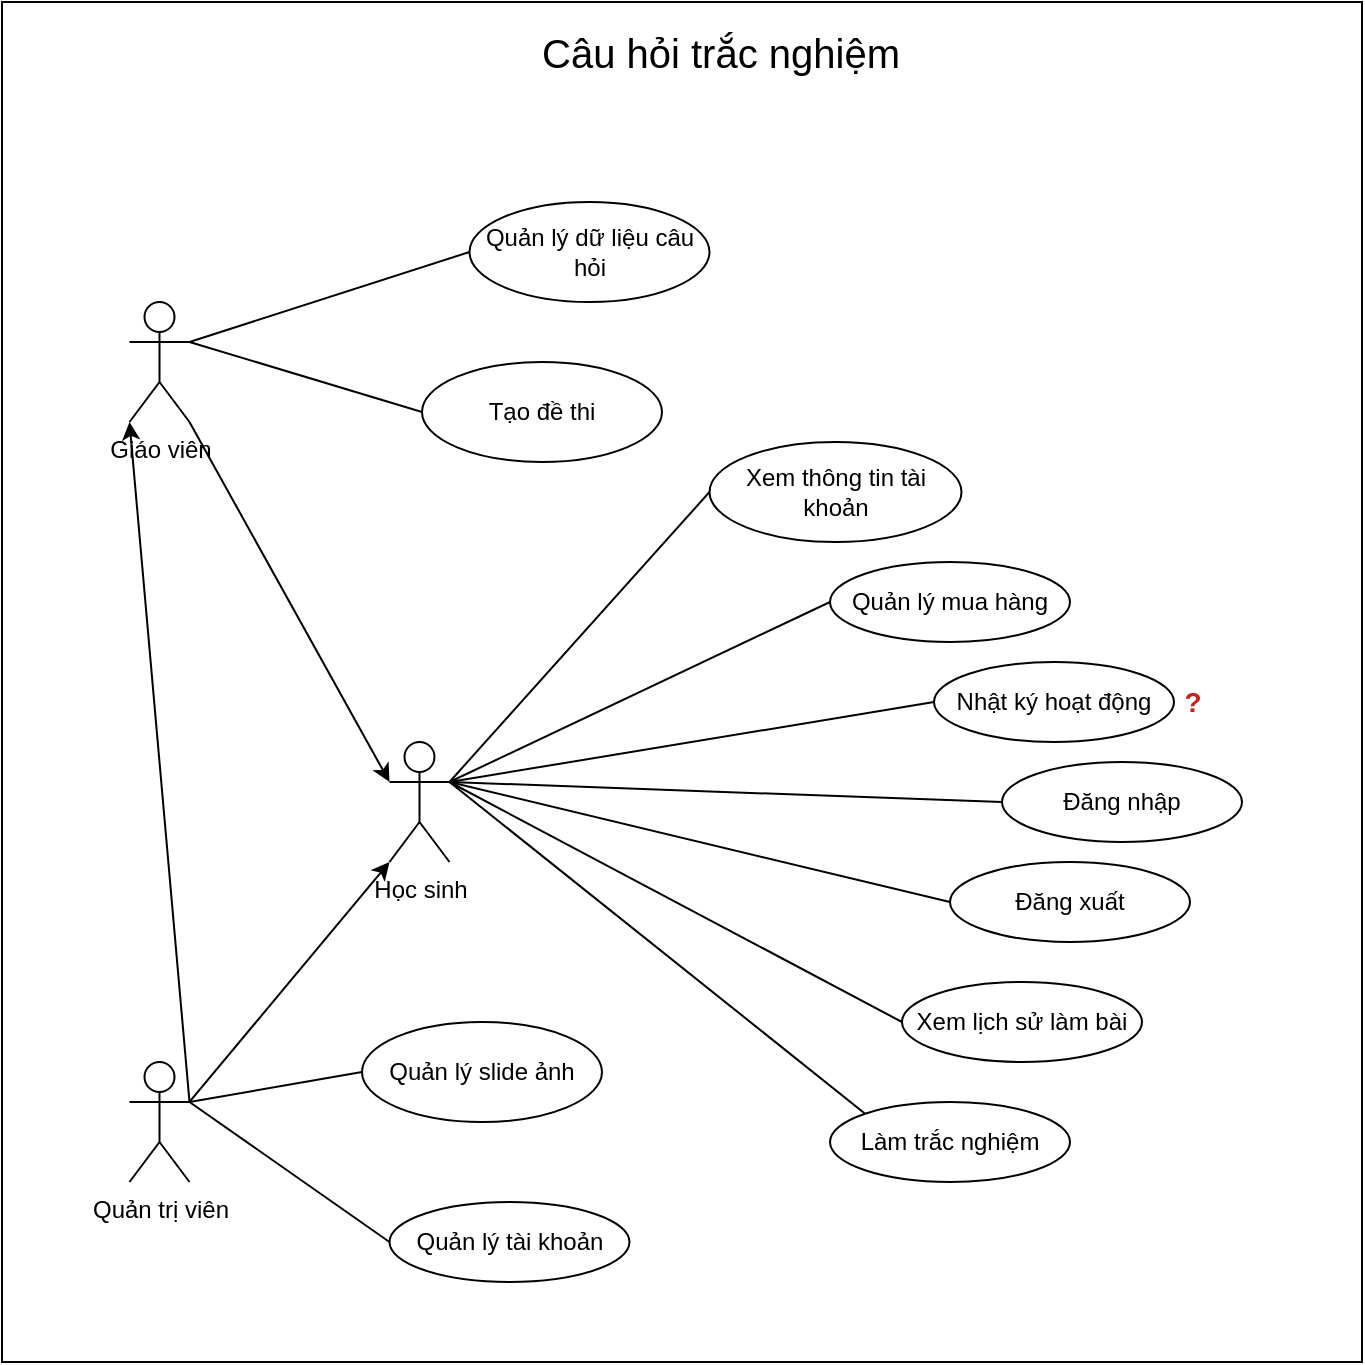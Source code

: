<mxfile version="20.8.23" type="device" pages="6"><diagram id="bc-7c66CDnscq7WjY8No" name="Sơ đồ use case tổng quát"><mxGraphModel dx="2261" dy="1965" grid="1" gridSize="10" guides="1" tooltips="1" connect="1" arrows="1" fold="1" page="1" pageScale="1" pageWidth="827" pageHeight="1169" math="0" shadow="0"><root><mxCell id="0"/><mxCell id="1" parent="0"/><mxCell id="TscZNIpK_hww7pp9sWgn-1" value="" style="whiteSpace=wrap;html=1;aspect=fixed;fillColor=none;rounded=0;" parent="1" vertex="1"><mxGeometry x="-60" y="-40" width="680" height="680" as="geometry"/></mxCell><mxCell id="TscZNIpK_hww7pp9sWgn-2" value="Học sinh" style="shape=umlActor;verticalLabelPosition=bottom;verticalAlign=top;html=1;outlineConnect=0;rounded=0;" parent="1" vertex="1"><mxGeometry x="133.75" y="330" width="30" height="60" as="geometry"/></mxCell><mxCell id="TscZNIpK_hww7pp9sWgn-3" value="Xem thông tin tài khoản" style="ellipse;whiteSpace=wrap;html=1;rounded=0;" parent="1" vertex="1"><mxGeometry x="293.75" y="180" width="126" height="50" as="geometry"/></mxCell><mxCell id="TscZNIpK_hww7pp9sWgn-4" value="Quản lý mua hàng" style="ellipse;whiteSpace=wrap;html=1;rounded=0;" parent="1" vertex="1"><mxGeometry x="354" y="240" width="120" height="40" as="geometry"/></mxCell><mxCell id="TscZNIpK_hww7pp9sWgn-5" value="Nhật ký hoạt động" style="ellipse;whiteSpace=wrap;html=1;rounded=0;" parent="1" vertex="1"><mxGeometry x="406" y="290" width="120" height="40" as="geometry"/></mxCell><mxCell id="TscZNIpK_hww7pp9sWgn-6" value="Quản lý dữ liệu câu hỏi" style="ellipse;whiteSpace=wrap;html=1;rounded=0;" parent="1" vertex="1"><mxGeometry x="173.75" y="60" width="120" height="50" as="geometry"/></mxCell><mxCell id="TscZNIpK_hww7pp9sWgn-9" value="" style="endArrow=none;html=1;rounded=0;entryX=0;entryY=0.5;entryDx=0;entryDy=0;" parent="1" target="TscZNIpK_hww7pp9sWgn-3" edge="1"><mxGeometry width="50" height="50" relative="1" as="geometry"><mxPoint x="163.75" y="350" as="sourcePoint"/><mxPoint x="473.75" y="310" as="targetPoint"/></mxGeometry></mxCell><mxCell id="TscZNIpK_hww7pp9sWgn-10" value="" style="endArrow=none;html=1;rounded=0;entryX=0;entryY=0.5;entryDx=0;entryDy=0;" parent="1" target="TscZNIpK_hww7pp9sWgn-4" edge="1"><mxGeometry width="50" height="50" relative="1" as="geometry"><mxPoint x="163.75" y="350" as="sourcePoint"/><mxPoint x="303.75" y="360" as="targetPoint"/></mxGeometry></mxCell><mxCell id="TscZNIpK_hww7pp9sWgn-11" value="" style="endArrow=none;html=1;rounded=0;entryX=0;entryY=0.5;entryDx=0;entryDy=0;" parent="1" target="TscZNIpK_hww7pp9sWgn-5" edge="1"><mxGeometry width="50" height="50" relative="1" as="geometry"><mxPoint x="163.75" y="350" as="sourcePoint"/><mxPoint x="453.75" y="240" as="targetPoint"/></mxGeometry></mxCell><mxCell id="TscZNIpK_hww7pp9sWgn-12" value="" style="endArrow=none;html=1;rounded=0;entryX=0;entryY=0.5;entryDx=0;entryDy=0;exitX=1;exitY=0.333;exitDx=0;exitDy=0;exitPerimeter=0;" parent="1" source="TscZNIpK_hww7pp9sWgn-16" target="TscZNIpK_hww7pp9sWgn-6" edge="1"><mxGeometry width="50" height="50" relative="1" as="geometry"><mxPoint x="153.75" y="280" as="sourcePoint"/><mxPoint x="533.75" y="270" as="targetPoint"/></mxGeometry></mxCell><mxCell id="TscZNIpK_hww7pp9sWgn-15" value="Câu hỏi trắc nghiệm" style="text;html=1;strokeColor=none;fillColor=none;align=center;verticalAlign=middle;whiteSpace=wrap;rounded=0;strokeWidth=0;fontSize=20;fontStyle=0" parent="1" vertex="1"><mxGeometry x="207.5" y="-30" width="182.5" height="30" as="geometry"/></mxCell><mxCell id="TscZNIpK_hww7pp9sWgn-16" value="Giáo viên" style="shape=umlActor;verticalLabelPosition=bottom;verticalAlign=top;html=1;outlineConnect=0;fillColor=none;rounded=0;" parent="1" vertex="1"><mxGeometry x="3.75" y="110" width="30" height="60" as="geometry"/></mxCell><mxCell id="TscZNIpK_hww7pp9sWgn-17" value="" style="endArrow=classic;html=1;rounded=0;exitX=1;exitY=1;exitDx=0;exitDy=0;exitPerimeter=0;entryX=0;entryY=0.333;entryDx=0;entryDy=0;entryPerimeter=0;" parent="1" source="TscZNIpK_hww7pp9sWgn-16" target="TscZNIpK_hww7pp9sWgn-2" edge="1"><mxGeometry width="50" height="50" relative="1" as="geometry"><mxPoint x="113.75" y="200" as="sourcePoint"/><mxPoint x="163.75" y="150" as="targetPoint"/></mxGeometry></mxCell><mxCell id="B-p9TLYhBM_2lgnqVhU2-3" value="Đăng nhập" style="ellipse;whiteSpace=wrap;html=1;rounded=0;" parent="1" vertex="1"><mxGeometry x="440" y="340" width="120" height="40" as="geometry"/></mxCell><mxCell id="B-p9TLYhBM_2lgnqVhU2-4" value="Đăng xuất" style="ellipse;whiteSpace=wrap;html=1;rounded=0;" parent="1" vertex="1"><mxGeometry x="414" y="390" width="120" height="40" as="geometry"/></mxCell><mxCell id="B-p9TLYhBM_2lgnqVhU2-5" value="Xem lịch sử làm bài" style="ellipse;whiteSpace=wrap;html=1;rounded=0;" parent="1" vertex="1"><mxGeometry x="390" y="450" width="120" height="40" as="geometry"/></mxCell><mxCell id="B-p9TLYhBM_2lgnqVhU2-6" value="" style="endArrow=none;html=1;rounded=0;entryX=0;entryY=0.5;entryDx=0;entryDy=0;" parent="1" target="B-p9TLYhBM_2lgnqVhU2-3" edge="1"><mxGeometry width="50" height="50" relative="1" as="geometry"><mxPoint x="163.75" y="350" as="sourcePoint"/><mxPoint x="283.75" y="400" as="targetPoint"/></mxGeometry></mxCell><mxCell id="B-p9TLYhBM_2lgnqVhU2-7" value="" style="endArrow=none;html=1;rounded=0;entryX=0;entryY=0.5;entryDx=0;entryDy=0;" parent="1" target="B-p9TLYhBM_2lgnqVhU2-4" edge="1"><mxGeometry width="50" height="50" relative="1" as="geometry"><mxPoint x="163.75" y="350" as="sourcePoint"/><mxPoint x="263.75" y="420" as="targetPoint"/></mxGeometry></mxCell><mxCell id="B-p9TLYhBM_2lgnqVhU2-8" value="" style="endArrow=none;html=1;rounded=0;entryX=0;entryY=0.5;entryDx=0;entryDy=0;" parent="1" target="B-p9TLYhBM_2lgnqVhU2-5" edge="1"><mxGeometry width="50" height="50" relative="1" as="geometry"><mxPoint x="163.75" y="350" as="sourcePoint"/><mxPoint x="273.75" y="440" as="targetPoint"/></mxGeometry></mxCell><mxCell id="U7YWo-qTF_8ebi7OSqK7-2" value="Làm trắc nghiệm" style="ellipse;whiteSpace=wrap;html=1;rounded=0;" parent="1" vertex="1"><mxGeometry x="354" y="510" width="120" height="40" as="geometry"/></mxCell><mxCell id="U7YWo-qTF_8ebi7OSqK7-3" value="" style="endArrow=none;html=1;rounded=0;exitX=0;exitY=0;exitDx=0;exitDy=0;entryX=1;entryY=0.333;entryDx=0;entryDy=0;entryPerimeter=0;" parent="1" source="U7YWo-qTF_8ebi7OSqK7-2" target="TscZNIpK_hww7pp9sWgn-2" edge="1"><mxGeometry width="50" height="50" relative="1" as="geometry"><mxPoint x="50" y="470" as="sourcePoint"/><mxPoint x="170" y="350" as="targetPoint"/></mxGeometry></mxCell><mxCell id="KVmHtmc6lqTuj-Uc-V2y-1" value="Quản trị viên" style="shape=umlActor;verticalLabelPosition=bottom;verticalAlign=top;html=1;outlineConnect=0;fillColor=none;rounded=0;" parent="1" vertex="1"><mxGeometry x="3.75" y="490" width="30" height="60" as="geometry"/></mxCell><mxCell id="KVmHtmc6lqTuj-Uc-V2y-3" value="" style="endArrow=classic;html=1;rounded=0;exitX=1;exitY=0.333;exitDx=0;exitDy=0;exitPerimeter=0;entryX=0;entryY=1;entryDx=0;entryDy=0;entryPerimeter=0;" parent="1" source="KVmHtmc6lqTuj-Uc-V2y-1" target="TscZNIpK_hww7pp9sWgn-2" edge="1"><mxGeometry width="50" height="50" relative="1" as="geometry"><mxPoint y="330" as="sourcePoint"/><mxPoint x="100" y="510" as="targetPoint"/></mxGeometry></mxCell><mxCell id="KVmHtmc6lqTuj-Uc-V2y-4" value="Quản lý tài khoản" style="ellipse;whiteSpace=wrap;html=1;rounded=0;" parent="1" vertex="1"><mxGeometry x="133.75" y="560" width="120" height="40" as="geometry"/></mxCell><mxCell id="KVmHtmc6lqTuj-Uc-V2y-6" value="" style="endArrow=none;html=1;rounded=0;entryX=0;entryY=0.5;entryDx=0;entryDy=0;exitX=1;exitY=0.333;exitDx=0;exitDy=0;exitPerimeter=0;" parent="1" source="KVmHtmc6lqTuj-Uc-V2y-1" target="KVmHtmc6lqTuj-Uc-V2y-4" edge="1"><mxGeometry width="50" height="50" relative="1" as="geometry"><mxPoint x="130" y="540" as="sourcePoint"/><mxPoint x="180" y="490" as="targetPoint"/></mxGeometry></mxCell><mxCell id="EImv3dQmjEFkTluALHKx-1" value="Tạo đề thi" style="ellipse;whiteSpace=wrap;html=1;rounded=0;" parent="1" vertex="1"><mxGeometry x="150" y="140" width="120" height="50" as="geometry"/></mxCell><mxCell id="EImv3dQmjEFkTluALHKx-2" value="" style="endArrow=none;html=1;rounded=0;entryX=1;entryY=0.333;entryDx=0;entryDy=0;entryPerimeter=0;exitX=0;exitY=0.5;exitDx=0;exitDy=0;" parent="1" source="EImv3dQmjEFkTluALHKx-1" target="TscZNIpK_hww7pp9sWgn-16" edge="1"><mxGeometry width="50" height="50" relative="1" as="geometry"><mxPoint x="90" y="190" as="sourcePoint"/><mxPoint x="30" y="130" as="targetPoint"/></mxGeometry></mxCell><mxCell id="F0kDoInBYGxly7vCg9VL-1" value="Quản lý slide ảnh" style="ellipse;whiteSpace=wrap;html=1;rounded=0;" parent="1" vertex="1"><mxGeometry x="120" y="470" width="120" height="50" as="geometry"/></mxCell><mxCell id="F0kDoInBYGxly7vCg9VL-2" value="" style="endArrow=none;html=1;rounded=0;entryX=0;entryY=0.5;entryDx=0;entryDy=0;exitX=1;exitY=0.333;exitDx=0;exitDy=0;exitPerimeter=0;" parent="1" source="KVmHtmc6lqTuj-Uc-V2y-1" target="F0kDoInBYGxly7vCg9VL-1" edge="1"><mxGeometry width="50" height="50" relative="1" as="geometry"><mxPoint x="70" y="527.32" as="sourcePoint"/><mxPoint x="133.824" y="449.998" as="targetPoint"/></mxGeometry></mxCell><mxCell id="F0kDoInBYGxly7vCg9VL-3" value="" style="endArrow=classic;html=1;rounded=0;entryX=0;entryY=1;entryDx=0;entryDy=0;entryPerimeter=0;exitX=1;exitY=0.333;exitDx=0;exitDy=0;exitPerimeter=0;" parent="1" source="KVmHtmc6lqTuj-Uc-V2y-1" target="TscZNIpK_hww7pp9sWgn-16" edge="1"><mxGeometry width="50" height="50" relative="1" as="geometry"><mxPoint x="30" y="510" as="sourcePoint"/><mxPoint x="144" y="400" as="targetPoint"/></mxGeometry></mxCell><mxCell id="d-Oa_HINBGtOkcdG7fRb-1" value="?" style="text;html=1;align=center;verticalAlign=middle;resizable=0;points=[];autosize=1;strokeColor=none;fillColor=none;fontStyle=1;fontSize=14;fontColor=#c42121;" vertex="1" parent="1"><mxGeometry x="520" y="295" width="30" height="30" as="geometry"/></mxCell></root></mxGraphModel></diagram><diagram id="QV__N_QtgLLlj4A7AxlP" name="Use case các chức năng"><mxGraphModel dx="2022" dy="1832" grid="1" gridSize="10" guides="1" tooltips="1" connect="1" arrows="1" fold="1" page="1" pageScale="1" pageWidth="827" pageHeight="1169" math="0" shadow="0"><root><mxCell id="0"/><mxCell id="1" parent="0"/><mxCell id="jrMLrkKHr78vM4xJoqlq-1" value="User" style="shape=umlActor;verticalLabelPosition=bottom;verticalAlign=top;html=1;outlineConnect=0;fontColor=default;fillColor=none;" parent="1" vertex="1"><mxGeometry x="1340" y="85" width="30" height="60" as="geometry"/></mxCell><mxCell id="jrMLrkKHr78vM4xJoqlq-2" value="&amp;lt;&amp;lt;include&amp;gt;&amp;gt;" style="endArrow=block;endSize=16;endFill=0;html=1;rounded=0;fontColor=default;exitX=1;exitY=0.5;exitDx=0;exitDy=0;entryX=0;entryY=0.5;entryDx=0;entryDy=0;dashed=1;" parent="1" source="jrMLrkKHr78vM4xJoqlq-3" target="jrMLrkKHr78vM4xJoqlq-5" edge="1"><mxGeometry width="160" relative="1" as="geometry"><mxPoint x="1640" y="35" as="sourcePoint"/><mxPoint x="1680" y="15" as="targetPoint"/></mxGeometry></mxCell><mxCell id="jrMLrkKHr78vM4xJoqlq-3" value="Đăng nhập" style="ellipse;whiteSpace=wrap;html=1;fontColor=default;fillColor=none;" parent="1" vertex="1"><mxGeometry x="1480" y="95" width="100" height="40" as="geometry"/></mxCell><mxCell id="jrMLrkKHr78vM4xJoqlq-4" value="" style="endArrow=none;html=1;rounded=0;fontColor=default;entryX=0;entryY=0.5;entryDx=0;entryDy=0;" parent="1" target="jrMLrkKHr78vM4xJoqlq-3" edge="1"><mxGeometry width="50" height="50" relative="1" as="geometry"><mxPoint x="1380" y="125" as="sourcePoint"/><mxPoint x="1420" y="175" as="targetPoint"/></mxGeometry></mxCell><mxCell id="jrMLrkKHr78vM4xJoqlq-5" value="Nhập tài khoản" style="ellipse;whiteSpace=wrap;html=1;fontColor=default;fillColor=none;" parent="1" vertex="1"><mxGeometry x="1690" y="5" width="100" height="40" as="geometry"/></mxCell><mxCell id="jrMLrkKHr78vM4xJoqlq-6" value="Nhập mật khẩu" style="ellipse;whiteSpace=wrap;html=1;fontColor=default;fillColor=none;" parent="1" vertex="1"><mxGeometry x="1705" y="75" width="100" height="40" as="geometry"/></mxCell><mxCell id="jrMLrkKHr78vM4xJoqlq-7" value="Kiểm tra tài khoản" style="ellipse;whiteSpace=wrap;html=1;fontColor=default;fillColor=none;" parent="1" vertex="1"><mxGeometry x="1690" y="155" width="110" height="40" as="geometry"/></mxCell><mxCell id="jrMLrkKHr78vM4xJoqlq-8" value="&amp;lt;&amp;lt;include&amp;gt;&amp;gt;" style="endArrow=block;endSize=16;endFill=0;html=1;rounded=0;fontColor=default;exitX=1;exitY=0.5;exitDx=0;exitDy=0;entryX=0;entryY=0.5;entryDx=0;entryDy=0;dashed=1;" parent="1" source="jrMLrkKHr78vM4xJoqlq-3" target="jrMLrkKHr78vM4xJoqlq-6" edge="1"><mxGeometry width="160" relative="1" as="geometry"><mxPoint x="1630" y="105" as="sourcePoint"/><mxPoint x="1700" y="15" as="targetPoint"/></mxGeometry></mxCell><mxCell id="jrMLrkKHr78vM4xJoqlq-9" value="&amp;lt;&amp;lt;include&amp;gt;&amp;gt;" style="endArrow=block;endSize=16;endFill=0;html=1;rounded=0;fontColor=default;exitX=1;exitY=0.5;exitDx=0;exitDy=0;entryX=0;entryY=0.5;entryDx=0;entryDy=0;dashed=1;" parent="1" source="jrMLrkKHr78vM4xJoqlq-3" target="jrMLrkKHr78vM4xJoqlq-7" edge="1"><mxGeometry width="160" relative="1" as="geometry"><mxPoint x="1630" y="105" as="sourcePoint"/><mxPoint x="1720" y="85" as="targetPoint"/></mxGeometry></mxCell><mxCell id="jrMLrkKHr78vM4xJoqlq-10" value="User" style="shape=umlActor;verticalLabelPosition=bottom;verticalAlign=top;html=1;outlineConnect=0;fontColor=default;fillColor=none;" parent="1" vertex="1"><mxGeometry x="1340" y="-140" width="30" height="60" as="geometry"/></mxCell><mxCell id="jrMLrkKHr78vM4xJoqlq-11" value="Đăng xuất" style="ellipse;whiteSpace=wrap;html=1;fontColor=default;fillColor=none;" parent="1" vertex="1"><mxGeometry x="1480" y="-130" width="100" height="40" as="geometry"/></mxCell><mxCell id="jrMLrkKHr78vM4xJoqlq-12" value="" style="endArrow=none;html=1;rounded=0;fontColor=default;entryX=0;entryY=0.5;entryDx=0;entryDy=0;" parent="1" target="jrMLrkKHr78vM4xJoqlq-11" edge="1"><mxGeometry width="50" height="50" relative="1" as="geometry"><mxPoint x="1380" y="-100" as="sourcePoint"/><mxPoint x="1420" y="-50" as="targetPoint"/></mxGeometry></mxCell><mxCell id="jrMLrkKHr78vM4xJoqlq-13" value="Đăng nhập" style="ellipse;whiteSpace=wrap;html=1;fontColor=default;fillColor=none;" parent="1" vertex="1"><mxGeometry x="1680" y="-170" width="110" height="40" as="geometry"/></mxCell><mxCell id="jrMLrkKHr78vM4xJoqlq-14" value="&amp;lt;&amp;lt;include&amp;gt;&amp;gt;" style="endArrow=block;endSize=16;endFill=0;html=1;rounded=0;fontColor=default;exitX=1;exitY=0.5;exitDx=0;exitDy=0;entryX=0;entryY=0.5;entryDx=0;entryDy=0;dashed=1;" parent="1" source="jrMLrkKHr78vM4xJoqlq-11" target="jrMLrkKHr78vM4xJoqlq-13" edge="1"><mxGeometry width="160" relative="1" as="geometry"><mxPoint x="1630" y="-120" as="sourcePoint"/><mxPoint x="1720" y="-140" as="targetPoint"/></mxGeometry></mxCell><mxCell id="I-ncNNweTv1lxiSEivnh-1" value="Quản trị viên" style="shape=umlActor;verticalLabelPosition=bottom;verticalAlign=top;html=1;outlineConnect=0;fontColor=default;fillColor=none;" parent="1" vertex="1"><mxGeometry x="-770" y="-125" width="30" height="60" as="geometry"/></mxCell><mxCell id="I-ncNNweTv1lxiSEivnh-3" value="Quản lý slide ảnh" style="ellipse;whiteSpace=wrap;html=1;fontColor=default;fillColor=none;" parent="1" vertex="1"><mxGeometry x="-620" y="-105" width="170" height="50" as="geometry"/></mxCell><mxCell id="I-ncNNweTv1lxiSEivnh-4" value="Thêm ảnh" style="ellipse;whiteSpace=wrap;html=1;fontColor=default;fillColor=none;" parent="1" vertex="1"><mxGeometry x="-380" y="-155" width="100" height="40" as="geometry"/></mxCell><mxCell id="I-ncNNweTv1lxiSEivnh-5" value="Đăng nhập" style="ellipse;whiteSpace=wrap;html=1;fontColor=default;fillColor=none;" parent="1" vertex="1"><mxGeometry x="-380" y="-45" width="100" height="40" as="geometry"/></mxCell><mxCell id="I-ncNNweTv1lxiSEivnh-6" value="Sửa ảnh" style="ellipse;whiteSpace=wrap;html=1;fontColor=default;fillColor=none;" parent="1" vertex="1"><mxGeometry x="-550" y="20" width="110" height="40" as="geometry"/></mxCell><mxCell id="I-ncNNweTv1lxiSEivnh-9" value="" style="endArrow=none;html=1;rounded=0;entryX=0;entryY=0.5;entryDx=0;entryDy=0;" parent="1" target="I-ncNNweTv1lxiSEivnh-3" edge="1"><mxGeometry width="50" height="50" relative="1" as="geometry"><mxPoint x="-730" y="-85" as="sourcePoint"/><mxPoint x="-610" y="-195" as="targetPoint"/></mxGeometry></mxCell><mxCell id="8_jAFG_tUAdDPDvEHJU9-1" value="&amp;lt;&amp;lt;extend&amp;gt;&amp;gt;" style="endArrow=block;endSize=16;endFill=0;html=1;rounded=0;fontColor=default;entryX=1;entryY=0;entryDx=0;entryDy=0;exitX=0;exitY=0.5;exitDx=0;exitDy=0;dashed=1;" parent="1" source="I-ncNNweTv1lxiSEivnh-4" target="I-ncNNweTv1lxiSEivnh-3" edge="1"><mxGeometry x="0.003" width="160" relative="1" as="geometry"><mxPoint x="-380" y="-175" as="sourcePoint"/><mxPoint x="-540" y="-157" as="targetPoint"/><mxPoint as="offset"/></mxGeometry></mxCell><mxCell id="8_jAFG_tUAdDPDvEHJU9-2" value="&amp;lt;&amp;lt;include&amp;gt;&amp;gt;" style="endArrow=block;endSize=16;endFill=0;html=1;rounded=0;fontColor=default;exitX=1;exitY=0.5;exitDx=0;exitDy=0;entryX=0;entryY=0.5;entryDx=0;entryDy=0;dashed=1;" parent="1" source="I-ncNNweTv1lxiSEivnh-3" target="I-ncNNweTv1lxiSEivnh-5" edge="1"><mxGeometry width="160" relative="1" as="geometry"><mxPoint x="-500" y="-175" as="sourcePoint"/><mxPoint x="-400" y="-215" as="targetPoint"/></mxGeometry></mxCell><mxCell id="8_jAFG_tUAdDPDvEHJU9-4" value="&amp;lt;&amp;lt;extend&amp;gt;&amp;gt;" style="endArrow=block;endSize=16;endFill=0;html=1;rounded=0;fontColor=default;entryX=0.5;entryY=1;entryDx=0;entryDy=0;exitX=0.5;exitY=0;exitDx=0;exitDy=0;dashed=1;" parent="1" source="I-ncNNweTv1lxiSEivnh-6" target="I-ncNNweTv1lxiSEivnh-3" edge="1"><mxGeometry x="0.003" width="160" relative="1" as="geometry"><mxPoint x="-345" y="-35" as="sourcePoint"/><mxPoint x="-490" y="72" as="targetPoint"/><mxPoint as="offset"/></mxGeometry></mxCell><mxCell id="8_jAFG_tUAdDPDvEHJU9-5" value="Xóa ảnh" style="ellipse;whiteSpace=wrap;html=1;fontColor=default;fillColor=none;" parent="1" vertex="1"><mxGeometry x="-550" y="-235" width="110" height="40" as="geometry"/></mxCell><mxCell id="8_jAFG_tUAdDPDvEHJU9-6" value="&amp;lt;&amp;lt;extend&amp;gt;&amp;gt;" style="endArrow=block;endSize=16;endFill=0;html=1;rounded=0;fontColor=default;entryX=0.5;entryY=0;entryDx=0;entryDy=0;exitX=0.5;exitY=1;exitDx=0;exitDy=0;dashed=1;" parent="1" source="8_jAFG_tUAdDPDvEHJU9-5" target="I-ncNNweTv1lxiSEivnh-3" edge="1"><mxGeometry x="0.003" width="160" relative="1" as="geometry"><mxPoint x="-355" y="22" as="sourcePoint"/><mxPoint x="-550" y="-25" as="targetPoint"/><mxPoint as="offset"/></mxGeometry></mxCell><mxCell id="8_jAFG_tUAdDPDvEHJU9-7" value="Đổi vị trí ảnh" style="ellipse;whiteSpace=wrap;html=1;fontColor=default;fillColor=none;" parent="1" vertex="1"><mxGeometry x="-690" y="15" width="110" height="40" as="geometry"/></mxCell><mxCell id="8_jAFG_tUAdDPDvEHJU9-8" value="&amp;lt;&amp;lt;extend&amp;gt;&amp;gt;" style="endArrow=block;endSize=16;endFill=0;html=1;rounded=0;fontColor=default;entryX=0;entryY=1;entryDx=0;entryDy=0;exitX=0.5;exitY=0;exitDx=0;exitDy=0;dashed=1;" parent="1" source="8_jAFG_tUAdDPDvEHJU9-7" target="I-ncNNweTv1lxiSEivnh-3" edge="1"><mxGeometry x="0.003" width="160" relative="1" as="geometry"><mxPoint x="-355" y="252" as="sourcePoint"/><mxPoint x="-535" y="125" as="targetPoint"/><mxPoint as="offset"/></mxGeometry></mxCell><mxCell id="ecvKC8LJsIhJC9ADQhtl-13" value="Giáo viên" style="shape=umlActor;verticalLabelPosition=bottom;verticalAlign=top;html=1;outlineConnect=0;fontColor=default;fillColor=none;" parent="1" vertex="1"><mxGeometry y="-550" width="30" height="60" as="geometry"/></mxCell><mxCell id="ecvKC8LJsIhJC9ADQhtl-14" value="Quản lý dữ liệu câu hỏi" style="ellipse;whiteSpace=wrap;html=1;fontColor=default;fillColor=none;" parent="1" vertex="1"><mxGeometry x="150" y="-530" width="170" height="50" as="geometry"/></mxCell><mxCell id="ecvKC8LJsIhJC9ADQhtl-15" value="Thêm câu hỏi" style="ellipse;whiteSpace=wrap;html=1;fontColor=default;fillColor=none;" parent="1" vertex="1"><mxGeometry x="390" y="-580" width="100" height="40" as="geometry"/></mxCell><mxCell id="ecvKC8LJsIhJC9ADQhtl-16" value="Đăng nhập" style="ellipse;whiteSpace=wrap;html=1;fontColor=default;fillColor=none;" parent="1" vertex="1"><mxGeometry x="390" y="-470" width="100" height="40" as="geometry"/></mxCell><mxCell id="ecvKC8LJsIhJC9ADQhtl-17" value="Sửa câu hỏi" style="ellipse;whiteSpace=wrap;html=1;fontColor=default;fillColor=none;" parent="1" vertex="1"><mxGeometry x="220" y="-405" width="110" height="40" as="geometry"/></mxCell><mxCell id="ecvKC8LJsIhJC9ADQhtl-18" value="" style="endArrow=none;html=1;rounded=0;entryX=0;entryY=0.5;entryDx=0;entryDy=0;" parent="1" target="ecvKC8LJsIhJC9ADQhtl-14" edge="1"><mxGeometry width="50" height="50" relative="1" as="geometry"><mxPoint x="40" y="-510" as="sourcePoint"/><mxPoint x="160" y="-620" as="targetPoint"/></mxGeometry></mxCell><mxCell id="ecvKC8LJsIhJC9ADQhtl-19" value="&amp;lt;&amp;lt;extend&amp;gt;&amp;gt;" style="endArrow=block;endSize=16;endFill=0;html=1;rounded=0;fontColor=default;entryX=1;entryY=0;entryDx=0;entryDy=0;exitX=0;exitY=0.5;exitDx=0;exitDy=0;dashed=1;" parent="1" source="ecvKC8LJsIhJC9ADQhtl-15" target="ecvKC8LJsIhJC9ADQhtl-14" edge="1"><mxGeometry x="0.003" width="160" relative="1" as="geometry"><mxPoint x="390" y="-600" as="sourcePoint"/><mxPoint x="230" y="-582" as="targetPoint"/><mxPoint as="offset"/></mxGeometry></mxCell><mxCell id="ecvKC8LJsIhJC9ADQhtl-20" value="&amp;lt;&amp;lt;include&amp;gt;&amp;gt;" style="endArrow=block;endSize=16;endFill=0;html=1;rounded=0;fontColor=default;exitX=1;exitY=0.5;exitDx=0;exitDy=0;entryX=0;entryY=0.5;entryDx=0;entryDy=0;dashed=1;" parent="1" source="ecvKC8LJsIhJC9ADQhtl-14" target="ecvKC8LJsIhJC9ADQhtl-16" edge="1"><mxGeometry x="0.011" width="160" relative="1" as="geometry"><mxPoint x="270" y="-600" as="sourcePoint"/><mxPoint x="370" y="-640" as="targetPoint"/><mxPoint as="offset"/></mxGeometry></mxCell><mxCell id="ecvKC8LJsIhJC9ADQhtl-21" value="&amp;lt;&amp;lt;extend&amp;gt;&amp;gt;" style="endArrow=block;endSize=16;endFill=0;html=1;rounded=0;fontColor=default;entryX=0.5;entryY=1;entryDx=0;entryDy=0;exitX=0.5;exitY=0;exitDx=0;exitDy=0;dashed=1;" parent="1" source="ecvKC8LJsIhJC9ADQhtl-17" target="ecvKC8LJsIhJC9ADQhtl-14" edge="1"><mxGeometry x="0.003" width="160" relative="1" as="geometry"><mxPoint x="425" y="-460" as="sourcePoint"/><mxPoint x="280" y="-353" as="targetPoint"/><mxPoint as="offset"/></mxGeometry></mxCell><mxCell id="ecvKC8LJsIhJC9ADQhtl-22" value="Xóa câu hỏi" style="ellipse;whiteSpace=wrap;html=1;fontColor=default;fillColor=none;" parent="1" vertex="1"><mxGeometry x="220" y="-650" width="110" height="40" as="geometry"/></mxCell><mxCell id="ecvKC8LJsIhJC9ADQhtl-23" value="&amp;lt;&amp;lt;extend&amp;gt;&amp;gt;" style="endArrow=block;endSize=16;endFill=0;html=1;rounded=0;fontColor=default;entryX=0.5;entryY=0;entryDx=0;entryDy=0;exitX=0.5;exitY=1;exitDx=0;exitDy=0;dashed=1;" parent="1" source="ecvKC8LJsIhJC9ADQhtl-22" target="ecvKC8LJsIhJC9ADQhtl-14" edge="1"><mxGeometry x="0.003" width="160" relative="1" as="geometry"><mxPoint x="415" y="-403" as="sourcePoint"/><mxPoint x="220" y="-450" as="targetPoint"/><mxPoint as="offset"/></mxGeometry></mxCell><mxCell id="ecvKC8LJsIhJC9ADQhtl-24" value="Đổi vị trí câu hỏi" style="ellipse;whiteSpace=wrap;html=1;fontColor=default;fillColor=none;" parent="1" vertex="1"><mxGeometry x="60" y="-410" width="110" height="40" as="geometry"/></mxCell><mxCell id="ecvKC8LJsIhJC9ADQhtl-25" value="&amp;lt;&amp;lt;extend&amp;gt;&amp;gt;" style="endArrow=block;endSize=16;endFill=0;html=1;rounded=0;fontColor=default;entryX=0;entryY=1;entryDx=0;entryDy=0;exitX=0.5;exitY=0;exitDx=0;exitDy=0;dashed=1;" parent="1" source="ecvKC8LJsIhJC9ADQhtl-24" target="ecvKC8LJsIhJC9ADQhtl-14" edge="1"><mxGeometry x="0.003" width="160" relative="1" as="geometry"><mxPoint x="415" y="-173" as="sourcePoint"/><mxPoint x="235" y="-300" as="targetPoint"/><mxPoint as="offset"/></mxGeometry></mxCell><mxCell id="ZSkoXEt1r9CL0cWDfXeZ-1" value="User" style="shape=umlActor;verticalLabelPosition=bottom;verticalAlign=top;html=1;outlineConnect=0;fontColor=default;fillColor=none;" parent="1" vertex="1"><mxGeometry x="1320" y="-525" width="30" height="60" as="geometry"/></mxCell><mxCell id="ZSkoXEt1r9CL0cWDfXeZ-2" value="Làm trắc nghiệm" style="ellipse;whiteSpace=wrap;html=1;fontColor=default;fillColor=none;" parent="1" vertex="1"><mxGeometry x="1470" y="-505" width="170" height="50" as="geometry"/></mxCell><mxCell id="ZSkoXEt1r9CL0cWDfXeZ-3" value="Làm bài" style="ellipse;whiteSpace=wrap;html=1;fontColor=default;fillColor=none;" parent="1" vertex="1"><mxGeometry x="1554" y="-700" width="100" height="40" as="geometry"/></mxCell><mxCell id="ZSkoXEt1r9CL0cWDfXeZ-4" value="Đăng nhập" style="ellipse;whiteSpace=wrap;html=1;fontColor=default;fillColor=none;" parent="1" vertex="1"><mxGeometry x="1740" y="-495" width="100" height="40" as="geometry"/></mxCell><mxCell id="ZSkoXEt1r9CL0cWDfXeZ-6" value="" style="endArrow=none;html=1;rounded=0;entryX=0;entryY=0.5;entryDx=0;entryDy=0;" parent="1" target="ZSkoXEt1r9CL0cWDfXeZ-2" edge="1"><mxGeometry width="50" height="50" relative="1" as="geometry"><mxPoint x="1360" y="-485" as="sourcePoint"/><mxPoint x="1480" y="-595" as="targetPoint"/></mxGeometry></mxCell><mxCell id="ZSkoXEt1r9CL0cWDfXeZ-7" value="&amp;lt;&amp;lt;extend&amp;gt;&amp;gt;" style="endArrow=block;endSize=16;endFill=0;html=1;rounded=0;fontColor=default;entryX=1;entryY=0.5;entryDx=0;entryDy=0;exitX=0;exitY=0.5;exitDx=0;exitDy=0;dashed=1;" parent="1" source="ZSkoXEt1r9CL0cWDfXeZ-3" target="EdKoHg0tU17B-afHQU7y-1" edge="1"><mxGeometry x="0.003" width="160" relative="1" as="geometry"><mxPoint x="1710" y="-575" as="sourcePoint"/><mxPoint x="1550" y="-557" as="targetPoint"/><mxPoint as="offset"/></mxGeometry></mxCell><mxCell id="ZSkoXEt1r9CL0cWDfXeZ-8" value="&amp;lt;&amp;lt;include&amp;gt;&amp;gt;" style="endArrow=block;endSize=16;endFill=0;html=1;rounded=0;fontColor=default;exitX=1;exitY=0.5;exitDx=0;exitDy=0;entryX=0;entryY=0.5;entryDx=0;entryDy=0;dashed=1;" parent="1" source="ZSkoXEt1r9CL0cWDfXeZ-2" target="ZSkoXEt1r9CL0cWDfXeZ-4" edge="1"><mxGeometry x="0.006" width="160" relative="1" as="geometry"><mxPoint x="1590" y="-575" as="sourcePoint"/><mxPoint x="1690" y="-615" as="targetPoint"/><mxPoint as="offset"/></mxGeometry></mxCell><mxCell id="ZSkoXEt1r9CL0cWDfXeZ-10" value="Chọn môn học" style="ellipse;whiteSpace=wrap;html=1;fontColor=default;fillColor=none;" parent="1" vertex="1"><mxGeometry x="1430" y="-640" width="110" height="40" as="geometry"/></mxCell><mxCell id="ZSkoXEt1r9CL0cWDfXeZ-11" value="&amp;lt;&amp;lt;extend&amp;gt;&amp;gt;" style="endArrow=block;endSize=16;endFill=0;html=1;rounded=0;fontColor=default;entryX=0.5;entryY=0;entryDx=0;entryDy=0;exitX=0.5;exitY=1;exitDx=0;exitDy=0;dashed=1;" parent="1" source="ZSkoXEt1r9CL0cWDfXeZ-10" target="ZSkoXEt1r9CL0cWDfXeZ-2" edge="1"><mxGeometry x="0.003" width="160" relative="1" as="geometry"><mxPoint x="1735" y="-378" as="sourcePoint"/><mxPoint x="1540" y="-425" as="targetPoint"/><mxPoint as="offset"/></mxGeometry></mxCell><mxCell id="0OkGURw6c_PGgN29_kF0-1" value="&amp;lt;&amp;lt;include&amp;gt;&amp;gt;" style="endArrow=block;endSize=16;endFill=0;html=1;rounded=0;fontColor=default;exitX=1;exitY=1;exitDx=0;exitDy=0;dashed=1;entryX=0;entryY=0.5;entryDx=0;entryDy=0;" parent="1" source="ecvKC8LJsIhJC9ADQhtl-17" target="0OkGURw6c_PGgN29_kF0-2" edge="1"><mxGeometry x="0.011" width="160" relative="1" as="geometry"><mxPoint x="330" y="-320" as="sourcePoint"/><mxPoint x="400" y="-330" as="targetPoint"/><mxPoint as="offset"/></mxGeometry></mxCell><mxCell id="0OkGURw6c_PGgN29_kF0-2" value="Sửa danh mục câu hỏi" style="ellipse;whiteSpace=wrap;html=1;fontColor=default;fillColor=none;" parent="1" vertex="1"><mxGeometry x="400" y="-350" width="130" height="50" as="geometry"/></mxCell><mxCell id="0OkGURw6c_PGgN29_kF0-3" value="Sửa nội dung câu hỏi" style="ellipse;whiteSpace=wrap;html=1;fontColor=default;fillColor=none;" parent="1" vertex="1"><mxGeometry x="240" y="-300" width="120" height="40" as="geometry"/></mxCell><mxCell id="0OkGURw6c_PGgN29_kF0-4" value="&amp;lt;&amp;lt;include&amp;gt;&amp;gt;" style="endArrow=block;endSize=16;endFill=0;html=1;rounded=0;fontColor=default;exitX=0.5;exitY=1;exitDx=0;exitDy=0;dashed=1;entryX=0.5;entryY=0;entryDx=0;entryDy=0;" parent="1" source="ecvKC8LJsIhJC9ADQhtl-17" target="0OkGURw6c_PGgN29_kF0-3" edge="1"><mxGeometry x="0.011" width="160" relative="1" as="geometry"><mxPoint x="324" y="-361" as="sourcePoint"/><mxPoint x="410" y="-315" as="targetPoint"/><mxPoint as="offset"/></mxGeometry></mxCell><mxCell id="nPx_7m12viqNjfxQv7O_-3" value="Quản trị viên" style="shape=umlActor;verticalLabelPosition=bottom;verticalAlign=top;html=1;outlineConnect=0;fontColor=default;fillColor=none;" parent="1" vertex="1"><mxGeometry x="-770" y="-500" width="30" height="60" as="geometry"/></mxCell><mxCell id="nPx_7m12viqNjfxQv7O_-4" value="Quản lý tài khoản" style="ellipse;whiteSpace=wrap;html=1;fontColor=default;fillColor=none;" parent="1" vertex="1"><mxGeometry x="-620" y="-480" width="170" height="50" as="geometry"/></mxCell><mxCell id="nPx_7m12viqNjfxQv7O_-5" value="Xóa thông tin tài khoản" style="ellipse;whiteSpace=wrap;html=1;fontColor=default;fillColor=none;" parent="1" vertex="1"><mxGeometry x="-380" y="-550" width="120" height="50" as="geometry"/></mxCell><mxCell id="nPx_7m12viqNjfxQv7O_-7" value="Sửa thông tin tài khoản" style="ellipse;whiteSpace=wrap;html=1;fontColor=default;fillColor=none;" parent="1" vertex="1"><mxGeometry x="-550" y="-355" width="120" height="42.5" as="geometry"/></mxCell><mxCell id="nPx_7m12viqNjfxQv7O_-8" value="" style="endArrow=none;html=1;rounded=0;entryX=0;entryY=0.5;entryDx=0;entryDy=0;" parent="1" target="nPx_7m12viqNjfxQv7O_-4" edge="1"><mxGeometry width="50" height="50" relative="1" as="geometry"><mxPoint x="-730" y="-460" as="sourcePoint"/><mxPoint x="-610" y="-570" as="targetPoint"/></mxGeometry></mxCell><mxCell id="nPx_7m12viqNjfxQv7O_-9" value="&amp;lt;&amp;lt;extend&amp;gt;&amp;gt;" style="endArrow=block;endSize=16;endFill=0;html=1;rounded=0;fontColor=default;entryX=1;entryY=0;entryDx=0;entryDy=0;exitX=0;exitY=0.5;exitDx=0;exitDy=0;dashed=1;" parent="1" source="nPx_7m12viqNjfxQv7O_-5" target="nPx_7m12viqNjfxQv7O_-4" edge="1"><mxGeometry x="0.003" width="160" relative="1" as="geometry"><mxPoint x="-380" y="-550" as="sourcePoint"/><mxPoint x="-540" y="-532" as="targetPoint"/><mxPoint as="offset"/></mxGeometry></mxCell><mxCell id="nPx_7m12viqNjfxQv7O_-11" value="&amp;lt;&amp;lt;extend&amp;gt;&amp;gt;" style="endArrow=block;endSize=16;endFill=0;html=1;rounded=0;fontColor=default;entryX=0.5;entryY=1;entryDx=0;entryDy=0;exitX=0.5;exitY=0;exitDx=0;exitDy=0;dashed=1;" parent="1" source="nPx_7m12viqNjfxQv7O_-7" target="nPx_7m12viqNjfxQv7O_-4" edge="1"><mxGeometry x="0.003" width="160" relative="1" as="geometry"><mxPoint x="-345" y="-410" as="sourcePoint"/><mxPoint x="-490" y="-303" as="targetPoint"/><mxPoint as="offset"/></mxGeometry></mxCell><mxCell id="nPx_7m12viqNjfxQv7O_-12" value="Chặn tài khoản" style="ellipse;whiteSpace=wrap;html=1;fontColor=default;fillColor=none;" parent="1" vertex="1"><mxGeometry x="-550" y="-610" width="110" height="40" as="geometry"/></mxCell><mxCell id="nPx_7m12viqNjfxQv7O_-13" value="&amp;lt;&amp;lt;extend&amp;gt;&amp;gt;" style="endArrow=block;endSize=16;endFill=0;html=1;rounded=0;fontColor=default;entryX=0.5;entryY=0;entryDx=0;entryDy=0;exitX=0.5;exitY=1;exitDx=0;exitDy=0;dashed=1;" parent="1" source="nPx_7m12viqNjfxQv7O_-12" target="nPx_7m12viqNjfxQv7O_-4" edge="1"><mxGeometry x="0.003" width="160" relative="1" as="geometry"><mxPoint x="-355" y="-353" as="sourcePoint"/><mxPoint x="-550" y="-400" as="targetPoint"/><mxPoint as="offset"/></mxGeometry></mxCell><mxCell id="nPx_7m12viqNjfxQv7O_-14" value="Tìm kiếm" style="ellipse;whiteSpace=wrap;html=1;fontColor=default;fillColor=none;" parent="1" vertex="1"><mxGeometry x="-690" y="-360" width="110" height="40" as="geometry"/></mxCell><mxCell id="nPx_7m12viqNjfxQv7O_-15" value="&amp;lt;&amp;lt;extend&amp;gt;&amp;gt;" style="endArrow=block;endSize=16;endFill=0;html=1;rounded=0;fontColor=default;entryX=0;entryY=1;entryDx=0;entryDy=0;exitX=0.5;exitY=0;exitDx=0;exitDy=0;dashed=1;" parent="1" source="nPx_7m12viqNjfxQv7O_-14" target="nPx_7m12viqNjfxQv7O_-4" edge="1"><mxGeometry x="0.003" width="160" relative="1" as="geometry"><mxPoint x="-355" y="-123" as="sourcePoint"/><mxPoint x="-535" y="-250" as="targetPoint"/><mxPoint as="offset"/></mxGeometry></mxCell><mxCell id="9ZpTvyoIlN68n-RSTP02-1" value="User" style="shape=umlActor;verticalLabelPosition=bottom;verticalAlign=top;html=1;outlineConnect=0;fontColor=default;fillColor=none;" parent="1" vertex="1"><mxGeometry x="750" y="-460" width="30" height="60" as="geometry"/></mxCell><mxCell id="9ZpTvyoIlN68n-RSTP02-2" value="Quản lý mua hàng" style="ellipse;whiteSpace=wrap;html=1;fontColor=default;fillColor=none;" parent="1" vertex="1"><mxGeometry x="900" y="-430" width="120" height="45" as="geometry"/></mxCell><mxCell id="9ZpTvyoIlN68n-RSTP02-3" value="" style="endArrow=none;html=1;rounded=0;fontColor=default;entryX=0;entryY=0.5;entryDx=0;entryDy=0;" parent="1" target="9ZpTvyoIlN68n-RSTP02-2" edge="1"><mxGeometry width="50" height="50" relative="1" as="geometry"><mxPoint x="790" y="-420.0" as="sourcePoint"/><mxPoint x="830" y="-370" as="targetPoint"/></mxGeometry></mxCell><mxCell id="9ZpTvyoIlN68n-RSTP02-4" value="Tìm kiếm" style="ellipse;whiteSpace=wrap;html=1;fontColor=default;fillColor=none;" parent="1" vertex="1"><mxGeometry x="1080" y="-510" width="100" height="40" as="geometry"/></mxCell><mxCell id="9ZpTvyoIlN68n-RSTP02-5" value="In hóa đơn" style="ellipse;whiteSpace=wrap;html=1;fontColor=default;fillColor=none;" parent="1" vertex="1"><mxGeometry x="1130" y="-360" width="100" height="40" as="geometry"/></mxCell><mxCell id="9ZpTvyoIlN68n-RSTP02-6" value="Thêm sản phẩm" style="ellipse;whiteSpace=wrap;html=1;fontColor=default;fillColor=none;" parent="1" vertex="1"><mxGeometry x="850" y="-540" width="100" height="40" as="geometry"/></mxCell><mxCell id="9ZpTvyoIlN68n-RSTP02-7" value="&amp;lt;&amp;lt;extend&amp;gt;&amp;gt;" style="endArrow=block;endSize=16;endFill=0;html=1;rounded=0;fontColor=default;entryX=0.5;entryY=0;entryDx=0;entryDy=0;exitX=0.5;exitY=1;exitDx=0;exitDy=0;dashed=1;" parent="1" source="9ZpTvyoIlN68n-RSTP02-6" target="9ZpTvyoIlN68n-RSTP02-2" edge="1"><mxGeometry width="160" relative="1" as="geometry"><mxPoint x="740" y="-570" as="sourcePoint"/><mxPoint x="900" y="-570" as="targetPoint"/></mxGeometry></mxCell><mxCell id="9ZpTvyoIlN68n-RSTP02-8" value="&amp;lt;&amp;lt;extend&amp;gt;&amp;gt;" style="endArrow=block;endSize=16;endFill=0;html=1;rounded=0;fontColor=default;entryX=1;entryY=0;entryDx=0;entryDy=0;exitX=0;exitY=0.5;exitDx=0;exitDy=0;dashed=1;" parent="1" source="9ZpTvyoIlN68n-RSTP02-4" target="9ZpTvyoIlN68n-RSTP02-2" edge="1"><mxGeometry width="160" relative="1" as="geometry"><mxPoint x="940" y="-550" as="sourcePoint"/><mxPoint x="945" y="-440" as="targetPoint"/></mxGeometry></mxCell><mxCell id="9ZpTvyoIlN68n-RSTP02-9" value="&amp;lt;&amp;lt;extend&amp;gt;&amp;gt;" style="endArrow=block;endSize=16;endFill=0;html=1;rounded=0;fontColor=default;entryX=1;entryY=0.5;entryDx=0;entryDy=0;exitX=0;exitY=0.5;exitDx=0;exitDy=0;dashed=1;" parent="1" source="9ZpTvyoIlN68n-RSTP02-5" target="9ZpTvyoIlN68n-RSTP02-2" edge="1"><mxGeometry x="0.003" width="160" relative="1" as="geometry"><mxPoint x="1115" y="-550" as="sourcePoint"/><mxPoint x="983.707" y="-434.209" as="targetPoint"/><mxPoint as="offset"/></mxGeometry></mxCell><mxCell id="9ZpTvyoIlN68n-RSTP02-10" value="Đăng nhập" style="ellipse;whiteSpace=wrap;html=1;fontColor=default;fillColor=none;" parent="1" vertex="1"><mxGeometry x="870" y="-290" width="100" height="40" as="geometry"/></mxCell><mxCell id="9ZpTvyoIlN68n-RSTP02-11" value="&amp;lt;&amp;lt;include&amp;gt;&amp;gt;" style="endArrow=block;endSize=16;endFill=0;html=1;rounded=0;fontColor=default;exitX=0.5;exitY=1;exitDx=0;exitDy=0;entryX=0.5;entryY=0;entryDx=0;entryDy=0;dashed=1;" parent="1" source="9ZpTvyoIlN68n-RSTP02-2" target="9ZpTvyoIlN68n-RSTP02-10" edge="1"><mxGeometry width="160" relative="1" as="geometry"><mxPoint x="950" y="-430.86" as="sourcePoint"/><mxPoint x="849.04" y="-377.99" as="targetPoint"/></mxGeometry></mxCell><mxCell id="vFrZnvY1HbJtqP7fAd-q-1" value="Sửa / Xóa sản phẩm trong giỏ hàng" style="ellipse;whiteSpace=wrap;html=1;fontColor=default;fillColor=none;" parent="1" vertex="1"><mxGeometry x="710" y="-640" width="140" height="60" as="geometry"/></mxCell><mxCell id="vFrZnvY1HbJtqP7fAd-q-2" value="Thêm sản phẩm vào giỏ hàng" style="ellipse;whiteSpace=wrap;html=1;fontColor=default;fillColor=none;" parent="1" vertex="1"><mxGeometry x="940" y="-650" width="130" height="60" as="geometry"/></mxCell><mxCell id="vFrZnvY1HbJtqP7fAd-q-3" value="&amp;lt;&amp;lt;include&amp;gt;&amp;gt;" style="endArrow=block;endSize=16;endFill=0;html=1;rounded=0;fontColor=default;entryX=0;entryY=1;entryDx=0;entryDy=0;dashed=1;exitX=1;exitY=0;exitDx=0;exitDy=0;" parent="1" source="9ZpTvyoIlN68n-RSTP02-6" target="vFrZnvY1HbJtqP7fAd-q-2" edge="1"><mxGeometry width="160" relative="1" as="geometry"><mxPoint x="1080" y="-560" as="sourcePoint"/><mxPoint x="950" y="-480" as="targetPoint"/></mxGeometry></mxCell><mxCell id="vFrZnvY1HbJtqP7fAd-q-4" value="&amp;lt;&amp;lt;extend&amp;gt;&amp;gt;" style="endArrow=block;endSize=16;endFill=0;html=1;rounded=0;fontColor=default;entryX=0;entryY=0;entryDx=0;entryDy=0;exitX=0.5;exitY=1;exitDx=0;exitDy=0;dashed=1;" parent="1" source="vFrZnvY1HbJtqP7fAd-q-1" target="9ZpTvyoIlN68n-RSTP02-6" edge="1"><mxGeometry width="160" relative="1" as="geometry"><mxPoint x="760" y="-540" as="sourcePoint"/><mxPoint x="820" y="-470" as="targetPoint"/></mxGeometry></mxCell><mxCell id="dV6ByYltCdO8uMzcpU65-1" value="User" style="shape=umlActor;verticalLabelPosition=bottom;verticalAlign=top;html=1;outlineConnect=0;fontColor=default;fillColor=none;" parent="1" vertex="1"><mxGeometry x="750" y="-27.5" width="30" height="60" as="geometry"/></mxCell><mxCell id="dV6ByYltCdO8uMzcpU65-2" value="Lịch sử làm bài" style="ellipse;whiteSpace=wrap;html=1;fontColor=default;fillColor=none;" parent="1" vertex="1"><mxGeometry x="900" y="2.5" width="120" height="45" as="geometry"/></mxCell><mxCell id="dV6ByYltCdO8uMzcpU65-3" value="" style="endArrow=none;html=1;rounded=0;fontColor=default;entryX=0;entryY=0.5;entryDx=0;entryDy=0;" parent="1" target="dV6ByYltCdO8uMzcpU65-2" edge="1"><mxGeometry width="50" height="50" relative="1" as="geometry"><mxPoint x="790" y="12.5" as="sourcePoint"/><mxPoint x="830" y="62.5" as="targetPoint"/></mxGeometry></mxCell><mxCell id="dV6ByYltCdO8uMzcpU65-6" value="Xem lịch sử" style="ellipse;whiteSpace=wrap;html=1;fontColor=default;fillColor=none;" parent="1" vertex="1"><mxGeometry x="880" y="-132.5" width="100" height="40" as="geometry"/></mxCell><mxCell id="dV6ByYltCdO8uMzcpU65-7" value="&amp;lt;&amp;lt;extend&amp;gt;&amp;gt;" style="endArrow=block;endSize=16;endFill=0;html=1;rounded=0;fontColor=default;entryX=0.5;entryY=0;entryDx=0;entryDy=0;exitX=0.5;exitY=1;exitDx=0;exitDy=0;dashed=1;" parent="1" source="dV6ByYltCdO8uMzcpU65-6" target="dV6ByYltCdO8uMzcpU65-2" edge="1"><mxGeometry width="160" relative="1" as="geometry"><mxPoint x="920" y="-92.5" as="sourcePoint"/><mxPoint x="900" y="-137.5" as="targetPoint"/></mxGeometry></mxCell><mxCell id="dV6ByYltCdO8uMzcpU65-10" value="Đăng nhập" style="ellipse;whiteSpace=wrap;html=1;fontColor=default;fillColor=none;" parent="1" vertex="1"><mxGeometry x="957" y="132.5" width="100" height="40" as="geometry"/></mxCell><mxCell id="dV6ByYltCdO8uMzcpU65-11" value="&amp;lt;&amp;lt;include&amp;gt;&amp;gt;" style="endArrow=block;endSize=16;endFill=0;html=1;rounded=0;fontColor=default;exitX=0.5;exitY=1;exitDx=0;exitDy=0;entryX=0.5;entryY=0;entryDx=0;entryDy=0;dashed=1;" parent="1" source="dV6ByYltCdO8uMzcpU65-2" target="dV6ByYltCdO8uMzcpU65-10" edge="1"><mxGeometry width="160" relative="1" as="geometry"><mxPoint x="950" y="1.64" as="sourcePoint"/><mxPoint x="849.04" y="54.51" as="targetPoint"/></mxGeometry></mxCell><mxCell id="EdKoHg0tU17B-afHQU7y-1" value="Chọn đề&amp;nbsp;" style="ellipse;whiteSpace=wrap;html=1;fontColor=default;fillColor=none;" vertex="1" parent="1"><mxGeometry x="1285" y="-710" width="100" height="40" as="geometry"/></mxCell><mxCell id="EdKoHg0tU17B-afHQU7y-3" value="&amp;lt;&amp;lt;extend&amp;gt;&amp;gt;" style="endArrow=block;endSize=16;endFill=0;html=1;rounded=0;fontColor=default;entryX=0;entryY=0;entryDx=0;entryDy=0;exitX=1;exitY=1;exitDx=0;exitDy=0;dashed=1;" edge="1" parent="1" source="EdKoHg0tU17B-afHQU7y-1" target="ZSkoXEt1r9CL0cWDfXeZ-10"><mxGeometry x="0.007" width="160" relative="1" as="geometry"><mxPoint x="1495" y="-590" as="sourcePoint"/><mxPoint x="1565" y="-495" as="targetPoint"/><mxPoint as="offset"/></mxGeometry></mxCell><mxCell id="EdKoHg0tU17B-afHQU7y-4" value="Chọn đáp án" style="ellipse;whiteSpace=wrap;html=1;fontColor=default;fillColor=none;" vertex="1" parent="1"><mxGeometry x="1490" y="-800" width="100" height="40" as="geometry"/></mxCell><mxCell id="EdKoHg0tU17B-afHQU7y-5" value="Đánh dấu câu hỏi phân vân" style="ellipse;whiteSpace=wrap;html=1;fontColor=default;fillColor=none;" vertex="1" parent="1"><mxGeometry x="1670" y="-790" width="110" height="50" as="geometry"/></mxCell><mxCell id="EdKoHg0tU17B-afHQU7y-9" value="Nộp bài" style="ellipse;whiteSpace=wrap;html=1;fontColor=default;fillColor=none;" vertex="1" parent="1"><mxGeometry x="1700" y="-650" width="110" height="40" as="geometry"/></mxCell><mxCell id="EdKoHg0tU17B-afHQU7y-28" value="Giáo viên" style="shape=umlActor;verticalLabelPosition=bottom;verticalAlign=top;html=1;outlineConnect=0;fontColor=default;fillColor=none;" vertex="1" parent="1"><mxGeometry y="-135" width="30" height="60" as="geometry"/></mxCell><mxCell id="EdKoHg0tU17B-afHQU7y-29" value="Tạo đề thi" style="ellipse;whiteSpace=wrap;html=1;fontColor=default;fillColor=none;" vertex="1" parent="1"><mxGeometry x="150" y="-115" width="170" height="50" as="geometry"/></mxCell><mxCell id="EdKoHg0tU17B-afHQU7y-30" value="Thêm câu hỏi" style="ellipse;whiteSpace=wrap;html=1;fontColor=default;fillColor=none;" vertex="1" parent="1"><mxGeometry x="330" y="-195" width="100" height="40" as="geometry"/></mxCell><mxCell id="EdKoHg0tU17B-afHQU7y-31" value="Đăng nhập" style="ellipse;whiteSpace=wrap;html=1;fontColor=default;fillColor=none;" vertex="1" parent="1"><mxGeometry x="390" y="-55" width="100" height="40" as="geometry"/></mxCell><mxCell id="EdKoHg0tU17B-afHQU7y-33" value="" style="endArrow=none;html=1;rounded=0;entryX=0;entryY=0.5;entryDx=0;entryDy=0;" edge="1" target="EdKoHg0tU17B-afHQU7y-29" parent="1"><mxGeometry width="50" height="50" relative="1" as="geometry"><mxPoint x="40" y="-95" as="sourcePoint"/><mxPoint x="160" y="-205" as="targetPoint"/></mxGeometry></mxCell><mxCell id="EdKoHg0tU17B-afHQU7y-34" value="&amp;lt;&amp;lt;extend&amp;gt;&amp;gt;" style="endArrow=block;endSize=16;endFill=0;html=1;rounded=0;fontColor=default;entryX=1;entryY=0;entryDx=0;entryDy=0;exitX=0;exitY=0.5;exitDx=0;exitDy=0;dashed=1;" edge="1" source="EdKoHg0tU17B-afHQU7y-30" target="EdKoHg0tU17B-afHQU7y-29" parent="1"><mxGeometry x="0.003" width="160" relative="1" as="geometry"><mxPoint x="390" y="-185" as="sourcePoint"/><mxPoint x="230" y="-167" as="targetPoint"/><mxPoint as="offset"/></mxGeometry></mxCell><mxCell id="EdKoHg0tU17B-afHQU7y-35" value="&amp;lt;&amp;lt;include&amp;gt;&amp;gt;" style="endArrow=block;endSize=16;endFill=0;html=1;rounded=0;fontColor=default;exitX=1;exitY=0.5;exitDx=0;exitDy=0;entryX=0;entryY=0.5;entryDx=0;entryDy=0;dashed=1;" edge="1" source="EdKoHg0tU17B-afHQU7y-29" target="EdKoHg0tU17B-afHQU7y-31" parent="1"><mxGeometry x="0.011" width="160" relative="1" as="geometry"><mxPoint x="270" y="-185" as="sourcePoint"/><mxPoint x="370" y="-225" as="targetPoint"/><mxPoint as="offset"/></mxGeometry></mxCell><mxCell id="EdKoHg0tU17B-afHQU7y-37" value="Xóa câu hỏi" style="ellipse;whiteSpace=wrap;html=1;fontColor=default;fillColor=none;" vertex="1" parent="1"><mxGeometry x="120" y="-210" width="110" height="40" as="geometry"/></mxCell><mxCell id="EdKoHg0tU17B-afHQU7y-38" value="&amp;lt;&amp;lt;extend&amp;gt;&amp;gt;" style="endArrow=block;endSize=16;endFill=0;html=1;rounded=0;fontColor=default;entryX=0.5;entryY=0;entryDx=0;entryDy=0;exitX=0.5;exitY=1;exitDx=0;exitDy=0;dashed=1;" edge="1" source="EdKoHg0tU17B-afHQU7y-37" target="EdKoHg0tU17B-afHQU7y-29" parent="1"><mxGeometry x="0.003" width="160" relative="1" as="geometry"><mxPoint x="415" y="12" as="sourcePoint"/><mxPoint x="220" y="-35" as="targetPoint"/><mxPoint as="offset"/></mxGeometry></mxCell><mxCell id="EdKoHg0tU17B-afHQU7y-45" value="Giáo viên" style="shape=umlActor;verticalLabelPosition=bottom;verticalAlign=top;html=1;outlineConnect=0;fontColor=default;fillColor=none;" vertex="1" parent="1"><mxGeometry x="10" y="240" width="30" height="60" as="geometry"/></mxCell><mxCell id="EdKoHg0tU17B-afHQU7y-46" value="Tạo đề thi ngẫu nhiên" style="ellipse;whiteSpace=wrap;html=1;fontColor=default;fillColor=none;" vertex="1" parent="1"><mxGeometry x="160" y="260" width="170" height="50" as="geometry"/></mxCell><mxCell id="EdKoHg0tU17B-afHQU7y-48" value="Đăng nhập" style="ellipse;whiteSpace=wrap;html=1;fontColor=default;fillColor=none;" vertex="1" parent="1"><mxGeometry x="400" y="320" width="100" height="40" as="geometry"/></mxCell><mxCell id="EdKoHg0tU17B-afHQU7y-49" value="" style="endArrow=none;html=1;rounded=0;entryX=0;entryY=0.5;entryDx=0;entryDy=0;" edge="1" target="EdKoHg0tU17B-afHQU7y-46" parent="1"><mxGeometry width="50" height="50" relative="1" as="geometry"><mxPoint x="50" y="280" as="sourcePoint"/><mxPoint x="170" y="170" as="targetPoint"/></mxGeometry></mxCell><mxCell id="EdKoHg0tU17B-afHQU7y-51" value="&amp;lt;&amp;lt;include&amp;gt;&amp;gt;" style="endArrow=block;endSize=16;endFill=0;html=1;rounded=0;fontColor=default;exitX=1;exitY=0.5;exitDx=0;exitDy=0;entryX=0;entryY=0.5;entryDx=0;entryDy=0;dashed=1;" edge="1" source="EdKoHg0tU17B-afHQU7y-46" target="EdKoHg0tU17B-afHQU7y-48" parent="1"><mxGeometry x="0.011" width="160" relative="1" as="geometry"><mxPoint x="280" y="190" as="sourcePoint"/><mxPoint x="380" y="150" as="targetPoint"/><mxPoint as="offset"/></mxGeometry></mxCell><mxCell id="EdKoHg0tU17B-afHQU7y-52" value="Chọn môn học" style="ellipse;whiteSpace=wrap;html=1;fontColor=default;fillColor=none;" vertex="1" parent="1"><mxGeometry x="130" y="165" width="110" height="40" as="geometry"/></mxCell><mxCell id="EdKoHg0tU17B-afHQU7y-53" value="&amp;lt;&amp;lt;extend&amp;gt;&amp;gt;" style="endArrow=block;endSize=16;endFill=0;html=1;rounded=0;fontColor=default;entryX=0.5;entryY=0;entryDx=0;entryDy=0;exitX=0.5;exitY=1;exitDx=0;exitDy=0;dashed=1;" edge="1" source="EdKoHg0tU17B-afHQU7y-52" target="EdKoHg0tU17B-afHQU7y-46" parent="1"><mxGeometry x="0.003" width="160" relative="1" as="geometry"><mxPoint x="425" y="387" as="sourcePoint"/><mxPoint x="230" y="340" as="targetPoint"/><mxPoint as="offset"/></mxGeometry></mxCell><mxCell id="EdKoHg0tU17B-afHQU7y-54" value="Tạo đề thi" style="ellipse;whiteSpace=wrap;html=1;fontColor=default;fillColor=none;" vertex="1" parent="1"><mxGeometry x="300" y="100" width="110" height="40" as="geometry"/></mxCell><mxCell id="EdKoHg0tU17B-afHQU7y-55" value="&amp;lt;&amp;lt;extend&amp;gt;&amp;gt;" style="endArrow=block;endSize=16;endFill=0;html=1;rounded=0;fontColor=default;entryX=1;entryY=0;entryDx=0;entryDy=0;exitX=0;exitY=0.5;exitDx=0;exitDy=0;dashed=1;" edge="1" parent="1" source="EdKoHg0tU17B-afHQU7y-54" target="EdKoHg0tU17B-afHQU7y-52"><mxGeometry x="0.003" width="160" relative="1" as="geometry"><mxPoint x="195" y="215" as="sourcePoint"/><mxPoint x="255" y="270" as="targetPoint"/><mxPoint as="offset"/></mxGeometry></mxCell><mxCell id="EdKoHg0tU17B-afHQU7y-56" value="Chọn môn học" style="ellipse;whiteSpace=wrap;html=1;fontColor=default;fillColor=none;" vertex="1" parent="1"><mxGeometry x="100" width="110" height="40" as="geometry"/></mxCell><mxCell id="EdKoHg0tU17B-afHQU7y-57" value="&amp;lt;&amp;lt;extend&amp;gt;&amp;gt;" style="endArrow=block;endSize=16;endFill=0;html=1;rounded=0;fontColor=default;entryX=0.5;entryY=1;entryDx=0;entryDy=0;exitX=0.5;exitY=0;exitDx=0;exitDy=0;dashed=1;" edge="1" source="EdKoHg0tU17B-afHQU7y-56" parent="1" target="EdKoHg0tU17B-afHQU7y-29"><mxGeometry x="0.003" width="160" relative="1" as="geometry"><mxPoint x="375" y="209.5" as="sourcePoint"/><mxPoint x="195" y="82.5" as="targetPoint"/><mxPoint as="offset"/></mxGeometry></mxCell><mxCell id="1Y_ocZhQ_U5GbTzgX0sc-8" value="User" style="shape=umlActor;verticalLabelPosition=bottom;verticalAlign=top;html=1;outlineConnect=0;fontColor=default;fillColor=none;" vertex="1" parent="1"><mxGeometry x="761" y="400" width="30" height="60" as="geometry"/></mxCell><mxCell id="1Y_ocZhQ_U5GbTzgX0sc-9" value="Xem thông tin tài khoản" style="ellipse;whiteSpace=wrap;html=1;fontColor=default;fillColor=none;" vertex="1" parent="1"><mxGeometry x="911" y="430" width="120" height="45" as="geometry"/></mxCell><mxCell id="1Y_ocZhQ_U5GbTzgX0sc-10" value="" style="endArrow=none;html=1;rounded=0;fontColor=default;entryX=0;entryY=0.5;entryDx=0;entryDy=0;" edge="1" target="1Y_ocZhQ_U5GbTzgX0sc-9" parent="1"><mxGeometry width="50" height="50" relative="1" as="geometry"><mxPoint x="801" y="440.0" as="sourcePoint"/><mxPoint x="841" y="490" as="targetPoint"/></mxGeometry></mxCell><mxCell id="1Y_ocZhQ_U5GbTzgX0sc-12" value="Xem thông tin" style="ellipse;whiteSpace=wrap;html=1;fontColor=default;fillColor=none;" vertex="1" parent="1"><mxGeometry x="890" y="300" width="100" height="40" as="geometry"/></mxCell><mxCell id="1Y_ocZhQ_U5GbTzgX0sc-16" value="&amp;lt;&amp;lt;extend&amp;gt;&amp;gt;" style="endArrow=block;endSize=16;endFill=0;html=1;rounded=0;fontColor=default;entryX=0.5;entryY=0;entryDx=0;entryDy=0;exitX=0.5;exitY=1;exitDx=0;exitDy=0;dashed=1;" edge="1" source="1Y_ocZhQ_U5GbTzgX0sc-12" target="1Y_ocZhQ_U5GbTzgX0sc-9" parent="1"><mxGeometry x="0.003" width="160" relative="1" as="geometry"><mxPoint x="1126" y="310" as="sourcePoint"/><mxPoint x="994.707" y="425.791" as="targetPoint"/><mxPoint as="offset"/></mxGeometry></mxCell><mxCell id="1Y_ocZhQ_U5GbTzgX0sc-17" value="Đăng nhập" style="ellipse;whiteSpace=wrap;html=1;fontColor=default;fillColor=none;" vertex="1" parent="1"><mxGeometry x="881" y="570" width="100" height="40" as="geometry"/></mxCell><mxCell id="1Y_ocZhQ_U5GbTzgX0sc-18" value="&amp;lt;&amp;lt;include&amp;gt;&amp;gt;" style="endArrow=block;endSize=16;endFill=0;html=1;rounded=0;fontColor=default;exitX=0.5;exitY=1;exitDx=0;exitDy=0;entryX=0.5;entryY=0;entryDx=0;entryDy=0;dashed=1;" edge="1" source="1Y_ocZhQ_U5GbTzgX0sc-9" target="1Y_ocZhQ_U5GbTzgX0sc-17" parent="1"><mxGeometry width="160" relative="1" as="geometry"><mxPoint x="961" y="429.14" as="sourcePoint"/><mxPoint x="860.04" y="482.01" as="targetPoint"/></mxGeometry></mxCell><mxCell id="dnqGQS2ujgIpgd-2HtNd-4" value="&amp;lt;&amp;lt;include&amp;gt;&amp;gt;" style="endArrow=block;endSize=16;endFill=0;html=1;rounded=0;fontColor=default;exitX=1;exitY=0.5;exitDx=0;exitDy=0;entryX=0;entryY=0.5;entryDx=0;entryDy=0;dashed=1;" edge="1" parent="1" source="ZSkoXEt1r9CL0cWDfXeZ-3" target="EdKoHg0tU17B-afHQU7y-9"><mxGeometry x="0.006" width="160" relative="1" as="geometry"><mxPoint x="1605" y="-575" as="sourcePoint"/><mxPoint x="1705" y="-570" as="targetPoint"/><mxPoint as="offset"/></mxGeometry></mxCell><mxCell id="dnqGQS2ujgIpgd-2HtNd-5" value="&amp;lt;&amp;lt;include&amp;gt;&amp;gt;" style="endArrow=block;endSize=16;endFill=0;html=1;rounded=0;fontColor=default;exitX=0;exitY=0;exitDx=0;exitDy=0;entryX=0.5;entryY=1;entryDx=0;entryDy=0;dashed=1;" edge="1" parent="1" source="ZSkoXEt1r9CL0cWDfXeZ-3" target="EdKoHg0tU17B-afHQU7y-4"><mxGeometry x="0.006" width="160" relative="1" as="geometry"><mxPoint x="1608" y="-640" as="sourcePoint"/><mxPoint x="1654" y="-590" as="targetPoint"/><mxPoint as="offset"/></mxGeometry></mxCell><mxCell id="dnqGQS2ujgIpgd-2HtNd-6" value="&amp;lt;&amp;lt;extend&amp;gt;&amp;gt;" style="endArrow=block;endSize=16;endFill=0;html=1;rounded=0;fontColor=default;entryX=0.5;entryY=1;entryDx=0;entryDy=0;exitX=1;exitY=0;exitDx=0;exitDy=0;dashed=1;" edge="1" parent="1" source="ZSkoXEt1r9CL0cWDfXeZ-3" target="EdKoHg0tU17B-afHQU7y-5"><mxGeometry x="0.007" width="160" relative="1" as="geometry"><mxPoint x="1380" y="-666" as="sourcePoint"/><mxPoint x="1456" y="-624" as="targetPoint"/><mxPoint as="offset"/></mxGeometry></mxCell></root></mxGraphModel></diagram><diagram id="t3j2rUWdp2SyZ_ErZkiN" name="Biểu đồ quan hệ"><mxGraphModel dx="3341" dy="2105" grid="1" gridSize="10" guides="1" tooltips="1" connect="1" arrows="1" fold="1" page="1" pageScale="1" pageWidth="827" pageHeight="1169" math="0" shadow="0"><root><mxCell id="0"/><mxCell id="1" parent="0"/><mxCell id="RFdrQQR8qmvni9GmpI5z-62" value="Môn học" style="swimlane;childLayout=stackLayout;horizontal=1;startSize=30;horizontalStack=0;rounded=1;fontSize=14;fontStyle=0;strokeWidth=2;resizeParent=0;resizeLast=1;shadow=0;dashed=0;align=center;" parent="1" vertex="1"><mxGeometry x="-750" y="-490" width="160" height="120" as="geometry"/></mxCell><mxCell id="RFdrQQR8qmvni9GmpI5z-63" value="MaMH&#10;TenMH" style="align=left;strokeColor=none;fillColor=none;spacingLeft=4;fontSize=12;verticalAlign=top;resizable=0;rotatable=0;part=1;" parent="RFdrQQR8qmvni9GmpI5z-62" vertex="1"><mxGeometry y="30" width="160" height="90" as="geometry"/></mxCell><mxCell id="RFdrQQR8qmvni9GmpI5z-64" value="Phân quyền" style="swimlane;childLayout=stackLayout;horizontal=1;startSize=30;horizontalStack=0;rounded=1;fontSize=14;fontStyle=0;strokeWidth=2;resizeParent=0;resizeLast=1;shadow=0;dashed=0;align=center;" parent="1" vertex="1"><mxGeometry x="-1390" y="-380" width="160" height="120" as="geometry"/></mxCell><mxCell id="RFdrQQR8qmvni9GmpI5z-65" value="MaPQ&#10;TenQuyen" style="align=left;strokeColor=none;fillColor=none;spacingLeft=4;fontSize=12;verticalAlign=top;resizable=0;rotatable=0;part=1;" parent="RFdrQQR8qmvni9GmpI5z-64" vertex="1"><mxGeometry y="30" width="160" height="90" as="geometry"/></mxCell><mxCell id="RFdrQQR8qmvni9GmpI5z-66" value="Câu hỏi" style="swimlane;childLayout=stackLayout;horizontal=1;startSize=30;horizontalStack=0;rounded=1;fontSize=14;fontStyle=0;strokeWidth=2;resizeParent=0;resizeLast=1;shadow=0;dashed=0;align=center;" parent="1" vertex="1"><mxGeometry x="-493" y="-540" width="160" height="170" as="geometry"/></mxCell><mxCell id="RFdrQQR8qmvni9GmpI5z-67" value="MaCH&#10;TenCH&#10;NoiDung&#10;DapAn&#10;DoKho&#10;MaMH" style="align=left;strokeColor=none;fillColor=none;spacingLeft=4;fontSize=12;verticalAlign=top;resizable=0;rotatable=0;part=1;" parent="RFdrQQR8qmvni9GmpI5z-66" vertex="1"><mxGeometry y="30" width="160" height="140" as="geometry"/></mxCell><mxCell id="RFdrQQR8qmvni9GmpI5z-69" value="Người dùng" style="swimlane;childLayout=stackLayout;horizontal=1;startSize=30;horizontalStack=0;rounded=1;fontSize=14;fontStyle=0;strokeWidth=2;resizeParent=0;resizeLast=1;shadow=0;dashed=0;align=center;" parent="1" vertex="1"><mxGeometry x="-1140" y="-570" width="160" height="130" as="geometry"/></mxCell><mxCell id="RFdrQQR8qmvni9GmpI5z-70" value="MaND&#10;MaPQ" style="align=left;strokeColor=none;fillColor=none;spacingLeft=4;fontSize=12;verticalAlign=top;resizable=0;rotatable=0;part=1;" parent="RFdrQQR8qmvni9GmpI5z-69" vertex="1"><mxGeometry y="30" width="160" height="100" as="geometry"/></mxCell><mxCell id="RFdrQQR8qmvni9GmpI5z-71" value="Đề thi" style="swimlane;childLayout=stackLayout;horizontal=1;startSize=30;horizontalStack=0;rounded=1;fontSize=14;fontStyle=0;strokeWidth=2;resizeParent=0;resizeLast=1;shadow=0;dashed=0;align=center;" parent="1" vertex="1"><mxGeometry x="-600" y="-165" width="160" height="225" as="geometry"/></mxCell><mxCell id="RFdrQQR8qmvni9GmpI5z-72" value="MaDT&#10;TenDT&#10;TrangThai&#10;ThoiGian&#10;SoLuongCH&#10;ĐộkhóĐềThi&#10;MaMH&#10;MaCHDT&#10;MaND" style="align=left;strokeColor=none;fillColor=none;spacingLeft=4;fontSize=12;verticalAlign=top;resizable=0;rotatable=0;part=1;" parent="RFdrQQR8qmvni9GmpI5z-71" vertex="1"><mxGeometry y="30" width="160" height="195" as="geometry"/></mxCell><mxCell id="RFdrQQR8qmvni9GmpI5z-75" value="Danh sách đề thi" style="swimlane;childLayout=stackLayout;horizontal=1;startSize=30;horizontalStack=0;rounded=1;fontSize=14;fontStyle=0;strokeWidth=2;resizeParent=0;resizeLast=1;shadow=0;dashed=0;align=center;" parent="1" vertex="1"><mxGeometry x="-880" y="-127.5" width="160" height="150" as="geometry"/></mxCell><mxCell id="RFdrQQR8qmvni9GmpI5z-76" value="MaDS&#10;MaDT" style="align=left;strokeColor=none;fillColor=none;spacingLeft=4;fontSize=12;verticalAlign=top;resizable=0;rotatable=0;part=1;" parent="RFdrQQR8qmvni9GmpI5z-75" vertex="1"><mxGeometry y="30" width="160" height="120" as="geometry"/></mxCell><mxCell id="RFdrQQR8qmvni9GmpI5z-77" value="Bài Thi" style="swimlane;childLayout=stackLayout;horizontal=1;startSize=30;horizontalStack=0;rounded=1;fontSize=14;fontStyle=0;strokeWidth=2;resizeParent=0;resizeLast=1;shadow=0;dashed=0;align=center;" parent="1" vertex="1"><mxGeometry x="-920" y="-305" width="160" height="135" as="geometry"/></mxCell><mxCell id="RFdrQQR8qmvni9GmpI5z-78" value="MaBT&#10;DapAn&#10;MaDT&#10;MaND" style="align=left;strokeColor=none;fillColor=none;spacingLeft=4;fontSize=12;verticalAlign=top;resizable=0;rotatable=0;part=1;" parent="RFdrQQR8qmvni9GmpI5z-77" vertex="1"><mxGeometry y="30" width="160" height="105" as="geometry"/></mxCell><mxCell id="RFdrQQR8qmvni9GmpI5z-80" value="Thi" style="swimlane;childLayout=stackLayout;horizontal=1;startSize=30;horizontalStack=0;rounded=1;fontSize=14;fontStyle=0;strokeWidth=2;resizeParent=0;resizeLast=1;shadow=0;dashed=0;align=center;" parent="1" vertex="1"><mxGeometry x="-320" y="40" width="160" height="200" as="geometry"/></mxCell><mxCell id="RFdrQQR8qmvni9GmpI5z-81" value="MaThi&#10;NgayThi&#10;MaMH&#10;TenMH&#10;ThoiGianThi&#10;SoLuongCauHoi&#10;TrangThai&#10;MaDT&#10;MaLT&#10;GioVaoThi&#10;" style="align=left;strokeColor=none;fillColor=none;spacingLeft=4;fontSize=12;verticalAlign=top;resizable=0;rotatable=0;part=1;" parent="RFdrQQR8qmvni9GmpI5z-80" vertex="1"><mxGeometry y="30" width="160" height="170" as="geometry"/></mxCell><mxCell id="RFdrQQR8qmvni9GmpI5z-82" value="Câu hỏi đề thi" style="swimlane;childLayout=stackLayout;horizontal=1;startSize=30;horizontalStack=0;rounded=1;fontSize=14;fontStyle=0;strokeWidth=2;resizeParent=0;resizeLast=1;shadow=0;dashed=0;align=center;" parent="1" vertex="1"><mxGeometry x="-350" y="-280" width="160" height="100" as="geometry"/></mxCell><mxCell id="RFdrQQR8qmvni9GmpI5z-83" value="MaCHDT&#10;MaCH" style="align=left;strokeColor=none;fillColor=none;spacingLeft=4;fontSize=12;verticalAlign=top;resizable=0;rotatable=0;part=1;" parent="RFdrQQR8qmvni9GmpI5z-82" vertex="1"><mxGeometry y="30" width="160" height="70" as="geometry"/></mxCell><mxCell id="0gwha2NGAaMTmZf4DKIU-1" value="Lịch Thi" style="swimlane;childLayout=stackLayout;horizontal=1;startSize=30;horizontalStack=0;rounded=1;fontSize=14;fontStyle=0;strokeWidth=2;resizeParent=0;resizeLast=1;shadow=0;dashed=0;align=center;" parent="1" vertex="1"><mxGeometry x="-650" y="110" width="160" height="150" as="geometry"/></mxCell><mxCell id="0gwha2NGAaMTmZf4DKIU-2" value="MaLT&#10;TenLT&#10;NgayThi&#10;MaMH&#10;ThoiGianThi&#10;SoLuongCauHoi&#10;" style="align=left;strokeColor=none;fillColor=none;spacingLeft=4;fontSize=12;verticalAlign=top;resizable=0;rotatable=0;part=1;" parent="0gwha2NGAaMTmZf4DKIU-1" vertex="1"><mxGeometry y="30" width="160" height="120" as="geometry"/></mxCell><mxCell id="0gwha2NGAaMTmZf4DKIU-7" value="Bài Kiểm Tra" style="swimlane;childLayout=stackLayout;horizontal=1;startSize=30;horizontalStack=0;rounded=1;fontSize=14;fontStyle=0;strokeWidth=2;resizeParent=0;resizeLast=1;shadow=0;dashed=0;align=center;" parent="1" vertex="1"><mxGeometry x="-870" y="-710" width="160" height="120" as="geometry"/></mxCell><mxCell id="0gwha2NGAaMTmZf4DKIU-8" value="MaBKT&#10;DapAn&#10;MaDKT&#10;MaND" style="align=left;strokeColor=none;fillColor=none;spacingLeft=4;fontSize=12;verticalAlign=top;resizable=0;rotatable=0;part=1;" parent="0gwha2NGAaMTmZf4DKIU-7" vertex="1"><mxGeometry y="30" width="160" height="90" as="geometry"/></mxCell><mxCell id="0gwha2NGAaMTmZf4DKIU-9" value="Đề Kiểm Tra" style="swimlane;childLayout=stackLayout;horizontal=1;startSize=30;horizontalStack=0;rounded=1;fontSize=14;fontStyle=0;strokeWidth=2;resizeParent=0;resizeLast=1;shadow=0;dashed=0;align=center;" parent="1" vertex="1"><mxGeometry x="-590" y="-750" width="160" height="180" as="geometry"/></mxCell><mxCell id="0gwha2NGAaMTmZf4DKIU-10" value="MaDKT&#10;TenDKT&#10;TrangThai&#10;ThoiGian&#10;SoLuongCH&#10;DoKhoDKT&#10;MaMH&#10;MaCH" style="align=left;strokeColor=none;fillColor=none;spacingLeft=4;fontSize=12;verticalAlign=top;resizable=0;rotatable=0;part=1;" parent="0gwha2NGAaMTmZf4DKIU-9" vertex="1"><mxGeometry y="30" width="160" height="150" as="geometry"/></mxCell><mxCell id="0gwha2NGAaMTmZf4DKIU-16" value="" style="edgeStyle=entityRelationEdgeStyle;fontSize=12;html=1;endArrow=ERmandOne;startArrow=ERmandOne;rounded=0;exitX=1;exitY=0.071;exitDx=0;exitDy=0;exitPerimeter=0;entryX=0.008;entryY=0.317;entryDx=0;entryDy=0;entryPerimeter=0;" parent="1" source="RFdrQQR8qmvni9GmpI5z-70" target="0gwha2NGAaMTmZf4DKIU-8" edge="1"><mxGeometry width="100" height="100" relative="1" as="geometry"><mxPoint x="-1110" y="-640" as="sourcePoint"/><mxPoint x="-1010" y="-740" as="targetPoint"/></mxGeometry></mxCell><mxCell id="0gwha2NGAaMTmZf4DKIU-18" value="" style="edgeStyle=orthogonalEdgeStyle;fontSize=12;html=1;endArrow=ERoneToMany;startArrow=ERmandOne;rounded=0;entryX=1;entryY=0.25;entryDx=0;entryDy=0;exitX=-0.012;exitY=0.1;exitDx=0;exitDy=0;exitPerimeter=0;" parent="1" source="0gwha2NGAaMTmZf4DKIU-10" target="0gwha2NGAaMTmZf4DKIU-8" edge="1"><mxGeometry width="100" height="100" relative="1" as="geometry"><mxPoint x="-640" y="-690" as="sourcePoint"/><mxPoint x="-590" y="-550" as="targetPoint"/></mxGeometry></mxCell><mxCell id="0gwha2NGAaMTmZf4DKIU-19" value="" style="edgeStyle=entityRelationEdgeStyle;fontSize=12;html=1;endArrow=ERmandOne;startArrow=ERmandOne;rounded=0;exitX=1;exitY=0.5;exitDx=0;exitDy=0;entryX=0;entryY=0.6;entryDx=0;entryDy=0;entryPerimeter=0;" parent="1" source="RFdrQQR8qmvni9GmpI5z-70" target="RFdrQQR8qmvni9GmpI5z-78" edge="1"><mxGeometry width="100" height="100" relative="1" as="geometry"><mxPoint x="-970" y="-518" as="sourcePoint"/><mxPoint x="-880" y="-340" as="targetPoint"/></mxGeometry></mxCell><mxCell id="0gwha2NGAaMTmZf4DKIU-21" value="" style="edgeStyle=orthogonalEdgeStyle;fontSize=12;html=1;endArrow=ERoneToMany;startArrow=ERmandOne;rounded=0;" parent="1" target="RFdrQQR8qmvni9GmpI5z-67" edge="1"><mxGeometry width="100" height="100" relative="1" as="geometry"><mxPoint x="-430" y="-620" as="sourcePoint"/><mxPoint x="-590" y="-470" as="targetPoint"/><Array as="points"><mxPoint x="-310" y="-620"/><mxPoint x="-310" y="-493"/></Array></mxGeometry></mxCell><mxCell id="0gwha2NGAaMTmZf4DKIU-22" value="" style="edgeStyle=orthogonalEdgeStyle;fontSize=12;html=1;endArrow=ERmany;startArrow=ERmany;rounded=0;exitX=1;exitY=0.25;exitDx=0;exitDy=0;entryX=1.006;entryY=0.283;entryDx=0;entryDy=0;entryPerimeter=0;" parent="1" source="RFdrQQR8qmvni9GmpI5z-83" target="RFdrQQR8qmvni9GmpI5z-67" edge="1"><mxGeometry width="100" height="100" relative="1" as="geometry"><mxPoint x="-260" y="-320" as="sourcePoint"/><mxPoint x="-320" y="-470" as="targetPoint"/></mxGeometry></mxCell><mxCell id="0gwha2NGAaMTmZf4DKIU-24" value="" style="edgeStyle=orthogonalEdgeStyle;fontSize=12;html=1;endArrow=ERoneToMany;startArrow=ERmandOne;rounded=0;entryX=1;entryY=0.5;entryDx=0;entryDy=0;exitX=1;exitY=0.5;exitDx=0;exitDy=0;" parent="1" source="RFdrQQR8qmvni9GmpI5z-72" target="RFdrQQR8qmvni9GmpI5z-83" edge="1"><mxGeometry width="100" height="100" relative="1" as="geometry"><mxPoint x="-440" y="-30" as="sourcePoint"/><mxPoint x="-359.94" y="-32" as="targetPoint"/></mxGeometry></mxCell><mxCell id="0gwha2NGAaMTmZf4DKIU-25" value="" style="edgeStyle=orthogonalEdgeStyle;fontSize=12;html=1;endArrow=ERoneToMany;startArrow=ERmandOne;rounded=0;entryX=-0.001;entryY=0.199;entryDx=0;entryDy=0;entryPerimeter=0;" parent="1" target="RFdrQQR8qmvni9GmpI5z-72" edge="1"><mxGeometry width="100" height="100" relative="1" as="geometry"><mxPoint x="-720" y="-50" as="sourcePoint"/><mxPoint x="-632.94" y="90" as="targetPoint"/></mxGeometry></mxCell><mxCell id="0gwha2NGAaMTmZf4DKIU-29" value="" style="fontSize=12;html=1;endArrow=ERoneToMany;startArrow=ERmandOne;rounded=0;exitX=0.5;exitY=1;exitDx=0;exitDy=0;entryX=0;entryY=0.75;entryDx=0;entryDy=0;edgeStyle=orthogonalEdgeStyle;" parent="1" source="RFdrQQR8qmvni9GmpI5z-70" target="RFdrQQR8qmvni9GmpI5z-71" edge="1"><mxGeometry width="100" height="100" relative="1" as="geometry"><mxPoint x="-988.72" y="-7.4" as="sourcePoint"/><mxPoint x="-190" y="-100" as="targetPoint"/><Array as="points"><mxPoint x="-1060" y="70"/><mxPoint x="-680" y="70"/><mxPoint x="-680" y="4"/></Array></mxGeometry></mxCell><mxCell id="0gwha2NGAaMTmZf4DKIU-30" value="" style="edgeStyle=orthogonalEdgeStyle;fontSize=12;html=1;endArrow=ERmandOne;startArrow=ERmandOne;rounded=0;exitX=-0.005;exitY=0.15;exitDx=0;exitDy=0;exitPerimeter=0;entryX=0;entryY=0.75;entryDx=0;entryDy=0;" parent="1" source="RFdrQQR8qmvni9GmpI5z-63" target="0gwha2NGAaMTmZf4DKIU-9" edge="1"><mxGeometry width="100" height="100" relative="1" as="geometry"><mxPoint x="-887" y="-395" as="sourcePoint"/><mxPoint x="-780" y="-515" as="targetPoint"/><Array as="points"><mxPoint x="-780" y="-446"/><mxPoint x="-780" y="-550"/><mxPoint x="-680" y="-550"/><mxPoint x="-680" y="-615"/></Array></mxGeometry></mxCell><mxCell id="0gwha2NGAaMTmZf4DKIU-32" value="" style="edgeStyle=orthogonalEdgeStyle;fontSize=12;html=1;endArrow=ERmandOne;startArrow=ERmandOne;rounded=0;exitX=0.999;exitY=0.426;exitDx=0;exitDy=0;exitPerimeter=0;" parent="1" source="RFdrQQR8qmvni9GmpI5z-72" edge="1"><mxGeometry width="100" height="100" relative="1" as="geometry"><mxPoint x="-530" y="-180" as="sourcePoint"/><mxPoint x="-590" y="-420" as="targetPoint"/><Array as="points"><mxPoint x="-400" y="-52"/><mxPoint x="-400" y="-240"/><mxPoint x="-530" y="-240"/><mxPoint x="-530" y="-420"/></Array></mxGeometry></mxCell><mxCell id="0gwha2NGAaMTmZf4DKIU-33" value="" style="fontSize=12;html=1;endArrow=ERoneToMany;startArrow=ERmandOne;rounded=0;exitX=1.006;exitY=0.144;exitDx=0;exitDy=0;exitPerimeter=0;entryX=0;entryY=0.6;entryDx=0;entryDy=0;entryPerimeter=0;edgeStyle=orthogonalEdgeStyle;" parent="1" source="RFdrQQR8qmvni9GmpI5z-63" target="RFdrQQR8qmvni9GmpI5z-67" edge="1"><mxGeometry width="100" height="100" relative="1" as="geometry"><mxPoint x="-489" y="-510" as="sourcePoint"/><mxPoint x="-770" y="-530" as="targetPoint"/></mxGeometry></mxCell><mxCell id="0gwha2NGAaMTmZf4DKIU-34" value="" style="edgeStyle=entityRelationEdgeStyle;fontSize=12;html=1;endArrow=ERmandOne;startArrow=ERmandOne;rounded=0;exitX=1.003;exitY=0.147;exitDx=0;exitDy=0;exitPerimeter=0;entryX=0;entryY=0.75;entryDx=0;entryDy=0;" parent="1" source="0gwha2NGAaMTmZf4DKIU-2" target="RFdrQQR8qmvni9GmpI5z-81" edge="1"><mxGeometry width="100" height="100" relative="1" as="geometry"><mxPoint x="-660" y="300" as="sourcePoint"/><mxPoint x="-560" y="200" as="targetPoint"/></mxGeometry></mxCell><mxCell id="0gwha2NGAaMTmZf4DKIU-37" value="" style="edgeStyle=orthogonalEdgeStyle;fontSize=12;html=1;endArrow=ERoneToMany;startArrow=ERmandOne;rounded=0;entryX=1.002;entryY=0.055;entryDx=0;entryDy=0;entryPerimeter=0;exitX=-0.011;exitY=0.663;exitDx=0;exitDy=0;exitPerimeter=0;" parent="1" source="RFdrQQR8qmvni9GmpI5z-81" target="RFdrQQR8qmvni9GmpI5z-72" edge="1"><mxGeometry width="100" height="100" relative="1" as="geometry"><mxPoint x="-320" y="82" as="sourcePoint"/><mxPoint x="-354" y="40" as="targetPoint"/></mxGeometry></mxCell><mxCell id="_543iwBp-39uCdv8LF97-1" value="Thông tin cá nhân" style="swimlane;childLayout=stackLayout;horizontal=1;startSize=30;horizontalStack=0;rounded=1;fontSize=14;fontStyle=0;strokeWidth=2;resizeParent=0;resizeLast=1;shadow=0;dashed=0;align=center;" parent="1" vertex="1"><mxGeometry x="-1390" y="-620" width="160" height="204" as="geometry"/></mxCell><mxCell id="_543iwBp-39uCdv8LF97-2" value="MaTT&#10;Ten&#10;Tuoi&#10;DiaChi&#10;SDT&#10;QueQuan&#10;TenTruong&#10;Email&#10;MatKhau&#10;MaND" style="align=left;strokeColor=none;fillColor=none;spacingLeft=4;fontSize=12;verticalAlign=top;resizable=0;rotatable=0;part=1;" parent="_543iwBp-39uCdv8LF97-1" vertex="1"><mxGeometry y="30" width="160" height="174" as="geometry"/></mxCell><mxCell id="_543iwBp-39uCdv8LF97-3" value="" style="edgeStyle=orthogonalEdgeStyle;fontSize=12;html=1;endArrow=ERoneToMany;startArrow=ERmandOne;rounded=0;exitX=1;exitY=0.25;exitDx=0;exitDy=0;entryX=0;entryY=0.5;entryDx=0;entryDy=0;" parent="1" source="RFdrQQR8qmvni9GmpI5z-65" target="RFdrQQR8qmvni9GmpI5z-69" edge="1"><mxGeometry width="100" height="100" relative="1" as="geometry"><mxPoint x="-1230" y="-63" as="sourcePoint"/><mxPoint x="-1220" y="-240" as="targetPoint"/><Array as="points"><mxPoint x="-1170" y="-327"/><mxPoint x="-1170" y="-505"/></Array></mxGeometry></mxCell><mxCell id="_543iwBp-39uCdv8LF97-4" value="" style="edgeStyle=entityRelationEdgeStyle;fontSize=12;html=1;endArrow=ERmandOne;startArrow=ERmandOne;rounded=0;exitX=0.995;exitY=0.901;exitDx=0;exitDy=0;exitPerimeter=0;entryX=0;entryY=0.134;entryDx=0;entryDy=0;entryPerimeter=0;" parent="1" source="_543iwBp-39uCdv8LF97-2" target="RFdrQQR8qmvni9GmpI5z-70" edge="1"><mxGeometry width="100" height="100" relative="1" as="geometry"><mxPoint x="-1240" y="-522" as="sourcePoint"/><mxPoint x="-1143" y="-530" as="targetPoint"/></mxGeometry></mxCell><mxCell id="_543iwBp-39uCdv8LF97-5" value="" style="fontSize=12;html=1;endArrow=ERoneToMany;startArrow=ERmandOne;rounded=0;exitX=0.003;exitY=0.08;exitDx=0;exitDy=0;exitPerimeter=0;edgeStyle=orthogonalEdgeStyle;entryX=1;entryY=0.5;entryDx=0;entryDy=0;" parent="1" source="RFdrQQR8qmvni9GmpI5z-72" target="RFdrQQR8qmvni9GmpI5z-78" edge="1"><mxGeometry width="100" height="100" relative="1" as="geometry"><mxPoint x="-740" y="-260" as="sourcePoint"/><mxPoint x="-720" y="-290" as="targetPoint"/></mxGeometry></mxCell></root></mxGraphModel></diagram><diagram name="Biểu đồ lớp tổng quát" id="UUdR-r1_aqIVhAfNJU1-"><mxGraphModel dx="2876" dy="1137" grid="1" gridSize="10" guides="1" tooltips="1" connect="1" arrows="1" fold="1" page="1" pageScale="1" pageWidth="827" pageHeight="1169" math="0" shadow="0"><root><mxCell id="0"/><mxCell id="1" parent="0"/><mxCell id="DU8aVo-8PX794ebpdUJN-19" value="Người dùng" style="swimlane;fontStyle=1;align=center;verticalAlign=top;childLayout=stackLayout;horizontal=1;startSize=26;horizontalStack=0;resizeParent=1;resizeParentMax=0;resizeLast=0;collapsible=1;marginBottom=0;" parent="1" vertex="1"><mxGeometry x="-390" y="690" width="160" height="268" as="geometry"/></mxCell><mxCell id="DU8aVo-8PX794ebpdUJN-20" value="- ID&#10;- Tên hiển thị&#10;- Ảnh đại diện&#10;- Email&#10;- Quyền&#10;- ID môn học&#10;- ID bài thi&#10;" style="text;strokeColor=none;fillColor=none;align=left;verticalAlign=top;spacingLeft=4;spacingRight=4;overflow=hidden;rotatable=0;points=[[0,0.5],[1,0.5]];portConstraint=eastwest;" parent="DU8aVo-8PX794ebpdUJN-19" vertex="1"><mxGeometry y="26" width="160" height="174" as="geometry"/></mxCell><mxCell id="DU8aVo-8PX794ebpdUJN-21" value="" style="line;strokeWidth=1;fillColor=none;align=left;verticalAlign=middle;spacingTop=-1;spacingLeft=3;spacingRight=3;rotatable=0;labelPosition=right;points=[];portConstraint=eastwest;strokeColor=inherit;" parent="DU8aVo-8PX794ebpdUJN-19" vertex="1"><mxGeometry y="200" width="160" height="8" as="geometry"/></mxCell><mxCell id="DU8aVo-8PX794ebpdUJN-22" value="- Get()&#10;- Create()&#10;- Delete()" style="text;strokeColor=none;fillColor=none;align=left;verticalAlign=top;spacingLeft=4;spacingRight=4;overflow=hidden;rotatable=0;points=[[0,0.5],[1,0.5]];portConstraint=eastwest;" parent="DU8aVo-8PX794ebpdUJN-19" vertex="1"><mxGeometry y="208" width="160" height="60" as="geometry"/></mxCell><mxCell id="DU8aVo-8PX794ebpdUJN-23" value="Câu hỏi" style="swimlane;fontStyle=1;align=center;verticalAlign=top;childLayout=stackLayout;horizontal=1;startSize=26;horizontalStack=0;resizeParent=1;resizeParentMax=0;resizeLast=0;collapsible=1;marginBottom=0;" parent="1" vertex="1"><mxGeometry x="200" y="790" width="160" height="230" as="geometry"/></mxCell><mxCell id="DU8aVo-8PX794ebpdUJN-24" value="- ID&#10;- Tên câu hỏi&#10;- Đáp án&#10;- Độ khó&#10;- ID môn học&#10;" style="text;strokeColor=none;fillColor=none;align=left;verticalAlign=top;spacingLeft=4;spacingRight=4;overflow=hidden;rotatable=0;points=[[0,0.5],[1,0.5]];portConstraint=eastwest;" parent="DU8aVo-8PX794ebpdUJN-23" vertex="1"><mxGeometry y="26" width="160" height="124" as="geometry"/></mxCell><mxCell id="DU8aVo-8PX794ebpdUJN-25" value="" style="line;strokeWidth=1;fillColor=none;align=left;verticalAlign=middle;spacingTop=-1;spacingLeft=3;spacingRight=3;rotatable=0;labelPosition=right;points=[];portConstraint=eastwest;strokeColor=inherit;" parent="DU8aVo-8PX794ebpdUJN-23" vertex="1"><mxGeometry y="150" width="160" height="8" as="geometry"/></mxCell><mxCell id="DU8aVo-8PX794ebpdUJN-26" value="- Get()&#10;- Create()&#10;- Update()&#10;- Delete()" style="text;strokeColor=none;fillColor=none;align=left;verticalAlign=top;spacingLeft=4;spacingRight=4;overflow=hidden;rotatable=0;points=[[0,0.5],[1,0.5]];portConstraint=eastwest;" parent="DU8aVo-8PX794ebpdUJN-23" vertex="1"><mxGeometry y="158" width="160" height="72" as="geometry"/></mxCell><mxCell id="DU8aVo-8PX794ebpdUJN-27" value="Danh sách bài thi" style="swimlane;fontStyle=1;align=center;verticalAlign=top;childLayout=stackLayout;horizontal=1;startSize=26;horizontalStack=0;resizeParent=1;resizeParentMax=0;resizeLast=0;collapsible=1;marginBottom=0;" parent="1" vertex="1"><mxGeometry x="-60" y="470" width="160" height="200" as="geometry"/></mxCell><mxCell id="DU8aVo-8PX794ebpdUJN-28" value="- ID&#10;- Tên bài thi&#10;- Thời gian làm bài&#10;- ID câu hỏi&#10;- ID người dùng&#10;- ID môn học&#10;" style="text;strokeColor=none;fillColor=none;align=left;verticalAlign=top;spacingLeft=4;spacingRight=4;overflow=hidden;rotatable=0;points=[[0,0.5],[1,0.5]];portConstraint=eastwest;" parent="DU8aVo-8PX794ebpdUJN-27" vertex="1"><mxGeometry y="26" width="160" height="94" as="geometry"/></mxCell><mxCell id="DU8aVo-8PX794ebpdUJN-29" value="" style="line;strokeWidth=1;fillColor=none;align=left;verticalAlign=middle;spacingTop=-1;spacingLeft=3;spacingRight=3;rotatable=0;labelPosition=right;points=[];portConstraint=eastwest;strokeColor=inherit;" parent="DU8aVo-8PX794ebpdUJN-27" vertex="1"><mxGeometry y="120" width="160" height="8" as="geometry"/></mxCell><mxCell id="DU8aVo-8PX794ebpdUJN-30" value="- Get()&#10;- Create()&#10;- Update()&#10;- Delete()" style="text;strokeColor=none;fillColor=none;align=left;verticalAlign=top;spacingLeft=4;spacingRight=4;overflow=hidden;rotatable=0;points=[[0,0.5],[1,0.5]];portConstraint=eastwest;" parent="DU8aVo-8PX794ebpdUJN-27" vertex="1"><mxGeometry y="128" width="160" height="72" as="geometry"/></mxCell><mxCell id="DU8aVo-8PX794ebpdUJN-31" value="Quyền" style="swimlane;fontStyle=1;align=center;verticalAlign=top;childLayout=stackLayout;horizontal=1;startSize=26;horizontalStack=0;resizeParent=1;resizeParentMax=0;resizeLast=0;collapsible=1;marginBottom=0;" parent="1" vertex="1"><mxGeometry x="-740" y="690" width="160" height="180" as="geometry"/></mxCell><mxCell id="DU8aVo-8PX794ebpdUJN-32" value="- ID&#10;- Tên quyền" style="text;strokeColor=none;fillColor=none;align=left;verticalAlign=top;spacingLeft=4;spacingRight=4;overflow=hidden;rotatable=0;points=[[0,0.5],[1,0.5]];portConstraint=eastwest;" parent="DU8aVo-8PX794ebpdUJN-31" vertex="1"><mxGeometry y="26" width="160" height="94" as="geometry"/></mxCell><mxCell id="DU8aVo-8PX794ebpdUJN-33" value="" style="line;strokeWidth=1;fillColor=none;align=left;verticalAlign=middle;spacingTop=-1;spacingLeft=3;spacingRight=3;rotatable=0;labelPosition=right;points=[];portConstraint=eastwest;strokeColor=inherit;" parent="DU8aVo-8PX794ebpdUJN-31" vertex="1"><mxGeometry y="120" width="160" height="8" as="geometry"/></mxCell><mxCell id="DU8aVo-8PX794ebpdUJN-34" value="- Get()&#10;- Update()" style="text;strokeColor=none;fillColor=none;align=left;verticalAlign=top;spacingLeft=4;spacingRight=4;overflow=hidden;rotatable=0;points=[[0,0.5],[1,0.5]];portConstraint=eastwest;" parent="DU8aVo-8PX794ebpdUJN-31" vertex="1"><mxGeometry y="128" width="160" height="52" as="geometry"/></mxCell><mxCell id="9I_nsTJ7q40IwQBJ4LZx-1" value="Danh sách môn học" style="swimlane;fontStyle=1;align=center;verticalAlign=top;childLayout=stackLayout;horizontal=1;startSize=26;horizontalStack=0;resizeParent=1;resizeParentMax=0;resizeLast=0;collapsible=1;marginBottom=0;" parent="1" vertex="1"><mxGeometry x="-60" y="780" width="160" height="200" as="geometry"/></mxCell><mxCell id="9I_nsTJ7q40IwQBJ4LZx-2" value="- ID&#10;- Tên môn học" style="text;strokeColor=none;fillColor=none;align=left;verticalAlign=top;spacingLeft=4;spacingRight=4;overflow=hidden;rotatable=0;points=[[0,0.5],[1,0.5]];portConstraint=eastwest;" parent="9I_nsTJ7q40IwQBJ4LZx-1" vertex="1"><mxGeometry y="26" width="160" height="94" as="geometry"/></mxCell><mxCell id="9I_nsTJ7q40IwQBJ4LZx-3" value="" style="line;strokeWidth=1;fillColor=none;align=left;verticalAlign=middle;spacingTop=-1;spacingLeft=3;spacingRight=3;rotatable=0;labelPosition=right;points=[];portConstraint=eastwest;strokeColor=inherit;" parent="9I_nsTJ7q40IwQBJ4LZx-1" vertex="1"><mxGeometry y="120" width="160" height="8" as="geometry"/></mxCell><mxCell id="9I_nsTJ7q40IwQBJ4LZx-4" value="- Get()&#10;- Create()&#10;- Update()&#10;- Delete()" style="text;strokeColor=none;fillColor=none;align=left;verticalAlign=top;spacingLeft=4;spacingRight=4;overflow=hidden;rotatable=0;points=[[0,0.5],[1,0.5]];portConstraint=eastwest;" parent="9I_nsTJ7q40IwQBJ4LZx-1" vertex="1"><mxGeometry y="128" width="160" height="72" as="geometry"/></mxCell><mxCell id="ne_WFAiAiL3S_seHQZbF-1" value="Lịch sử làm bài" style="swimlane;fontStyle=1;align=center;verticalAlign=top;childLayout=stackLayout;horizontal=1;startSize=26;horizontalStack=0;resizeParent=1;resizeParentMax=0;resizeLast=0;collapsible=1;marginBottom=0;" vertex="1" parent="1"><mxGeometry x="-640" y="393" width="160" height="192" as="geometry"/></mxCell><mxCell id="ne_WFAiAiL3S_seHQZbF-2" value="- ID&#10;- ID người dùng" style="text;strokeColor=none;fillColor=none;align=left;verticalAlign=top;spacingLeft=4;spacingRight=4;overflow=hidden;rotatable=0;points=[[0,0.5],[1,0.5]];portConstraint=eastwest;" vertex="1" parent="ne_WFAiAiL3S_seHQZbF-1"><mxGeometry y="26" width="160" height="84" as="geometry"/></mxCell><mxCell id="ne_WFAiAiL3S_seHQZbF-3" value="" style="line;strokeWidth=1;fillColor=none;align=left;verticalAlign=middle;spacingTop=-1;spacingLeft=3;spacingRight=3;rotatable=0;labelPosition=right;points=[];portConstraint=eastwest;strokeColor=inherit;" vertex="1" parent="ne_WFAiAiL3S_seHQZbF-1"><mxGeometry y="110" width="160" height="8" as="geometry"/></mxCell><mxCell id="ne_WFAiAiL3S_seHQZbF-4" value="- Get()&#10;- Create()&#10;- Delete()" style="text;strokeColor=none;fillColor=none;align=left;verticalAlign=top;spacingLeft=4;spacingRight=4;overflow=hidden;rotatable=0;points=[[0,0.5],[1,0.5]];portConstraint=eastwest;" vertex="1" parent="ne_WFAiAiL3S_seHQZbF-1"><mxGeometry y="118" width="160" height="74" as="geometry"/></mxCell><mxCell id="ne_WFAiAiL3S_seHQZbF-5" value="" style="endArrow=diamondThin;endFill=1;endSize=24;html=1;rounded=0;entryX=1.018;entryY=0.194;entryDx=0;entryDy=0;exitX=-0.009;exitY=0.412;exitDx=0;exitDy=0;exitPerimeter=0;entryPerimeter=0;" edge="1" parent="1" source="DU8aVo-8PX794ebpdUJN-20" target="DU8aVo-8PX794ebpdUJN-32"><mxGeometry width="160" relative="1" as="geometry"><mxPoint x="-354" y="846" as="sourcePoint"/><mxPoint x="-590" y="770" as="targetPoint"/><Array as="points"><mxPoint x="-460" y="788"/><mxPoint x="-460" y="734"/></Array></mxGeometry></mxCell><mxCell id="ne_WFAiAiL3S_seHQZbF-7" value="1" style="text;html=1;align=center;verticalAlign=middle;resizable=0;points=[];autosize=1;strokeColor=none;fillColor=none;" vertex="1" parent="1"><mxGeometry x="-570" y="750" width="30" height="30" as="geometry"/></mxCell><mxCell id="ne_WFAiAiL3S_seHQZbF-8" value="1" style="text;html=1;align=center;verticalAlign=middle;resizable=0;points=[];autosize=1;strokeColor=none;fillColor=none;" vertex="1" parent="1"><mxGeometry x="-428" y="790" width="30" height="30" as="geometry"/></mxCell><mxCell id="ne_WFAiAiL3S_seHQZbF-9" value="" style="endArrow=diamondThin;endFill=1;endSize=24;html=1;rounded=0;exitX=1;exitY=0.5;exitDx=0;exitDy=0;entryX=0;entryY=0.452;entryDx=0;entryDy=0;entryPerimeter=0;" edge="1" parent="1" source="DU8aVo-8PX794ebpdUJN-20" target="9I_nsTJ7q40IwQBJ4LZx-2"><mxGeometry width="160" relative="1" as="geometry"><mxPoint x="64" y="724" as="sourcePoint"/><mxPoint x="-120" y="720" as="targetPoint"/><Array as="points"><mxPoint x="-190" y="803"/><mxPoint x="-190" y="848"/></Array></mxGeometry></mxCell><mxCell id="ne_WFAiAiL3S_seHQZbF-10" value="1" style="text;html=1;align=center;verticalAlign=middle;resizable=0;points=[];autosize=1;strokeColor=none;fillColor=none;" vertex="1" parent="1"><mxGeometry x="-100" y="860" width="30" height="30" as="geometry"/></mxCell><mxCell id="ne_WFAiAiL3S_seHQZbF-11" value="1... *" style="text;html=1;align=center;verticalAlign=middle;resizable=0;points=[];autosize=1;strokeColor=none;fillColor=none;" vertex="1" parent="1"><mxGeometry x="-230" y="809" width="50" height="30" as="geometry"/></mxCell><mxCell id="ne_WFAiAiL3S_seHQZbF-12" value="" style="endArrow=diamondThin;endFill=1;endSize=24;html=1;rounded=0;exitX=1.001;exitY=0.257;exitDx=0;exitDy=0;entryX=-0.001;entryY=0.571;entryDx=0;entryDy=0;entryPerimeter=0;exitPerimeter=0;" edge="1" parent="1" source="9I_nsTJ7q40IwQBJ4LZx-2" target="DU8aVo-8PX794ebpdUJN-24"><mxGeometry width="160" relative="1" as="geometry"><mxPoint x="50" y="675" as="sourcePoint"/><mxPoint x="220" y="702" as="targetPoint"/><Array as="points"><mxPoint x="130" y="830"/><mxPoint x="130" y="886"/></Array></mxGeometry></mxCell><mxCell id="ne_WFAiAiL3S_seHQZbF-13" value="1" style="text;html=1;align=center;verticalAlign=middle;resizable=0;points=[];autosize=1;strokeColor=none;fillColor=none;" vertex="1" parent="1"><mxGeometry x="100" y="830" width="30" height="30" as="geometry"/></mxCell><mxCell id="ne_WFAiAiL3S_seHQZbF-14" value="1... *" style="text;html=1;align=center;verticalAlign=middle;resizable=0;points=[];autosize=1;strokeColor=none;fillColor=none;" vertex="1" parent="1"><mxGeometry x="150" y="902" width="50" height="30" as="geometry"/></mxCell><mxCell id="ne_WFAiAiL3S_seHQZbF-15" value="" style="endArrow=diamondThin;endFill=1;endSize=24;html=1;rounded=0;exitX=0.003;exitY=0.138;exitDx=0;exitDy=0;entryX=0.006;entryY=0.891;entryDx=0;entryDy=0;entryPerimeter=0;exitPerimeter=0;" edge="1" parent="1" source="9I_nsTJ7q40IwQBJ4LZx-2" target="DU8aVo-8PX794ebpdUJN-28"><mxGeometry width="160" relative="1" as="geometry"><mxPoint x="190" y="632" as="sourcePoint"/><mxPoint x="360" y="677" as="targetPoint"/><Array as="points"><mxPoint x="-110" y="819"/><mxPoint x="-110" y="580"/></Array></mxGeometry></mxCell><mxCell id="ne_WFAiAiL3S_seHQZbF-17" value="1" style="text;html=1;align=center;verticalAlign=middle;resizable=0;points=[];autosize=1;strokeColor=none;fillColor=none;" vertex="1" parent="1"><mxGeometry x="-90" y="820" width="30" height="30" as="geometry"/></mxCell><mxCell id="ne_WFAiAiL3S_seHQZbF-18" value="1... *" style="text;html=1;align=center;verticalAlign=middle;resizable=0;points=[];autosize=1;strokeColor=none;fillColor=none;" vertex="1" parent="1"><mxGeometry x="-110" y="585" width="50" height="30" as="geometry"/></mxCell><mxCell id="ne_WFAiAiL3S_seHQZbF-19" value="" style="endArrow=diamondThin;endFill=1;endSize=24;html=1;rounded=0;exitX=1.004;exitY=0.089;exitDx=0;exitDy=0;exitPerimeter=0;entryX=-0.003;entryY=0.732;entryDx=0;entryDy=0;entryPerimeter=0;" edge="1" parent="1" source="DU8aVo-8PX794ebpdUJN-20" target="DU8aVo-8PX794ebpdUJN-28"><mxGeometry width="160" relative="1" as="geometry"><mxPoint x="-160" y="740" as="sourcePoint"/><mxPoint x="-63" y="565" as="targetPoint"/><Array as="points"><mxPoint x="-210" y="731"/><mxPoint x="-210" y="565"/></Array></mxGeometry></mxCell><mxCell id="ne_WFAiAiL3S_seHQZbF-20" value="1... *" style="text;html=1;align=center;verticalAlign=middle;resizable=0;points=[];autosize=1;strokeColor=none;fillColor=none;" vertex="1" parent="1"><mxGeometry x="-160" y="570" width="50" height="30" as="geometry"/></mxCell><mxCell id="ne_WFAiAiL3S_seHQZbF-21" value="1" style="text;html=1;align=center;verticalAlign=middle;resizable=0;points=[];autosize=1;strokeColor=none;fillColor=none;" vertex="1" parent="1"><mxGeometry x="-230" y="730" width="30" height="30" as="geometry"/></mxCell><mxCell id="ne_WFAiAiL3S_seHQZbF-22" value="" style="endArrow=diamondThin;endFill=1;endSize=24;html=1;rounded=0;entryX=-0.004;entryY=0.135;entryDx=0;entryDy=0;exitX=1.006;exitY=0.617;exitDx=0;exitDy=0;exitPerimeter=0;entryPerimeter=0;" edge="1" parent="1" source="DU8aVo-8PX794ebpdUJN-28" target="DU8aVo-8PX794ebpdUJN-24"><mxGeometry width="160" relative="1" as="geometry"><mxPoint x="344" y="654" as="sourcePoint"/><mxPoint x="160" y="600" as="targetPoint"/><Array as="points"><mxPoint x="150" y="554"/><mxPoint x="150" y="833"/></Array></mxGeometry></mxCell><mxCell id="ne_WFAiAiL3S_seHQZbF-24" value="1... *" style="text;html=1;align=center;verticalAlign=middle;resizable=0;points=[];autosize=1;strokeColor=none;fillColor=none;" vertex="1" parent="1"><mxGeometry x="150" y="840" width="50" height="30" as="geometry"/></mxCell><mxCell id="ne_WFAiAiL3S_seHQZbF-25" value="1" style="text;html=1;align=center;verticalAlign=middle;resizable=0;points=[];autosize=1;strokeColor=none;fillColor=none;" vertex="1" parent="1"><mxGeometry x="100" y="555" width="30" height="30" as="geometry"/></mxCell><mxCell id="ne_WFAiAiL3S_seHQZbF-26" value="" style="endArrow=diamondThin;endFill=1;endSize=24;html=1;rounded=0;entryX=1.014;entryY=0.326;entryDx=0;entryDy=0;exitX=0;exitY=0.08;exitDx=0;exitDy=0;exitPerimeter=0;entryPerimeter=0;" edge="1" parent="1" source="DU8aVo-8PX794ebpdUJN-20" target="ne_WFAiAiL3S_seHQZbF-2"><mxGeometry width="160" relative="1" as="geometry"><mxPoint x="-284" y="574" as="sourcePoint"/><mxPoint x="-470" y="520" as="targetPoint"/><Array as="points"><mxPoint x="-430" y="730"/><mxPoint x="-430" y="446"/></Array></mxGeometry></mxCell><mxCell id="ne_WFAiAiL3S_seHQZbF-27" value="1" style="text;html=1;align=center;verticalAlign=middle;resizable=0;points=[];autosize=1;strokeColor=none;fillColor=none;" vertex="1" parent="1"><mxGeometry x="-420" y="730" width="30" height="30" as="geometry"/></mxCell><mxCell id="ne_WFAiAiL3S_seHQZbF-28" value="1" style="text;html=1;align=center;verticalAlign=middle;resizable=0;points=[];autosize=1;strokeColor=none;fillColor=none;" vertex="1" parent="1"><mxGeometry x="-470" y="460" width="30" height="30" as="geometry"/></mxCell></root></mxGraphModel></diagram><diagram id="BdONT0MNG3ogWXR3QwXD" name="Sơ đồ hoạt động"><mxGraphModel dx="2739" dy="1061" grid="1" gridSize="10" guides="1" tooltips="1" connect="1" arrows="1" fold="1" page="1" pageScale="1" pageWidth="827" pageHeight="1169" math="0" shadow="0"><root><mxCell id="0"/><mxCell id="1" parent="0"/><mxCell id="zQa0IUiR34JeZrNdfHgl-1" value="" style="html=1;verticalAlign=bottom;startArrow=circle;startFill=1;endArrow=open;startSize=6;endSize=8;rounded=0;fontSize=12;entryX=0;entryY=0.5;entryDx=0;entryDy=0;" edge="1" parent="1" target="zQa0IUiR34JeZrNdfHgl-2"><mxGeometry width="80" relative="1" as="geometry"><mxPoint x="290" y="90" as="sourcePoint"/><mxPoint x="370" y="90" as="targetPoint"/></mxGeometry></mxCell><mxCell id="zQa0IUiR34JeZrNdfHgl-2" value="Trang đăng nhập" style="rounded=1;whiteSpace=wrap;html=1;fontSize=12;" vertex="1" parent="1"><mxGeometry x="380" y="60" width="120" height="60" as="geometry"/></mxCell><mxCell id="zQa0IUiR34JeZrNdfHgl-3" value="" style="endArrow=classic;html=1;rounded=0;fontSize=12;exitX=0.5;exitY=1;exitDx=0;exitDy=0;" edge="1" parent="1" source="zQa0IUiR34JeZrNdfHgl-2"><mxGeometry width="50" height="50" relative="1" as="geometry"><mxPoint x="430" y="260" as="sourcePoint"/><mxPoint x="440" y="180" as="targetPoint"/></mxGeometry></mxCell><mxCell id="zQa0IUiR34JeZrNdfHgl-4" value="" style="endArrow=none;html=1;rounded=0;fontSize=12;fontStyle=0;jumpSize=6;strokeWidth=4;" edge="1" parent="1"><mxGeometry width="50" height="50" relative="1" as="geometry"><mxPoint x="320" y="180" as="sourcePoint"/><mxPoint x="560" y="180" as="targetPoint"/></mxGeometry></mxCell><mxCell id="zQa0IUiR34JeZrNdfHgl-5" value="Nhập tài khoản,&lt;br&gt;mật khẩu" style="rounded=1;whiteSpace=wrap;html=1;fontSize=12;" vertex="1" parent="1"><mxGeometry x="240" y="260" width="120" height="60" as="geometry"/></mxCell><mxCell id="zQa0IUiR34JeZrNdfHgl-6" value="Xác nhận" style="rounded=1;whiteSpace=wrap;html=1;fontSize=12;" vertex="1" parent="1"><mxGeometry x="500" y="260" width="120" height="60" as="geometry"/></mxCell><mxCell id="zQa0IUiR34JeZrNdfHgl-7" value="" style="endArrow=classic;html=1;rounded=0;fontSize=12;entryX=0.5;entryY=0;entryDx=0;entryDy=0;" edge="1" parent="1" target="zQa0IUiR34JeZrNdfHgl-5"><mxGeometry width="50" height="50" relative="1" as="geometry"><mxPoint x="440" y="180" as="sourcePoint"/><mxPoint x="450" y="210" as="targetPoint"/></mxGeometry></mxCell><mxCell id="zQa0IUiR34JeZrNdfHgl-8" value="" style="endArrow=classic;html=1;rounded=0;fontSize=12;entryX=0.5;entryY=0;entryDx=0;entryDy=0;" edge="1" parent="1" target="zQa0IUiR34JeZrNdfHgl-6"><mxGeometry width="50" height="50" relative="1" as="geometry"><mxPoint x="440" y="180" as="sourcePoint"/><mxPoint x="310" y="290" as="targetPoint"/></mxGeometry></mxCell><mxCell id="zQa0IUiR34JeZrNdfHgl-9" value="" style="endArrow=classic;html=1;rounded=0;fontSize=12;exitX=0.5;exitY=1;exitDx=0;exitDy=0;" edge="1" parent="1" source="zQa0IUiR34JeZrNdfHgl-6"><mxGeometry width="50" height="50" relative="1" as="geometry"><mxPoint x="450" y="210" as="sourcePoint"/><mxPoint x="440" y="400" as="targetPoint"/></mxGeometry></mxCell><mxCell id="zQa0IUiR34JeZrNdfHgl-10" value="" style="endArrow=classic;html=1;rounded=0;fontSize=12;exitX=0.5;exitY=1;exitDx=0;exitDy=0;" edge="1" parent="1" source="zQa0IUiR34JeZrNdfHgl-5"><mxGeometry width="50" height="50" relative="1" as="geometry"><mxPoint x="450" y="210" as="sourcePoint"/><mxPoint x="440" y="400" as="targetPoint"/></mxGeometry></mxCell><mxCell id="zQa0IUiR34JeZrNdfHgl-11" value="" style="endArrow=none;html=1;rounded=0;fontSize=12;fontStyle=0;jumpSize=6;strokeWidth=4;" edge="1" parent="1"><mxGeometry width="50" height="50" relative="1" as="geometry"><mxPoint x="320" y="400" as="sourcePoint"/><mxPoint x="560" y="400" as="targetPoint"/></mxGeometry></mxCell><mxCell id="zQa0IUiR34JeZrNdfHgl-12" value="" style="endArrow=classic;html=1;rounded=0;fontSize=12;entryX=0.5;entryY=0;entryDx=0;entryDy=0;" edge="1" parent="1" target="zQa0IUiR34JeZrNdfHgl-13"><mxGeometry width="50" height="50" relative="1" as="geometry"><mxPoint x="440" y="400" as="sourcePoint"/><mxPoint x="440" y="400" as="targetPoint"/></mxGeometry></mxCell><mxCell id="zQa0IUiR34JeZrNdfHgl-13" value="Kiểm tra dữ&lt;br&gt;liệu đăng nhập" style="rounded=1;whiteSpace=wrap;html=1;fontSize=12;" vertex="1" parent="1"><mxGeometry x="380" y="460" width="120" height="60" as="geometry"/></mxCell><mxCell id="zQa0IUiR34JeZrNdfHgl-14" value="" style="endArrow=classic;html=1;rounded=0;fontSize=12;entryX=1;entryY=0.5;entryDx=0;entryDy=0;exitX=0;exitY=0.5;exitDx=0;exitDy=0;" edge="1" parent="1" source="zQa0IUiR34JeZrNdfHgl-15" target="zQa0IUiR34JeZrNdfHgl-2"><mxGeometry width="50" height="50" relative="1" as="geometry"><mxPoint x="600" y="110" as="sourcePoint"/><mxPoint x="450" y="210" as="targetPoint"/></mxGeometry></mxCell><mxCell id="zQa0IUiR34JeZrNdfHgl-15" value="Thông báo lỗi" style="rounded=1;whiteSpace=wrap;html=1;fontSize=12;" vertex="1" parent="1"><mxGeometry x="725" y="60" width="120" height="60" as="geometry"/></mxCell><mxCell id="zQa0IUiR34JeZrNdfHgl-16" value="" style="endArrow=classic;html=1;rounded=0;fontSize=12;entryX=0.5;entryY=1;entryDx=0;entryDy=0;exitX=0.5;exitY=0;exitDx=0;exitDy=0;" edge="1" parent="1" source="zQa0IUiR34JeZrNdfHgl-18" target="zQa0IUiR34JeZrNdfHgl-15"><mxGeometry width="50" height="50" relative="1" as="geometry"><mxPoint x="700" y="240" as="sourcePoint"/><mxPoint x="510" y="120" as="targetPoint"/></mxGeometry></mxCell><mxCell id="zQa0IUiR34JeZrNdfHgl-17" value="Kiểm tra tồn tại" style="rounded=1;whiteSpace=wrap;html=1;fontSize=12;" vertex="1" parent="1"><mxGeometry x="600" y="460" width="120" height="60" as="geometry"/></mxCell><mxCell id="zQa0IUiR34JeZrNdfHgl-18" value="" style="rhombus;whiteSpace=wrap;html=1;fontSize=12;" vertex="1" parent="1"><mxGeometry x="770" y="475" width="30" height="30" as="geometry"/></mxCell><mxCell id="zQa0IUiR34JeZrNdfHgl-19" value="" style="endArrow=classic;html=1;rounded=0;fontSize=12;exitX=1;exitY=0.5;exitDx=0;exitDy=0;entryX=0;entryY=0.5;entryDx=0;entryDy=0;" edge="1" parent="1" source="zQa0IUiR34JeZrNdfHgl-13" target="zQa0IUiR34JeZrNdfHgl-17"><mxGeometry width="50" height="50" relative="1" as="geometry"><mxPoint x="450" y="370" as="sourcePoint"/><mxPoint x="610" y="460" as="targetPoint"/></mxGeometry></mxCell><mxCell id="zQa0IUiR34JeZrNdfHgl-20" value="" style="endArrow=classic;html=1;rounded=0;fontSize=12;exitX=1;exitY=0.5;exitDx=0;exitDy=0;entryX=0;entryY=0.5;entryDx=0;entryDy=0;" edge="1" parent="1" source="zQa0IUiR34JeZrNdfHgl-17" target="zQa0IUiR34JeZrNdfHgl-18"><mxGeometry width="50" height="50" relative="1" as="geometry"><mxPoint x="510" y="440" as="sourcePoint"/><mxPoint x="790" y="480" as="targetPoint"/></mxGeometry></mxCell><mxCell id="zQa0IUiR34JeZrNdfHgl-21" value="" style="endArrow=classic;html=1;rounded=0;fontSize=12;exitX=0.5;exitY=1;exitDx=0;exitDy=0;entryX=1;entryY=0.5;entryDx=0;entryDy=0;" edge="1" parent="1" source="zQa0IUiR34JeZrNdfHgl-18" target="zQa0IUiR34JeZrNdfHgl-22"><mxGeometry width="50" height="50" relative="1" as="geometry"><mxPoint x="600" y="540" as="sourcePoint"/><mxPoint x="520" y="540" as="targetPoint"/><Array as="points"><mxPoint x="785" y="630"/></Array></mxGeometry></mxCell><mxCell id="zQa0IUiR34JeZrNdfHgl-22" value="Chuyển trang" style="rounded=1;whiteSpace=wrap;html=1;fontSize=12;" vertex="1" parent="1"><mxGeometry x="480" y="600" width="120" height="60" as="geometry"/></mxCell><mxCell id="zQa0IUiR34JeZrNdfHgl-23" value="" style="endArrow=classic;html=1;rounded=0;fontSize=12;exitX=0;exitY=0.5;exitDx=0;exitDy=0;entryX=1;entryY=0.5;entryDx=0;entryDy=0;" edge="1" parent="1" source="zQa0IUiR34JeZrNdfHgl-22"><mxGeometry width="50" height="50" relative="1" as="geometry"><mxPoint x="630" y="640" as="sourcePoint"/><mxPoint x="295" y="630" as="targetPoint"/></mxGeometry></mxCell><mxCell id="zQa0IUiR34JeZrNdfHgl-24" value="Valid" style="text;html=1;align=center;verticalAlign=middle;resizable=0;points=[];autosize=1;strokeColor=none;fillColor=none;fontSize=12;" vertex="1" parent="1"><mxGeometry x="690" y="585" width="50" height="30" as="geometry"/></mxCell><mxCell id="zQa0IUiR34JeZrNdfHgl-25" value="Invalid" style="text;html=1;align=center;verticalAlign=middle;resizable=0;points=[];autosize=1;strokeColor=none;fillColor=none;fontSize=12;" vertex="1" parent="1"><mxGeometry x="725" y="240" width="60" height="30" as="geometry"/></mxCell><mxCell id="zQa0IUiR34JeZrNdfHgl-26" value="" style="html=1;verticalAlign=bottom;startArrow=circle;startFill=1;endArrow=open;startSize=6;endSize=8;rounded=0;fontSize=12;entryX=0;entryY=0.5;entryDx=0;entryDy=0;" edge="1" parent="1" target="zQa0IUiR34JeZrNdfHgl-27"><mxGeometry width="80" relative="1" as="geometry"><mxPoint x="970" y="110" as="sourcePoint"/><mxPoint x="1050" y="110" as="targetPoint"/></mxGeometry></mxCell><mxCell id="zQa0IUiR34JeZrNdfHgl-27" value="Đăng xuất" style="rounded=1;whiteSpace=wrap;html=1;fontSize=12;" vertex="1" parent="1"><mxGeometry x="1060" y="80" width="120" height="60" as="geometry"/></mxCell><mxCell id="zQa0IUiR34JeZrNdfHgl-28" value="" style="endArrow=classic;html=1;rounded=0;exitX=1;exitY=0.5;exitDx=0;exitDy=0;entryX=0;entryY=0.5;entryDx=0;entryDy=0;" edge="1" parent="1" source="zQa0IUiR34JeZrNdfHgl-27" target="zQa0IUiR34JeZrNdfHgl-32"><mxGeometry width="50" height="50" relative="1" as="geometry"><mxPoint x="1320" y="160" as="sourcePoint"/><mxPoint x="1290" y="110" as="targetPoint"/></mxGeometry></mxCell><mxCell id="zQa0IUiR34JeZrNdfHgl-29" value="Trang chính" style="rounded=1;whiteSpace=wrap;html=1;fontSize=12;" vertex="1" parent="1"><mxGeometry x="1390" y="80" width="120" height="60" as="geometry"/></mxCell><mxCell id="zQa0IUiR34JeZrNdfHgl-30" value="" style="endArrow=classic;html=1;rounded=0;fontSize=12;exitX=1;exitY=0.5;exitDx=0;exitDy=0;entryX=0;entryY=0.5;entryDx=0;entryDy=0;" edge="1" parent="1" source="zQa0IUiR34JeZrNdfHgl-29" target="zQa0IUiR34JeZrNdfHgl-73"><mxGeometry width="50" height="50" relative="1" as="geometry"><mxPoint x="1530" y="105" as="sourcePoint"/><mxPoint x="1600.0" y="107.5" as="targetPoint"/></mxGeometry></mxCell><mxCell id="zQa0IUiR34JeZrNdfHgl-31" value="" style="endArrow=classic;html=1;rounded=0;exitX=0.5;exitY=1;exitDx=0;exitDy=0;entryX=0.5;entryY=1;entryDx=0;entryDy=0;" edge="1" parent="1" source="zQa0IUiR34JeZrNdfHgl-32" target="zQa0IUiR34JeZrNdfHgl-27"><mxGeometry width="50" height="50" relative="1" as="geometry"><mxPoint x="1150" y="340" as="sourcePoint"/><mxPoint x="1200" y="290" as="targetPoint"/><Array as="points"><mxPoint x="1285" y="170"/><mxPoint x="1120" y="170"/></Array></mxGeometry></mxCell><mxCell id="zQa0IUiR34JeZrNdfHgl-32" value="" style="rhombus;whiteSpace=wrap;html=1;fontSize=12;" vertex="1" parent="1"><mxGeometry x="1270" y="95" width="30" height="30" as="geometry"/></mxCell><mxCell id="zQa0IUiR34JeZrNdfHgl-33" value="" style="endArrow=classic;html=1;rounded=0;entryX=0;entryY=0.5;entryDx=0;entryDy=0;exitX=1;exitY=0.5;exitDx=0;exitDy=0;" edge="1" parent="1" source="zQa0IUiR34JeZrNdfHgl-32" target="zQa0IUiR34JeZrNdfHgl-29"><mxGeometry width="50" height="50" relative="1" as="geometry"><mxPoint x="1320" y="150" as="sourcePoint"/><mxPoint x="1390" y="109.5" as="targetPoint"/></mxGeometry></mxCell><mxCell id="zQa0IUiR34JeZrNdfHgl-34" value="Xác nhận" style="text;html=1;align=center;verticalAlign=middle;resizable=0;points=[];autosize=1;strokeColor=none;fillColor=none;" vertex="1" parent="1"><mxGeometry x="1310" y="80" width="70" height="30" as="geometry"/></mxCell><mxCell id="zQa0IUiR34JeZrNdfHgl-35" value="Huỷ" style="text;html=1;align=center;verticalAlign=middle;resizable=0;points=[];autosize=1;strokeColor=none;fillColor=none;" vertex="1" parent="1"><mxGeometry x="1191" y="140" width="40" height="30" as="geometry"/></mxCell><mxCell id="zQa0IUiR34JeZrNdfHgl-36" value="View thêm môn học" style="rounded=1;whiteSpace=wrap;html=1;fontSize=12;" vertex="1" parent="1"><mxGeometry x="1080" y="220" width="120" height="60" as="geometry"/></mxCell><mxCell id="zQa0IUiR34JeZrNdfHgl-37" value="" style="endArrow=classic;html=1;rounded=0;fontSize=12;exitX=0.5;exitY=1;exitDx=0;exitDy=0;" edge="1" parent="1" source="zQa0IUiR34JeZrNdfHgl-36"><mxGeometry width="50" height="50" relative="1" as="geometry"><mxPoint x="1139.5" y="280" as="sourcePoint"/><mxPoint x="1140" y="340" as="targetPoint"/></mxGeometry></mxCell><mxCell id="zQa0IUiR34JeZrNdfHgl-38" value="" style="endArrow=none;html=1;rounded=0;fontSize=12;fontStyle=0;jumpSize=6;strokeWidth=4;" edge="1" parent="1"><mxGeometry width="50" height="50" relative="1" as="geometry"><mxPoint x="1020" y="340" as="sourcePoint"/><mxPoint x="1260" y="340" as="targetPoint"/></mxGeometry></mxCell><mxCell id="zQa0IUiR34JeZrNdfHgl-39" value="" style="endArrow=classic;html=1;rounded=0;fontSize=12;entryX=0.5;entryY=0;entryDx=0;entryDy=0;" edge="1" parent="1" target="zQa0IUiR34JeZrNdfHgl-40"><mxGeometry width="50" height="50" relative="1" as="geometry"><mxPoint x="1140" y="340" as="sourcePoint"/><mxPoint x="1150" y="350" as="targetPoint"/></mxGeometry></mxCell><mxCell id="zQa0IUiR34JeZrNdfHgl-40" value="Nhập thông tin" style="rounded=1;whiteSpace=wrap;html=1;fontSize=12;" vertex="1" parent="1"><mxGeometry x="940" y="420" width="120" height="60" as="geometry"/></mxCell><mxCell id="zQa0IUiR34JeZrNdfHgl-41" value="" style="endArrow=classic;html=1;rounded=0;fontSize=12;entryX=0.5;entryY=0;entryDx=0;entryDy=0;" edge="1" parent="1" target="zQa0IUiR34JeZrNdfHgl-42"><mxGeometry width="50" height="50" relative="1" as="geometry"><mxPoint x="1140" y="340" as="sourcePoint"/><mxPoint x="1010" y="430" as="targetPoint"/></mxGeometry></mxCell><mxCell id="zQa0IUiR34JeZrNdfHgl-42" value="Xác nhận" style="rounded=1;whiteSpace=wrap;html=1;fontSize=12;" vertex="1" parent="1"><mxGeometry x="1200" y="420" width="120" height="60" as="geometry"/></mxCell><mxCell id="zQa0IUiR34JeZrNdfHgl-43" value="" style="endArrow=classic;html=1;rounded=0;fontSize=12;exitX=0.5;exitY=1;exitDx=0;exitDy=0;" edge="1" parent="1"><mxGeometry width="50" height="50" relative="1" as="geometry"><mxPoint x="1000" y="480" as="sourcePoint"/><mxPoint x="1140" y="560" as="targetPoint"/></mxGeometry></mxCell><mxCell id="zQa0IUiR34JeZrNdfHgl-44" value="" style="endArrow=classic;html=1;rounded=0;fontSize=12;exitX=0.5;exitY=1;exitDx=0;exitDy=0;" edge="1" parent="1"><mxGeometry width="50" height="50" relative="1" as="geometry"><mxPoint x="1260" y="480" as="sourcePoint"/><mxPoint x="1140" y="560" as="targetPoint"/></mxGeometry></mxCell><mxCell id="zQa0IUiR34JeZrNdfHgl-45" value="" style="endArrow=classic;html=1;rounded=0;fontSize=12;" edge="1" parent="1"><mxGeometry width="50" height="50" relative="1" as="geometry"><mxPoint x="1140" y="560.5" as="sourcePoint"/><mxPoint x="1140" y="600.5" as="targetPoint"/></mxGeometry></mxCell><mxCell id="zQa0IUiR34JeZrNdfHgl-46" value="Kiểm tra&lt;br&gt;dữ liệu nhập" style="rounded=1;whiteSpace=wrap;html=1;fontSize=12;" vertex="1" parent="1"><mxGeometry x="1080" y="700" width="120" height="60" as="geometry"/></mxCell><mxCell id="zQa0IUiR34JeZrNdfHgl-47" value="" style="endArrow=none;html=1;rounded=0;fontSize=12;fontStyle=0;jumpSize=6;strokeWidth=4;" edge="1" parent="1"><mxGeometry width="50" height="50" relative="1" as="geometry"><mxPoint x="1021" y="560" as="sourcePoint"/><mxPoint x="1261" y="560" as="targetPoint"/></mxGeometry></mxCell><mxCell id="zQa0IUiR34JeZrNdfHgl-48" value="" style="html=1;verticalAlign=bottom;startArrow=circle;startFill=1;endArrow=open;startSize=6;endSize=8;rounded=0;fontSize=12;entryX=0;entryY=0.5;entryDx=0;entryDy=0;" edge="1" parent="1" target="zQa0IUiR34JeZrNdfHgl-36"><mxGeometry width="80" relative="1" as="geometry"><mxPoint x="970" y="250" as="sourcePoint"/><mxPoint x="1200" y="130" as="targetPoint"/></mxGeometry></mxCell><mxCell id="zQa0IUiR34JeZrNdfHgl-49" value="" style="rhombus;whiteSpace=wrap;html=1;fontSize=12;" vertex="1" parent="1"><mxGeometry x="1390" y="715" width="30" height="30" as="geometry"/></mxCell><mxCell id="zQa0IUiR34JeZrNdfHgl-50" value="" style="endArrow=classic;html=1;rounded=0;fontSize=12;entryX=0;entryY=0.5;entryDx=0;entryDy=0;exitX=1;exitY=0.5;exitDx=0;exitDy=0;" edge="1" parent="1" source="zQa0IUiR34JeZrNdfHgl-46" target="zQa0IUiR34JeZrNdfHgl-49"><mxGeometry width="50" height="50" relative="1" as="geometry"><mxPoint x="1230" y="780" as="sourcePoint"/><mxPoint x="770" y="489.5" as="targetPoint"/></mxGeometry></mxCell><mxCell id="zQa0IUiR34JeZrNdfHgl-51" value="" style="endArrow=classic;html=1;rounded=0;fontSize=12;exitX=0.5;exitY=0;exitDx=0;exitDy=0;entryX=1;entryY=0.5;entryDx=0;entryDy=0;" edge="1" parent="1" source="zQa0IUiR34JeZrNdfHgl-49" target="zQa0IUiR34JeZrNdfHgl-36"><mxGeometry width="50" height="50" relative="1" as="geometry"><mxPoint x="1210" y="640.5" as="sourcePoint"/><mxPoint x="1410" y="640.5" as="targetPoint"/><Array as="points"><mxPoint x="1405" y="250"/></Array></mxGeometry></mxCell><mxCell id="zQa0IUiR34JeZrNdfHgl-52" value="Thông báo thành công" style="rounded=1;whiteSpace=wrap;html=1;fontSize=12;" vertex="1" parent="1"><mxGeometry x="1080" y="799.5" width="120" height="60" as="geometry"/></mxCell><mxCell id="zQa0IUiR34JeZrNdfHgl-53" value="" style="endArrow=classic;html=1;rounded=0;fontSize=12;exitX=0.5;exitY=1;exitDx=0;exitDy=0;entryX=1;entryY=0.5;entryDx=0;entryDy=0;" edge="1" parent="1" source="zQa0IUiR34JeZrNdfHgl-49" target="zQa0IUiR34JeZrNdfHgl-52"><mxGeometry width="50" height="50" relative="1" as="geometry"><mxPoint x="1200" y="770" as="sourcePoint"/><mxPoint x="1400" y="770" as="targetPoint"/><Array as="points"><mxPoint x="1405" y="830"/></Array></mxGeometry></mxCell><mxCell id="zQa0IUiR34JeZrNdfHgl-54" value="Invalid" style="text;html=1;align=center;verticalAlign=middle;resizable=0;points=[];autosize=1;strokeColor=none;fillColor=none;" vertex="1" parent="1"><mxGeometry x="1350" y="415" width="60" height="30" as="geometry"/></mxCell><mxCell id="zQa0IUiR34JeZrNdfHgl-55" value="Valid" style="text;html=1;align=center;verticalAlign=middle;resizable=0;points=[];autosize=1;strokeColor=none;fillColor=none;" vertex="1" parent="1"><mxGeometry x="1330" y="799.5" width="50" height="30" as="geometry"/></mxCell><mxCell id="zQa0IUiR34JeZrNdfHgl-56" value="Xoá môn học" style="rounded=1;whiteSpace=wrap;html=1;fontSize=12;" vertex="1" parent="1"><mxGeometry x="1770" y="240" width="120" height="60" as="geometry"/></mxCell><mxCell id="zQa0IUiR34JeZrNdfHgl-57" value="" style="html=1;verticalAlign=bottom;startArrow=circle;startFill=1;endArrow=open;startSize=6;endSize=8;rounded=0;fontSize=12;entryX=0;entryY=0.5;entryDx=0;entryDy=0;" edge="1" parent="1" target="zQa0IUiR34JeZrNdfHgl-71"><mxGeometry width="80" relative="1" as="geometry"><mxPoint x="1510" y="270" as="sourcePoint"/><mxPoint x="1400" y="270" as="targetPoint"/></mxGeometry></mxCell><mxCell id="zQa0IUiR34JeZrNdfHgl-58" value="Thêm || Sửa&lt;br&gt;thông tin" style="rounded=1;whiteSpace=wrap;html=1;fontSize=12;" vertex="1" parent="1"><mxGeometry x="1080" y="600" width="120" height="60" as="geometry"/></mxCell><mxCell id="zQa0IUiR34JeZrNdfHgl-59" value="" style="endArrow=classic;html=1;rounded=0;fontSize=12;exitX=0.5;exitY=1;exitDx=0;exitDy=0;entryX=0.5;entryY=0;entryDx=0;entryDy=0;" edge="1" parent="1" source="zQa0IUiR34JeZrNdfHgl-58" target="zQa0IUiR34JeZrNdfHgl-46"><mxGeometry width="50" height="50" relative="1" as="geometry"><mxPoint x="1150" y="570.5" as="sourcePoint"/><mxPoint x="1150" y="610.5" as="targetPoint"/></mxGeometry></mxCell><mxCell id="zQa0IUiR34JeZrNdfHgl-60" value="Thông báo xoá&lt;br&gt;thành công" style="rounded=1;whiteSpace=wrap;html=1;fontSize=12;" vertex="1" parent="1"><mxGeometry x="2083" y="240" width="120" height="60" as="geometry"/></mxCell><mxCell id="zQa0IUiR34JeZrNdfHgl-61" value="" style="endArrow=classic;html=1;rounded=0;fontSize=12;exitX=0;exitY=0.5;exitDx=0;exitDy=0;" edge="1" parent="1" source="zQa0IUiR34JeZrNdfHgl-52"><mxGeometry width="50" height="50" relative="1" as="geometry"><mxPoint x="1080" y="824" as="sourcePoint"/><mxPoint x="970" y="829.5" as="targetPoint"/></mxGeometry></mxCell><mxCell id="zQa0IUiR34JeZrNdfHgl-62" value="" style="ellipse;html=1;shape=endState;fillColor=#000000;strokeColor=#000000;fontSize=12;strokeWidth=2;fillStyle=auto;" vertex="1" parent="1"><mxGeometry x="2132" y="340" width="22" height="20" as="geometry"/></mxCell><mxCell id="zQa0IUiR34JeZrNdfHgl-63" value="" style="endArrow=classic;html=1;rounded=0;fontSize=12;exitX=0.5;exitY=1;exitDx=0;exitDy=0;entryX=0.5;entryY=0;entryDx=0;entryDy=0;" edge="1" parent="1" source="zQa0IUiR34JeZrNdfHgl-60" target="zQa0IUiR34JeZrNdfHgl-62"><mxGeometry width="50" height="50" relative="1" as="geometry"><mxPoint x="2203" y="270" as="sourcePoint"/><mxPoint x="2568" y="280" as="targetPoint"/></mxGeometry></mxCell><mxCell id="zQa0IUiR34JeZrNdfHgl-64" value="" style="endArrow=classic;html=1;rounded=0;fontSize=12;exitX=1;exitY=0.5;exitDx=0;exitDy=0;entryX=0;entryY=0.5;entryDx=0;entryDy=0;" edge="1" parent="1" source="zQa0IUiR34JeZrNdfHgl-56" target="zQa0IUiR34JeZrNdfHgl-67"><mxGeometry width="50" height="50" relative="1" as="geometry"><mxPoint x="1550" y="120" as="sourcePoint"/><mxPoint x="1640" y="120" as="targetPoint"/></mxGeometry></mxCell><mxCell id="zQa0IUiR34JeZrNdfHgl-65" value="Text" style="text;html=1;align=center;verticalAlign=middle;resizable=0;points=[];autosize=1;strokeColor=none;fillColor=none;" vertex="1" parent="1"><mxGeometry x="1933" y="225" width="50" height="30" as="geometry"/></mxCell><mxCell id="zQa0IUiR34JeZrNdfHgl-66" style="edgeStyle=orthogonalEdgeStyle;rounded=0;orthogonalLoop=1;jettySize=auto;html=1;entryX=0;entryY=0.5;entryDx=0;entryDy=0;" edge="1" parent="1" source="zQa0IUiR34JeZrNdfHgl-67" target="zQa0IUiR34JeZrNdfHgl-60"><mxGeometry relative="1" as="geometry"/></mxCell><mxCell id="zQa0IUiR34JeZrNdfHgl-67" value="" style="rhombus;whiteSpace=wrap;html=1;fontSize=12;" vertex="1" parent="1"><mxGeometry x="1973" y="255" width="30" height="30" as="geometry"/></mxCell><mxCell id="zQa0IUiR34JeZrNdfHgl-68" value="Xác nhận" style="text;html=1;align=center;verticalAlign=middle;resizable=0;points=[];autosize=1;strokeColor=none;fillColor=none;" vertex="1" parent="1"><mxGeometry x="2003" y="240" width="70" height="30" as="geometry"/></mxCell><mxCell id="zQa0IUiR34JeZrNdfHgl-69" value="" style="endArrow=classic;html=1;rounded=0;entryX=0;entryY=0.5;entryDx=0;entryDy=0;exitX=0.5;exitY=1;exitDx=0;exitDy=0;" edge="1" parent="1" source="zQa0IUiR34JeZrNdfHgl-67" target="zQa0IUiR34JeZrNdfHgl-62"><mxGeometry width="50" height="50" relative="1" as="geometry"><mxPoint x="2023" y="390" as="sourcePoint"/><mxPoint x="2073" y="340" as="targetPoint"/><Array as="points"><mxPoint x="1988" y="330"/><mxPoint x="1988" y="350"/></Array></mxGeometry></mxCell><mxCell id="zQa0IUiR34JeZrNdfHgl-70" value="Huỷ" style="text;html=1;align=center;verticalAlign=middle;resizable=0;points=[];autosize=1;strokeColor=none;fillColor=none;" vertex="1" parent="1"><mxGeometry x="2003" y="320" width="40" height="30" as="geometry"/></mxCell><mxCell id="zQa0IUiR34JeZrNdfHgl-71" value="View thêm môn học" style="rounded=1;whiteSpace=wrap;html=1;fontSize=12;" vertex="1" parent="1"><mxGeometry x="1570" y="240" width="120" height="60" as="geometry"/></mxCell><mxCell id="zQa0IUiR34JeZrNdfHgl-72" value="" style="endArrow=classic;html=1;rounded=0;entryX=0;entryY=0.5;entryDx=0;entryDy=0;exitX=1;exitY=0.5;exitDx=0;exitDy=0;" edge="1" parent="1" source="zQa0IUiR34JeZrNdfHgl-71" target="zQa0IUiR34JeZrNdfHgl-56"><mxGeometry width="50" height="50" relative="1" as="geometry"><mxPoint x="1700" y="370" as="sourcePoint"/><mxPoint x="1750" y="320" as="targetPoint"/></mxGeometry></mxCell><mxCell id="zQa0IUiR34JeZrNdfHgl-73" value="" style="ellipse;html=1;shape=endState;fillColor=#000000;strokeColor=#000000;fontSize=12;strokeWidth=2;fillStyle=auto;" vertex="1" parent="1"><mxGeometry x="1610" y="100" width="22" height="20" as="geometry"/></mxCell><mxCell id="zQa0IUiR34JeZrNdfHgl-74" value="" style="ellipse;html=1;shape=endState;fillColor=#000000;strokeColor=#000000;fontSize=12;strokeWidth=2;fillStyle=auto;" vertex="1" parent="1"><mxGeometry x="948" y="819.5" width="22" height="20" as="geometry"/></mxCell><mxCell id="zQa0IUiR34JeZrNdfHgl-75" value="" style="ellipse;html=1;shape=endState;fillColor=#000000;strokeColor=#000000;fontSize=12;strokeWidth=2;fillStyle=auto;" vertex="1" parent="1"><mxGeometry x="270" y="620" width="22" height="20" as="geometry"/></mxCell><mxCell id="zQa0IUiR34JeZrNdfHgl-76" value="View thêm câu hỏi" style="rounded=1;whiteSpace=wrap;html=1;fontSize=12;" vertex="1" parent="1"><mxGeometry x="440" y="715" width="120" height="60" as="geometry"/></mxCell><mxCell id="zQa0IUiR34JeZrNdfHgl-77" value="" style="endArrow=classic;html=1;rounded=0;fontSize=12;exitX=0.5;exitY=1;exitDx=0;exitDy=0;" edge="1" parent="1" source="zQa0IUiR34JeZrNdfHgl-76"><mxGeometry width="50" height="50" relative="1" as="geometry"><mxPoint x="499.5" y="775" as="sourcePoint"/><mxPoint x="500.0" y="835.0" as="targetPoint"/></mxGeometry></mxCell><mxCell id="zQa0IUiR34JeZrNdfHgl-78" value="" style="endArrow=none;html=1;rounded=0;fontSize=12;fontStyle=0;jumpSize=6;strokeWidth=4;" edge="1" parent="1"><mxGeometry width="50" height="50" relative="1" as="geometry"><mxPoint x="380.0" y="835.0" as="sourcePoint"/><mxPoint x="620.0" y="835.0" as="targetPoint"/></mxGeometry></mxCell><mxCell id="zQa0IUiR34JeZrNdfHgl-79" value="" style="endArrow=classic;html=1;rounded=0;fontSize=12;entryX=0.5;entryY=0;entryDx=0;entryDy=0;" edge="1" parent="1" target="zQa0IUiR34JeZrNdfHgl-80"><mxGeometry width="50" height="50" relative="1" as="geometry"><mxPoint x="500.0" y="835.0" as="sourcePoint"/><mxPoint x="510" y="845" as="targetPoint"/></mxGeometry></mxCell><mxCell id="zQa0IUiR34JeZrNdfHgl-80" value="Nhập thông tin" style="rounded=1;whiteSpace=wrap;html=1;fontSize=12;" vertex="1" parent="1"><mxGeometry x="300" y="915" width="120" height="60" as="geometry"/></mxCell><mxCell id="zQa0IUiR34JeZrNdfHgl-81" value="" style="endArrow=classic;html=1;rounded=0;fontSize=12;entryX=0.5;entryY=0;entryDx=0;entryDy=0;" edge="1" parent="1" target="zQa0IUiR34JeZrNdfHgl-82"><mxGeometry width="50" height="50" relative="1" as="geometry"><mxPoint x="500.0" y="835.0" as="sourcePoint"/><mxPoint x="370" y="925" as="targetPoint"/></mxGeometry></mxCell><mxCell id="zQa0IUiR34JeZrNdfHgl-82" value="Xác nhận" style="rounded=1;whiteSpace=wrap;html=1;fontSize=12;" vertex="1" parent="1"><mxGeometry x="560" y="915" width="120" height="60" as="geometry"/></mxCell><mxCell id="zQa0IUiR34JeZrNdfHgl-83" value="" style="endArrow=classic;html=1;rounded=0;fontSize=12;exitX=0.5;exitY=1;exitDx=0;exitDy=0;" edge="1" parent="1"><mxGeometry width="50" height="50" relative="1" as="geometry"><mxPoint x="360.0" y="975.0" as="sourcePoint"/><mxPoint x="500.0" y="1055.0" as="targetPoint"/></mxGeometry></mxCell><mxCell id="zQa0IUiR34JeZrNdfHgl-84" value="" style="endArrow=classic;html=1;rounded=0;fontSize=12;exitX=0.5;exitY=1;exitDx=0;exitDy=0;" edge="1" parent="1"><mxGeometry width="50" height="50" relative="1" as="geometry"><mxPoint x="620.0" y="975.0" as="sourcePoint"/><mxPoint x="500.0" y="1055.0" as="targetPoint"/></mxGeometry></mxCell><mxCell id="zQa0IUiR34JeZrNdfHgl-85" value="" style="endArrow=classic;html=1;rounded=0;fontSize=12;" edge="1" parent="1"><mxGeometry width="50" height="50" relative="1" as="geometry"><mxPoint x="500.0" y="1055.5" as="sourcePoint"/><mxPoint x="500.0" y="1095.5" as="targetPoint"/></mxGeometry></mxCell><mxCell id="zQa0IUiR34JeZrNdfHgl-86" value="Kiểm tra&lt;br&gt;dữ liệu nhập" style="rounded=1;whiteSpace=wrap;html=1;fontSize=12;" vertex="1" parent="1"><mxGeometry x="440" y="1195" width="120" height="60" as="geometry"/></mxCell><mxCell id="zQa0IUiR34JeZrNdfHgl-87" value="" style="endArrow=none;html=1;rounded=0;fontSize=12;fontStyle=0;jumpSize=6;strokeWidth=4;" edge="1" parent="1"><mxGeometry width="50" height="50" relative="1" as="geometry"><mxPoint x="381" y="1055.0" as="sourcePoint"/><mxPoint x="621" y="1055.0" as="targetPoint"/></mxGeometry></mxCell><mxCell id="zQa0IUiR34JeZrNdfHgl-88" value="" style="html=1;verticalAlign=bottom;startArrow=circle;startFill=1;endArrow=open;startSize=6;endSize=8;rounded=0;fontSize=12;entryX=0;entryY=0.5;entryDx=0;entryDy=0;" edge="1" parent="1" target="zQa0IUiR34JeZrNdfHgl-76"><mxGeometry width="80" relative="1" as="geometry"><mxPoint x="330.0" y="745" as="sourcePoint"/><mxPoint x="560" y="625" as="targetPoint"/></mxGeometry></mxCell><mxCell id="zQa0IUiR34JeZrNdfHgl-89" value="" style="rhombus;whiteSpace=wrap;html=1;fontSize=12;" vertex="1" parent="1"><mxGeometry x="750" y="1210" width="30" height="30" as="geometry"/></mxCell><mxCell id="zQa0IUiR34JeZrNdfHgl-90" value="" style="endArrow=classic;html=1;rounded=0;fontSize=12;entryX=0;entryY=0.5;entryDx=0;entryDy=0;exitX=1;exitY=0.5;exitDx=0;exitDy=0;" edge="1" parent="1" source="zQa0IUiR34JeZrNdfHgl-86" target="zQa0IUiR34JeZrNdfHgl-89"><mxGeometry width="50" height="50" relative="1" as="geometry"><mxPoint x="590" y="1275" as="sourcePoint"/><mxPoint x="130" y="984.5" as="targetPoint"/></mxGeometry></mxCell><mxCell id="zQa0IUiR34JeZrNdfHgl-91" value="" style="endArrow=classic;html=1;rounded=0;fontSize=12;exitX=0.5;exitY=0;exitDx=0;exitDy=0;entryX=1;entryY=0.5;entryDx=0;entryDy=0;" edge="1" parent="1" source="zQa0IUiR34JeZrNdfHgl-89" target="zQa0IUiR34JeZrNdfHgl-76"><mxGeometry width="50" height="50" relative="1" as="geometry"><mxPoint x="570" y="1135.5" as="sourcePoint"/><mxPoint x="770" y="1135.5" as="targetPoint"/><Array as="points"><mxPoint x="765" y="745"/></Array></mxGeometry></mxCell><mxCell id="zQa0IUiR34JeZrNdfHgl-92" value="Thông báo thành công" style="rounded=1;whiteSpace=wrap;html=1;fontSize=12;" vertex="1" parent="1"><mxGeometry x="440" y="1294.5" width="120" height="60" as="geometry"/></mxCell><mxCell id="zQa0IUiR34JeZrNdfHgl-93" value="" style="endArrow=classic;html=1;rounded=0;fontSize=12;exitX=0.5;exitY=1;exitDx=0;exitDy=0;entryX=1;entryY=0.5;entryDx=0;entryDy=0;" edge="1" parent="1" source="zQa0IUiR34JeZrNdfHgl-89" target="zQa0IUiR34JeZrNdfHgl-92"><mxGeometry width="50" height="50" relative="1" as="geometry"><mxPoint x="560" y="1265" as="sourcePoint"/><mxPoint x="760" y="1265" as="targetPoint"/><Array as="points"><mxPoint x="765" y="1325"/></Array></mxGeometry></mxCell><mxCell id="zQa0IUiR34JeZrNdfHgl-94" value="Invalid" style="text;html=1;align=center;verticalAlign=middle;resizable=0;points=[];autosize=1;strokeColor=none;fillColor=none;" vertex="1" parent="1"><mxGeometry x="710" y="910" width="60" height="30" as="geometry"/></mxCell><mxCell id="zQa0IUiR34JeZrNdfHgl-95" value="Valid" style="text;html=1;align=center;verticalAlign=middle;resizable=0;points=[];autosize=1;strokeColor=none;fillColor=none;" vertex="1" parent="1"><mxGeometry x="690" y="1294.5" width="50" height="30" as="geometry"/></mxCell><mxCell id="zQa0IUiR34JeZrNdfHgl-96" value="Thêm || Sửa&lt;br&gt;thông tin câu hỏi" style="rounded=1;whiteSpace=wrap;html=1;fontSize=12;" vertex="1" parent="1"><mxGeometry x="440" y="1095" width="120" height="60" as="geometry"/></mxCell><mxCell id="zQa0IUiR34JeZrNdfHgl-97" value="" style="endArrow=classic;html=1;rounded=0;fontSize=12;exitX=0.5;exitY=1;exitDx=0;exitDy=0;entryX=0.5;entryY=0;entryDx=0;entryDy=0;" edge="1" parent="1" source="zQa0IUiR34JeZrNdfHgl-96" target="zQa0IUiR34JeZrNdfHgl-86"><mxGeometry width="50" height="50" relative="1" as="geometry"><mxPoint x="510" y="1065.5" as="sourcePoint"/><mxPoint x="510" y="1105.5" as="targetPoint"/></mxGeometry></mxCell><mxCell id="zQa0IUiR34JeZrNdfHgl-98" value="" style="endArrow=classic;html=1;rounded=0;fontSize=12;exitX=0;exitY=0.5;exitDx=0;exitDy=0;entryX=1;entryY=0.5;entryDx=0;entryDy=0;" edge="1" parent="1" source="zQa0IUiR34JeZrNdfHgl-92" target="zQa0IUiR34JeZrNdfHgl-99"><mxGeometry width="50" height="50" relative="1" as="geometry"><mxPoint x="440" y="1319" as="sourcePoint"/><mxPoint x="360" y="1350" as="targetPoint"/></mxGeometry></mxCell><mxCell id="zQa0IUiR34JeZrNdfHgl-99" value="" style="ellipse;html=1;shape=endState;fillColor=#000000;strokeColor=#000000;fontSize=12;strokeWidth=2;fillStyle=auto;" vertex="1" parent="1"><mxGeometry x="320" y="1314.5" width="22" height="20" as="geometry"/></mxCell><mxCell id="zQa0IUiR34JeZrNdfHgl-100" value="Xóa câu hỏi" style="rounded=1;whiteSpace=wrap;html=1;fontSize=12;" vertex="1" parent="1"><mxGeometry x="1770" y="400" width="120" height="60" as="geometry"/></mxCell><mxCell id="zQa0IUiR34JeZrNdfHgl-101" value="" style="html=1;verticalAlign=bottom;startArrow=circle;startFill=1;endArrow=open;startSize=6;endSize=8;rounded=0;fontSize=12;entryX=0;entryY=0.5;entryDx=0;entryDy=0;" edge="1" parent="1" target="zQa0IUiR34JeZrNdfHgl-112"><mxGeometry width="80" relative="1" as="geometry"><mxPoint x="1510.0" y="430" as="sourcePoint"/><mxPoint x="1400" y="430" as="targetPoint"/></mxGeometry></mxCell><mxCell id="zQa0IUiR34JeZrNdfHgl-102" value="Thông báo xoá&lt;br&gt;thành công" style="rounded=1;whiteSpace=wrap;html=1;fontSize=12;" vertex="1" parent="1"><mxGeometry x="2083" y="400" width="120" height="60" as="geometry"/></mxCell><mxCell id="zQa0IUiR34JeZrNdfHgl-103" value="" style="ellipse;html=1;shape=endState;fillColor=#000000;strokeColor=#000000;fontSize=12;strokeWidth=2;fillStyle=auto;" vertex="1" parent="1"><mxGeometry x="2132" y="500" width="22" height="20" as="geometry"/></mxCell><mxCell id="zQa0IUiR34JeZrNdfHgl-104" value="" style="endArrow=classic;html=1;rounded=0;fontSize=12;exitX=0.5;exitY=1;exitDx=0;exitDy=0;entryX=0.5;entryY=0;entryDx=0;entryDy=0;" edge="1" parent="1" source="zQa0IUiR34JeZrNdfHgl-102" target="zQa0IUiR34JeZrNdfHgl-103"><mxGeometry width="50" height="50" relative="1" as="geometry"><mxPoint x="2203" y="430" as="sourcePoint"/><mxPoint x="2568" y="440" as="targetPoint"/></mxGeometry></mxCell><mxCell id="zQa0IUiR34JeZrNdfHgl-105" value="" style="endArrow=classic;html=1;rounded=0;fontSize=12;exitX=1;exitY=0.5;exitDx=0;exitDy=0;entryX=0;entryY=0.5;entryDx=0;entryDy=0;" edge="1" parent="1" source="zQa0IUiR34JeZrNdfHgl-100" target="zQa0IUiR34JeZrNdfHgl-108"><mxGeometry width="50" height="50" relative="1" as="geometry"><mxPoint x="1550" y="280" as="sourcePoint"/><mxPoint x="1640" y="280" as="targetPoint"/></mxGeometry></mxCell><mxCell id="zQa0IUiR34JeZrNdfHgl-106" value="Text" style="text;html=1;align=center;verticalAlign=middle;resizable=0;points=[];autosize=1;strokeColor=none;fillColor=none;" vertex="1" parent="1"><mxGeometry x="1933" y="385" width="50" height="30" as="geometry"/></mxCell><mxCell id="zQa0IUiR34JeZrNdfHgl-107" style="edgeStyle=orthogonalEdgeStyle;rounded=0;orthogonalLoop=1;jettySize=auto;html=1;entryX=0;entryY=0.5;entryDx=0;entryDy=0;" edge="1" parent="1" source="zQa0IUiR34JeZrNdfHgl-108" target="zQa0IUiR34JeZrNdfHgl-102"><mxGeometry relative="1" as="geometry"/></mxCell><mxCell id="zQa0IUiR34JeZrNdfHgl-108" value="" style="rhombus;whiteSpace=wrap;html=1;fontSize=12;" vertex="1" parent="1"><mxGeometry x="1973" y="415" width="30" height="30" as="geometry"/></mxCell><mxCell id="zQa0IUiR34JeZrNdfHgl-109" value="Xác nhận" style="text;html=1;align=center;verticalAlign=middle;resizable=0;points=[];autosize=1;strokeColor=none;fillColor=none;" vertex="1" parent="1"><mxGeometry x="2003" y="400" width="70" height="30" as="geometry"/></mxCell><mxCell id="zQa0IUiR34JeZrNdfHgl-110" value="" style="endArrow=classic;html=1;rounded=0;entryX=0;entryY=0.5;entryDx=0;entryDy=0;exitX=0.5;exitY=1;exitDx=0;exitDy=0;" edge="1" parent="1" source="zQa0IUiR34JeZrNdfHgl-108" target="zQa0IUiR34JeZrNdfHgl-103"><mxGeometry width="50" height="50" relative="1" as="geometry"><mxPoint x="2023" y="550" as="sourcePoint"/><mxPoint x="2073" y="500" as="targetPoint"/><Array as="points"><mxPoint x="1988" y="490"/><mxPoint x="1988" y="510"/></Array></mxGeometry></mxCell><mxCell id="zQa0IUiR34JeZrNdfHgl-111" value="Huỷ" style="text;html=1;align=center;verticalAlign=middle;resizable=0;points=[];autosize=1;strokeColor=none;fillColor=none;" vertex="1" parent="1"><mxGeometry x="2003" y="480" width="40" height="30" as="geometry"/></mxCell><mxCell id="zQa0IUiR34JeZrNdfHgl-112" value="View thêm câu hỏi" style="rounded=1;whiteSpace=wrap;html=1;fontSize=12;" vertex="1" parent="1"><mxGeometry x="1570" y="400" width="120" height="60" as="geometry"/></mxCell><mxCell id="zQa0IUiR34JeZrNdfHgl-113" value="" style="endArrow=classic;html=1;rounded=0;entryX=0;entryY=0.5;entryDx=0;entryDy=0;exitX=1;exitY=0.5;exitDx=0;exitDy=0;" edge="1" parent="1" source="zQa0IUiR34JeZrNdfHgl-112" target="zQa0IUiR34JeZrNdfHgl-100"><mxGeometry width="50" height="50" relative="1" as="geometry"><mxPoint x="1700" y="530" as="sourcePoint"/><mxPoint x="1750" y="480" as="targetPoint"/></mxGeometry></mxCell><mxCell id="zQa0IUiR34JeZrNdfHgl-114" value="View tạo đề thi" style="rounded=1;whiteSpace=wrap;html=1;fontSize=12;" vertex="1" parent="1"><mxGeometry x="1080" y="920" width="120" height="60" as="geometry"/></mxCell><mxCell id="zQa0IUiR34JeZrNdfHgl-115" value="" style="endArrow=classic;html=1;rounded=0;fontSize=12;exitX=0.5;exitY=1;exitDx=0;exitDy=0;" edge="1" parent="1" source="zQa0IUiR34JeZrNdfHgl-114"><mxGeometry width="50" height="50" relative="1" as="geometry"><mxPoint x="1139.5" y="980" as="sourcePoint"/><mxPoint x="1140.0" y="1040.0" as="targetPoint"/></mxGeometry></mxCell><mxCell id="zQa0IUiR34JeZrNdfHgl-116" value="" style="endArrow=none;html=1;rounded=0;fontSize=12;fontStyle=0;jumpSize=6;strokeWidth=4;" edge="1" parent="1"><mxGeometry width="50" height="50" relative="1" as="geometry"><mxPoint x="1020.0" y="1040.0" as="sourcePoint"/><mxPoint x="1260.0" y="1040.0" as="targetPoint"/></mxGeometry></mxCell><mxCell id="zQa0IUiR34JeZrNdfHgl-117" value="" style="endArrow=classic;html=1;rounded=0;fontSize=12;entryX=0.5;entryY=0;entryDx=0;entryDy=0;" edge="1" parent="1" target="zQa0IUiR34JeZrNdfHgl-118"><mxGeometry width="50" height="50" relative="1" as="geometry"><mxPoint x="1140.0" y="1040.0" as="sourcePoint"/><mxPoint x="1150" y="1050" as="targetPoint"/></mxGeometry></mxCell><mxCell id="zQa0IUiR34JeZrNdfHgl-118" value="Nhập thông tin" style="rounded=1;whiteSpace=wrap;html=1;fontSize=12;" vertex="1" parent="1"><mxGeometry x="940" y="1120" width="120" height="60" as="geometry"/></mxCell><mxCell id="zQa0IUiR34JeZrNdfHgl-119" value="" style="endArrow=classic;html=1;rounded=0;fontSize=12;entryX=0.5;entryY=0;entryDx=0;entryDy=0;" edge="1" parent="1" target="zQa0IUiR34JeZrNdfHgl-120"><mxGeometry width="50" height="50" relative="1" as="geometry"><mxPoint x="1140.0" y="1040.0" as="sourcePoint"/><mxPoint x="1010" y="1130" as="targetPoint"/></mxGeometry></mxCell><mxCell id="zQa0IUiR34JeZrNdfHgl-120" value="Xác nhận" style="rounded=1;whiteSpace=wrap;html=1;fontSize=12;" vertex="1" parent="1"><mxGeometry x="1200" y="1120" width="120" height="60" as="geometry"/></mxCell><mxCell id="zQa0IUiR34JeZrNdfHgl-121" value="" style="endArrow=classic;html=1;rounded=0;fontSize=12;exitX=0.5;exitY=1;exitDx=0;exitDy=0;" edge="1" parent="1"><mxGeometry width="50" height="50" relative="1" as="geometry"><mxPoint x="1000.0" y="1180.0" as="sourcePoint"/><mxPoint x="1140.0" y="1260.0" as="targetPoint"/></mxGeometry></mxCell><mxCell id="zQa0IUiR34JeZrNdfHgl-122" value="" style="endArrow=classic;html=1;rounded=0;fontSize=12;exitX=0.5;exitY=1;exitDx=0;exitDy=0;" edge="1" parent="1"><mxGeometry width="50" height="50" relative="1" as="geometry"><mxPoint x="1260.0" y="1180.0" as="sourcePoint"/><mxPoint x="1140.0" y="1260.0" as="targetPoint"/></mxGeometry></mxCell><mxCell id="zQa0IUiR34JeZrNdfHgl-123" value="" style="endArrow=classic;html=1;rounded=0;fontSize=12;" edge="1" parent="1"><mxGeometry width="50" height="50" relative="1" as="geometry"><mxPoint x="1140.0" y="1260.5" as="sourcePoint"/><mxPoint x="1140.0" y="1300.5" as="targetPoint"/></mxGeometry></mxCell><mxCell id="zQa0IUiR34JeZrNdfHgl-124" value="Kiểm tra&lt;br&gt;dữ liệu nhập" style="rounded=1;whiteSpace=wrap;html=1;fontSize=12;" vertex="1" parent="1"><mxGeometry x="1080" y="1400" width="120" height="60" as="geometry"/></mxCell><mxCell id="zQa0IUiR34JeZrNdfHgl-125" value="" style="endArrow=none;html=1;rounded=0;fontSize=12;fontStyle=0;jumpSize=6;strokeWidth=4;" edge="1" parent="1"><mxGeometry width="50" height="50" relative="1" as="geometry"><mxPoint x="1021" y="1260.0" as="sourcePoint"/><mxPoint x="1261" y="1260.0" as="targetPoint"/></mxGeometry></mxCell><mxCell id="zQa0IUiR34JeZrNdfHgl-126" value="" style="html=1;verticalAlign=bottom;startArrow=circle;startFill=1;endArrow=open;startSize=6;endSize=8;rounded=0;fontSize=12;entryX=0;entryY=0.5;entryDx=0;entryDy=0;" edge="1" parent="1" target="zQa0IUiR34JeZrNdfHgl-114"><mxGeometry width="80" relative="1" as="geometry"><mxPoint x="970.0" y="950" as="sourcePoint"/><mxPoint x="1200" y="830" as="targetPoint"/></mxGeometry></mxCell><mxCell id="zQa0IUiR34JeZrNdfHgl-127" value="" style="rhombus;whiteSpace=wrap;html=1;fontSize=12;" vertex="1" parent="1"><mxGeometry x="1390" y="1415" width="30" height="30" as="geometry"/></mxCell><mxCell id="zQa0IUiR34JeZrNdfHgl-128" value="" style="endArrow=classic;html=1;rounded=0;fontSize=12;entryX=0;entryY=0.5;entryDx=0;entryDy=0;exitX=1;exitY=0.5;exitDx=0;exitDy=0;" edge="1" parent="1" source="zQa0IUiR34JeZrNdfHgl-124" target="zQa0IUiR34JeZrNdfHgl-127"><mxGeometry width="50" height="50" relative="1" as="geometry"><mxPoint x="1230" y="1480" as="sourcePoint"/><mxPoint x="770" y="1189.5" as="targetPoint"/></mxGeometry></mxCell><mxCell id="zQa0IUiR34JeZrNdfHgl-129" value="" style="endArrow=classic;html=1;rounded=0;fontSize=12;exitX=0.5;exitY=0;exitDx=0;exitDy=0;entryX=1;entryY=0.5;entryDx=0;entryDy=0;" edge="1" parent="1" source="zQa0IUiR34JeZrNdfHgl-127" target="zQa0IUiR34JeZrNdfHgl-114"><mxGeometry width="50" height="50" relative="1" as="geometry"><mxPoint x="1210" y="1340.5" as="sourcePoint"/><mxPoint x="1410" y="1340.5" as="targetPoint"/><Array as="points"><mxPoint x="1405" y="950"/></Array></mxGeometry></mxCell><mxCell id="zQa0IUiR34JeZrNdfHgl-130" value="Thông báo thành công" style="rounded=1;whiteSpace=wrap;html=1;fontSize=12;" vertex="1" parent="1"><mxGeometry x="1080" y="1499.5" width="120" height="60" as="geometry"/></mxCell><mxCell id="zQa0IUiR34JeZrNdfHgl-131" value="" style="endArrow=classic;html=1;rounded=0;fontSize=12;exitX=0.5;exitY=1;exitDx=0;exitDy=0;entryX=1;entryY=0.5;entryDx=0;entryDy=0;" edge="1" parent="1" source="zQa0IUiR34JeZrNdfHgl-127" target="zQa0IUiR34JeZrNdfHgl-130"><mxGeometry width="50" height="50" relative="1" as="geometry"><mxPoint x="1200" y="1470" as="sourcePoint"/><mxPoint x="1400" y="1470" as="targetPoint"/><Array as="points"><mxPoint x="1405" y="1530"/></Array></mxGeometry></mxCell><mxCell id="zQa0IUiR34JeZrNdfHgl-132" value="Invalid" style="text;html=1;align=center;verticalAlign=middle;resizable=0;points=[];autosize=1;strokeColor=none;fillColor=none;" vertex="1" parent="1"><mxGeometry x="1350" y="1115" width="60" height="30" as="geometry"/></mxCell><mxCell id="zQa0IUiR34JeZrNdfHgl-133" value="Valid" style="text;html=1;align=center;verticalAlign=middle;resizable=0;points=[];autosize=1;strokeColor=none;fillColor=none;" vertex="1" parent="1"><mxGeometry x="1330" y="1499.5" width="50" height="30" as="geometry"/></mxCell><mxCell id="zQa0IUiR34JeZrNdfHgl-134" value="Thêm || Sửa&lt;br&gt;thông tin đề thi" style="rounded=1;whiteSpace=wrap;html=1;fontSize=12;" vertex="1" parent="1"><mxGeometry x="1080" y="1300" width="120" height="60" as="geometry"/></mxCell><mxCell id="zQa0IUiR34JeZrNdfHgl-135" value="" style="endArrow=classic;html=1;rounded=0;fontSize=12;exitX=0.5;exitY=1;exitDx=0;exitDy=0;entryX=0.5;entryY=0;entryDx=0;entryDy=0;" edge="1" parent="1" source="zQa0IUiR34JeZrNdfHgl-134" target="zQa0IUiR34JeZrNdfHgl-124"><mxGeometry width="50" height="50" relative="1" as="geometry"><mxPoint x="1150" y="1270.5" as="sourcePoint"/><mxPoint x="1150" y="1310.5" as="targetPoint"/></mxGeometry></mxCell><mxCell id="zQa0IUiR34JeZrNdfHgl-136" value="" style="endArrow=classic;html=1;rounded=0;fontSize=12;exitX=0;exitY=0.5;exitDx=0;exitDy=0;startArrow=none;" edge="1" parent="1" source="zQa0IUiR34JeZrNdfHgl-197"><mxGeometry width="50" height="50" relative="1" as="geometry"><mxPoint x="1080" y="1524" as="sourcePoint"/><mxPoint x="970.0" y="1529.5" as="targetPoint"/></mxGeometry></mxCell><mxCell id="zQa0IUiR34JeZrNdfHgl-137" value="Xóa đề thi" style="rounded=1;whiteSpace=wrap;html=1;fontSize=12;" vertex="1" parent="1"><mxGeometry x="1770" y="555" width="120" height="60" as="geometry"/></mxCell><mxCell id="zQa0IUiR34JeZrNdfHgl-138" value="" style="html=1;verticalAlign=bottom;startArrow=circle;startFill=1;endArrow=open;startSize=6;endSize=8;rounded=0;fontSize=12;entryX=0;entryY=0.5;entryDx=0;entryDy=0;" edge="1" parent="1" target="zQa0IUiR34JeZrNdfHgl-149"><mxGeometry width="80" relative="1" as="geometry"><mxPoint x="1510.0" y="585.0" as="sourcePoint"/><mxPoint x="1400" y="585" as="targetPoint"/></mxGeometry></mxCell><mxCell id="zQa0IUiR34JeZrNdfHgl-139" value="Thông báo xoá&lt;br&gt;thành công" style="rounded=1;whiteSpace=wrap;html=1;fontSize=12;" vertex="1" parent="1"><mxGeometry x="2083" y="555" width="120" height="60" as="geometry"/></mxCell><mxCell id="zQa0IUiR34JeZrNdfHgl-140" value="" style="ellipse;html=1;shape=endState;fillColor=#000000;strokeColor=#000000;fontSize=12;strokeWidth=2;fillStyle=auto;" vertex="1" parent="1"><mxGeometry x="2132" y="655" width="22" height="20" as="geometry"/></mxCell><mxCell id="zQa0IUiR34JeZrNdfHgl-141" value="" style="endArrow=classic;html=1;rounded=0;fontSize=12;exitX=0.5;exitY=1;exitDx=0;exitDy=0;entryX=0.5;entryY=0;entryDx=0;entryDy=0;" edge="1" parent="1" source="zQa0IUiR34JeZrNdfHgl-139" target="zQa0IUiR34JeZrNdfHgl-140"><mxGeometry width="50" height="50" relative="1" as="geometry"><mxPoint x="2203" y="585" as="sourcePoint"/><mxPoint x="2568" y="595" as="targetPoint"/></mxGeometry></mxCell><mxCell id="zQa0IUiR34JeZrNdfHgl-142" value="" style="endArrow=classic;html=1;rounded=0;fontSize=12;exitX=1;exitY=0.5;exitDx=0;exitDy=0;entryX=0;entryY=0.5;entryDx=0;entryDy=0;" edge="1" parent="1" source="zQa0IUiR34JeZrNdfHgl-137" target="zQa0IUiR34JeZrNdfHgl-145"><mxGeometry width="50" height="50" relative="1" as="geometry"><mxPoint x="1550" y="435" as="sourcePoint"/><mxPoint x="1640" y="435" as="targetPoint"/></mxGeometry></mxCell><mxCell id="zQa0IUiR34JeZrNdfHgl-143" value="Text" style="text;html=1;align=center;verticalAlign=middle;resizable=0;points=[];autosize=1;strokeColor=none;fillColor=none;" vertex="1" parent="1"><mxGeometry x="1933" y="540" width="50" height="30" as="geometry"/></mxCell><mxCell id="zQa0IUiR34JeZrNdfHgl-144" style="edgeStyle=orthogonalEdgeStyle;rounded=0;orthogonalLoop=1;jettySize=auto;html=1;entryX=0;entryY=0.5;entryDx=0;entryDy=0;" edge="1" parent="1" source="zQa0IUiR34JeZrNdfHgl-145" target="zQa0IUiR34JeZrNdfHgl-139"><mxGeometry relative="1" as="geometry"/></mxCell><mxCell id="zQa0IUiR34JeZrNdfHgl-145" value="" style="rhombus;whiteSpace=wrap;html=1;fontSize=12;" vertex="1" parent="1"><mxGeometry x="1973" y="570" width="30" height="30" as="geometry"/></mxCell><mxCell id="zQa0IUiR34JeZrNdfHgl-146" value="Xác nhận" style="text;html=1;align=center;verticalAlign=middle;resizable=0;points=[];autosize=1;strokeColor=none;fillColor=none;" vertex="1" parent="1"><mxGeometry x="2003" y="555" width="70" height="30" as="geometry"/></mxCell><mxCell id="zQa0IUiR34JeZrNdfHgl-147" value="" style="endArrow=classic;html=1;rounded=0;entryX=0;entryY=0.5;entryDx=0;entryDy=0;exitX=0.5;exitY=1;exitDx=0;exitDy=0;" edge="1" parent="1" source="zQa0IUiR34JeZrNdfHgl-145" target="zQa0IUiR34JeZrNdfHgl-140"><mxGeometry width="50" height="50" relative="1" as="geometry"><mxPoint x="2023" y="705" as="sourcePoint"/><mxPoint x="2073" y="655" as="targetPoint"/><Array as="points"><mxPoint x="1988" y="645"/><mxPoint x="1988" y="665"/></Array></mxGeometry></mxCell><mxCell id="zQa0IUiR34JeZrNdfHgl-148" value="Huỷ" style="text;html=1;align=center;verticalAlign=middle;resizable=0;points=[];autosize=1;strokeColor=none;fillColor=none;" vertex="1" parent="1"><mxGeometry x="2003" y="635" width="40" height="30" as="geometry"/></mxCell><mxCell id="zQa0IUiR34JeZrNdfHgl-149" value="View tạo đề thi" style="rounded=1;whiteSpace=wrap;html=1;fontSize=12;" vertex="1" parent="1"><mxGeometry x="1570" y="555" width="120" height="60" as="geometry"/></mxCell><mxCell id="zQa0IUiR34JeZrNdfHgl-150" value="" style="endArrow=classic;html=1;rounded=0;entryX=0;entryY=0.5;entryDx=0;entryDy=0;exitX=1;exitY=0.5;exitDx=0;exitDy=0;" edge="1" parent="1" source="zQa0IUiR34JeZrNdfHgl-149" target="zQa0IUiR34JeZrNdfHgl-137"><mxGeometry width="50" height="50" relative="1" as="geometry"><mxPoint x="1700" y="685" as="sourcePoint"/><mxPoint x="1750" y="635" as="targetPoint"/></mxGeometry></mxCell><mxCell id="zQa0IUiR34JeZrNdfHgl-189" value="View lịch sử làm bài" style="rounded=1;whiteSpace=wrap;html=1;fontSize=12;" vertex="1" parent="1"><mxGeometry x="-270" y="60" width="120" height="60" as="geometry"/></mxCell><mxCell id="zQa0IUiR34JeZrNdfHgl-190" value="" style="endArrow=classic;html=1;rounded=0;fontSize=12;exitX=0.5;exitY=1;exitDx=0;exitDy=0;entryX=0.5;entryY=0;entryDx=0;entryDy=0;" edge="1" parent="1" source="zQa0IUiR34JeZrNdfHgl-189" target="zQa0IUiR34JeZrNdfHgl-192"><mxGeometry width="50" height="50" relative="1" as="geometry"><mxPoint x="-210.5" y="120" as="sourcePoint"/><mxPoint x="-210.0" y="180" as="targetPoint"/></mxGeometry></mxCell><mxCell id="zQa0IUiR34JeZrNdfHgl-191" value="" style="html=1;verticalAlign=bottom;startArrow=circle;startFill=1;endArrow=open;startSize=6;endSize=8;rounded=0;fontSize=12;" edge="1" parent="1"><mxGeometry width="80" relative="1" as="geometry"><mxPoint x="-360" y="90" as="sourcePoint"/><mxPoint x="-270" y="90" as="targetPoint"/></mxGeometry></mxCell><mxCell id="zQa0IUiR34JeZrNdfHgl-192" value="Xem chi tiết" style="rounded=1;whiteSpace=wrap;html=1;fontSize=12;" vertex="1" parent="1"><mxGeometry x="-270" y="190" width="120" height="60" as="geometry"/></mxCell><mxCell id="zQa0IUiR34JeZrNdfHgl-193" value="" style="endArrow=classic;html=1;rounded=0;fontSize=12;exitX=1;exitY=0.5;exitDx=0;exitDy=0;entryX=0;entryY=0.5;entryDx=0;entryDy=0;" edge="1" parent="1" source="zQa0IUiR34JeZrNdfHgl-192" target="zQa0IUiR34JeZrNdfHgl-194"><mxGeometry width="50" height="50" relative="1" as="geometry"><mxPoint x="-210.5" y="260" as="sourcePoint"/><mxPoint x="-210" y="290" as="targetPoint"/></mxGeometry></mxCell><mxCell id="zQa0IUiR34JeZrNdfHgl-194" value="Bài thi đã làm" style="rounded=1;whiteSpace=wrap;html=1;fontSize=12;" vertex="1" parent="1"><mxGeometry x="-60" y="190" width="120" height="60" as="geometry"/></mxCell><mxCell id="zQa0IUiR34JeZrNdfHgl-195" value="" style="ellipse;html=1;shape=endState;fillColor=#000000;strokeColor=#000000;fontSize=12;strokeWidth=2;fillStyle=auto;" vertex="1" parent="1"><mxGeometry x="-11" y="75" width="22" height="20" as="geometry"/></mxCell><mxCell id="zQa0IUiR34JeZrNdfHgl-196" value="" style="endArrow=classic;html=1;rounded=0;fontSize=12;exitX=0.5;exitY=0;exitDx=0;exitDy=0;entryX=0.5;entryY=1;entryDx=0;entryDy=0;" edge="1" parent="1" source="zQa0IUiR34JeZrNdfHgl-194" target="zQa0IUiR34JeZrNdfHgl-195"><mxGeometry width="50" height="50" relative="1" as="geometry"><mxPoint x="-30" y="200" as="sourcePoint"/><mxPoint x="15" y="80" as="targetPoint"/></mxGeometry></mxCell><mxCell id="zQa0IUiR34JeZrNdfHgl-197" value="" style="ellipse;html=1;shape=endState;fillColor=#000000;strokeColor=#000000;fontSize=12;strokeWidth=2;fillStyle=auto;" vertex="1" parent="1"><mxGeometry x="970" y="1519.5" width="22" height="20" as="geometry"/></mxCell><mxCell id="zQa0IUiR34JeZrNdfHgl-198" value="" style="endArrow=classic;html=1;rounded=0;fontSize=12;entryX=1;entryY=0.5;entryDx=0;entryDy=0;exitX=0;exitY=0.5;exitDx=0;exitDy=0;" edge="1" parent="1" source="zQa0IUiR34JeZrNdfHgl-130" target="zQa0IUiR34JeZrNdfHgl-197"><mxGeometry width="50" height="50" relative="1" as="geometry"><mxPoint x="1150.0" y="1050.0" as="sourcePoint"/><mxPoint x="1010" y="1130" as="targetPoint"/></mxGeometry></mxCell><mxCell id="zQa0IUiR34JeZrNdfHgl-199" value="" style="html=1;verticalAlign=bottom;startArrow=circle;startFill=1;endArrow=open;startSize=6;endSize=8;rounded=0;fontSize=12;entryX=0;entryY=0.5;entryDx=0;entryDy=0;" edge="1" parent="1" target="zQa0IUiR34JeZrNdfHgl-200"><mxGeometry width="80" relative="1" as="geometry"><mxPoint x="-390" y="330" as="sourcePoint"/><mxPoint x="-310" y="330" as="targetPoint"/></mxGeometry></mxCell><mxCell id="zQa0IUiR34JeZrNdfHgl-200" value="View bán hàng" style="rounded=1;whiteSpace=wrap;html=1;fontSize=12;" vertex="1" parent="1"><mxGeometry x="-300" y="300" width="120" height="60" as="geometry"/></mxCell><mxCell id="zQa0IUiR34JeZrNdfHgl-201" value="" style="endArrow=classic;html=1;rounded=0;fontSize=12;exitX=0.5;exitY=1;exitDx=0;exitDy=0;" edge="1" parent="1" source="zQa0IUiR34JeZrNdfHgl-200"><mxGeometry width="50" height="50" relative="1" as="geometry"><mxPoint x="-250" y="500" as="sourcePoint"/><mxPoint x="-240" y="420" as="targetPoint"/></mxGeometry></mxCell><mxCell id="zQa0IUiR34JeZrNdfHgl-202" value="" style="endArrow=none;html=1;rounded=0;fontSize=12;fontStyle=0;jumpSize=6;strokeWidth=4;" edge="1" parent="1"><mxGeometry width="50" height="50" relative="1" as="geometry"><mxPoint x="-360" y="420" as="sourcePoint"/><mxPoint x="-120" y="420" as="targetPoint"/></mxGeometry></mxCell><mxCell id="zQa0IUiR34JeZrNdfHgl-203" value="Thêm sản phẩm&lt;br&gt;vào giỏ hàng" style="rounded=1;whiteSpace=wrap;html=1;fontSize=12;" vertex="1" parent="1"><mxGeometry x="-440" y="500" width="120" height="60" as="geometry"/></mxCell><mxCell id="zQa0IUiR34JeZrNdfHgl-204" value="Xác nhận" style="rounded=1;whiteSpace=wrap;html=1;fontSize=12;" vertex="1" parent="1"><mxGeometry x="-180" y="500" width="120" height="60" as="geometry"/></mxCell><mxCell id="zQa0IUiR34JeZrNdfHgl-205" value="" style="endArrow=classic;html=1;rounded=0;fontSize=12;entryX=0.5;entryY=0;entryDx=0;entryDy=0;" edge="1" parent="1" target="zQa0IUiR34JeZrNdfHgl-203"><mxGeometry width="50" height="50" relative="1" as="geometry"><mxPoint x="-240" y="420" as="sourcePoint"/><mxPoint x="-230" y="450" as="targetPoint"/></mxGeometry></mxCell><mxCell id="zQa0IUiR34JeZrNdfHgl-206" value="" style="endArrow=classic;html=1;rounded=0;fontSize=12;entryX=0.5;entryY=0;entryDx=0;entryDy=0;" edge="1" parent="1" target="zQa0IUiR34JeZrNdfHgl-204"><mxGeometry width="50" height="50" relative="1" as="geometry"><mxPoint x="-240" y="420" as="sourcePoint"/><mxPoint x="-370" y="530" as="targetPoint"/></mxGeometry></mxCell><mxCell id="zQa0IUiR34JeZrNdfHgl-207" value="" style="endArrow=classic;html=1;rounded=0;fontSize=12;exitX=0.5;exitY=1;exitDx=0;exitDy=0;" edge="1" parent="1" source="zQa0IUiR34JeZrNdfHgl-204"><mxGeometry width="50" height="50" relative="1" as="geometry"><mxPoint x="-230" y="450" as="sourcePoint"/><mxPoint x="-240" y="640" as="targetPoint"/></mxGeometry></mxCell><mxCell id="zQa0IUiR34JeZrNdfHgl-208" value="" style="endArrow=classic;html=1;rounded=0;fontSize=12;exitX=0.5;exitY=1;exitDx=0;exitDy=0;" edge="1" parent="1" source="zQa0IUiR34JeZrNdfHgl-203"><mxGeometry width="50" height="50" relative="1" as="geometry"><mxPoint x="-230" y="450" as="sourcePoint"/><mxPoint x="-240" y="640" as="targetPoint"/></mxGeometry></mxCell><mxCell id="zQa0IUiR34JeZrNdfHgl-209" value="" style="endArrow=none;html=1;rounded=0;fontSize=12;fontStyle=0;jumpSize=6;strokeWidth=4;" edge="1" parent="1"><mxGeometry width="50" height="50" relative="1" as="geometry"><mxPoint x="-360" y="640" as="sourcePoint"/><mxPoint x="-120" y="640" as="targetPoint"/></mxGeometry></mxCell><mxCell id="zQa0IUiR34JeZrNdfHgl-210" value="" style="endArrow=classic;html=1;rounded=0;fontSize=12;entryX=0.5;entryY=0;entryDx=0;entryDy=0;" edge="1" parent="1" target="zQa0IUiR34JeZrNdfHgl-211"><mxGeometry width="50" height="50" relative="1" as="geometry"><mxPoint x="-240" y="640" as="sourcePoint"/><mxPoint x="-240" y="640" as="targetPoint"/></mxGeometry></mxCell><mxCell id="zQa0IUiR34JeZrNdfHgl-211" value="Thanh toán" style="rounded=1;whiteSpace=wrap;html=1;fontSize=12;" vertex="1" parent="1"><mxGeometry x="-300" y="700" width="120" height="60" as="geometry"/></mxCell><mxCell id="zQa0IUiR34JeZrNdfHgl-212" value="Thông báo thanh&lt;br&gt;toán thành công" style="rounded=1;whiteSpace=wrap;html=1;fontSize=12;" vertex="1" parent="1"><mxGeometry x="-109" y="700" width="120" height="60" as="geometry"/></mxCell><mxCell id="zQa0IUiR34JeZrNdfHgl-213" value="" style="endArrow=classic;html=1;rounded=0;fontSize=12;exitX=1;exitY=0.5;exitDx=0;exitDy=0;entryX=0;entryY=0.5;entryDx=0;entryDy=0;" edge="1" parent="1" source="zQa0IUiR34JeZrNdfHgl-211" target="zQa0IUiR34JeZrNdfHgl-212"><mxGeometry width="50" height="50" relative="1" as="geometry"><mxPoint x="-230" y="610" as="sourcePoint"/><mxPoint x="-70" y="700" as="targetPoint"/></mxGeometry></mxCell><mxCell id="zQa0IUiR34JeZrNdfHgl-214" value="" style="endArrow=classic;html=1;rounded=0;fontSize=12;entryX=0.5;entryY=0;entryDx=0;entryDy=0;exitX=0.5;exitY=1;exitDx=0;exitDy=0;" edge="1" parent="1" source="zQa0IUiR34JeZrNdfHgl-212" target="zQa0IUiR34JeZrNdfHgl-215"><mxGeometry width="50" height="50" relative="1" as="geometry"><mxPoint x="-80" y="870" as="sourcePoint"/><mxPoint x="-385" y="870" as="targetPoint"/></mxGeometry></mxCell><mxCell id="zQa0IUiR34JeZrNdfHgl-215" value="" style="ellipse;html=1;shape=endState;fillColor=#000000;strokeColor=#000000;fontSize=12;strokeWidth=2;fillStyle=auto;" vertex="1" parent="1"><mxGeometry x="-60" y="839.5" width="22" height="20" as="geometry"/></mxCell><mxCell id="XKO4dsGunmJfiXAEwKsy-9" value="View xem thông tin người dùng" style="rounded=1;whiteSpace=wrap;html=1;fontSize=12;" vertex="1" parent="1"><mxGeometry x="-323" y="940" width="120" height="60" as="geometry"/></mxCell><mxCell id="XKO4dsGunmJfiXAEwKsy-10" value="" style="endArrow=classic;html=1;rounded=0;fontSize=12;exitX=0.5;exitY=1;exitDx=0;exitDy=0;entryX=0.5;entryY=0;entryDx=0;entryDy=0;" edge="1" source="XKO4dsGunmJfiXAEwKsy-9" target="XKO4dsGunmJfiXAEwKsy-12" parent="1"><mxGeometry width="50" height="50" relative="1" as="geometry"><mxPoint x="-263.5" y="1000" as="sourcePoint"/><mxPoint x="-263.0" y="1060" as="targetPoint"/></mxGeometry></mxCell><mxCell id="XKO4dsGunmJfiXAEwKsy-11" value="" style="html=1;verticalAlign=bottom;startArrow=circle;startFill=1;endArrow=open;startSize=6;endSize=8;rounded=0;fontSize=12;" edge="1" parent="1"><mxGeometry width="80" relative="1" as="geometry"><mxPoint x="-413" y="970" as="sourcePoint"/><mxPoint x="-323" y="970" as="targetPoint"/></mxGeometry></mxCell><mxCell id="XKO4dsGunmJfiXAEwKsy-12" value="Xem chi tiết" style="rounded=1;whiteSpace=wrap;html=1;fontSize=12;" vertex="1" parent="1"><mxGeometry x="-323" y="1070" width="120" height="60" as="geometry"/></mxCell><mxCell id="XKO4dsGunmJfiXAEwKsy-13" value="" style="endArrow=classic;html=1;rounded=0;fontSize=12;exitX=1;exitY=0.5;exitDx=0;exitDy=0;entryX=0;entryY=0.5;entryDx=0;entryDy=0;" edge="1" source="XKO4dsGunmJfiXAEwKsy-12" target="XKO4dsGunmJfiXAEwKsy-14" parent="1"><mxGeometry width="50" height="50" relative="1" as="geometry"><mxPoint x="-263.5" y="1140" as="sourcePoint"/><mxPoint x="-263" y="1170" as="targetPoint"/></mxGeometry></mxCell><mxCell id="XKO4dsGunmJfiXAEwKsy-14" value="Thông tin người dùng" style="rounded=1;whiteSpace=wrap;html=1;fontSize=12;" vertex="1" parent="1"><mxGeometry x="-113" y="1070" width="120" height="60" as="geometry"/></mxCell><mxCell id="XKO4dsGunmJfiXAEwKsy-15" value="" style="ellipse;html=1;shape=endState;fillColor=#000000;strokeColor=#000000;fontSize=12;strokeWidth=2;fillStyle=auto;" vertex="1" parent="1"><mxGeometry x="-64" y="955" width="22" height="20" as="geometry"/></mxCell><mxCell id="XKO4dsGunmJfiXAEwKsy-16" value="" style="endArrow=classic;html=1;rounded=0;fontSize=12;exitX=0.5;exitY=0;exitDx=0;exitDy=0;entryX=0.5;entryY=1;entryDx=0;entryDy=0;" edge="1" source="XKO4dsGunmJfiXAEwKsy-14" target="XKO4dsGunmJfiXAEwKsy-15" parent="1"><mxGeometry width="50" height="50" relative="1" as="geometry"><mxPoint x="-83" y="1080" as="sourcePoint"/><mxPoint x="-38" y="960" as="targetPoint"/></mxGeometry></mxCell><mxCell id="XKO4dsGunmJfiXAEwKsy-17" value="View làm bài" style="rounded=1;whiteSpace=wrap;html=1;fontSize=12;" vertex="1" parent="1"><mxGeometry x="1760" y="799.5" width="120" height="60" as="geometry"/></mxCell><mxCell id="XKO4dsGunmJfiXAEwKsy-18" value="" style="endArrow=classic;html=1;rounded=0;fontSize=12;exitX=0.5;exitY=1;exitDx=0;exitDy=0;" edge="1" source="XKO4dsGunmJfiXAEwKsy-17" parent="1"><mxGeometry width="50" height="50" relative="1" as="geometry"><mxPoint x="1819.5" y="859.5" as="sourcePoint"/><mxPoint x="1820.0" y="919.5" as="targetPoint"/></mxGeometry></mxCell><mxCell id="XKO4dsGunmJfiXAEwKsy-19" value="" style="endArrow=none;html=1;rounded=0;fontSize=12;fontStyle=0;jumpSize=6;strokeWidth=4;" edge="1" parent="1"><mxGeometry width="50" height="50" relative="1" as="geometry"><mxPoint x="1700.0" y="919.5" as="sourcePoint"/><mxPoint x="1940.0" y="919.5" as="targetPoint"/></mxGeometry></mxCell><mxCell id="XKO4dsGunmJfiXAEwKsy-20" value="" style="endArrow=classic;html=1;rounded=0;fontSize=12;entryX=0.5;entryY=0;entryDx=0;entryDy=0;" edge="1" target="XKO4dsGunmJfiXAEwKsy-21" parent="1"><mxGeometry width="50" height="50" relative="1" as="geometry"><mxPoint x="1820.0" y="919.5" as="sourcePoint"/><mxPoint x="1830" y="929.5" as="targetPoint"/></mxGeometry></mxCell><mxCell id="XKO4dsGunmJfiXAEwKsy-21" value="Chọn đáp án" style="rounded=1;whiteSpace=wrap;html=1;fontSize=12;" vertex="1" parent="1"><mxGeometry x="1620" y="999.5" width="120" height="60" as="geometry"/></mxCell><mxCell id="XKO4dsGunmJfiXAEwKsy-22" value="" style="endArrow=classic;html=1;rounded=0;fontSize=12;entryX=0.5;entryY=0;entryDx=0;entryDy=0;" edge="1" target="XKO4dsGunmJfiXAEwKsy-23" parent="1"><mxGeometry width="50" height="50" relative="1" as="geometry"><mxPoint x="1820.0" y="919.5" as="sourcePoint"/><mxPoint x="1690" y="1009.5" as="targetPoint"/></mxGeometry></mxCell><mxCell id="XKO4dsGunmJfiXAEwKsy-23" value="Đánh dâu câu chưa làm được" style="rounded=1;whiteSpace=wrap;html=1;fontSize=12;" vertex="1" parent="1"><mxGeometry x="1880" y="999.5" width="120" height="60" as="geometry"/></mxCell><mxCell id="XKO4dsGunmJfiXAEwKsy-24" value="" style="endArrow=classic;html=1;rounded=0;fontSize=12;exitX=0.5;exitY=1;exitDx=0;exitDy=0;" edge="1" parent="1"><mxGeometry width="50" height="50" relative="1" as="geometry"><mxPoint x="1680.0" y="1059.5" as="sourcePoint"/><mxPoint x="1820.0" y="1139.5" as="targetPoint"/></mxGeometry></mxCell><mxCell id="XKO4dsGunmJfiXAEwKsy-25" value="" style="endArrow=classic;html=1;rounded=0;fontSize=12;exitX=0.5;exitY=1;exitDx=0;exitDy=0;" edge="1" parent="1"><mxGeometry width="50" height="50" relative="1" as="geometry"><mxPoint x="1940.0" y="1059.5" as="sourcePoint"/><mxPoint x="1820.0" y="1139.5" as="targetPoint"/></mxGeometry></mxCell><mxCell id="XKO4dsGunmJfiXAEwKsy-26" value="" style="endArrow=classic;html=1;rounded=0;fontSize=12;" edge="1" parent="1"><mxGeometry width="50" height="50" relative="1" as="geometry"><mxPoint x="1820.0" y="1140" as="sourcePoint"/><mxPoint x="1820.0" y="1180" as="targetPoint"/></mxGeometry></mxCell><mxCell id="XKO4dsGunmJfiXAEwKsy-27" value="Kiểm tra&amp;nbsp;" style="rounded=1;whiteSpace=wrap;html=1;fontSize=12;" vertex="1" parent="1"><mxGeometry x="1760" y="1279.5" width="120" height="60" as="geometry"/></mxCell><mxCell id="XKO4dsGunmJfiXAEwKsy-28" value="" style="endArrow=none;html=1;rounded=0;fontSize=12;fontStyle=0;jumpSize=6;strokeWidth=4;" edge="1" parent="1"><mxGeometry width="50" height="50" relative="1" as="geometry"><mxPoint x="1701" y="1139.5" as="sourcePoint"/><mxPoint x="1941" y="1139.5" as="targetPoint"/></mxGeometry></mxCell><mxCell id="XKO4dsGunmJfiXAEwKsy-29" value="" style="html=1;verticalAlign=bottom;startArrow=circle;startFill=1;endArrow=open;startSize=6;endSize=8;rounded=0;fontSize=12;entryX=0;entryY=0.5;entryDx=0;entryDy=0;" edge="1" target="XKO4dsGunmJfiXAEwKsy-17" parent="1"><mxGeometry width="80" relative="1" as="geometry"><mxPoint x="1650.0" y="829.5" as="sourcePoint"/><mxPoint x="1880" y="709.5" as="targetPoint"/></mxGeometry></mxCell><mxCell id="XKO4dsGunmJfiXAEwKsy-30" value="" style="rhombus;whiteSpace=wrap;html=1;fontSize=12;" vertex="1" parent="1"><mxGeometry x="2070" y="1294.5" width="30" height="30" as="geometry"/></mxCell><mxCell id="XKO4dsGunmJfiXAEwKsy-31" value="" style="endArrow=classic;html=1;rounded=0;fontSize=12;entryX=0;entryY=0.5;entryDx=0;entryDy=0;exitX=1;exitY=0.5;exitDx=0;exitDy=0;" edge="1" source="XKO4dsGunmJfiXAEwKsy-27" target="XKO4dsGunmJfiXAEwKsy-30" parent="1"><mxGeometry width="50" height="50" relative="1" as="geometry"><mxPoint x="1910" y="1359.5" as="sourcePoint"/><mxPoint x="1450" y="1069" as="targetPoint"/></mxGeometry></mxCell><mxCell id="XKO4dsGunmJfiXAEwKsy-32" value="" style="endArrow=classic;html=1;rounded=0;fontSize=12;exitX=0.5;exitY=0;exitDx=0;exitDy=0;entryX=1;entryY=0.5;entryDx=0;entryDy=0;" edge="1" source="XKO4dsGunmJfiXAEwKsy-30" target="XKO4dsGunmJfiXAEwKsy-17" parent="1"><mxGeometry width="50" height="50" relative="1" as="geometry"><mxPoint x="1890" y="1220" as="sourcePoint"/><mxPoint x="2090" y="1220" as="targetPoint"/><Array as="points"><mxPoint x="2085" y="829.5"/></Array></mxGeometry></mxCell><mxCell id="XKO4dsGunmJfiXAEwKsy-33" value="Thông báo thành công" style="rounded=1;whiteSpace=wrap;html=1;fontSize=12;" vertex="1" parent="1"><mxGeometry x="1760" y="1379" width="120" height="60" as="geometry"/></mxCell><mxCell id="XKO4dsGunmJfiXAEwKsy-34" value="" style="endArrow=classic;html=1;rounded=0;fontSize=12;exitX=0.5;exitY=1;exitDx=0;exitDy=0;entryX=1;entryY=0.5;entryDx=0;entryDy=0;" edge="1" source="XKO4dsGunmJfiXAEwKsy-30" target="XKO4dsGunmJfiXAEwKsy-33" parent="1"><mxGeometry width="50" height="50" relative="1" as="geometry"><mxPoint x="1880" y="1349.5" as="sourcePoint"/><mxPoint x="2080" y="1349.5" as="targetPoint"/><Array as="points"><mxPoint x="2085" y="1409.5"/></Array></mxGeometry></mxCell><mxCell id="XKO4dsGunmJfiXAEwKsy-35" value="Invalid" style="text;html=1;align=center;verticalAlign=middle;resizable=0;points=[];autosize=1;strokeColor=none;fillColor=none;" vertex="1" parent="1"><mxGeometry x="2030" y="994.5" width="60" height="30" as="geometry"/></mxCell><mxCell id="XKO4dsGunmJfiXAEwKsy-36" value="Valid" style="text;html=1;align=center;verticalAlign=middle;resizable=0;points=[];autosize=1;strokeColor=none;fillColor=none;" vertex="1" parent="1"><mxGeometry x="2010" y="1379" width="50" height="30" as="geometry"/></mxCell><mxCell id="XKO4dsGunmJfiXAEwKsy-37" value="Xác nhận nộp bài" style="rounded=1;whiteSpace=wrap;html=1;fontSize=12;" vertex="1" parent="1"><mxGeometry x="1760" y="1179.5" width="120" height="60" as="geometry"/></mxCell><mxCell id="XKO4dsGunmJfiXAEwKsy-38" value="" style="endArrow=classic;html=1;rounded=0;fontSize=12;exitX=0.5;exitY=1;exitDx=0;exitDy=0;entryX=0.5;entryY=0;entryDx=0;entryDy=0;" edge="1" source="XKO4dsGunmJfiXAEwKsy-37" target="XKO4dsGunmJfiXAEwKsy-27" parent="1"><mxGeometry width="50" height="50" relative="1" as="geometry"><mxPoint x="1830" y="1150" as="sourcePoint"/><mxPoint x="1830" y="1190" as="targetPoint"/></mxGeometry></mxCell><mxCell id="XKO4dsGunmJfiXAEwKsy-39" value="" style="endArrow=classic;html=1;rounded=0;fontSize=12;exitX=0;exitY=0.5;exitDx=0;exitDy=0;startArrow=none;" edge="1" source="XKO4dsGunmJfiXAEwKsy-40" parent="1"><mxGeometry width="50" height="50" relative="1" as="geometry"><mxPoint x="1760" y="1403.5" as="sourcePoint"/><mxPoint x="1650.0" y="1409" as="targetPoint"/></mxGeometry></mxCell><mxCell id="XKO4dsGunmJfiXAEwKsy-40" value="" style="ellipse;html=1;shape=endState;fillColor=#000000;strokeColor=#000000;fontSize=12;strokeWidth=2;fillStyle=auto;" vertex="1" parent="1"><mxGeometry x="1650" y="1399" width="22" height="20" as="geometry"/></mxCell><mxCell id="XKO4dsGunmJfiXAEwKsy-41" value="" style="endArrow=classic;html=1;rounded=0;fontSize=12;entryX=1;entryY=0.5;entryDx=0;entryDy=0;exitX=0;exitY=0.5;exitDx=0;exitDy=0;" edge="1" source="XKO4dsGunmJfiXAEwKsy-33" target="XKO4dsGunmJfiXAEwKsy-40" parent="1"><mxGeometry width="50" height="50" relative="1" as="geometry"><mxPoint x="1830.0" y="929.5" as="sourcePoint"/><mxPoint x="1690" y="1009.5" as="targetPoint"/></mxGeometry></mxCell></root></mxGraphModel></diagram><diagram id="88dDotygJmFmQiNNTUOi" name="Sơ đồ tuần tự chức năng"><mxGraphModel dx="7997" dy="6318" grid="1" gridSize="10" guides="1" tooltips="1" connect="1" arrows="1" fold="1" page="1" pageScale="1" pageWidth="827" pageHeight="1169" math="0" shadow="0"><root><mxCell id="0"/><mxCell id="1" parent="0"/><mxCell id="p_zUC7QTM9pZCe1nBSl1-359" value="&lt;b&gt;sd&lt;/b&gt;&amp;nbsp;Làm bài" style="shape=umlFrame;whiteSpace=wrap;html=1;width=140;height=30;" vertex="1" parent="1"><mxGeometry x="225" y="490" width="760" height="790" as="geometry"/></mxCell><mxCell id="p_zUC7QTM9pZCe1nBSl1-464" value="&lt;b&gt;sd&lt;/b&gt;&amp;nbsp;Sửa, xóa môn học" style="shape=umlFrame;whiteSpace=wrap;html=1;width=140;height=30;" vertex="1" parent="1"><mxGeometry x="2087.5" y="-600" width="760" height="1100" as="geometry"/></mxCell><mxCell id="p_zUC7QTM9pZCe1nBSl1-471" value="&lt;b&gt;sd&lt;/b&gt;&amp;nbsp;Sửa/ Xóa câu hỏi" style="shape=umlFrame;whiteSpace=wrap;html=1;width=130;height=30;" vertex="1" parent="1"><mxGeometry x="140" y="-1870" width="760" height="1100" as="geometry"/></mxCell><mxCell id="p_zUC7QTM9pZCe1nBSl1-469" value="&lt;b&gt;sd&lt;/b&gt;&amp;nbsp;Tạo đề thi" style="shape=umlFrame;whiteSpace=wrap;html=1;width=110;height=20;" vertex="1" parent="1"><mxGeometry x="1025" y="-1865" width="722" height="690" as="geometry"/></mxCell><mxCell id="p_zUC7QTM9pZCe1nBSl1-1" value="&lt;b&gt;sd Xem lịch sử làm bài&lt;/b&gt;" style="shape=umlFrame;whiteSpace=wrap;html=1;width=100;height=35;" vertex="1" parent="1"><mxGeometry x="2950" y="-1385" width="780" height="505" as="geometry"/></mxCell><mxCell id="p_zUC7QTM9pZCe1nBSl1-2" value="" style="html=1;points=[];perimeter=orthogonalPerimeter;" vertex="1" parent="1"><mxGeometry x="3445" y="-1173" width="10" height="40" as="geometry"/></mxCell><mxCell id="p_zUC7QTM9pZCe1nBSl1-3" value="3: Check Request" style="edgeStyle=orthogonalEdgeStyle;html=1;align=left;spacingLeft=2;endArrow=block;rounded=0;entryX=1;entryY=0;" edge="1" parent="1" target="p_zUC7QTM9pZCe1nBSl1-2"><mxGeometry relative="1" as="geometry"><mxPoint x="3450" y="-1193" as="sourcePoint"/><Array as="points"><mxPoint x="3480" y="-1193"/></Array></mxGeometry></mxCell><mxCell id="p_zUC7QTM9pZCe1nBSl1-4" value="&lt;b&gt;sd&lt;/b&gt;&amp;nbsp;Mua hàng" style="shape=umlFrame;whiteSpace=wrap;html=1;width=110;height=20;" vertex="1" parent="1"><mxGeometry x="1227.5" y="560" width="722" height="740" as="geometry"/></mxCell><mxCell id="p_zUC7QTM9pZCe1nBSl1-5" value="13: Return true" style="html=1;verticalAlign=bottom;endArrow=open;dashed=1;endSize=8;rounded=0;exitX=0.5;exitY=0.56;exitDx=0;exitDy=0;exitPerimeter=0;" edge="1" parent="1"><mxGeometry relative="1" as="geometry"><mxPoint x="1912.19" y="1158" as="sourcePoint"/><mxPoint x="1724.0" y="1158" as="targetPoint"/></mxGeometry></mxCell><mxCell id="p_zUC7QTM9pZCe1nBSl1-6" value="12: Thêm hoá đơn vào CSDL" style="html=1;verticalAlign=bottom;endArrow=block;rounded=0;" edge="1" parent="1"><mxGeometry width="80" relative="1" as="geometry"><mxPoint x="1716.95" y="1135.79" as="sourcePoint"/><mxPoint x="1906.45" y="1135.79" as="targetPoint"/></mxGeometry></mxCell><mxCell id="p_zUC7QTM9pZCe1nBSl1-7" value="&lt;font style=&quot;font-size: 8px;&quot;&gt;&lt;b&gt;alt&lt;/b&gt; CheckForm&lt;/font&gt;" style="shape=umlFrame;whiteSpace=wrap;html=1;strokeWidth=1;fontSize=12;" vertex="1" parent="1"><mxGeometry x="2497.5" y="808" width="200" height="140" as="geometry"/></mxCell><mxCell id="p_zUC7QTM9pZCe1nBSl1-8" value="8: Return view" style="html=1;verticalAlign=bottom;endArrow=open;dashed=1;endSize=8;rounded=0;" edge="1" parent="1"><mxGeometry relative="1" as="geometry"><mxPoint x="2603.07" y="939" as="sourcePoint"/><mxPoint x="2370.499" y="939" as="targetPoint"/></mxGeometry></mxCell><mxCell id="p_zUC7QTM9pZCe1nBSl1-9" value="13: Return view" style="html=1;verticalAlign=bottom;endArrow=open;dashed=1;endSize=8;rounded=0;" edge="1" parent="1"><mxGeometry relative="1" as="geometry"><mxPoint x="2602.07" y="1180" as="sourcePoint"/><mxPoint x="2369.499" y="1180" as="targetPoint"/></mxGeometry></mxCell><mxCell id="p_zUC7QTM9pZCe1nBSl1-10" value="11: Gửi yêu cầu xoá" style="html=1;verticalAlign=bottom;endArrow=block;rounded=0;" edge="1" parent="1"><mxGeometry width="80" relative="1" as="geometry"><mxPoint x="2364.4" y="1120" as="sourcePoint"/><mxPoint x="2597.9" y="1120" as="targetPoint"/></mxGeometry></mxCell><mxCell id="p_zUC7QTM9pZCe1nBSl1-11" value="&lt;b&gt;sd&lt;/b&gt;&amp;nbsp;Sửa, xóa giỏ hàng" style="shape=umlFrame;whiteSpace=wrap;html=1;width=140;height=30;" vertex="1" parent="1"><mxGeometry x="2087.5" y="565" width="760" height="785" as="geometry"/></mxCell><mxCell id="p_zUC7QTM9pZCe1nBSl1-12" value="" style="shape=umlLifeline;participant=umlBoundary;perimeter=lifelinePerimeter;whiteSpace=wrap;html=1;container=1;collapsible=0;recursiveResize=0;verticalAlign=top;spacingTop=36;outlineConnect=0;fontSize=12;strokeWidth=1;perimeterSpacing=0;size=40;" vertex="1" parent="1"><mxGeometry x="370" y="-1800" width="55" height="1010" as="geometry"/></mxCell><mxCell id="p_zUC7QTM9pZCe1nBSl1-13" value="" style="html=1;points=[];perimeter=orthogonalPerimeter;" vertex="1" parent="p_zUC7QTM9pZCe1nBSl1-12"><mxGeometry x="30" y="897" width="10" height="40" as="geometry"/></mxCell><mxCell id="p_zUC7QTM9pZCe1nBSl1-14" value="" style="html=1;points=[];perimeter=orthogonalPerimeter;" vertex="1" parent="p_zUC7QTM9pZCe1nBSl1-12"><mxGeometry x="30" y="266" width="10" height="40" as="geometry"/></mxCell><mxCell id="p_zUC7QTM9pZCe1nBSl1-15" value="" style="html=1;points=[];perimeter=orthogonalPerimeter;strokeWidth=1;fontSize=12;" vertex="1" parent="p_zUC7QTM9pZCe1nBSl1-12"><mxGeometry x="22" y="80" width="10" height="920" as="geometry"/></mxCell><mxCell id="p_zUC7QTM9pZCe1nBSl1-16" value="5: Thông báo lỗi" style="edgeStyle=orthogonalEdgeStyle;html=1;align=left;spacingLeft=2;endArrow=block;rounded=0;entryX=1;entryY=0;dashed=1;" edge="1" parent="p_zUC7QTM9pZCe1nBSl1-12"><mxGeometry relative="1" as="geometry"><mxPoint x="33" y="246" as="sourcePoint"/><Array as="points"><mxPoint x="63" y="246"/></Array><mxPoint x="41" y="266" as="targetPoint"/></mxGeometry></mxCell><mxCell id="p_zUC7QTM9pZCe1nBSl1-17" value="24: Thông báo xoá thành công,&lt;br&gt;load form" style="edgeStyle=orthogonalEdgeStyle;html=1;align=left;spacingLeft=2;endArrow=block;rounded=0;entryX=1;entryY=0;dashed=1;" edge="1" parent="p_zUC7QTM9pZCe1nBSl1-12"><mxGeometry relative="1" as="geometry"><mxPoint x="33" y="877" as="sourcePoint"/><Array as="points"><mxPoint x="63" y="877"/></Array><mxPoint x="41" y="897" as="targetPoint"/></mxGeometry></mxCell><mxCell id="p_zUC7QTM9pZCe1nBSl1-18" value="15: Gửi yêu cầu xoá" style="html=1;verticalAlign=bottom;endArrow=block;rounded=0;" edge="1" parent="1"><mxGeometry width="80" relative="1" as="geometry"><mxPoint x="400" y="-1180" as="sourcePoint"/><mxPoint x="631.5" y="-1180" as="targetPoint"/></mxGeometry></mxCell><mxCell id="p_zUC7QTM9pZCe1nBSl1-19" value="10: Return true" style="html=1;verticalAlign=bottom;endArrow=open;dashed=1;endSize=8;rounded=0;exitX=0.5;exitY=0.56;exitDx=0;exitDy=0;exitPerimeter=0;" edge="1" parent="1"><mxGeometry relative="1" as="geometry"><mxPoint x="829.76" y="-1364" as="sourcePoint"/><mxPoint x="641.57" y="-1364" as="targetPoint"/></mxGeometry></mxCell><mxCell id="p_zUC7QTM9pZCe1nBSl1-20" value="7: Return false" style="html=1;verticalAlign=bottom;endArrow=open;dashed=1;endSize=8;rounded=0;exitX=0.5;exitY=0.56;exitDx=0;exitDy=0;exitPerimeter=0;" edge="1" parent="1"><mxGeometry relative="1" as="geometry"><mxPoint x="829.57" y="-1430" as="sourcePoint"/><mxPoint x="641.38" y="-1430" as="targetPoint"/></mxGeometry></mxCell><mxCell id="p_zUC7QTM9pZCe1nBSl1-21" value="7: Return false" style="html=1;verticalAlign=bottom;endArrow=open;dashed=1;endSize=8;rounded=0;exitX=0.5;exitY=0.56;exitDx=0;exitDy=0;exitPerimeter=0;" edge="1" parent="1"><mxGeometry relative="1" as="geometry"><mxPoint x="45" y="-1441" as="sourcePoint"/><mxPoint x="-143.19" y="-1441" as="targetPoint"/></mxGeometry></mxCell><mxCell id="p_zUC7QTM9pZCe1nBSl1-22" value="8: Return view" style="html=1;verticalAlign=bottom;endArrow=open;dashed=1;endSize=8;rounded=0;" edge="1" parent="1"><mxGeometry relative="1" as="geometry"><mxPoint x="-151" y="-1429" as="sourcePoint"/><mxPoint x="-383.571" y="-1429" as="targetPoint"/></mxGeometry></mxCell><mxCell id="p_zUC7QTM9pZCe1nBSl1-23" value="&lt;font style=&quot;font-size: 8px;&quot;&gt;&lt;b&gt;alt&lt;/b&gt; CheckData&lt;/font&gt;" style="shape=umlFrame;whiteSpace=wrap;html=1;strokeWidth=1;fontSize=12;" vertex="1" parent="1"><mxGeometry x="-208.55" y="-1482" width="200" height="140" as="geometry"/></mxCell><mxCell id="p_zUC7QTM9pZCe1nBSl1-24" value="10: Return true" style="html=1;verticalAlign=bottom;endArrow=open;dashed=1;endSize=8;rounded=0;exitX=0.5;exitY=0.56;exitDx=0;exitDy=0;exitPerimeter=0;" edge="1" parent="1"><mxGeometry relative="1" as="geometry"><mxPoint x="45.19" y="-1375" as="sourcePoint"/><mxPoint x="-143.0" y="-1375" as="targetPoint"/></mxGeometry></mxCell><mxCell id="p_zUC7QTM9pZCe1nBSl1-25" value="" style="html=1;points=[];perimeter=orthogonalPerimeter;" vertex="1" parent="1"><mxGeometry x="640" y="-1655" width="10" height="40" as="geometry"/></mxCell><mxCell id="p_zUC7QTM9pZCe1nBSl1-26" value="3: Check data" style="edgeStyle=orthogonalEdgeStyle;html=1;align=left;spacingLeft=2;endArrow=block;rounded=0;exitX=0.9;exitY=0.179;exitDx=0;exitDy=0;exitPerimeter=0;" edge="1" parent="1" source="p_zUC7QTM9pZCe1nBSl1-121"><mxGeometry relative="1" as="geometry"><mxPoint x="651" y="-1675" as="sourcePoint"/><Array as="points"><mxPoint x="673" y="-1675"/><mxPoint x="673" y="-1655"/></Array><mxPoint x="651" y="-1655" as="targetPoint"/></mxGeometry></mxCell><mxCell id="p_zUC7QTM9pZCe1nBSl1-27" value="6: Lấy dữ liệu câu hỏi" style="html=1;verticalAlign=bottom;endArrow=block;rounded=0;" edge="1" parent="1"><mxGeometry x="0.0" width="80" relative="1" as="geometry"><mxPoint x="633.5" y="-1521.0" as="sourcePoint"/><mxPoint x="823.0" y="-1521.0" as="targetPoint"/><mxPoint as="offset"/></mxGeometry></mxCell><mxCell id="p_zUC7QTM9pZCe1nBSl1-28" value="&lt;font style=&quot;font-size: 8px;&quot;&gt;&lt;b&gt;alt&lt;/b&gt; CheckData&lt;/font&gt;" style="shape=umlFrame;whiteSpace=wrap;html=1;strokeWidth=1;fontSize=12;" vertex="1" parent="1"><mxGeometry x="-208.55" y="-1482" width="200" height="140" as="geometry"/></mxCell><mxCell id="p_zUC7QTM9pZCe1nBSl1-29" value="&lt;font style=&quot;font-size: 8px;&quot;&gt;&lt;b&gt;alt&lt;/b&gt; CheckForm&lt;/font&gt;" style="shape=umlFrame;whiteSpace=wrap;html=1;strokeWidth=1;fontSize=12;" vertex="1" parent="1"><mxGeometry x="-254.55" y="-1635" width="200" height="140" as="geometry"/></mxCell><mxCell id="p_zUC7QTM9pZCe1nBSl1-30" value="" style="html=1;points=[];perimeter=orthogonalPerimeter;" vertex="1" parent="1"><mxGeometry x="-385" y="-1270" width="10" height="40" as="geometry"/></mxCell><mxCell id="p_zUC7QTM9pZCe1nBSl1-31" value="12: Return view" style="html=1;verticalAlign=bottom;endArrow=open;dashed=1;endSize=8;rounded=0;" edge="1" parent="1"><mxGeometry relative="1" as="geometry"><mxPoint x="-151" y="-1315" as="sourcePoint"/><mxPoint x="-383.571" y="-1315" as="targetPoint"/></mxGeometry></mxCell><mxCell id="p_zUC7QTM9pZCe1nBSl1-32" value="10: Return true" style="html=1;verticalAlign=bottom;endArrow=open;dashed=1;endSize=8;rounded=0;exitX=0.5;exitY=0.56;exitDx=0;exitDy=0;exitPerimeter=0;" edge="1" parent="1"><mxGeometry relative="1" as="geometry"><mxPoint x="45.19" y="-1375" as="sourcePoint"/><mxPoint x="-143.0" y="-1375" as="targetPoint"/></mxGeometry></mxCell><mxCell id="p_zUC7QTM9pZCe1nBSl1-33" value="8: Return view" style="html=1;verticalAlign=bottom;endArrow=open;dashed=1;endSize=8;rounded=0;" edge="1" parent="1"><mxGeometry relative="1" as="geometry"><mxPoint x="-151" y="-1429" as="sourcePoint"/><mxPoint x="-383.571" y="-1429" as="targetPoint"/></mxGeometry></mxCell><mxCell id="p_zUC7QTM9pZCe1nBSl1-34" value="7: Return false" style="html=1;verticalAlign=bottom;endArrow=open;dashed=1;endSize=8;rounded=0;exitX=0.5;exitY=0.56;exitDx=0;exitDy=0;exitPerimeter=0;" edge="1" parent="1"><mxGeometry relative="1" as="geometry"><mxPoint x="45" y="-1441" as="sourcePoint"/><mxPoint x="-143.19" y="-1441" as="targetPoint"/></mxGeometry></mxCell><mxCell id="p_zUC7QTM9pZCe1nBSl1-35" value="" style="html=1;points=[];perimeter=orthogonalPerimeter;" vertex="1" parent="1"><mxGeometry x="-386" y="-1391" width="10" height="40" as="geometry"/></mxCell><mxCell id="p_zUC7QTM9pZCe1nBSl1-36" value="&lt;font style=&quot;font-size: 8px;&quot;&gt;&lt;b&gt;alt&lt;/b&gt; Checkform&lt;/font&gt;" style="shape=umlFrame;whiteSpace=wrap;html=1;strokeWidth=1;fontSize=12;" vertex="1" parent="1"><mxGeometry x="-235" y="-130" width="200" height="140" as="geometry"/></mxCell><mxCell id="p_zUC7QTM9pZCe1nBSl1-37" value="" style="shape=umlLifeline;participant=umlActor;perimeter=lifelinePerimeter;whiteSpace=wrap;html=1;container=1;collapsible=0;recursiveResize=0;verticalAlign=top;spacingTop=36;outlineConnect=0;fontSize=12;strokeWidth=1;perimeterSpacing=0;" vertex="1" parent="1"><mxGeometry x="-595" y="-280" width="20" height="560" as="geometry"/></mxCell><mxCell id="p_zUC7QTM9pZCe1nBSl1-38" value="" style="shape=umlLifeline;participant=umlBoundary;perimeter=lifelinePerimeter;whiteSpace=wrap;html=1;container=1;collapsible=0;recursiveResize=0;verticalAlign=top;spacingTop=36;outlineConnect=0;fontSize=12;strokeWidth=1;perimeterSpacing=0;" vertex="1" parent="1"><mxGeometry x="-395" y="-280" width="55" height="560" as="geometry"/></mxCell><mxCell id="p_zUC7QTM9pZCe1nBSl1-39" value="2: Gửi dữ liệu form" style="html=1;verticalAlign=bottom;endArrow=block;rounded=0;fontSize=12;" edge="1" parent="p_zUC7QTM9pZCe1nBSl1-38"><mxGeometry width="80" relative="1" as="geometry"><mxPoint x="26" y="108" as="sourcePoint"/><mxPoint x="259.5" y="108" as="targetPoint"/></mxGeometry></mxCell><mxCell id="p_zUC7QTM9pZCe1nBSl1-40" value="" style="html=1;points=[];perimeter=orthogonalPerimeter;strokeWidth=1;fontSize=12;" vertex="1" parent="p_zUC7QTM9pZCe1nBSl1-38"><mxGeometry x="20" y="80" width="10" height="440" as="geometry"/></mxCell><mxCell id="p_zUC7QTM9pZCe1nBSl1-41" value="" style="html=1;points=[];perimeter=orthogonalPerimeter;" vertex="1" parent="p_zUC7QTM9pZCe1nBSl1-38"><mxGeometry x="25" y="420" width="10" height="40" as="geometry"/></mxCell><mxCell id="p_zUC7QTM9pZCe1nBSl1-42" value="9: Thông báo lỗi" style="edgeStyle=orthogonalEdgeStyle;html=1;align=left;spacingLeft=2;endArrow=block;rounded=0;entryX=1;entryY=0;dashed=1;" edge="1" parent="p_zUC7QTM9pZCe1nBSl1-38" target="p_zUC7QTM9pZCe1nBSl1-41"><mxGeometry relative="1" as="geometry"><mxPoint x="30" y="400" as="sourcePoint"/><Array as="points"><mxPoint x="60" y="400"/></Array></mxGeometry></mxCell><mxCell id="p_zUC7QTM9pZCe1nBSl1-43" value="" style="shape=umlLifeline;participant=umlControl;perimeter=lifelinePerimeter;whiteSpace=wrap;html=1;container=1;collapsible=0;recursiveResize=0;verticalAlign=top;spacingTop=36;outlineConnect=0;fontSize=12;strokeWidth=1;perimeterSpacing=0;" vertex="1" parent="1"><mxGeometry x="-149" y="-280" width="40" height="560" as="geometry"/></mxCell><mxCell id="p_zUC7QTM9pZCe1nBSl1-44" value="" style="html=1;points=[];perimeter=orthogonalPerimeter;" vertex="1" parent="p_zUC7QTM9pZCe1nBSl1-43"><mxGeometry x="21" y="130" width="10" height="40" as="geometry"/></mxCell><mxCell id="p_zUC7QTM9pZCe1nBSl1-45" value="3: check data" style="edgeStyle=orthogonalEdgeStyle;html=1;align=left;spacingLeft=2;endArrow=block;rounded=0;entryX=1;entryY=0;" edge="1" parent="p_zUC7QTM9pZCe1nBSl1-43"><mxGeometry relative="1" as="geometry"><mxPoint x="24" y="110" as="sourcePoint"/><Array as="points"><mxPoint x="54" y="110"/></Array><mxPoint x="25" y="130" as="targetPoint"/></mxGeometry></mxCell><mxCell id="p_zUC7QTM9pZCe1nBSl1-46" value="6: Tìm kiếm User" style="html=1;verticalAlign=bottom;endArrow=block;rounded=0;" edge="1" parent="p_zUC7QTM9pZCe1nBSl1-43" target="p_zUC7QTM9pZCe1nBSl1-53"><mxGeometry width="80" relative="1" as="geometry"><mxPoint x="24" y="260" as="sourcePoint"/><mxPoint x="104" y="260" as="targetPoint"/></mxGeometry></mxCell><mxCell id="p_zUC7QTM9pZCe1nBSl1-47" value="1: Nhập tài khoản, mật khẩu và submit" style="html=1;verticalAlign=bottom;endArrow=block;rounded=0;fontSize=12;" edge="1" parent="1" target="p_zUC7QTM9pZCe1nBSl1-38"><mxGeometry width="80" relative="1" as="geometry"><mxPoint x="-585" y="-200" as="sourcePoint"/><mxPoint x="-400.5" y="-200" as="targetPoint"/></mxGeometry></mxCell><mxCell id="p_zUC7QTM9pZCe1nBSl1-48" value="" style="html=1;points=[];perimeter=orthogonalPerimeter;strokeWidth=1;fontSize=12;" vertex="1" parent="1"><mxGeometry x="-134" y="-140" width="10" height="40" as="geometry"/></mxCell><mxCell id="p_zUC7QTM9pZCe1nBSl1-49" value="" style="endArrow=none;dashed=1;html=1;rounded=0;fontSize=12;entryX=1;entryY=0.5;entryDx=0;entryDy=0;entryPerimeter=0;exitX=0.004;exitY=0.501;exitDx=0;exitDy=0;exitPerimeter=0;" edge="1" parent="1" source="p_zUC7QTM9pZCe1nBSl1-36" target="p_zUC7QTM9pZCe1nBSl1-36"><mxGeometry width="50" height="50" relative="1" as="geometry"><mxPoint x="-225" y="-60" as="sourcePoint"/><mxPoint x="55" y="-120" as="targetPoint"/></mxGeometry></mxCell><mxCell id="p_zUC7QTM9pZCe1nBSl1-50" value="4: Return view" style="html=1;verticalAlign=bottom;endArrow=open;dashed=1;endSize=8;rounded=0;fontSize=12;entryX=0.955;entryY=0.273;entryDx=0;entryDy=0;entryPerimeter=0;" edge="1" parent="1" target="p_zUC7QTM9pZCe1nBSl1-40"><mxGeometry relative="1" as="geometry"><mxPoint x="-135" y="-80" as="sourcePoint"/><mxPoint x="-215" y="-80" as="targetPoint"/></mxGeometry></mxCell><mxCell id="p_zUC7QTM9pZCe1nBSl1-51" value="User" style="text;html=1;align=center;verticalAlign=middle;resizable=0;points=[];autosize=1;strokeColor=none;fillColor=none;" vertex="1" parent="1"><mxGeometry x="-610" y="-310" width="50" height="30" as="geometry"/></mxCell><mxCell id="p_zUC7QTM9pZCe1nBSl1-52" value="View" style="text;html=1;align=center;verticalAlign=middle;resizable=0;points=[];autosize=1;strokeColor=none;fillColor=none;" vertex="1" parent="1"><mxGeometry x="-395" y="-310" width="50" height="30" as="geometry"/></mxCell><mxCell id="p_zUC7QTM9pZCe1nBSl1-53" value="" style="shape=umlLifeline;participant=umlEntity;perimeter=lifelinePerimeter;whiteSpace=wrap;html=1;container=1;collapsible=0;recursiveResize=0;verticalAlign=top;spacingTop=36;outlineConnect=0;" vertex="1" parent="1"><mxGeometry x="45" y="-280" width="40" height="560" as="geometry"/></mxCell><mxCell id="p_zUC7QTM9pZCe1nBSl1-54" value="" style="html=1;points=[];perimeter=orthogonalPerimeter;" vertex="1" parent="p_zUC7QTM9pZCe1nBSl1-53"><mxGeometry x="15" y="260" width="10" height="160" as="geometry"/></mxCell><mxCell id="p_zUC7QTM9pZCe1nBSl1-55" value="Control" style="text;html=1;align=center;verticalAlign=middle;resizable=0;points=[];autosize=1;strokeColor=none;fillColor=none;" vertex="1" parent="1"><mxGeometry x="-159" y="-310" width="60" height="30" as="geometry"/></mxCell><mxCell id="p_zUC7QTM9pZCe1nBSl1-56" value="Entity" style="text;html=1;align=center;verticalAlign=middle;resizable=0;points=[];autosize=1;strokeColor=none;fillColor=none;" vertex="1" parent="1"><mxGeometry x="40" y="-310" width="50" height="30" as="geometry"/></mxCell><mxCell id="p_zUC7QTM9pZCe1nBSl1-57" value="" style="html=1;points=[];perimeter=orthogonalPerimeter;" vertex="1" parent="1"><mxGeometry x="-134" y="-180" width="10" height="420" as="geometry"/></mxCell><mxCell id="p_zUC7QTM9pZCe1nBSl1-58" value="[Invalid]" style="text;html=1;align=center;verticalAlign=middle;resizable=0;points=[];autosize=1;strokeColor=none;fillColor=none;" vertex="1" parent="1"><mxGeometry x="-194" y="-110" width="60" height="30" as="geometry"/></mxCell><mxCell id="p_zUC7QTM9pZCe1nBSl1-59" value="" style="endArrow=none;dashed=1;html=1;rounded=0;entryX=0.994;entryY=0.43;entryDx=0;entryDy=0;entryPerimeter=0;exitX=-0.002;exitY=0.433;exitDx=0;exitDy=0;exitPerimeter=0;" edge="1" parent="1"><mxGeometry width="50" height="50" relative="1" as="geometry"><mxPoint x="-194.4" y="90.62" as="sourcePoint"/><mxPoint x="4.8" y="90.2" as="targetPoint"/></mxGeometry></mxCell><mxCell id="p_zUC7QTM9pZCe1nBSl1-60" value="[null]" style="text;html=1;align=center;verticalAlign=middle;resizable=0;points=[];autosize=1;strokeColor=none;fillColor=none;" vertex="1" parent="1"><mxGeometry x="-109" y="40" width="50" height="30" as="geometry"/></mxCell><mxCell id="p_zUC7QTM9pZCe1nBSl1-61" value="7: Return null" style="html=1;verticalAlign=bottom;endArrow=open;dashed=1;endSize=8;rounded=0;entryX=0.885;entryY=0.743;entryDx=0;entryDy=0;entryPerimeter=0;" edge="1" parent="1"><mxGeometry relative="1" as="geometry"><mxPoint x="60" y="68.06" as="sourcePoint"/><mxPoint x="-125.15" y="68.06" as="targetPoint"/></mxGeometry></mxCell><mxCell id="p_zUC7QTM9pZCe1nBSl1-62" value="[Valid]" style="text;html=1;align=center;verticalAlign=middle;resizable=0;points=[];autosize=1;strokeColor=none;fillColor=none;" vertex="1" parent="1"><mxGeometry x="-124" y="-50" width="60" height="30" as="geometry"/></mxCell><mxCell id="p_zUC7QTM9pZCe1nBSl1-63" value="8: Return view" style="html=1;verticalAlign=bottom;endArrow=open;dashed=1;endSize=8;rounded=0;entryX=1.086;entryY=0.866;entryDx=0;entryDy=0;entryPerimeter=0;" edge="1" parent="1"><mxGeometry relative="1" as="geometry"><mxPoint x="-134" y="105.76" as="sourcePoint"/><mxPoint x="-364.14" y="105.76" as="targetPoint"/></mxGeometry></mxCell><mxCell id="p_zUC7QTM9pZCe1nBSl1-64" value="" style="html=1;points=[];perimeter=orthogonalPerimeter;" vertex="1" parent="1"><mxGeometry x="-370" y="-45" width="10" height="40" as="geometry"/></mxCell><mxCell id="p_zUC7QTM9pZCe1nBSl1-65" value="5: Thông báo lỗi" style="edgeStyle=orthogonalEdgeStyle;html=1;align=left;spacingLeft=2;endArrow=block;rounded=0;entryX=1;entryY=0;dashed=1;" edge="1" parent="1" target="p_zUC7QTM9pZCe1nBSl1-64"><mxGeometry relative="1" as="geometry"><mxPoint x="-365" y="-65" as="sourcePoint"/><Array as="points"><mxPoint x="-335" y="-65"/></Array></mxGeometry></mxCell><mxCell id="p_zUC7QTM9pZCe1nBSl1-66" value="10: Return user" style="html=1;verticalAlign=bottom;endArrow=open;dashed=1;endSize=8;rounded=0;entryX=0.885;entryY=0.743;entryDx=0;entryDy=0;entryPerimeter=0;" edge="1" parent="1"><mxGeometry relative="1" as="geometry"><mxPoint x="61.15" y="137.0" as="sourcePoint"/><mxPoint x="-124.0" y="137.0" as="targetPoint"/></mxGeometry></mxCell><mxCell id="p_zUC7QTM9pZCe1nBSl1-67" value="[user]" style="text;html=1;align=center;verticalAlign=middle;resizable=0;points=[];autosize=1;strokeColor=none;fillColor=none;" vertex="1" parent="1"><mxGeometry x="-109" y="100" width="50" height="30" as="geometry"/></mxCell><mxCell id="p_zUC7QTM9pZCe1nBSl1-68" value="11: Chuyển view tương ứng" style="html=1;verticalAlign=bottom;endArrow=open;dashed=1;endSize=8;rounded=0;entryX=1.086;entryY=0.866;entryDx=0;entryDy=0;entryPerimeter=0;" edge="1" parent="1"><mxGeometry relative="1" as="geometry"><mxPoint x="-135" y="199.76" as="sourcePoint"/><mxPoint x="-365.14" y="199.76" as="targetPoint"/></mxGeometry></mxCell><mxCell id="p_zUC7QTM9pZCe1nBSl1-69" value="&lt;font style=&quot;font-size: 8px;&quot;&gt;&lt;b&gt;alt&lt;/b&gt; Check User&lt;/font&gt;" style="shape=umlFrame;whiteSpace=wrap;html=1;strokeWidth=1;fontSize=12;" vertex="1" parent="1"><mxGeometry x="-194" y="20" width="200" height="140" as="geometry"/></mxCell><mxCell id="p_zUC7QTM9pZCe1nBSl1-70" value="" style="shape=umlLifeline;participant=umlActor;perimeter=lifelinePerimeter;whiteSpace=wrap;html=1;container=1;collapsible=0;recursiveResize=0;verticalAlign=top;spacingTop=36;outlineConnect=0;fontSize=12;strokeWidth=1;perimeterSpacing=0;" vertex="1" parent="1"><mxGeometry x="345" y="-270" width="20" height="320" as="geometry"/></mxCell><mxCell id="p_zUC7QTM9pZCe1nBSl1-71" value="" style="shape=umlLifeline;participant=umlEntity;perimeter=lifelinePerimeter;whiteSpace=wrap;html=1;container=1;collapsible=0;recursiveResize=0;verticalAlign=top;spacingTop=36;outlineConnect=0;" vertex="1" parent="1"><mxGeometry x="985" y="-270" width="40" height="320" as="geometry"/></mxCell><mxCell id="p_zUC7QTM9pZCe1nBSl1-72" value=": User" style="text;html=1;align=center;verticalAlign=middle;resizable=0;points=[];autosize=1;strokeColor=none;fillColor=none;" vertex="1" parent="1"><mxGeometry x="325" y="-300" width="60" height="30" as="geometry"/></mxCell><mxCell id="p_zUC7QTM9pZCe1nBSl1-73" value=": View" style="text;html=1;align=center;verticalAlign=middle;resizable=0;points=[];autosize=1;strokeColor=none;fillColor=none;" vertex="1" parent="1"><mxGeometry x="540" y="-300" width="60" height="30" as="geometry"/></mxCell><mxCell id="p_zUC7QTM9pZCe1nBSl1-74" value="Login: ViewIndex" style="text;html=1;align=center;verticalAlign=middle;resizable=0;points=[];autosize=1;strokeColor=none;fillColor=none;" vertex="1" parent="1"><mxGeometry x="756" y="-300" width="110" height="30" as="geometry"/></mxCell><mxCell id="p_zUC7QTM9pZCe1nBSl1-75" value="Entity" style="text;html=1;align=center;verticalAlign=middle;resizable=0;points=[];autosize=1;strokeColor=none;fillColor=none;" vertex="1" parent="1"><mxGeometry x="980" y="-300" width="50" height="30" as="geometry"/></mxCell><mxCell id="p_zUC7QTM9pZCe1nBSl1-76" value="1: Bấm đăng xuất&amp;nbsp;" style="html=1;verticalAlign=bottom;endArrow=block;rounded=0;fontSize=12;" edge="1" parent="1" target="p_zUC7QTM9pZCe1nBSl1-81"><mxGeometry width="80" relative="1" as="geometry"><mxPoint x="357" y="-162" as="sourcePoint"/><mxPoint x="570" y="-162" as="targetPoint"/></mxGeometry></mxCell><mxCell id="p_zUC7QTM9pZCe1nBSl1-77" value="" style="shape=umlLifeline;participant=umlBoundary;perimeter=lifelinePerimeter;whiteSpace=wrap;html=1;container=1;collapsible=0;recursiveResize=0;verticalAlign=top;spacingTop=36;outlineConnect=0;fontSize=12;strokeWidth=1;perimeterSpacing=0;" vertex="1" parent="1"><mxGeometry x="770" y="-270" width="55" height="320" as="geometry"/></mxCell><mxCell id="p_zUC7QTM9pZCe1nBSl1-78" value="" style="html=1;points=[];perimeter=orthogonalPerimeter;strokeWidth=1;fontSize=12;" vertex="1" parent="p_zUC7QTM9pZCe1nBSl1-77"><mxGeometry x="20" y="160" width="10" height="110" as="geometry"/></mxCell><mxCell id="p_zUC7QTM9pZCe1nBSl1-79" value="2: Yêu cầu đăng xuất" style="html=1;verticalAlign=bottom;endArrow=block;rounded=0;fontSize=12;" edge="1" parent="1" target="p_zUC7QTM9pZCe1nBSl1-71"><mxGeometry width="80" relative="1" as="geometry"><mxPoint x="571" y="-130" as="sourcePoint"/><mxPoint x="995.5" y="-130" as="targetPoint"/></mxGeometry></mxCell><mxCell id="p_zUC7QTM9pZCe1nBSl1-80" value="" style="shape=umlLifeline;participant=umlBoundary;perimeter=lifelinePerimeter;whiteSpace=wrap;html=1;container=1;collapsible=0;recursiveResize=0;verticalAlign=top;spacingTop=36;outlineConnect=0;fontSize=12;strokeWidth=1;perimeterSpacing=0;" vertex="1" parent="1"><mxGeometry x="545" y="-270" width="55" height="320" as="geometry"/></mxCell><mxCell id="p_zUC7QTM9pZCe1nBSl1-81" value="" style="html=1;points=[];perimeter=orthogonalPerimeter;strokeWidth=1;fontSize=12;" vertex="1" parent="p_zUC7QTM9pZCe1nBSl1-80"><mxGeometry x="22" y="80" width="10" height="190" as="geometry"/></mxCell><mxCell id="p_zUC7QTM9pZCe1nBSl1-82" value="3: Return view" style="html=1;verticalAlign=bottom;endArrow=open;dashed=1;endSize=8;rounded=0;" edge="1" parent="1"><mxGeometry relative="1" as="geometry"><mxPoint x="1003" y="-80" as="sourcePoint"/><mxPoint x="800.31" y="-80" as="targetPoint"/></mxGeometry></mxCell><mxCell id="p_zUC7QTM9pZCe1nBSl1-83" value="4: Hiển thị trang login" style="html=1;verticalAlign=bottom;endArrow=open;dashed=1;endSize=8;rounded=0;exitX=0;exitY=0.455;exitDx=0;exitDy=0;exitPerimeter=0;" edge="1" parent="1" source="p_zUC7QTM9pZCe1nBSl1-78"><mxGeometry relative="1" as="geometry"><mxPoint x="779" y="-61" as="sourcePoint"/><mxPoint x="576" y="-60" as="targetPoint"/></mxGeometry></mxCell><mxCell id="p_zUC7QTM9pZCe1nBSl1-84" value="" style="shape=umlLifeline;participant=umlEntity;perimeter=lifelinePerimeter;whiteSpace=wrap;html=1;container=1;collapsible=0;recursiveResize=0;verticalAlign=top;spacingTop=36;outlineConnect=0;" vertex="1" parent="1"><mxGeometry x="25" y="-1795" width="40" height="615" as="geometry"/></mxCell><mxCell id="p_zUC7QTM9pZCe1nBSl1-85" value="" style="html=1;points=[];perimeter=orthogonalPerimeter;" vertex="1" parent="p_zUC7QTM9pZCe1nBSl1-84"><mxGeometry x="15" y="240" width="10" height="40" as="geometry"/></mxCell><mxCell id="p_zUC7QTM9pZCe1nBSl1-86" value="" style="html=1;points=[];perimeter=orthogonalPerimeter;" vertex="1" parent="p_zUC7QTM9pZCe1nBSl1-84"><mxGeometry x="15" y="335" width="10" height="155" as="geometry"/></mxCell><mxCell id="p_zUC7QTM9pZCe1nBSl1-87" value="" style="shape=umlLifeline;participant=umlControl;perimeter=lifelinePerimeter;whiteSpace=wrap;html=1;container=1;collapsible=0;recursiveResize=0;verticalAlign=top;spacingTop=36;outlineConnect=0;fontSize=12;strokeWidth=1;perimeterSpacing=0;" vertex="1" parent="1"><mxGeometry x="-169" y="-1795" width="40" height="615" as="geometry"/></mxCell><mxCell id="p_zUC7QTM9pZCe1nBSl1-88" value="6: Lấy dữ liệu câu hỏi" style="html=1;verticalAlign=bottom;endArrow=block;rounded=0;" edge="1" parent="p_zUC7QTM9pZCe1nBSl1-87"><mxGeometry width="80" relative="1" as="geometry"><mxPoint x="19" y="260" as="sourcePoint"/><mxPoint x="208.5" y="260" as="targetPoint"/></mxGeometry></mxCell><mxCell id="p_zUC7QTM9pZCe1nBSl1-89" value="" style="html=1;points=[];perimeter=orthogonalPerimeter;" vertex="1" parent="p_zUC7QTM9pZCe1nBSl1-87"><mxGeometry x="21" y="130" width="10" height="40" as="geometry"/></mxCell><mxCell id="p_zUC7QTM9pZCe1nBSl1-90" value="3: Check data" style="edgeStyle=orthogonalEdgeStyle;html=1;align=left;spacingLeft=2;endArrow=block;rounded=0;entryX=1;entryY=0;" edge="1" parent="p_zUC7QTM9pZCe1nBSl1-87"><mxGeometry relative="1" as="geometry"><mxPoint x="24" y="110" as="sourcePoint"/><Array as="points"><mxPoint x="54" y="110"/></Array><mxPoint x="25" y="130" as="targetPoint"/></mxGeometry></mxCell><mxCell id="p_zUC7QTM9pZCe1nBSl1-91" value="" style="html=1;points=[];perimeter=orthogonalPerimeter;" vertex="1" parent="p_zUC7QTM9pZCe1nBSl1-87"><mxGeometry x="15" y="100" width="10" height="116" as="geometry"/></mxCell><mxCell id="p_zUC7QTM9pZCe1nBSl1-92" value="11: Chỉnh sửa CSDL" style="html=1;verticalAlign=bottom;endArrow=block;rounded=0;" edge="1" parent="p_zUC7QTM9pZCe1nBSl1-87"><mxGeometry width="80" relative="1" as="geometry"><mxPoint x="25" y="472" as="sourcePoint"/><mxPoint x="208.5" y="472" as="targetPoint"/></mxGeometry></mxCell><mxCell id="p_zUC7QTM9pZCe1nBSl1-93" value="" style="html=1;points=[];perimeter=orthogonalPerimeter;" vertex="1" parent="p_zUC7QTM9pZCe1nBSl1-87"><mxGeometry x="15" y="250" width="10" height="240" as="geometry"/></mxCell><mxCell id="p_zUC7QTM9pZCe1nBSl1-94" value="" style="shape=umlLifeline;participant=umlActor;perimeter=lifelinePerimeter;whiteSpace=wrap;html=1;container=1;collapsible=0;recursiveResize=0;verticalAlign=top;spacingTop=36;outlineConnect=0;fontSize=12;strokeWidth=1;perimeterSpacing=0;" vertex="1" parent="1"><mxGeometry x="-615" y="-1795" width="20" height="615" as="geometry"/></mxCell><mxCell id="p_zUC7QTM9pZCe1nBSl1-95" value="1: Nhập thông câu hỏi và ấn thêm" style="html=1;verticalAlign=bottom;endArrow=block;rounded=0;" edge="1" parent="p_zUC7QTM9pZCe1nBSl1-94"><mxGeometry width="80" relative="1" as="geometry"><mxPoint x="10" y="100" as="sourcePoint"/><mxPoint x="220" y="100" as="targetPoint"/></mxGeometry></mxCell><mxCell id="p_zUC7QTM9pZCe1nBSl1-96" value="4: Return view" style="html=1;verticalAlign=bottom;endArrow=open;dashed=1;endSize=8;rounded=0;fontSize=12;entryX=0.955;entryY=0.273;entryDx=0;entryDy=0;entryPerimeter=0;" edge="1" parent="1"><mxGeometry relative="1" as="geometry"><mxPoint x="-154.55" y="-1585" as="sourcePoint"/><mxPoint x="-385.0" y="-1584.88" as="targetPoint"/></mxGeometry></mxCell><mxCell id="p_zUC7QTM9pZCe1nBSl1-97" value="[Invalid]" style="text;html=1;align=center;verticalAlign=middle;resizable=0;points=[];autosize=1;strokeColor=none;fillColor=none;" vertex="1" parent="1"><mxGeometry x="-213.55" y="-1615" width="60" height="30" as="geometry"/></mxCell><mxCell id="p_zUC7QTM9pZCe1nBSl1-98" value="[Valid]" style="text;html=1;align=center;verticalAlign=middle;resizable=0;points=[];autosize=1;strokeColor=none;fillColor=none;" vertex="1" parent="1"><mxGeometry x="-153.55" y="-1530" width="60" height="30" as="geometry"/></mxCell><mxCell id="p_zUC7QTM9pZCe1nBSl1-99" value="" style="endArrow=none;dashed=1;html=1;rounded=0;fontSize=12;entryX=1;entryY=0.5;entryDx=0;entryDy=0;entryPerimeter=0;exitX=0.004;exitY=0.501;exitDx=0;exitDy=0;exitPerimeter=0;" edge="1" parent="1"><mxGeometry width="50" height="50" relative="1" as="geometry"><mxPoint x="-254.55" y="-1574.86" as="sourcePoint"/><mxPoint x="-55.35" y="-1575" as="targetPoint"/></mxGeometry></mxCell><mxCell id="p_zUC7QTM9pZCe1nBSl1-100" value=": User" style="text;html=1;align=center;verticalAlign=middle;resizable=0;points=[];autosize=1;strokeColor=none;fillColor=none;" vertex="1" parent="1"><mxGeometry x="-640" y="-1830" width="60" height="30" as="geometry"/></mxCell><mxCell id="p_zUC7QTM9pZCe1nBSl1-101" value=": View Index" style="text;html=1;align=center;verticalAlign=middle;resizable=0;points=[];autosize=1;strokeColor=none;fillColor=none;" vertex="1" parent="1"><mxGeometry x="-432.5" y="-1830" width="90" height="30" as="geometry"/></mxCell><mxCell id="p_zUC7QTM9pZCe1nBSl1-102" value=": Control" style="text;html=1;align=center;verticalAlign=middle;resizable=0;points=[];autosize=1;strokeColor=none;fillColor=none;" vertex="1" parent="1"><mxGeometry x="-184" y="-1830" width="70" height="30" as="geometry"/></mxCell><mxCell id="p_zUC7QTM9pZCe1nBSl1-103" value=": Entity" style="text;html=1;align=center;verticalAlign=middle;resizable=0;points=[];autosize=1;strokeColor=none;fillColor=none;" vertex="1" parent="1"><mxGeometry x="13" y="-1830" width="60" height="30" as="geometry"/></mxCell><mxCell id="p_zUC7QTM9pZCe1nBSl1-104" value="" style="endArrow=none;dashed=1;html=1;rounded=0;fontSize=12;entryX=1;entryY=0.5;entryDx=0;entryDy=0;entryPerimeter=0;exitX=0.004;exitY=0.501;exitDx=0;exitDy=0;exitPerimeter=0;" edge="1" parent="1"><mxGeometry width="50" height="50" relative="1" as="geometry"><mxPoint x="-208.55" y="-1410.2" as="sourcePoint"/><mxPoint x="-9.35" y="-1410.34" as="targetPoint"/></mxGeometry></mxCell><mxCell id="p_zUC7QTM9pZCe1nBSl1-105" value="12: Thông báo thêm thành công,&lt;br&gt;load form" style="edgeStyle=orthogonalEdgeStyle;html=1;align=left;spacingLeft=2;endArrow=block;rounded=0;entryX=1;entryY=0;dashed=1;" edge="1" parent="1"><mxGeometry relative="1" as="geometry"><mxPoint x="-382" y="-1290" as="sourcePoint"/><Array as="points"><mxPoint x="-352" y="-1290"/></Array><mxPoint x="-374" y="-1270" as="targetPoint"/></mxGeometry></mxCell><mxCell id="p_zUC7QTM9pZCe1nBSl1-106" value="[Invalid]" style="text;html=1;align=center;verticalAlign=middle;resizable=0;points=[];autosize=1;strokeColor=none;fillColor=none;" vertex="1" parent="1"><mxGeometry x="-134" y="-1482" width="60" height="30" as="geometry"/></mxCell><mxCell id="p_zUC7QTM9pZCe1nBSl1-107" value="[Valid]" style="text;html=1;align=center;verticalAlign=middle;resizable=0;points=[];autosize=1;strokeColor=none;fillColor=none;" vertex="1" parent="1"><mxGeometry x="-140" y="-1410" width="60" height="30" as="geometry"/></mxCell><mxCell id="p_zUC7QTM9pZCe1nBSl1-108" value="[Invalid]" style="text;html=1;align=center;verticalAlign=middle;resizable=0;points=[];autosize=1;strokeColor=none;fillColor=none;" vertex="1" parent="1"><mxGeometry x="-134" y="-1482" width="60" height="30" as="geometry"/></mxCell><mxCell id="p_zUC7QTM9pZCe1nBSl1-109" value="" style="endArrow=none;dashed=1;html=1;rounded=0;fontSize=12;entryX=1;entryY=0.5;entryDx=0;entryDy=0;entryPerimeter=0;exitX=0.004;exitY=0.501;exitDx=0;exitDy=0;exitPerimeter=0;" edge="1" parent="1"><mxGeometry width="50" height="50" relative="1" as="geometry"><mxPoint x="-208.55" y="-1410.2" as="sourcePoint"/><mxPoint x="-9.35" y="-1410.34" as="targetPoint"/></mxGeometry></mxCell><mxCell id="p_zUC7QTM9pZCe1nBSl1-110" value="[Valid]" style="text;html=1;align=center;verticalAlign=middle;resizable=0;points=[];autosize=1;strokeColor=none;fillColor=none;" vertex="1" parent="1"><mxGeometry x="-140" y="-1410" width="60" height="30" as="geometry"/></mxCell><mxCell id="p_zUC7QTM9pZCe1nBSl1-111" value="" style="html=1;points=[];perimeter=orthogonalPerimeter;" vertex="1" parent="1"><mxGeometry x="-386" y="-1391" width="10" height="40" as="geometry"/></mxCell><mxCell id="p_zUC7QTM9pZCe1nBSl1-112" value="" style="shape=umlLifeline;participant=umlBoundary;perimeter=lifelinePerimeter;whiteSpace=wrap;html=1;container=1;collapsible=0;recursiveResize=0;verticalAlign=top;spacingTop=36;outlineConnect=0;fontSize=12;strokeWidth=1;perimeterSpacing=0;size=40;" vertex="1" parent="1"><mxGeometry x="-415" y="-1795" width="55" height="615" as="geometry"/></mxCell><mxCell id="p_zUC7QTM9pZCe1nBSl1-113" value="" style="html=1;points=[];perimeter=orthogonalPerimeter;" vertex="1" parent="p_zUC7QTM9pZCe1nBSl1-112"><mxGeometry x="30" y="255" width="10" height="40" as="geometry"/></mxCell><mxCell id="p_zUC7QTM9pZCe1nBSl1-114" value="2: Gửi dữ liệu form" style="html=1;verticalAlign=bottom;endArrow=block;rounded=0;fontSize=12;" edge="1" parent="p_zUC7QTM9pZCe1nBSl1-112"><mxGeometry width="80" relative="1" as="geometry"><mxPoint x="26" y="108" as="sourcePoint"/><mxPoint x="259.5" y="108" as="targetPoint"/></mxGeometry></mxCell><mxCell id="p_zUC7QTM9pZCe1nBSl1-115" value="9: Thông báo lỗi" style="edgeStyle=orthogonalEdgeStyle;html=1;align=left;spacingLeft=2;endArrow=block;rounded=0;entryX=1;entryY=0;dashed=1;" edge="1" parent="p_zUC7QTM9pZCe1nBSl1-112"><mxGeometry relative="1" as="geometry"><mxPoint x="32" y="384" as="sourcePoint"/><Array as="points"><mxPoint x="62" y="384"/></Array><mxPoint x="40" y="404" as="targetPoint"/></mxGeometry></mxCell><mxCell id="p_zUC7QTM9pZCe1nBSl1-116" value="5: Thông báo lỗi" style="edgeStyle=orthogonalEdgeStyle;html=1;align=left;spacingLeft=2;endArrow=block;rounded=0;entryX=1;entryY=0;dashed=1;" edge="1" parent="p_zUC7QTM9pZCe1nBSl1-112"><mxGeometry relative="1" as="geometry"><mxPoint x="33" y="235" as="sourcePoint"/><Array as="points"><mxPoint x="63" y="235"/></Array><mxPoint x="41" y="255" as="targetPoint"/></mxGeometry></mxCell><mxCell id="p_zUC7QTM9pZCe1nBSl1-117" value="" style="html=1;points=[];perimeter=orthogonalPerimeter;strokeWidth=1;fontSize=12;" vertex="1" parent="p_zUC7QTM9pZCe1nBSl1-112"><mxGeometry x="22" y="80" width="10" height="510" as="geometry"/></mxCell><mxCell id="p_zUC7QTM9pZCe1nBSl1-118" value="" style="shape=umlLifeline;participant=umlActor;perimeter=lifelinePerimeter;whiteSpace=wrap;html=1;container=1;collapsible=0;recursiveResize=0;verticalAlign=top;spacingTop=36;outlineConnect=0;fontSize=12;strokeWidth=1;perimeterSpacing=0;" vertex="1" parent="1"><mxGeometry x="170" y="-1800" width="20" height="1010" as="geometry"/></mxCell><mxCell id="p_zUC7QTM9pZCe1nBSl1-119" value="" style="shape=umlLifeline;participant=umlControl;perimeter=lifelinePerimeter;whiteSpace=wrap;html=1;container=1;collapsible=0;recursiveResize=0;verticalAlign=top;spacingTop=36;outlineConnect=0;fontSize=12;strokeWidth=1;perimeterSpacing=0;" vertex="1" parent="1"><mxGeometry x="616" y="-1800" width="40" height="1010" as="geometry"/></mxCell><mxCell id="p_zUC7QTM9pZCe1nBSl1-120" value="" style="html=1;points=[];perimeter=orthogonalPerimeter;" vertex="1" parent="p_zUC7QTM9pZCe1nBSl1-119"><mxGeometry x="20" y="643" width="10" height="40" as="geometry"/></mxCell><mxCell id="p_zUC7QTM9pZCe1nBSl1-121" value="" style="html=1;points=[];perimeter=orthogonalPerimeter;" vertex="1" parent="p_zUC7QTM9pZCe1nBSl1-119"><mxGeometry x="15" y="100" width="10" height="140" as="geometry"/></mxCell><mxCell id="p_zUC7QTM9pZCe1nBSl1-122" value="" style="html=1;points=[];perimeter=orthogonalPerimeter;" vertex="1" parent="p_zUC7QTM9pZCe1nBSl1-119"><mxGeometry x="15" y="270" width="10" height="240" as="geometry"/></mxCell><mxCell id="p_zUC7QTM9pZCe1nBSl1-123" value="" style="html=1;points=[];perimeter=orthogonalPerimeter;" vertex="1" parent="p_zUC7QTM9pZCe1nBSl1-119"><mxGeometry x="15" y="610" width="10" height="90" as="geometry"/></mxCell><mxCell id="p_zUC7QTM9pZCe1nBSl1-124" value="16: Check request" style="edgeStyle=orthogonalEdgeStyle;html=1;align=left;spacingLeft=2;endArrow=block;rounded=0;entryX=1;entryY=0;" edge="1" parent="p_zUC7QTM9pZCe1nBSl1-119" target="p_zUC7QTM9pZCe1nBSl1-120"><mxGeometry relative="1" as="geometry"><mxPoint x="25" y="623" as="sourcePoint"/><Array as="points"><mxPoint x="55" y="623"/></Array></mxGeometry></mxCell><mxCell id="p_zUC7QTM9pZCe1nBSl1-125" value="" style="html=1;points=[];perimeter=orthogonalPerimeter;" vertex="1" parent="p_zUC7QTM9pZCe1nBSl1-119"><mxGeometry x="21" y="760" width="10" height="40" as="geometry"/></mxCell><mxCell id="p_zUC7QTM9pZCe1nBSl1-126" value="20: Đánh dấu xoá" style="edgeStyle=orthogonalEdgeStyle;html=1;align=left;spacingLeft=2;endArrow=block;rounded=0;entryX=1;entryY=0;" edge="1" parent="p_zUC7QTM9pZCe1nBSl1-119" target="p_zUC7QTM9pZCe1nBSl1-125"><mxGeometry relative="1" as="geometry"><mxPoint x="26" y="740" as="sourcePoint"/><Array as="points"><mxPoint x="56" y="740"/></Array></mxGeometry></mxCell><mxCell id="p_zUC7QTM9pZCe1nBSl1-127" value="" style="html=1;points=[];perimeter=orthogonalPerimeter;" vertex="1" parent="p_zUC7QTM9pZCe1nBSl1-119"><mxGeometry x="15" y="730" width="10" height="140" as="geometry"/></mxCell><mxCell id="p_zUC7QTM9pZCe1nBSl1-128" value="" style="shape=umlLifeline;participant=umlEntity;perimeter=lifelinePerimeter;whiteSpace=wrap;html=1;container=1;collapsible=0;recursiveResize=0;verticalAlign=top;spacingTop=36;outlineConnect=0;" vertex="1" parent="1"><mxGeometry x="810" y="-1800" width="40" height="1010" as="geometry"/></mxCell><mxCell id="p_zUC7QTM9pZCe1nBSl1-129" value="" style="html=1;points=[];perimeter=orthogonalPerimeter;" vertex="1" parent="p_zUC7QTM9pZCe1nBSl1-128"><mxGeometry x="15" y="270" width="10" height="30" as="geometry"/></mxCell><mxCell id="p_zUC7QTM9pZCe1nBSl1-130" value="" style="html=1;points=[];perimeter=orthogonalPerimeter;" vertex="1" parent="p_zUC7QTM9pZCe1nBSl1-128"><mxGeometry x="15" y="360" width="10" height="160" as="geometry"/></mxCell><mxCell id="p_zUC7QTM9pZCe1nBSl1-131" value="" style="html=1;points=[];perimeter=orthogonalPerimeter;" vertex="1" parent="p_zUC7QTM9pZCe1nBSl1-128"><mxGeometry x="15" y="790" width="10" height="60" as="geometry"/></mxCell><mxCell id="p_zUC7QTM9pZCe1nBSl1-132" value="[Invalid]" style="text;html=1;align=center;verticalAlign=middle;resizable=0;points=[];autosize=1;strokeColor=none;fillColor=none;" vertex="1" parent="1"><mxGeometry x="570.4" y="-1600" width="60" height="30" as="geometry"/></mxCell><mxCell id="p_zUC7QTM9pZCe1nBSl1-133" value="4: Return view" style="html=1;verticalAlign=bottom;endArrow=open;dashed=1;endSize=8;rounded=0;fontSize=12;entryX=0.955;entryY=0.273;entryDx=0;entryDy=0;entryPerimeter=0;" edge="1" parent="1"><mxGeometry relative="1" as="geometry"><mxPoint x="630.4" y="-1570" as="sourcePoint"/><mxPoint x="399.95" y="-1569.88" as="targetPoint"/></mxGeometry></mxCell><mxCell id="p_zUC7QTM9pZCe1nBSl1-134" value="2: Gửi dữ liệu form" style="html=1;verticalAlign=bottom;endArrow=block;rounded=0;fontSize=12;" edge="1" parent="1"><mxGeometry width="80" relative="1" as="geometry"><mxPoint x="395" y="-1691.0" as="sourcePoint"/><mxPoint x="628.5" y="-1691.0" as="targetPoint"/></mxGeometry></mxCell><mxCell id="p_zUC7QTM9pZCe1nBSl1-135" value="1: Chọn câu hỏi, nhập thông tin, ấn sửa" style="html=1;verticalAlign=bottom;endArrow=block;rounded=0;" edge="1" parent="1"><mxGeometry width="80" relative="1" as="geometry"><mxPoint x="180" y="-1700" as="sourcePoint"/><mxPoint x="390" y="-1700" as="targetPoint"/></mxGeometry></mxCell><mxCell id="p_zUC7QTM9pZCe1nBSl1-136" value="[Valid]" style="text;html=1;align=center;verticalAlign=middle;resizable=0;points=[];autosize=1;strokeColor=none;fillColor=none;" vertex="1" parent="1"><mxGeometry x="629.45" y="-1521" width="60" height="30" as="geometry"/></mxCell><mxCell id="p_zUC7QTM9pZCe1nBSl1-137" value="8: Return view" style="html=1;verticalAlign=bottom;endArrow=open;dashed=1;endSize=8;rounded=0;" edge="1" parent="1"><mxGeometry relative="1" as="geometry"><mxPoint x="631.57" y="-1418" as="sourcePoint"/><mxPoint x="398.999" y="-1418" as="targetPoint"/></mxGeometry></mxCell><mxCell id="p_zUC7QTM9pZCe1nBSl1-138" value="9: Thông báo lỗi" style="edgeStyle=orthogonalEdgeStyle;html=1;align=left;spacingLeft=2;endArrow=block;rounded=0;entryX=1;entryY=0;dashed=1;" edge="1" parent="1"><mxGeometry relative="1" as="geometry"><mxPoint x="402" y="-1404" as="sourcePoint"/><Array as="points"><mxPoint x="432" y="-1404"/></Array><mxPoint x="410" y="-1384" as="targetPoint"/></mxGeometry></mxCell><mxCell id="p_zUC7QTM9pZCe1nBSl1-139" value="" style="html=1;points=[];perimeter=orthogonalPerimeter;" vertex="1" parent="1"><mxGeometry x="399" y="-1384" width="10" height="40" as="geometry"/></mxCell><mxCell id="p_zUC7QTM9pZCe1nBSl1-140" value="[Invalid]" style="text;html=1;align=center;verticalAlign=middle;resizable=0;points=[];autosize=1;strokeColor=none;fillColor=none;" vertex="1" parent="1"><mxGeometry x="647.57" y="-1471" width="60" height="30" as="geometry"/></mxCell><mxCell id="p_zUC7QTM9pZCe1nBSl1-141" value="" style="endArrow=none;dashed=1;html=1;rounded=0;fontSize=12;entryX=1;entryY=0.5;entryDx=0;entryDy=0;entryPerimeter=0;exitX=0.004;exitY=0.501;exitDx=0;exitDy=0;exitPerimeter=0;" edge="1" parent="1"><mxGeometry width="50" height="50" relative="1" as="geometry"><mxPoint x="573.02" y="-1399.2" as="sourcePoint"/><mxPoint x="772.22" y="-1399.34" as="targetPoint"/></mxGeometry></mxCell><mxCell id="p_zUC7QTM9pZCe1nBSl1-142" value="[Valid]" style="text;html=1;align=center;verticalAlign=middle;resizable=0;points=[];autosize=1;strokeColor=none;fillColor=none;" vertex="1" parent="1"><mxGeometry x="641.57" y="-1399" width="60" height="30" as="geometry"/></mxCell><mxCell id="p_zUC7QTM9pZCe1nBSl1-143" value="" style="endArrow=none;dashed=1;html=1;rounded=0;fontSize=12;entryX=1;entryY=0.5;entryDx=0;entryDy=0;entryPerimeter=0;exitX=0.004;exitY=0.501;exitDx=0;exitDy=0;exitPerimeter=0;" edge="1" parent="1"><mxGeometry width="50" height="50" relative="1" as="geometry"><mxPoint x="529.95" y="-1550.86" as="sourcePoint"/><mxPoint x="729.15" y="-1551.0" as="targetPoint"/></mxGeometry></mxCell><mxCell id="p_zUC7QTM9pZCe1nBSl1-144" value="&lt;font style=&quot;font-size: 8px;&quot;&gt;&lt;b&gt;alt&lt;/b&gt; CheckForm&lt;/font&gt;" style="shape=umlFrame;whiteSpace=wrap;html=1;strokeWidth=1;fontSize=12;" vertex="1" parent="1"><mxGeometry x="530" y="-1622" width="200" height="140" as="geometry"/></mxCell><mxCell id="p_zUC7QTM9pZCe1nBSl1-145" value=": User" style="text;html=1;align=center;verticalAlign=middle;resizable=0;points=[];autosize=1;strokeColor=none;fillColor=none;" vertex="1" parent="1"><mxGeometry x="150" y="-1835" width="60" height="30" as="geometry"/></mxCell><mxCell id="p_zUC7QTM9pZCe1nBSl1-146" value=": View Index" style="text;html=1;align=center;verticalAlign=middle;resizable=0;points=[];autosize=1;strokeColor=none;fillColor=none;" vertex="1" parent="1"><mxGeometry x="352.5" y="-1835" width="90" height="30" as="geometry"/></mxCell><mxCell id="p_zUC7QTM9pZCe1nBSl1-147" value=": Control" style="text;html=1;align=center;verticalAlign=middle;resizable=0;points=[];autosize=1;strokeColor=none;fillColor=none;" vertex="1" parent="1"><mxGeometry x="601" y="-1835" width="70" height="30" as="geometry"/></mxCell><mxCell id="p_zUC7QTM9pZCe1nBSl1-148" value=": Entity" style="text;html=1;align=center;verticalAlign=middle;resizable=0;points=[];autosize=1;strokeColor=none;fillColor=none;" vertex="1" parent="1"><mxGeometry x="800" y="-1835" width="60" height="30" as="geometry"/></mxCell><mxCell id="p_zUC7QTM9pZCe1nBSl1-149" value="11: Chỉnh sửa CSDL" style="html=1;verticalAlign=bottom;endArrow=block;rounded=0;" edge="1" parent="1"><mxGeometry width="80" relative="1" as="geometry"><mxPoint x="641.57" y="-1313" as="sourcePoint"/><mxPoint x="825.07" y="-1313" as="targetPoint"/></mxGeometry></mxCell><mxCell id="p_zUC7QTM9pZCe1nBSl1-150" value="13: Thông báo sửa thành công,&lt;br&gt;load form" style="edgeStyle=orthogonalEdgeStyle;html=1;align=left;spacingLeft=2;endArrow=block;rounded=0;entryX=1;entryY=0;dashed=1;" edge="1" parent="1"><mxGeometry relative="1" as="geometry"><mxPoint x="405" y="-1274" as="sourcePoint"/><Array as="points"><mxPoint x="435" y="-1274"/></Array><mxPoint x="413" y="-1254" as="targetPoint"/></mxGeometry></mxCell><mxCell id="p_zUC7QTM9pZCe1nBSl1-151" value="" style="html=1;points=[];perimeter=orthogonalPerimeter;" vertex="1" parent="1"><mxGeometry x="402" y="-1254" width="10" height="40" as="geometry"/></mxCell><mxCell id="p_zUC7QTM9pZCe1nBSl1-152" value="12: Return view" style="html=1;verticalAlign=bottom;endArrow=open;dashed=1;endSize=8;rounded=0;exitX=-0.24;exitY=0.887;exitDx=0;exitDy=0;exitPerimeter=0;" edge="1" parent="1"><mxGeometry relative="1" as="geometry"><mxPoint x="628.6" y="-1298.13" as="sourcePoint"/><mxPoint x="403.429" y="-1299" as="targetPoint"/></mxGeometry></mxCell><mxCell id="p_zUC7QTM9pZCe1nBSl1-153" value="14: Chọn câu hỏi, ấn xoá" style="html=1;verticalAlign=bottom;endArrow=block;rounded=0;" edge="1" parent="1"><mxGeometry x="0.002" width="80" relative="1" as="geometry"><mxPoint x="180" y="-1200" as="sourcePoint"/><mxPoint x="390" y="-1200" as="targetPoint"/><mxPoint as="offset"/></mxGeometry></mxCell><mxCell id="p_zUC7QTM9pZCe1nBSl1-154" value="&lt;font style=&quot;font-size: 8px;&quot;&gt;&lt;b&gt;alt&lt;/b&gt; CheckData&lt;/font&gt;" style="shape=umlFrame;whiteSpace=wrap;html=1;strokeWidth=1;fontSize=12;" vertex="1" parent="1"><mxGeometry x="573.02" y="-1471" width="200" height="140" as="geometry"/></mxCell><mxCell id="p_zUC7QTM9pZCe1nBSl1-155" value="17: Thông báo có muốn xoá hay không" style="html=1;verticalAlign=bottom;endArrow=open;dashed=1;endSize=8;rounded=0;" edge="1" parent="1" target="p_zUC7QTM9pZCe1nBSl1-15"><mxGeometry relative="1" as="geometry"><mxPoint x="630" y="-1110" as="sourcePoint"/><mxPoint x="550" y="-1110" as="targetPoint"/></mxGeometry></mxCell><mxCell id="p_zUC7QTM9pZCe1nBSl1-156" value="18: Xác nhận xoá dữ liệu câu hỏi" style="html=1;verticalAlign=bottom;endArrow=block;rounded=0;" edge="1" parent="1"><mxGeometry width="80" relative="1" as="geometry"><mxPoint x="180" y="-1080" as="sourcePoint"/><mxPoint x="390" y="-1080" as="targetPoint"/></mxGeometry></mxCell><mxCell id="p_zUC7QTM9pZCe1nBSl1-157" value="19: Gửi xác nhận và ID câu hỏi" style="html=1;verticalAlign=bottom;endArrow=block;rounded=0;" edge="1" parent="1"><mxGeometry width="80" relative="1" as="geometry"><mxPoint x="402" y="-1060" as="sourcePoint"/><mxPoint x="630" y="-1060" as="targetPoint"/></mxGeometry></mxCell><mxCell id="p_zUC7QTM9pZCe1nBSl1-158" value="21:&amp;nbsp; Chỉnh sửa CSDL" style="html=1;verticalAlign=bottom;endArrow=block;rounded=0;" edge="1" parent="1"><mxGeometry width="80" relative="1" as="geometry"><mxPoint x="641.57" y="-990" as="sourcePoint"/><mxPoint x="825.07" y="-990" as="targetPoint"/></mxGeometry></mxCell><mxCell id="p_zUC7QTM9pZCe1nBSl1-159" value="22: Return true" style="html=1;verticalAlign=bottom;endArrow=open;dashed=1;endSize=8;rounded=0;entryX=1.129;entryY=0.475;entryDx=0;entryDy=0;entryPerimeter=0;" edge="1" parent="1"><mxGeometry relative="1" as="geometry"><mxPoint x="820" y="-963" as="sourcePoint"/><mxPoint x="642.29" y="-963.25" as="targetPoint"/></mxGeometry></mxCell><mxCell id="p_zUC7QTM9pZCe1nBSl1-160" value="23: Return view" style="html=1;verticalAlign=bottom;endArrow=open;dashed=1;endSize=8;rounded=0;" edge="1" parent="1"><mxGeometry relative="1" as="geometry"><mxPoint x="629.45" y="-950" as="sourcePoint"/><mxPoint x="401.45" y="-950" as="targetPoint"/></mxGeometry></mxCell><mxCell id="p_zUC7QTM9pZCe1nBSl1-161" value="7: Return false" style="html=1;verticalAlign=bottom;endArrow=open;dashed=1;endSize=8;rounded=0;exitX=0.5;exitY=0.56;exitDx=0;exitDy=0;exitPerimeter=0;" edge="1" parent="1"><mxGeometry relative="1" as="geometry"><mxPoint x="1705" y="-1446" as="sourcePoint"/><mxPoint x="1516.81" y="-1446" as="targetPoint"/></mxGeometry></mxCell><mxCell id="p_zUC7QTM9pZCe1nBSl1-162" value="8: Return view" style="html=1;verticalAlign=bottom;endArrow=open;dashed=1;endSize=8;rounded=0;" edge="1" parent="1"><mxGeometry relative="1" as="geometry"><mxPoint x="1509" y="-1434" as="sourcePoint"/><mxPoint x="1276.429" y="-1434" as="targetPoint"/></mxGeometry></mxCell><mxCell id="p_zUC7QTM9pZCe1nBSl1-163" value="&lt;font style=&quot;font-size: 8px;&quot;&gt;&lt;b&gt;alt&lt;/b&gt; CheckData&lt;/font&gt;" style="shape=umlFrame;whiteSpace=wrap;html=1;strokeWidth=1;fontSize=12;" vertex="1" parent="1"><mxGeometry x="1451.45" y="-1487" width="200" height="140" as="geometry"/></mxCell><mxCell id="p_zUC7QTM9pZCe1nBSl1-164" value="10: Return true" style="html=1;verticalAlign=bottom;endArrow=open;dashed=1;endSize=8;rounded=0;exitX=0.5;exitY=0.56;exitDx=0;exitDy=0;exitPerimeter=0;" edge="1" parent="1"><mxGeometry relative="1" as="geometry"><mxPoint x="1705.19" y="-1380" as="sourcePoint"/><mxPoint x="1517.0" y="-1380" as="targetPoint"/></mxGeometry></mxCell><mxCell id="p_zUC7QTM9pZCe1nBSl1-165" value="" style="html=1;points=[];perimeter=orthogonalPerimeter;" vertex="1" parent="1"><mxGeometry x="1275" y="-1275" width="10" height="40" as="geometry"/></mxCell><mxCell id="p_zUC7QTM9pZCe1nBSl1-166" value="11: Return view" style="html=1;verticalAlign=bottom;endArrow=open;dashed=1;endSize=8;rounded=0;" edge="1" parent="1"><mxGeometry relative="1" as="geometry"><mxPoint x="1509" y="-1320" as="sourcePoint"/><mxPoint x="1276.429" y="-1320" as="targetPoint"/></mxGeometry></mxCell><mxCell id="p_zUC7QTM9pZCe1nBSl1-167" value="10: Return true" style="html=1;verticalAlign=bottom;endArrow=open;dashed=1;endSize=8;rounded=0;exitX=0.5;exitY=0.56;exitDx=0;exitDy=0;exitPerimeter=0;" edge="1" parent="1"><mxGeometry relative="1" as="geometry"><mxPoint x="1705.19" y="-1380" as="sourcePoint"/><mxPoint x="1517.0" y="-1380" as="targetPoint"/></mxGeometry></mxCell><mxCell id="p_zUC7QTM9pZCe1nBSl1-168" value="8: Return view" style="html=1;verticalAlign=bottom;endArrow=open;dashed=1;endSize=8;rounded=0;" edge="1" parent="1"><mxGeometry relative="1" as="geometry"><mxPoint x="1509" y="-1434" as="sourcePoint"/><mxPoint x="1276.429" y="-1434" as="targetPoint"/></mxGeometry></mxCell><mxCell id="p_zUC7QTM9pZCe1nBSl1-169" value="7: Return false" style="html=1;verticalAlign=bottom;endArrow=open;dashed=1;endSize=8;rounded=0;exitX=0.5;exitY=0.56;exitDx=0;exitDy=0;exitPerimeter=0;" edge="1" parent="1"><mxGeometry relative="1" as="geometry"><mxPoint x="1705" y="-1446" as="sourcePoint"/><mxPoint x="1516.81" y="-1446" as="targetPoint"/></mxGeometry></mxCell><mxCell id="p_zUC7QTM9pZCe1nBSl1-170" value="" style="html=1;points=[];perimeter=orthogonalPerimeter;" vertex="1" parent="1"><mxGeometry x="1274" y="-1396" width="10" height="40" as="geometry"/></mxCell><mxCell id="p_zUC7QTM9pZCe1nBSl1-171" value="" style="shape=umlLifeline;participant=umlEntity;perimeter=lifelinePerimeter;whiteSpace=wrap;html=1;container=1;collapsible=0;recursiveResize=0;verticalAlign=top;spacingTop=36;outlineConnect=0;" vertex="1" parent="1"><mxGeometry x="1685" y="-1800" width="40" height="615" as="geometry"/></mxCell><mxCell id="p_zUC7QTM9pZCe1nBSl1-172" value="" style="html=1;points=[];perimeter=orthogonalPerimeter;" vertex="1" parent="p_zUC7QTM9pZCe1nBSl1-171"><mxGeometry x="15" y="240" width="10" height="40" as="geometry"/></mxCell><mxCell id="p_zUC7QTM9pZCe1nBSl1-173" value="" style="html=1;points=[];perimeter=orthogonalPerimeter;" vertex="1" parent="p_zUC7QTM9pZCe1nBSl1-171"><mxGeometry x="15" y="335" width="10" height="155" as="geometry"/></mxCell><mxCell id="p_zUC7QTM9pZCe1nBSl1-174" value="" style="shape=umlLifeline;participant=umlControl;perimeter=lifelinePerimeter;whiteSpace=wrap;html=1;container=1;collapsible=0;recursiveResize=0;verticalAlign=top;spacingTop=36;outlineConnect=0;fontSize=12;strokeWidth=1;perimeterSpacing=0;" vertex="1" parent="1"><mxGeometry x="1491" y="-1800" width="40" height="615" as="geometry"/></mxCell><mxCell id="p_zUC7QTM9pZCe1nBSl1-175" value="6: Lấy dữ liệu đề thi" style="html=1;verticalAlign=bottom;endArrow=block;rounded=0;" edge="1" parent="p_zUC7QTM9pZCe1nBSl1-174"><mxGeometry width="80" relative="1" as="geometry"><mxPoint x="19" y="260" as="sourcePoint"/><mxPoint x="208.5" y="260" as="targetPoint"/></mxGeometry></mxCell><mxCell id="p_zUC7QTM9pZCe1nBSl1-176" value="" style="html=1;points=[];perimeter=orthogonalPerimeter;" vertex="1" parent="p_zUC7QTM9pZCe1nBSl1-174"><mxGeometry x="21" y="130" width="10" height="40" as="geometry"/></mxCell><mxCell id="p_zUC7QTM9pZCe1nBSl1-177" value="3: Check data" style="edgeStyle=orthogonalEdgeStyle;html=1;align=left;spacingLeft=2;endArrow=block;rounded=0;entryX=1;entryY=0;" edge="1" parent="p_zUC7QTM9pZCe1nBSl1-174"><mxGeometry relative="1" as="geometry"><mxPoint x="24" y="110" as="sourcePoint"/><Array as="points"><mxPoint x="54" y="110"/></Array><mxPoint x="25" y="130" as="targetPoint"/></mxGeometry></mxCell><mxCell id="p_zUC7QTM9pZCe1nBSl1-178" value="" style="html=1;points=[];perimeter=orthogonalPerimeter;" vertex="1" parent="p_zUC7QTM9pZCe1nBSl1-174"><mxGeometry x="15" y="100" width="10" height="116" as="geometry"/></mxCell><mxCell id="p_zUC7QTM9pZCe1nBSl1-179" value="11: Chỉnh sửa CSDL" style="html=1;verticalAlign=bottom;endArrow=block;rounded=0;" edge="1" parent="p_zUC7QTM9pZCe1nBSl1-174"><mxGeometry width="80" relative="1" as="geometry"><mxPoint x="25" y="472" as="sourcePoint"/><mxPoint x="208.5" y="472" as="targetPoint"/></mxGeometry></mxCell><mxCell id="p_zUC7QTM9pZCe1nBSl1-180" value="" style="html=1;points=[];perimeter=orthogonalPerimeter;" vertex="1" parent="p_zUC7QTM9pZCe1nBSl1-174"><mxGeometry x="15" y="250" width="10" height="240" as="geometry"/></mxCell><mxCell id="p_zUC7QTM9pZCe1nBSl1-181" value="" style="shape=umlLifeline;participant=umlActor;perimeter=lifelinePerimeter;whiteSpace=wrap;html=1;container=1;collapsible=0;recursiveResize=0;verticalAlign=top;spacingTop=36;outlineConnect=0;fontSize=12;strokeWidth=1;perimeterSpacing=0;" vertex="1" parent="1"><mxGeometry x="1045" y="-1800" width="20" height="615" as="geometry"/></mxCell><mxCell id="p_zUC7QTM9pZCe1nBSl1-182" value="1: Nhập thông đề thi, nhập câu hỏi&lt;br&gt;&amp;nbsp;và ấn thêm" style="html=1;verticalAlign=bottom;endArrow=block;rounded=0;" edge="1" parent="p_zUC7QTM9pZCe1nBSl1-181"><mxGeometry width="80" relative="1" as="geometry"><mxPoint x="10" y="100" as="sourcePoint"/><mxPoint x="220" y="100" as="targetPoint"/></mxGeometry></mxCell><mxCell id="p_zUC7QTM9pZCe1nBSl1-183" value="4: Return view" style="html=1;verticalAlign=bottom;endArrow=open;dashed=1;endSize=8;rounded=0;fontSize=12;entryX=0.955;entryY=0.273;entryDx=0;entryDy=0;entryPerimeter=0;" edge="1" parent="1"><mxGeometry relative="1" as="geometry"><mxPoint x="1505.45" y="-1590" as="sourcePoint"/><mxPoint x="1275" y="-1589.88" as="targetPoint"/></mxGeometry></mxCell><mxCell id="p_zUC7QTM9pZCe1nBSl1-184" value="[Invalid]" style="text;html=1;align=center;verticalAlign=middle;resizable=0;points=[];autosize=1;strokeColor=none;fillColor=none;" vertex="1" parent="1"><mxGeometry x="1446.45" y="-1620" width="60" height="30" as="geometry"/></mxCell><mxCell id="p_zUC7QTM9pZCe1nBSl1-185" value="[Valid]" style="text;html=1;align=center;verticalAlign=middle;resizable=0;points=[];autosize=1;strokeColor=none;fillColor=none;" vertex="1" parent="1"><mxGeometry x="1506.45" y="-1535" width="60" height="30" as="geometry"/></mxCell><mxCell id="p_zUC7QTM9pZCe1nBSl1-186" value="" style="endArrow=none;dashed=1;html=1;rounded=0;fontSize=12;entryX=1;entryY=0.5;entryDx=0;entryDy=0;entryPerimeter=0;exitX=0.004;exitY=0.501;exitDx=0;exitDy=0;exitPerimeter=0;" edge="1" parent="1"><mxGeometry width="50" height="50" relative="1" as="geometry"><mxPoint x="1405.45" y="-1579.86" as="sourcePoint"/><mxPoint x="1604.65" y="-1580" as="targetPoint"/></mxGeometry></mxCell><mxCell id="p_zUC7QTM9pZCe1nBSl1-187" value=": User" style="text;html=1;align=center;verticalAlign=middle;resizable=0;points=[];autosize=1;strokeColor=none;fillColor=none;" vertex="1" parent="1"><mxGeometry x="1020" y="-1835" width="60" height="30" as="geometry"/></mxCell><mxCell id="p_zUC7QTM9pZCe1nBSl1-188" value=": View Index" style="text;html=1;align=center;verticalAlign=middle;resizable=0;points=[];autosize=1;strokeColor=none;fillColor=none;" vertex="1" parent="1"><mxGeometry x="1227.5" y="-1835" width="90" height="30" as="geometry"/></mxCell><mxCell id="p_zUC7QTM9pZCe1nBSl1-189" value=": Control" style="text;html=1;align=center;verticalAlign=middle;resizable=0;points=[];autosize=1;strokeColor=none;fillColor=none;" vertex="1" parent="1"><mxGeometry x="1476" y="-1835" width="70" height="30" as="geometry"/></mxCell><mxCell id="p_zUC7QTM9pZCe1nBSl1-190" value=": Entity" style="text;html=1;align=center;verticalAlign=middle;resizable=0;points=[];autosize=1;strokeColor=none;fillColor=none;" vertex="1" parent="1"><mxGeometry x="1673" y="-1835" width="60" height="30" as="geometry"/></mxCell><mxCell id="p_zUC7QTM9pZCe1nBSl1-191" value="" style="endArrow=none;dashed=1;html=1;rounded=0;fontSize=12;entryX=1;entryY=0.5;entryDx=0;entryDy=0;entryPerimeter=0;exitX=0.004;exitY=0.501;exitDx=0;exitDy=0;exitPerimeter=0;" edge="1" parent="1"><mxGeometry width="50" height="50" relative="1" as="geometry"><mxPoint x="1451.45" y="-1415.2" as="sourcePoint"/><mxPoint x="1650.65" y="-1415.34" as="targetPoint"/></mxGeometry></mxCell><mxCell id="p_zUC7QTM9pZCe1nBSl1-192" value="12: Thông báo thêm thành công,&lt;br&gt;load form" style="edgeStyle=orthogonalEdgeStyle;html=1;align=left;spacingLeft=2;endArrow=block;rounded=0;entryX=1;entryY=0;dashed=1;" edge="1" parent="1"><mxGeometry relative="1" as="geometry"><mxPoint x="1278" y="-1295" as="sourcePoint"/><Array as="points"><mxPoint x="1308" y="-1295"/></Array><mxPoint x="1286" y="-1275" as="targetPoint"/></mxGeometry></mxCell><mxCell id="p_zUC7QTM9pZCe1nBSl1-193" value="[Invalid]" style="text;html=1;align=center;verticalAlign=middle;resizable=0;points=[];autosize=1;strokeColor=none;fillColor=none;" vertex="1" parent="1"><mxGeometry x="1526" y="-1487" width="60" height="30" as="geometry"/></mxCell><mxCell id="p_zUC7QTM9pZCe1nBSl1-194" value="[Valid]" style="text;html=1;align=center;verticalAlign=middle;resizable=0;points=[];autosize=1;strokeColor=none;fillColor=none;" vertex="1" parent="1"><mxGeometry x="1520" y="-1415" width="60" height="30" as="geometry"/></mxCell><mxCell id="p_zUC7QTM9pZCe1nBSl1-195" value="[Invalid]" style="text;html=1;align=center;verticalAlign=middle;resizable=0;points=[];autosize=1;strokeColor=none;fillColor=none;" vertex="1" parent="1"><mxGeometry x="1526" y="-1487" width="60" height="30" as="geometry"/></mxCell><mxCell id="p_zUC7QTM9pZCe1nBSl1-196" value="" style="endArrow=none;dashed=1;html=1;rounded=0;fontSize=12;entryX=1;entryY=0.5;entryDx=0;entryDy=0;entryPerimeter=0;exitX=0.004;exitY=0.501;exitDx=0;exitDy=0;exitPerimeter=0;" edge="1" parent="1"><mxGeometry width="50" height="50" relative="1" as="geometry"><mxPoint x="1451.45" y="-1415.2" as="sourcePoint"/><mxPoint x="1650.65" y="-1415.34" as="targetPoint"/></mxGeometry></mxCell><mxCell id="p_zUC7QTM9pZCe1nBSl1-197" value="[Valid]" style="text;html=1;align=center;verticalAlign=middle;resizable=0;points=[];autosize=1;strokeColor=none;fillColor=none;" vertex="1" parent="1"><mxGeometry x="1520" y="-1415" width="60" height="30" as="geometry"/></mxCell><mxCell id="p_zUC7QTM9pZCe1nBSl1-198" value="" style="html=1;points=[];perimeter=orthogonalPerimeter;" vertex="1" parent="1"><mxGeometry x="1274" y="-1396" width="10" height="40" as="geometry"/></mxCell><mxCell id="p_zUC7QTM9pZCe1nBSl1-199" value="" style="shape=umlLifeline;participant=umlBoundary;perimeter=lifelinePerimeter;whiteSpace=wrap;html=1;container=1;collapsible=0;recursiveResize=0;verticalAlign=top;spacingTop=36;outlineConnect=0;fontSize=12;strokeWidth=1;perimeterSpacing=0;size=40;" vertex="1" parent="1"><mxGeometry x="1245" y="-1800" width="55" height="615" as="geometry"/></mxCell><mxCell id="p_zUC7QTM9pZCe1nBSl1-200" value="" style="html=1;points=[];perimeter=orthogonalPerimeter;" vertex="1" parent="p_zUC7QTM9pZCe1nBSl1-199"><mxGeometry x="30" y="255" width="10" height="40" as="geometry"/></mxCell><mxCell id="p_zUC7QTM9pZCe1nBSl1-201" value="2: Gửi dữ liệu form" style="html=1;verticalAlign=bottom;endArrow=block;rounded=0;fontSize=12;" edge="1" parent="p_zUC7QTM9pZCe1nBSl1-199"><mxGeometry width="80" relative="1" as="geometry"><mxPoint x="26" y="108" as="sourcePoint"/><mxPoint x="259.5" y="108" as="targetPoint"/></mxGeometry></mxCell><mxCell id="p_zUC7QTM9pZCe1nBSl1-202" value="9: Thông báo lỗi" style="edgeStyle=orthogonalEdgeStyle;html=1;align=left;spacingLeft=2;endArrow=block;rounded=0;entryX=1;entryY=0;dashed=1;" edge="1" parent="p_zUC7QTM9pZCe1nBSl1-199"><mxGeometry relative="1" as="geometry"><mxPoint x="32" y="384" as="sourcePoint"/><Array as="points"><mxPoint x="62" y="384"/></Array><mxPoint x="40" y="404" as="targetPoint"/></mxGeometry></mxCell><mxCell id="p_zUC7QTM9pZCe1nBSl1-203" value="5: Thông báo lỗi" style="edgeStyle=orthogonalEdgeStyle;html=1;align=left;spacingLeft=2;endArrow=block;rounded=0;entryX=1;entryY=0;dashed=1;" edge="1" parent="p_zUC7QTM9pZCe1nBSl1-199"><mxGeometry relative="1" as="geometry"><mxPoint x="33" y="235" as="sourcePoint"/><Array as="points"><mxPoint x="63" y="235"/></Array><mxPoint x="41" y="255" as="targetPoint"/></mxGeometry></mxCell><mxCell id="p_zUC7QTM9pZCe1nBSl1-204" value="" style="html=1;points=[];perimeter=orthogonalPerimeter;strokeWidth=1;fontSize=12;" vertex="1" parent="p_zUC7QTM9pZCe1nBSl1-199"><mxGeometry x="22" y="80" width="10" height="510" as="geometry"/></mxCell><mxCell id="p_zUC7QTM9pZCe1nBSl1-205" value="" style="shape=umlLifeline;participant=umlBoundary;perimeter=lifelinePerimeter;whiteSpace=wrap;html=1;container=1;collapsible=0;recursiveResize=0;verticalAlign=top;spacingTop=36;outlineConnect=0;fontSize=12;strokeWidth=1;perimeterSpacing=0;size=40;" vertex="1" parent="1"><mxGeometry x="2130" y="-1800" width="55" height="1010" as="geometry"/></mxCell><mxCell id="p_zUC7QTM9pZCe1nBSl1-206" value="" style="html=1;points=[];perimeter=orthogonalPerimeter;" vertex="1" parent="p_zUC7QTM9pZCe1nBSl1-205"><mxGeometry x="30" y="897" width="10" height="40" as="geometry"/></mxCell><mxCell id="p_zUC7QTM9pZCe1nBSl1-207" value="" style="html=1;points=[];perimeter=orthogonalPerimeter;" vertex="1" parent="p_zUC7QTM9pZCe1nBSl1-205"><mxGeometry x="30" y="266" width="10" height="40" as="geometry"/></mxCell><mxCell id="p_zUC7QTM9pZCe1nBSl1-208" value="" style="html=1;points=[];perimeter=orthogonalPerimeter;strokeWidth=1;fontSize=12;" vertex="1" parent="p_zUC7QTM9pZCe1nBSl1-205"><mxGeometry x="22" y="80" width="10" height="920" as="geometry"/></mxCell><mxCell id="p_zUC7QTM9pZCe1nBSl1-209" value="5: Thông báo lỗi" style="edgeStyle=orthogonalEdgeStyle;html=1;align=left;spacingLeft=2;endArrow=block;rounded=0;entryX=1;entryY=0;dashed=1;" edge="1" parent="p_zUC7QTM9pZCe1nBSl1-205"><mxGeometry relative="1" as="geometry"><mxPoint x="33" y="246" as="sourcePoint"/><Array as="points"><mxPoint x="63" y="246"/></Array><mxPoint x="41" y="266" as="targetPoint"/></mxGeometry></mxCell><mxCell id="p_zUC7QTM9pZCe1nBSl1-210" value="24: Thông báo xoá thành công,&lt;br&gt;load form" style="edgeStyle=orthogonalEdgeStyle;html=1;align=left;spacingLeft=2;endArrow=block;rounded=0;entryX=1;entryY=0;dashed=1;" edge="1" parent="p_zUC7QTM9pZCe1nBSl1-205"><mxGeometry relative="1" as="geometry"><mxPoint x="33" y="877" as="sourcePoint"/><Array as="points"><mxPoint x="63" y="877"/></Array><mxPoint x="41" y="897" as="targetPoint"/></mxGeometry></mxCell><mxCell id="p_zUC7QTM9pZCe1nBSl1-211" value="15: Gửi yêu cầu xoá" style="html=1;verticalAlign=bottom;endArrow=block;rounded=0;" edge="1" parent="1"><mxGeometry width="80" relative="1" as="geometry"><mxPoint x="2158.0" y="-1180" as="sourcePoint"/><mxPoint x="2391.5" y="-1180" as="targetPoint"/></mxGeometry></mxCell><mxCell id="p_zUC7QTM9pZCe1nBSl1-212" value="10: Return true" style="html=1;verticalAlign=bottom;endArrow=open;dashed=1;endSize=8;rounded=0;exitX=0.5;exitY=0.56;exitDx=0;exitDy=0;exitPerimeter=0;" edge="1" parent="1"><mxGeometry relative="1" as="geometry"><mxPoint x="2589.76" y="-1364" as="sourcePoint"/><mxPoint x="2401.57" y="-1364" as="targetPoint"/></mxGeometry></mxCell><mxCell id="p_zUC7QTM9pZCe1nBSl1-213" value="7: Return false" style="html=1;verticalAlign=bottom;endArrow=open;dashed=1;endSize=8;rounded=0;exitX=0.5;exitY=0.56;exitDx=0;exitDy=0;exitPerimeter=0;" edge="1" parent="1"><mxGeometry relative="1" as="geometry"><mxPoint x="2589.57" y="-1430" as="sourcePoint"/><mxPoint x="2401.38" y="-1430" as="targetPoint"/></mxGeometry></mxCell><mxCell id="p_zUC7QTM9pZCe1nBSl1-214" value="" style="html=1;points=[];perimeter=orthogonalPerimeter;" vertex="1" parent="1"><mxGeometry x="2400" y="-1655" width="10" height="40" as="geometry"/></mxCell><mxCell id="p_zUC7QTM9pZCe1nBSl1-215" value="3: Check data" style="edgeStyle=orthogonalEdgeStyle;html=1;align=left;spacingLeft=2;endArrow=block;rounded=0;exitX=0.9;exitY=0.179;exitDx=0;exitDy=0;exitPerimeter=0;" edge="1" parent="1" source="p_zUC7QTM9pZCe1nBSl1-220"><mxGeometry relative="1" as="geometry"><mxPoint x="2411" y="-1675" as="sourcePoint"/><Array as="points"><mxPoint x="2433" y="-1675"/><mxPoint x="2433" y="-1655"/></Array><mxPoint x="2411" y="-1655" as="targetPoint"/></mxGeometry></mxCell><mxCell id="p_zUC7QTM9pZCe1nBSl1-216" value="6: Lấy dữ liệu đề thi" style="html=1;verticalAlign=bottom;endArrow=block;rounded=0;" edge="1" parent="1"><mxGeometry width="80" relative="1" as="geometry"><mxPoint x="2393.5" y="-1521.0" as="sourcePoint"/><mxPoint x="2583.0" y="-1521.0" as="targetPoint"/></mxGeometry></mxCell><mxCell id="p_zUC7QTM9pZCe1nBSl1-217" value="" style="shape=umlLifeline;participant=umlActor;perimeter=lifelinePerimeter;whiteSpace=wrap;html=1;container=1;collapsible=0;recursiveResize=0;verticalAlign=top;spacingTop=36;outlineConnect=0;fontSize=12;strokeWidth=1;perimeterSpacing=0;" vertex="1" parent="1"><mxGeometry x="1930" y="-1800" width="20" height="1010" as="geometry"/></mxCell><mxCell id="p_zUC7QTM9pZCe1nBSl1-218" value="" style="shape=umlLifeline;participant=umlControl;perimeter=lifelinePerimeter;whiteSpace=wrap;html=1;container=1;collapsible=0;recursiveResize=0;verticalAlign=top;spacingTop=36;outlineConnect=0;fontSize=12;strokeWidth=1;perimeterSpacing=0;" vertex="1" parent="1"><mxGeometry x="2376" y="-1800" width="40" height="1010" as="geometry"/></mxCell><mxCell id="p_zUC7QTM9pZCe1nBSl1-219" value="" style="html=1;points=[];perimeter=orthogonalPerimeter;" vertex="1" parent="p_zUC7QTM9pZCe1nBSl1-218"><mxGeometry x="20" y="643" width="10" height="40" as="geometry"/></mxCell><mxCell id="p_zUC7QTM9pZCe1nBSl1-220" value="" style="html=1;points=[];perimeter=orthogonalPerimeter;" vertex="1" parent="p_zUC7QTM9pZCe1nBSl1-218"><mxGeometry x="15" y="100" width="10" height="140" as="geometry"/></mxCell><mxCell id="p_zUC7QTM9pZCe1nBSl1-221" value="" style="html=1;points=[];perimeter=orthogonalPerimeter;" vertex="1" parent="p_zUC7QTM9pZCe1nBSl1-218"><mxGeometry x="15" y="270" width="10" height="240" as="geometry"/></mxCell><mxCell id="p_zUC7QTM9pZCe1nBSl1-222" value="" style="html=1;points=[];perimeter=orthogonalPerimeter;" vertex="1" parent="p_zUC7QTM9pZCe1nBSl1-218"><mxGeometry x="15" y="610" width="10" height="90" as="geometry"/></mxCell><mxCell id="p_zUC7QTM9pZCe1nBSl1-223" value="16: Check request" style="edgeStyle=orthogonalEdgeStyle;html=1;align=left;spacingLeft=2;endArrow=block;rounded=0;entryX=1;entryY=0;" edge="1" parent="p_zUC7QTM9pZCe1nBSl1-218" target="p_zUC7QTM9pZCe1nBSl1-219"><mxGeometry relative="1" as="geometry"><mxPoint x="25" y="623" as="sourcePoint"/><Array as="points"><mxPoint x="55" y="623"/></Array></mxGeometry></mxCell><mxCell id="p_zUC7QTM9pZCe1nBSl1-224" value="" style="html=1;points=[];perimeter=orthogonalPerimeter;" vertex="1" parent="p_zUC7QTM9pZCe1nBSl1-218"><mxGeometry x="21" y="760" width="10" height="40" as="geometry"/></mxCell><mxCell id="p_zUC7QTM9pZCe1nBSl1-225" value="20: Đánh dấu xoá" style="edgeStyle=orthogonalEdgeStyle;html=1;align=left;spacingLeft=2;endArrow=block;rounded=0;entryX=1;entryY=0;" edge="1" parent="p_zUC7QTM9pZCe1nBSl1-218" target="p_zUC7QTM9pZCe1nBSl1-224"><mxGeometry relative="1" as="geometry"><mxPoint x="26" y="740" as="sourcePoint"/><Array as="points"><mxPoint x="56" y="740"/></Array></mxGeometry></mxCell><mxCell id="p_zUC7QTM9pZCe1nBSl1-226" value="" style="html=1;points=[];perimeter=orthogonalPerimeter;" vertex="1" parent="p_zUC7QTM9pZCe1nBSl1-218"><mxGeometry x="15" y="730" width="10" height="140" as="geometry"/></mxCell><mxCell id="p_zUC7QTM9pZCe1nBSl1-227" value="" style="shape=umlLifeline;participant=umlEntity;perimeter=lifelinePerimeter;whiteSpace=wrap;html=1;container=1;collapsible=0;recursiveResize=0;verticalAlign=top;spacingTop=36;outlineConnect=0;" vertex="1" parent="1"><mxGeometry x="2570" y="-1800" width="40" height="1010" as="geometry"/></mxCell><mxCell id="p_zUC7QTM9pZCe1nBSl1-228" value="" style="html=1;points=[];perimeter=orthogonalPerimeter;" vertex="1" parent="p_zUC7QTM9pZCe1nBSl1-227"><mxGeometry x="15" y="270" width="10" height="30" as="geometry"/></mxCell><mxCell id="p_zUC7QTM9pZCe1nBSl1-229" value="" style="html=1;points=[];perimeter=orthogonalPerimeter;" vertex="1" parent="p_zUC7QTM9pZCe1nBSl1-227"><mxGeometry x="15" y="360" width="10" height="160" as="geometry"/></mxCell><mxCell id="p_zUC7QTM9pZCe1nBSl1-230" value="" style="html=1;points=[];perimeter=orthogonalPerimeter;" vertex="1" parent="p_zUC7QTM9pZCe1nBSl1-227"><mxGeometry x="15" y="790" width="10" height="60" as="geometry"/></mxCell><mxCell id="p_zUC7QTM9pZCe1nBSl1-231" value="[Invalid]" style="text;html=1;align=center;verticalAlign=middle;resizable=0;points=[];autosize=1;strokeColor=none;fillColor=none;" vertex="1" parent="1"><mxGeometry x="2330.4" y="-1600" width="60" height="30" as="geometry"/></mxCell><mxCell id="p_zUC7QTM9pZCe1nBSl1-232" value="4: Return view" style="html=1;verticalAlign=bottom;endArrow=open;dashed=1;endSize=8;rounded=0;fontSize=12;entryX=0.955;entryY=0.273;entryDx=0;entryDy=0;entryPerimeter=0;" edge="1" parent="1"><mxGeometry relative="1" as="geometry"><mxPoint x="2390.4" y="-1570" as="sourcePoint"/><mxPoint x="2159.95" y="-1569.88" as="targetPoint"/></mxGeometry></mxCell><mxCell id="p_zUC7QTM9pZCe1nBSl1-233" value="2: Gửi dữ liệu form" style="html=1;verticalAlign=bottom;endArrow=block;rounded=0;fontSize=12;" edge="1" parent="1"><mxGeometry width="80" relative="1" as="geometry"><mxPoint x="2155" y="-1691.0" as="sourcePoint"/><mxPoint x="2388.5" y="-1691.0" as="targetPoint"/></mxGeometry></mxCell><mxCell id="p_zUC7QTM9pZCe1nBSl1-234" value="1: Chọn đề thi, nhập thông tin, ấn sửa" style="html=1;verticalAlign=bottom;endArrow=block;rounded=0;" edge="1" parent="1"><mxGeometry width="80" relative="1" as="geometry"><mxPoint x="1940" y="-1700" as="sourcePoint"/><mxPoint x="2150" y="-1700" as="targetPoint"/></mxGeometry></mxCell><mxCell id="p_zUC7QTM9pZCe1nBSl1-235" value="[Valid]" style="text;html=1;align=center;verticalAlign=middle;resizable=0;points=[];autosize=1;strokeColor=none;fillColor=none;" vertex="1" parent="1"><mxGeometry x="2389.45" y="-1521" width="60" height="30" as="geometry"/></mxCell><mxCell id="p_zUC7QTM9pZCe1nBSl1-236" value="8: Return view" style="html=1;verticalAlign=bottom;endArrow=open;dashed=1;endSize=8;rounded=0;" edge="1" parent="1"><mxGeometry relative="1" as="geometry"><mxPoint x="2391.57" y="-1418" as="sourcePoint"/><mxPoint x="2158.999" y="-1418" as="targetPoint"/></mxGeometry></mxCell><mxCell id="p_zUC7QTM9pZCe1nBSl1-237" value="9: Thông báo lỗi" style="edgeStyle=orthogonalEdgeStyle;html=1;align=left;spacingLeft=2;endArrow=block;rounded=0;entryX=1;entryY=0;dashed=1;" edge="1" parent="1"><mxGeometry relative="1" as="geometry"><mxPoint x="2162" y="-1404" as="sourcePoint"/><Array as="points"><mxPoint x="2192" y="-1404"/></Array><mxPoint x="2170" y="-1384" as="targetPoint"/></mxGeometry></mxCell><mxCell id="p_zUC7QTM9pZCe1nBSl1-238" value="" style="html=1;points=[];perimeter=orthogonalPerimeter;" vertex="1" parent="1"><mxGeometry x="2159" y="-1384" width="10" height="40" as="geometry"/></mxCell><mxCell id="p_zUC7QTM9pZCe1nBSl1-239" value="[Invalid]" style="text;html=1;align=center;verticalAlign=middle;resizable=0;points=[];autosize=1;strokeColor=none;fillColor=none;" vertex="1" parent="1"><mxGeometry x="2407.57" y="-1471" width="60" height="30" as="geometry"/></mxCell><mxCell id="p_zUC7QTM9pZCe1nBSl1-240" value="" style="endArrow=none;dashed=1;html=1;rounded=0;fontSize=12;entryX=1;entryY=0.5;entryDx=0;entryDy=0;entryPerimeter=0;exitX=0.004;exitY=0.501;exitDx=0;exitDy=0;exitPerimeter=0;" edge="1" parent="1"><mxGeometry width="50" height="50" relative="1" as="geometry"><mxPoint x="2333.02" y="-1399.2" as="sourcePoint"/><mxPoint x="2532.22" y="-1399.34" as="targetPoint"/></mxGeometry></mxCell><mxCell id="p_zUC7QTM9pZCe1nBSl1-241" value="[Valid]" style="text;html=1;align=center;verticalAlign=middle;resizable=0;points=[];autosize=1;strokeColor=none;fillColor=none;" vertex="1" parent="1"><mxGeometry x="2401.57" y="-1399" width="60" height="30" as="geometry"/></mxCell><mxCell id="p_zUC7QTM9pZCe1nBSl1-242" value="" style="endArrow=none;dashed=1;html=1;rounded=0;fontSize=12;entryX=1;entryY=0.5;entryDx=0;entryDy=0;entryPerimeter=0;exitX=0.004;exitY=0.501;exitDx=0;exitDy=0;exitPerimeter=0;" edge="1" parent="1"><mxGeometry width="50" height="50" relative="1" as="geometry"><mxPoint x="2289.95" y="-1550.86" as="sourcePoint"/><mxPoint x="2489.15" y="-1551.0" as="targetPoint"/></mxGeometry></mxCell><mxCell id="p_zUC7QTM9pZCe1nBSl1-243" value="&lt;font style=&quot;font-size: 8px;&quot;&gt;&lt;b&gt;alt&lt;/b&gt; CheckForm&lt;/font&gt;" style="shape=umlFrame;whiteSpace=wrap;html=1;strokeWidth=1;fontSize=12;" vertex="1" parent="1"><mxGeometry x="2290" y="-1622" width="200" height="140" as="geometry"/></mxCell><mxCell id="p_zUC7QTM9pZCe1nBSl1-244" value=": User" style="text;html=1;align=center;verticalAlign=middle;resizable=0;points=[];autosize=1;strokeColor=none;fillColor=none;" vertex="1" parent="1"><mxGeometry x="1910" y="-1835" width="60" height="30" as="geometry"/></mxCell><mxCell id="p_zUC7QTM9pZCe1nBSl1-245" value=": View Index" style="text;html=1;align=center;verticalAlign=middle;resizable=0;points=[];autosize=1;strokeColor=none;fillColor=none;" vertex="1" parent="1"><mxGeometry x="2112.5" y="-1835" width="90" height="30" as="geometry"/></mxCell><mxCell id="p_zUC7QTM9pZCe1nBSl1-246" value=": Control" style="text;html=1;align=center;verticalAlign=middle;resizable=0;points=[];autosize=1;strokeColor=none;fillColor=none;" vertex="1" parent="1"><mxGeometry x="2361" y="-1835" width="70" height="30" as="geometry"/></mxCell><mxCell id="p_zUC7QTM9pZCe1nBSl1-247" value=": Entity" style="text;html=1;align=center;verticalAlign=middle;resizable=0;points=[];autosize=1;strokeColor=none;fillColor=none;" vertex="1" parent="1"><mxGeometry x="2560" y="-1835" width="60" height="30" as="geometry"/></mxCell><mxCell id="p_zUC7QTM9pZCe1nBSl1-248" value="11: Chỉnh sửa CSDL" style="html=1;verticalAlign=bottom;endArrow=block;rounded=0;" edge="1" parent="1"><mxGeometry width="80" relative="1" as="geometry"><mxPoint x="2401.57" y="-1313" as="sourcePoint"/><mxPoint x="2585.07" y="-1313" as="targetPoint"/></mxGeometry></mxCell><mxCell id="p_zUC7QTM9pZCe1nBSl1-249" value="13: Thông báo sửa thành công,&lt;br&gt;load form" style="edgeStyle=orthogonalEdgeStyle;html=1;align=left;spacingLeft=2;endArrow=block;rounded=0;entryX=1;entryY=0;dashed=1;" edge="1" parent="1"><mxGeometry relative="1" as="geometry"><mxPoint x="2165" y="-1274" as="sourcePoint"/><Array as="points"><mxPoint x="2195" y="-1274"/></Array><mxPoint x="2173.0" y="-1254" as="targetPoint"/></mxGeometry></mxCell><mxCell id="p_zUC7QTM9pZCe1nBSl1-250" value="" style="html=1;points=[];perimeter=orthogonalPerimeter;" vertex="1" parent="1"><mxGeometry x="2162" y="-1254" width="10" height="40" as="geometry"/></mxCell><mxCell id="p_zUC7QTM9pZCe1nBSl1-251" value="12: Return view" style="html=1;verticalAlign=bottom;endArrow=open;dashed=1;endSize=8;rounded=0;exitX=-0.24;exitY=0.887;exitDx=0;exitDy=0;exitPerimeter=0;" edge="1" parent="1"><mxGeometry relative="1" as="geometry"><mxPoint x="2388.6" y="-1298.13" as="sourcePoint"/><mxPoint x="2163.429" y="-1299" as="targetPoint"/></mxGeometry></mxCell><mxCell id="p_zUC7QTM9pZCe1nBSl1-252" value="14: Chọn đề thi, ấn xoá" style="html=1;verticalAlign=bottom;endArrow=block;rounded=0;" edge="1" parent="1"><mxGeometry width="80" relative="1" as="geometry"><mxPoint x="1940" y="-1200" as="sourcePoint"/><mxPoint x="2150" y="-1200" as="targetPoint"/></mxGeometry></mxCell><mxCell id="p_zUC7QTM9pZCe1nBSl1-253" value="&lt;font style=&quot;font-size: 8px;&quot;&gt;&lt;b&gt;alt&lt;/b&gt; CheckData&lt;/font&gt;" style="shape=umlFrame;whiteSpace=wrap;html=1;strokeWidth=1;fontSize=12;" vertex="1" parent="1"><mxGeometry x="2333.02" y="-1471" width="200" height="140" as="geometry"/></mxCell><mxCell id="p_zUC7QTM9pZCe1nBSl1-254" value="17: Thông báo có muốn xoá hay không" style="html=1;verticalAlign=bottom;endArrow=open;dashed=1;endSize=8;rounded=0;" edge="1" parent="1" target="p_zUC7QTM9pZCe1nBSl1-208"><mxGeometry relative="1" as="geometry"><mxPoint x="2390" y="-1110" as="sourcePoint"/><mxPoint x="2310" y="-1110" as="targetPoint"/></mxGeometry></mxCell><mxCell id="p_zUC7QTM9pZCe1nBSl1-255" value="18: Xác nhận xoá dữ liệu khách hàng" style="html=1;verticalAlign=bottom;endArrow=block;rounded=0;" edge="1" parent="1"><mxGeometry width="80" relative="1" as="geometry"><mxPoint x="1940" y="-1080" as="sourcePoint"/><mxPoint x="2150" y="-1080" as="targetPoint"/></mxGeometry></mxCell><mxCell id="p_zUC7QTM9pZCe1nBSl1-256" value="19: Gửi xác nhận và ID khách hàng" style="html=1;verticalAlign=bottom;endArrow=block;rounded=0;" edge="1" parent="1"><mxGeometry width="80" relative="1" as="geometry"><mxPoint x="2162" y="-1060" as="sourcePoint"/><mxPoint x="2390" y="-1060" as="targetPoint"/></mxGeometry></mxCell><mxCell id="p_zUC7QTM9pZCe1nBSl1-257" value="21:&amp;nbsp; Chỉnh sửa CSDL" style="html=1;verticalAlign=bottom;endArrow=block;rounded=0;" edge="1" parent="1"><mxGeometry width="80" relative="1" as="geometry"><mxPoint x="2401.57" y="-990" as="sourcePoint"/><mxPoint x="2585.07" y="-990" as="targetPoint"/></mxGeometry></mxCell><mxCell id="p_zUC7QTM9pZCe1nBSl1-258" value="22: Return true" style="html=1;verticalAlign=bottom;endArrow=open;dashed=1;endSize=8;rounded=0;entryX=1.129;entryY=0.475;entryDx=0;entryDy=0;entryPerimeter=0;" edge="1" parent="1"><mxGeometry relative="1" as="geometry"><mxPoint x="2580" y="-963" as="sourcePoint"/><mxPoint x="2402.29" y="-963.25" as="targetPoint"/></mxGeometry></mxCell><mxCell id="p_zUC7QTM9pZCe1nBSl1-259" value="23: Return view" style="html=1;verticalAlign=bottom;endArrow=open;dashed=1;endSize=8;rounded=0;" edge="1" parent="1"><mxGeometry relative="1" as="geometry"><mxPoint x="2389.45" y="-950" as="sourcePoint"/><mxPoint x="2161.45" y="-950" as="targetPoint"/></mxGeometry></mxCell><mxCell id="p_zUC7QTM9pZCe1nBSl1-260" value="7: Return false" style="html=1;verticalAlign=bottom;endArrow=open;dashed=1;endSize=8;rounded=0;exitX=0.5;exitY=0.56;exitDx=0;exitDy=0;exitPerimeter=0;" edge="1" parent="1"><mxGeometry relative="1" as="geometry"><mxPoint x="1912.5" y="-166" as="sourcePoint"/><mxPoint x="1724.31" y="-166" as="targetPoint"/></mxGeometry></mxCell><mxCell id="p_zUC7QTM9pZCe1nBSl1-261" value="8: Return view" style="html=1;verticalAlign=bottom;endArrow=open;dashed=1;endSize=8;rounded=0;" edge="1" parent="1"><mxGeometry relative="1" as="geometry"><mxPoint x="1716.5" y="-154" as="sourcePoint"/><mxPoint x="1483.929" y="-154" as="targetPoint"/></mxGeometry></mxCell><mxCell id="p_zUC7QTM9pZCe1nBSl1-262" value="&lt;font style=&quot;font-size: 8px;&quot;&gt;&lt;b&gt;alt&lt;/b&gt; CheckData&lt;/font&gt;" style="shape=umlFrame;whiteSpace=wrap;html=1;strokeWidth=1;fontSize=12;" vertex="1" parent="1"><mxGeometry x="1658.95" y="-207" width="200" height="140" as="geometry"/></mxCell><mxCell id="p_zUC7QTM9pZCe1nBSl1-263" value="10: Return true" style="html=1;verticalAlign=bottom;endArrow=open;dashed=1;endSize=8;rounded=0;exitX=0.5;exitY=0.56;exitDx=0;exitDy=0;exitPerimeter=0;" edge="1" parent="1"><mxGeometry relative="1" as="geometry"><mxPoint x="1912.69" y="-100" as="sourcePoint"/><mxPoint x="1724.5" y="-100" as="targetPoint"/></mxGeometry></mxCell><mxCell id="p_zUC7QTM9pZCe1nBSl1-264" value="&lt;font style=&quot;font-size: 8px;&quot;&gt;&lt;b&gt;alt&lt;/b&gt; CheckData&lt;/font&gt;" style="shape=umlFrame;whiteSpace=wrap;html=1;strokeWidth=1;fontSize=12;" vertex="1" parent="1"><mxGeometry x="1658.95" y="-207" width="200" height="140" as="geometry"/></mxCell><mxCell id="p_zUC7QTM9pZCe1nBSl1-265" value="" style="html=1;points=[];perimeter=orthogonalPerimeter;" vertex="1" parent="1"><mxGeometry x="1482.5" y="5" width="10" height="40" as="geometry"/></mxCell><mxCell id="p_zUC7QTM9pZCe1nBSl1-266" value="11: Return view" style="html=1;verticalAlign=bottom;endArrow=open;dashed=1;endSize=8;rounded=0;" edge="1" parent="1"><mxGeometry relative="1" as="geometry"><mxPoint x="1716.5" y="-40" as="sourcePoint"/><mxPoint x="1483.929" y="-40" as="targetPoint"/></mxGeometry></mxCell><mxCell id="p_zUC7QTM9pZCe1nBSl1-267" value="10: Return true" style="html=1;verticalAlign=bottom;endArrow=open;dashed=1;endSize=8;rounded=0;exitX=0.5;exitY=0.56;exitDx=0;exitDy=0;exitPerimeter=0;" edge="1" parent="1"><mxGeometry relative="1" as="geometry"><mxPoint x="1912.69" y="-100" as="sourcePoint"/><mxPoint x="1724.5" y="-100" as="targetPoint"/></mxGeometry></mxCell><mxCell id="p_zUC7QTM9pZCe1nBSl1-268" value="8: Return view" style="html=1;verticalAlign=bottom;endArrow=open;dashed=1;endSize=8;rounded=0;" edge="1" parent="1"><mxGeometry relative="1" as="geometry"><mxPoint x="1716.5" y="-154" as="sourcePoint"/><mxPoint x="1483.929" y="-154" as="targetPoint"/></mxGeometry></mxCell><mxCell id="p_zUC7QTM9pZCe1nBSl1-269" value="7: Return false" style="html=1;verticalAlign=bottom;endArrow=open;dashed=1;endSize=8;rounded=0;exitX=0.5;exitY=0.56;exitDx=0;exitDy=0;exitPerimeter=0;" edge="1" parent="1"><mxGeometry relative="1" as="geometry"><mxPoint x="1912.5" y="-166" as="sourcePoint"/><mxPoint x="1724.31" y="-166" as="targetPoint"/></mxGeometry></mxCell><mxCell id="p_zUC7QTM9pZCe1nBSl1-270" value="" style="html=1;points=[];perimeter=orthogonalPerimeter;" vertex="1" parent="1"><mxGeometry x="1481.5" y="-116" width="10" height="40" as="geometry"/></mxCell><mxCell id="p_zUC7QTM9pZCe1nBSl1-271" value="" style="shape=umlLifeline;participant=umlEntity;perimeter=lifelinePerimeter;whiteSpace=wrap;html=1;container=1;collapsible=0;recursiveResize=0;verticalAlign=top;spacingTop=36;outlineConnect=0;" vertex="1" parent="1"><mxGeometry x="1892.5" y="-520" width="40" height="615" as="geometry"/></mxCell><mxCell id="p_zUC7QTM9pZCe1nBSl1-272" value="" style="html=1;points=[];perimeter=orthogonalPerimeter;" vertex="1" parent="p_zUC7QTM9pZCe1nBSl1-271"><mxGeometry x="15" y="240" width="10" height="40" as="geometry"/></mxCell><mxCell id="p_zUC7QTM9pZCe1nBSl1-273" value="" style="html=1;points=[];perimeter=orthogonalPerimeter;" vertex="1" parent="p_zUC7QTM9pZCe1nBSl1-271"><mxGeometry x="15" y="335" width="10" height="155" as="geometry"/></mxCell><mxCell id="p_zUC7QTM9pZCe1nBSl1-274" value="" style="shape=umlLifeline;participant=umlControl;perimeter=lifelinePerimeter;whiteSpace=wrap;html=1;container=1;collapsible=0;recursiveResize=0;verticalAlign=top;spacingTop=36;outlineConnect=0;fontSize=12;strokeWidth=1;perimeterSpacing=0;" vertex="1" parent="1"><mxGeometry x="1698.5" y="-520" width="40" height="615" as="geometry"/></mxCell><mxCell id="p_zUC7QTM9pZCe1nBSl1-275" value="6: Lấy dữ liệu môn học" style="html=1;verticalAlign=bottom;endArrow=block;rounded=0;" edge="1" parent="p_zUC7QTM9pZCe1nBSl1-274"><mxGeometry width="80" relative="1" as="geometry"><mxPoint x="19" y="260" as="sourcePoint"/><mxPoint x="208.5" y="260" as="targetPoint"/></mxGeometry></mxCell><mxCell id="p_zUC7QTM9pZCe1nBSl1-276" value="" style="html=1;points=[];perimeter=orthogonalPerimeter;" vertex="1" parent="p_zUC7QTM9pZCe1nBSl1-274"><mxGeometry x="21" y="130" width="10" height="40" as="geometry"/></mxCell><mxCell id="p_zUC7QTM9pZCe1nBSl1-277" value="3: Check data" style="edgeStyle=orthogonalEdgeStyle;html=1;align=left;spacingLeft=2;endArrow=block;rounded=0;entryX=1;entryY=0;" edge="1" parent="p_zUC7QTM9pZCe1nBSl1-274"><mxGeometry relative="1" as="geometry"><mxPoint x="24" y="110" as="sourcePoint"/><Array as="points"><mxPoint x="54" y="110"/></Array><mxPoint x="25" y="130" as="targetPoint"/></mxGeometry></mxCell><mxCell id="p_zUC7QTM9pZCe1nBSl1-278" value="" style="html=1;points=[];perimeter=orthogonalPerimeter;" vertex="1" parent="p_zUC7QTM9pZCe1nBSl1-274"><mxGeometry x="15" y="100" width="10" height="116" as="geometry"/></mxCell><mxCell id="p_zUC7QTM9pZCe1nBSl1-279" value="11: Chỉnh sửa CSDL" style="html=1;verticalAlign=bottom;endArrow=block;rounded=0;" edge="1" parent="p_zUC7QTM9pZCe1nBSl1-274"><mxGeometry width="80" relative="1" as="geometry"><mxPoint x="25" y="472" as="sourcePoint"/><mxPoint x="208.5" y="472" as="targetPoint"/></mxGeometry></mxCell><mxCell id="p_zUC7QTM9pZCe1nBSl1-280" value="" style="html=1;points=[];perimeter=orthogonalPerimeter;" vertex="1" parent="p_zUC7QTM9pZCe1nBSl1-274"><mxGeometry x="15" y="250" width="10" height="240" as="geometry"/></mxCell><mxCell id="p_zUC7QTM9pZCe1nBSl1-281" value="" style="shape=umlLifeline;participant=umlActor;perimeter=lifelinePerimeter;whiteSpace=wrap;html=1;container=1;collapsible=0;recursiveResize=0;verticalAlign=top;spacingTop=36;outlineConnect=0;fontSize=12;strokeWidth=1;perimeterSpacing=0;" vertex="1" parent="1"><mxGeometry x="1252.5" y="-520" width="20" height="615" as="geometry"/></mxCell><mxCell id="p_zUC7QTM9pZCe1nBSl1-282" value="1: Nhập thông tin môn học và ấn thêm" style="html=1;verticalAlign=bottom;endArrow=block;rounded=0;" edge="1" parent="p_zUC7QTM9pZCe1nBSl1-281"><mxGeometry width="80" relative="1" as="geometry"><mxPoint x="10" y="100" as="sourcePoint"/><mxPoint x="220" y="100" as="targetPoint"/></mxGeometry></mxCell><mxCell id="p_zUC7QTM9pZCe1nBSl1-283" value="4: Return view" style="html=1;verticalAlign=bottom;endArrow=open;dashed=1;endSize=8;rounded=0;fontSize=12;entryX=0.955;entryY=0.273;entryDx=0;entryDy=0;entryPerimeter=0;" edge="1" parent="1"><mxGeometry relative="1" as="geometry"><mxPoint x="1712.95" y="-310" as="sourcePoint"/><mxPoint x="1482.5" y="-309.88" as="targetPoint"/></mxGeometry></mxCell><mxCell id="p_zUC7QTM9pZCe1nBSl1-284" value="[Invalid]" style="text;html=1;align=center;verticalAlign=middle;resizable=0;points=[];autosize=1;strokeColor=none;fillColor=none;" vertex="1" parent="1"><mxGeometry x="1653.95" y="-340" width="60" height="30" as="geometry"/></mxCell><mxCell id="p_zUC7QTM9pZCe1nBSl1-285" value="[Valid]" style="text;html=1;align=center;verticalAlign=middle;resizable=0;points=[];autosize=1;strokeColor=none;fillColor=none;" vertex="1" parent="1"><mxGeometry x="1713.95" y="-255" width="60" height="30" as="geometry"/></mxCell><mxCell id="p_zUC7QTM9pZCe1nBSl1-286" value="" style="endArrow=none;dashed=1;html=1;rounded=0;fontSize=12;entryX=1;entryY=0.5;entryDx=0;entryDy=0;entryPerimeter=0;exitX=0.004;exitY=0.501;exitDx=0;exitDy=0;exitPerimeter=0;" edge="1" parent="1"><mxGeometry width="50" height="50" relative="1" as="geometry"><mxPoint x="1612.95" y="-299.86" as="sourcePoint"/><mxPoint x="1812.15" y="-300" as="targetPoint"/></mxGeometry></mxCell><mxCell id="p_zUC7QTM9pZCe1nBSl1-287" value=": User" style="text;html=1;align=center;verticalAlign=middle;resizable=0;points=[];autosize=1;strokeColor=none;fillColor=none;" vertex="1" parent="1"><mxGeometry x="1227.5" y="-555" width="60" height="30" as="geometry"/></mxCell><mxCell id="p_zUC7QTM9pZCe1nBSl1-288" value=": View Index" style="text;html=1;align=center;verticalAlign=middle;resizable=0;points=[];autosize=1;strokeColor=none;fillColor=none;" vertex="1" parent="1"><mxGeometry x="1435" y="-555" width="90" height="30" as="geometry"/></mxCell><mxCell id="p_zUC7QTM9pZCe1nBSl1-289" value=": Control" style="text;html=1;align=center;verticalAlign=middle;resizable=0;points=[];autosize=1;strokeColor=none;fillColor=none;" vertex="1" parent="1"><mxGeometry x="1683.5" y="-555" width="70" height="30" as="geometry"/></mxCell><mxCell id="p_zUC7QTM9pZCe1nBSl1-290" value=": Entity" style="text;html=1;align=center;verticalAlign=middle;resizable=0;points=[];autosize=1;strokeColor=none;fillColor=none;" vertex="1" parent="1"><mxGeometry x="1880.5" y="-555" width="60" height="30" as="geometry"/></mxCell><mxCell id="p_zUC7QTM9pZCe1nBSl1-291" value="" style="endArrow=none;dashed=1;html=1;rounded=0;fontSize=12;entryX=1;entryY=0.5;entryDx=0;entryDy=0;entryPerimeter=0;exitX=0.004;exitY=0.501;exitDx=0;exitDy=0;exitPerimeter=0;" edge="1" parent="1"><mxGeometry width="50" height="50" relative="1" as="geometry"><mxPoint x="1658.95" y="-135.2" as="sourcePoint"/><mxPoint x="1858.15" y="-135.34" as="targetPoint"/></mxGeometry></mxCell><mxCell id="p_zUC7QTM9pZCe1nBSl1-292" value="12: Thông báo thêm thành công,&lt;br&gt;load form" style="edgeStyle=orthogonalEdgeStyle;html=1;align=left;spacingLeft=2;endArrow=block;rounded=0;entryX=1;entryY=0;dashed=1;" edge="1" parent="1"><mxGeometry relative="1" as="geometry"><mxPoint x="1485.5" y="-15" as="sourcePoint"/><Array as="points"><mxPoint x="1515.5" y="-15"/></Array><mxPoint x="1493.5" y="5" as="targetPoint"/></mxGeometry></mxCell><mxCell id="p_zUC7QTM9pZCe1nBSl1-293" value="[Invalid]" style="text;html=1;align=center;verticalAlign=middle;resizable=0;points=[];autosize=1;strokeColor=none;fillColor=none;" vertex="1" parent="1"><mxGeometry x="1733.5" y="-207" width="60" height="30" as="geometry"/></mxCell><mxCell id="p_zUC7QTM9pZCe1nBSl1-294" value="[Valid]" style="text;html=1;align=center;verticalAlign=middle;resizable=0;points=[];autosize=1;strokeColor=none;fillColor=none;" vertex="1" parent="1"><mxGeometry x="1727.5" y="-135" width="60" height="30" as="geometry"/></mxCell><mxCell id="p_zUC7QTM9pZCe1nBSl1-295" value="[Invalid]" style="text;html=1;align=center;verticalAlign=middle;resizable=0;points=[];autosize=1;strokeColor=none;fillColor=none;" vertex="1" parent="1"><mxGeometry x="1733.5" y="-207" width="60" height="30" as="geometry"/></mxCell><mxCell id="p_zUC7QTM9pZCe1nBSl1-296" value="" style="endArrow=none;dashed=1;html=1;rounded=0;fontSize=12;entryX=1;entryY=0.5;entryDx=0;entryDy=0;entryPerimeter=0;exitX=0.004;exitY=0.501;exitDx=0;exitDy=0;exitPerimeter=0;" edge="1" parent="1"><mxGeometry width="50" height="50" relative="1" as="geometry"><mxPoint x="1658.95" y="-135.2" as="sourcePoint"/><mxPoint x="1858.15" y="-135.34" as="targetPoint"/></mxGeometry></mxCell><mxCell id="p_zUC7QTM9pZCe1nBSl1-297" value="[Valid]" style="text;html=1;align=center;verticalAlign=middle;resizable=0;points=[];autosize=1;strokeColor=none;fillColor=none;" vertex="1" parent="1"><mxGeometry x="1727.5" y="-135" width="60" height="30" as="geometry"/></mxCell><mxCell id="p_zUC7QTM9pZCe1nBSl1-298" value="" style="html=1;points=[];perimeter=orthogonalPerimeter;" vertex="1" parent="1"><mxGeometry x="1481.5" y="-116" width="10" height="40" as="geometry"/></mxCell><mxCell id="p_zUC7QTM9pZCe1nBSl1-299" value="" style="shape=umlLifeline;participant=umlBoundary;perimeter=lifelinePerimeter;whiteSpace=wrap;html=1;container=1;collapsible=0;recursiveResize=0;verticalAlign=top;spacingTop=36;outlineConnect=0;fontSize=12;strokeWidth=1;perimeterSpacing=0;size=40;" vertex="1" parent="1"><mxGeometry x="1452.5" y="-520" width="55" height="615" as="geometry"/></mxCell><mxCell id="p_zUC7QTM9pZCe1nBSl1-300" value="" style="html=1;points=[];perimeter=orthogonalPerimeter;" vertex="1" parent="p_zUC7QTM9pZCe1nBSl1-299"><mxGeometry x="30" y="255" width="10" height="40" as="geometry"/></mxCell><mxCell id="p_zUC7QTM9pZCe1nBSl1-301" value="2: Gửi dữ liệu form" style="html=1;verticalAlign=bottom;endArrow=block;rounded=0;fontSize=12;" edge="1" parent="p_zUC7QTM9pZCe1nBSl1-299"><mxGeometry width="80" relative="1" as="geometry"><mxPoint x="26" y="108" as="sourcePoint"/><mxPoint x="259.5" y="108" as="targetPoint"/></mxGeometry></mxCell><mxCell id="p_zUC7QTM9pZCe1nBSl1-302" value="9: Thông báo lỗi" style="edgeStyle=orthogonalEdgeStyle;html=1;align=left;spacingLeft=2;endArrow=block;rounded=0;entryX=1;entryY=0;dashed=1;" edge="1" parent="p_zUC7QTM9pZCe1nBSl1-299"><mxGeometry relative="1" as="geometry"><mxPoint x="32" y="384" as="sourcePoint"/><Array as="points"><mxPoint x="62" y="384"/></Array><mxPoint x="40" y="404" as="targetPoint"/></mxGeometry></mxCell><mxCell id="p_zUC7QTM9pZCe1nBSl1-303" value="5: Thông báo lỗi" style="edgeStyle=orthogonalEdgeStyle;html=1;align=left;spacingLeft=2;endArrow=block;rounded=0;entryX=1;entryY=0;dashed=1;" edge="1" parent="p_zUC7QTM9pZCe1nBSl1-299"><mxGeometry relative="1" as="geometry"><mxPoint x="33" y="235" as="sourcePoint"/><Array as="points"><mxPoint x="63" y="235"/></Array><mxPoint x="41" y="255" as="targetPoint"/></mxGeometry></mxCell><mxCell id="p_zUC7QTM9pZCe1nBSl1-304" value="" style="html=1;points=[];perimeter=orthogonalPerimeter;strokeWidth=1;fontSize=12;" vertex="1" parent="p_zUC7QTM9pZCe1nBSl1-299"><mxGeometry x="22" y="80" width="10" height="510" as="geometry"/></mxCell><mxCell id="p_zUC7QTM9pZCe1nBSl1-305" value="" style="shape=umlLifeline;participant=umlBoundary;perimeter=lifelinePerimeter;whiteSpace=wrap;html=1;container=1;collapsible=0;recursiveResize=0;verticalAlign=top;spacingTop=36;outlineConnect=0;fontSize=12;strokeWidth=1;perimeterSpacing=0;size=40;" vertex="1" parent="1"><mxGeometry x="2337.5" y="-520" width="55" height="1010" as="geometry"/></mxCell><mxCell id="p_zUC7QTM9pZCe1nBSl1-306" value="" style="html=1;points=[];perimeter=orthogonalPerimeter;" vertex="1" parent="p_zUC7QTM9pZCe1nBSl1-305"><mxGeometry x="30" y="897" width="10" height="40" as="geometry"/></mxCell><mxCell id="p_zUC7QTM9pZCe1nBSl1-307" value="" style="html=1;points=[];perimeter=orthogonalPerimeter;" vertex="1" parent="p_zUC7QTM9pZCe1nBSl1-305"><mxGeometry x="30" y="266" width="10" height="40" as="geometry"/></mxCell><mxCell id="p_zUC7QTM9pZCe1nBSl1-308" value="" style="html=1;points=[];perimeter=orthogonalPerimeter;strokeWidth=1;fontSize=12;" vertex="1" parent="p_zUC7QTM9pZCe1nBSl1-305"><mxGeometry x="22" y="80" width="10" height="920" as="geometry"/></mxCell><mxCell id="p_zUC7QTM9pZCe1nBSl1-309" value="5: Thông báo lỗi" style="edgeStyle=orthogonalEdgeStyle;html=1;align=left;spacingLeft=2;endArrow=block;rounded=0;entryX=1;entryY=0;dashed=1;" edge="1" parent="p_zUC7QTM9pZCe1nBSl1-305"><mxGeometry relative="1" as="geometry"><mxPoint x="33" y="246" as="sourcePoint"/><Array as="points"><mxPoint x="63" y="246"/></Array><mxPoint x="41" y="266" as="targetPoint"/></mxGeometry></mxCell><mxCell id="p_zUC7QTM9pZCe1nBSl1-310" value="24: Thông báo xoá thành công,&lt;br&gt;load form" style="edgeStyle=orthogonalEdgeStyle;html=1;align=left;spacingLeft=2;endArrow=block;rounded=0;entryX=1;entryY=0;dashed=1;" edge="1" parent="p_zUC7QTM9pZCe1nBSl1-305"><mxGeometry relative="1" as="geometry"><mxPoint x="33" y="877" as="sourcePoint"/><Array as="points"><mxPoint x="63" y="877"/></Array><mxPoint x="41" y="897" as="targetPoint"/></mxGeometry></mxCell><mxCell id="p_zUC7QTM9pZCe1nBSl1-311" value="15: Gửi yêu cầu xoá" style="html=1;verticalAlign=bottom;endArrow=block;rounded=0;" edge="1" parent="1"><mxGeometry width="80" relative="1" as="geometry"><mxPoint x="2365.5" y="100" as="sourcePoint"/><mxPoint x="2599.0" y="100" as="targetPoint"/></mxGeometry></mxCell><mxCell id="p_zUC7QTM9pZCe1nBSl1-312" value="10: Return true" style="html=1;verticalAlign=bottom;endArrow=open;dashed=1;endSize=8;rounded=0;exitX=0.5;exitY=0.56;exitDx=0;exitDy=0;exitPerimeter=0;" edge="1" parent="1"><mxGeometry relative="1" as="geometry"><mxPoint x="2797.26" y="-84" as="sourcePoint"/><mxPoint x="2609.07" y="-84" as="targetPoint"/></mxGeometry></mxCell><mxCell id="p_zUC7QTM9pZCe1nBSl1-313" value="7: Return false" style="html=1;verticalAlign=bottom;endArrow=open;dashed=1;endSize=8;rounded=0;exitX=0.5;exitY=0.56;exitDx=0;exitDy=0;exitPerimeter=0;" edge="1" parent="1"><mxGeometry relative="1" as="geometry"><mxPoint x="2797.07" y="-150" as="sourcePoint"/><mxPoint x="2608.88" y="-150" as="targetPoint"/></mxGeometry></mxCell><mxCell id="p_zUC7QTM9pZCe1nBSl1-314" value="" style="html=1;points=[];perimeter=orthogonalPerimeter;" vertex="1" parent="1"><mxGeometry x="2607.5" y="-375" width="10" height="40" as="geometry"/></mxCell><mxCell id="p_zUC7QTM9pZCe1nBSl1-315" value="3: Check data" style="edgeStyle=orthogonalEdgeStyle;html=1;align=left;spacingLeft=2;endArrow=block;rounded=0;exitX=0.9;exitY=0.179;exitDx=0;exitDy=0;exitPerimeter=0;" edge="1" parent="1" source="p_zUC7QTM9pZCe1nBSl1-320"><mxGeometry relative="1" as="geometry"><mxPoint x="2618.5" y="-395" as="sourcePoint"/><Array as="points"><mxPoint x="2640.5" y="-395"/><mxPoint x="2640.5" y="-375"/></Array><mxPoint x="2618.5" y="-375" as="targetPoint"/></mxGeometry></mxCell><mxCell id="p_zUC7QTM9pZCe1nBSl1-316" value="6: Lấy dữ liệu môn học" style="html=1;verticalAlign=bottom;endArrow=block;rounded=0;" edge="1" parent="1"><mxGeometry width="80" relative="1" as="geometry"><mxPoint x="2601" y="-241" as="sourcePoint"/><mxPoint x="2790.5" y="-241" as="targetPoint"/></mxGeometry></mxCell><mxCell id="p_zUC7QTM9pZCe1nBSl1-317" value="" style="shape=umlLifeline;participant=umlActor;perimeter=lifelinePerimeter;whiteSpace=wrap;html=1;container=1;collapsible=0;recursiveResize=0;verticalAlign=top;spacingTop=36;outlineConnect=0;fontSize=12;strokeWidth=1;perimeterSpacing=0;" vertex="1" parent="1"><mxGeometry x="2137.5" y="-520" width="20" height="1010" as="geometry"/></mxCell><mxCell id="p_zUC7QTM9pZCe1nBSl1-318" value="" style="shape=umlLifeline;participant=umlControl;perimeter=lifelinePerimeter;whiteSpace=wrap;html=1;container=1;collapsible=0;recursiveResize=0;verticalAlign=top;spacingTop=36;outlineConnect=0;fontSize=12;strokeWidth=1;perimeterSpacing=0;" vertex="1" parent="1"><mxGeometry x="2583.5" y="-520" width="40" height="1010" as="geometry"/></mxCell><mxCell id="p_zUC7QTM9pZCe1nBSl1-319" value="" style="html=1;points=[];perimeter=orthogonalPerimeter;" vertex="1" parent="p_zUC7QTM9pZCe1nBSl1-318"><mxGeometry x="20" y="643" width="10" height="40" as="geometry"/></mxCell><mxCell id="p_zUC7QTM9pZCe1nBSl1-320" value="" style="html=1;points=[];perimeter=orthogonalPerimeter;" vertex="1" parent="p_zUC7QTM9pZCe1nBSl1-318"><mxGeometry x="15" y="100" width="10" height="140" as="geometry"/></mxCell><mxCell id="p_zUC7QTM9pZCe1nBSl1-321" value="" style="html=1;points=[];perimeter=orthogonalPerimeter;" vertex="1" parent="p_zUC7QTM9pZCe1nBSl1-318"><mxGeometry x="15" y="270" width="10" height="240" as="geometry"/></mxCell><mxCell id="p_zUC7QTM9pZCe1nBSl1-322" value="" style="html=1;points=[];perimeter=orthogonalPerimeter;" vertex="1" parent="p_zUC7QTM9pZCe1nBSl1-318"><mxGeometry x="15" y="610" width="10" height="90" as="geometry"/></mxCell><mxCell id="p_zUC7QTM9pZCe1nBSl1-323" value="16: Check request" style="edgeStyle=orthogonalEdgeStyle;html=1;align=left;spacingLeft=2;endArrow=block;rounded=0;entryX=1;entryY=0;" edge="1" parent="p_zUC7QTM9pZCe1nBSl1-318" target="p_zUC7QTM9pZCe1nBSl1-319"><mxGeometry relative="1" as="geometry"><mxPoint x="25" y="623" as="sourcePoint"/><Array as="points"><mxPoint x="55" y="623"/></Array></mxGeometry></mxCell><mxCell id="p_zUC7QTM9pZCe1nBSl1-324" value="" style="html=1;points=[];perimeter=orthogonalPerimeter;" vertex="1" parent="p_zUC7QTM9pZCe1nBSl1-318"><mxGeometry x="21" y="760" width="10" height="40" as="geometry"/></mxCell><mxCell id="p_zUC7QTM9pZCe1nBSl1-325" value="20: Đánh dấu xoá" style="edgeStyle=orthogonalEdgeStyle;html=1;align=left;spacingLeft=2;endArrow=block;rounded=0;entryX=1;entryY=0;" edge="1" parent="p_zUC7QTM9pZCe1nBSl1-318" target="p_zUC7QTM9pZCe1nBSl1-324"><mxGeometry relative="1" as="geometry"><mxPoint x="26" y="740" as="sourcePoint"/><Array as="points"><mxPoint x="56" y="740"/></Array></mxGeometry></mxCell><mxCell id="p_zUC7QTM9pZCe1nBSl1-326" value="" style="html=1;points=[];perimeter=orthogonalPerimeter;" vertex="1" parent="p_zUC7QTM9pZCe1nBSl1-318"><mxGeometry x="15" y="730" width="10" height="140" as="geometry"/></mxCell><mxCell id="p_zUC7QTM9pZCe1nBSl1-327" value="" style="shape=umlLifeline;participant=umlEntity;perimeter=lifelinePerimeter;whiteSpace=wrap;html=1;container=1;collapsible=0;recursiveResize=0;verticalAlign=top;spacingTop=36;outlineConnect=0;" vertex="1" parent="1"><mxGeometry x="2777.5" y="-520" width="40" height="1010" as="geometry"/></mxCell><mxCell id="p_zUC7QTM9pZCe1nBSl1-328" value="" style="html=1;points=[];perimeter=orthogonalPerimeter;" vertex="1" parent="p_zUC7QTM9pZCe1nBSl1-327"><mxGeometry x="15" y="270" width="10" height="30" as="geometry"/></mxCell><mxCell id="p_zUC7QTM9pZCe1nBSl1-329" value="" style="html=1;points=[];perimeter=orthogonalPerimeter;" vertex="1" parent="p_zUC7QTM9pZCe1nBSl1-327"><mxGeometry x="15" y="360" width="10" height="160" as="geometry"/></mxCell><mxCell id="p_zUC7QTM9pZCe1nBSl1-330" value="" style="html=1;points=[];perimeter=orthogonalPerimeter;" vertex="1" parent="p_zUC7QTM9pZCe1nBSl1-327"><mxGeometry x="15" y="790" width="10" height="60" as="geometry"/></mxCell><mxCell id="p_zUC7QTM9pZCe1nBSl1-331" value="[Invalid]" style="text;html=1;align=center;verticalAlign=middle;resizable=0;points=[];autosize=1;strokeColor=none;fillColor=none;" vertex="1" parent="1"><mxGeometry x="2537.9" y="-320" width="60" height="30" as="geometry"/></mxCell><mxCell id="p_zUC7QTM9pZCe1nBSl1-332" value="4: Return view" style="html=1;verticalAlign=bottom;endArrow=open;dashed=1;endSize=8;rounded=0;fontSize=12;entryX=0.955;entryY=0.273;entryDx=0;entryDy=0;entryPerimeter=0;" edge="1" parent="1"><mxGeometry relative="1" as="geometry"><mxPoint x="2597.9" y="-290" as="sourcePoint"/><mxPoint x="2367.45" y="-289.88" as="targetPoint"/></mxGeometry></mxCell><mxCell id="p_zUC7QTM9pZCe1nBSl1-333" value="2: Gửi dữ liệu form" style="html=1;verticalAlign=bottom;endArrow=block;rounded=0;fontSize=12;" edge="1" parent="1"><mxGeometry width="80" relative="1" as="geometry"><mxPoint x="2362.5" y="-411.0" as="sourcePoint"/><mxPoint x="2596" y="-411.0" as="targetPoint"/></mxGeometry></mxCell><mxCell id="p_zUC7QTM9pZCe1nBSl1-334" value="1: Chọn môn học, nhập thông tin, ấn sửa" style="html=1;verticalAlign=bottom;endArrow=block;rounded=0;" edge="1" parent="1"><mxGeometry width="80" relative="1" as="geometry"><mxPoint x="2147.5" y="-420" as="sourcePoint"/><mxPoint x="2357.5" y="-420" as="targetPoint"/></mxGeometry></mxCell><mxCell id="p_zUC7QTM9pZCe1nBSl1-335" value="[Valid]" style="text;html=1;align=center;verticalAlign=middle;resizable=0;points=[];autosize=1;strokeColor=none;fillColor=none;" vertex="1" parent="1"><mxGeometry x="2596.95" y="-241" width="60" height="30" as="geometry"/></mxCell><mxCell id="p_zUC7QTM9pZCe1nBSl1-336" value="8: Return view" style="html=1;verticalAlign=bottom;endArrow=open;dashed=1;endSize=8;rounded=0;" edge="1" parent="1"><mxGeometry relative="1" as="geometry"><mxPoint x="2599.07" y="-138" as="sourcePoint"/><mxPoint x="2366.499" y="-138" as="targetPoint"/></mxGeometry></mxCell><mxCell id="p_zUC7QTM9pZCe1nBSl1-337" value="9: Thông báo lỗi" style="edgeStyle=orthogonalEdgeStyle;html=1;align=left;spacingLeft=2;endArrow=block;rounded=0;entryX=1;entryY=0;dashed=1;" edge="1" parent="1"><mxGeometry relative="1" as="geometry"><mxPoint x="2369.5" y="-124" as="sourcePoint"/><Array as="points"><mxPoint x="2399.5" y="-124"/></Array><mxPoint x="2377.5" y="-104" as="targetPoint"/></mxGeometry></mxCell><mxCell id="p_zUC7QTM9pZCe1nBSl1-338" value="" style="html=1;points=[];perimeter=orthogonalPerimeter;" vertex="1" parent="1"><mxGeometry x="2366.5" y="-104" width="10" height="40" as="geometry"/></mxCell><mxCell id="p_zUC7QTM9pZCe1nBSl1-339" value="[Invalid]" style="text;html=1;align=center;verticalAlign=middle;resizable=0;points=[];autosize=1;strokeColor=none;fillColor=none;" vertex="1" parent="1"><mxGeometry x="2615.07" y="-191" width="60" height="30" as="geometry"/></mxCell><mxCell id="p_zUC7QTM9pZCe1nBSl1-340" value="" style="endArrow=none;dashed=1;html=1;rounded=0;fontSize=12;entryX=1;entryY=0.5;entryDx=0;entryDy=0;entryPerimeter=0;exitX=0.004;exitY=0.501;exitDx=0;exitDy=0;exitPerimeter=0;" edge="1" parent="1"><mxGeometry width="50" height="50" relative="1" as="geometry"><mxPoint x="2540.52" y="-119.2" as="sourcePoint"/><mxPoint x="2739.72" y="-119.34" as="targetPoint"/></mxGeometry></mxCell><mxCell id="p_zUC7QTM9pZCe1nBSl1-341" value="[Valid]" style="text;html=1;align=center;verticalAlign=middle;resizable=0;points=[];autosize=1;strokeColor=none;fillColor=none;" vertex="1" parent="1"><mxGeometry x="2609.07" y="-119" width="60" height="30" as="geometry"/></mxCell><mxCell id="p_zUC7QTM9pZCe1nBSl1-342" value="" style="endArrow=none;dashed=1;html=1;rounded=0;fontSize=12;entryX=1;entryY=0.5;entryDx=0;entryDy=0;entryPerimeter=0;exitX=0.004;exitY=0.501;exitDx=0;exitDy=0;exitPerimeter=0;" edge="1" parent="1"><mxGeometry width="50" height="50" relative="1" as="geometry"><mxPoint x="2497.45" y="-270.86" as="sourcePoint"/><mxPoint x="2696.65" y="-271" as="targetPoint"/></mxGeometry></mxCell><mxCell id="p_zUC7QTM9pZCe1nBSl1-343" value=": User" style="text;html=1;align=center;verticalAlign=middle;resizable=0;points=[];autosize=1;strokeColor=none;fillColor=none;" vertex="1" parent="1"><mxGeometry x="2117.5" y="-555" width="60" height="30" as="geometry"/></mxCell><mxCell id="p_zUC7QTM9pZCe1nBSl1-344" value=": View Index" style="text;html=1;align=center;verticalAlign=middle;resizable=0;points=[];autosize=1;strokeColor=none;fillColor=none;" vertex="1" parent="1"><mxGeometry x="2320" y="-555" width="90" height="30" as="geometry"/></mxCell><mxCell id="p_zUC7QTM9pZCe1nBSl1-345" value=": Control" style="text;html=1;align=center;verticalAlign=middle;resizable=0;points=[];autosize=1;strokeColor=none;fillColor=none;" vertex="1" parent="1"><mxGeometry x="2568.5" y="-555" width="70" height="30" as="geometry"/></mxCell><mxCell id="p_zUC7QTM9pZCe1nBSl1-346" value=": Entity" style="text;html=1;align=center;verticalAlign=middle;resizable=0;points=[];autosize=1;strokeColor=none;fillColor=none;" vertex="1" parent="1"><mxGeometry x="2767.5" y="-555" width="60" height="30" as="geometry"/></mxCell><mxCell id="p_zUC7QTM9pZCe1nBSl1-347" value="11: Chỉnh sửa CSDL" style="html=1;verticalAlign=bottom;endArrow=block;rounded=0;" edge="1" parent="1"><mxGeometry width="80" relative="1" as="geometry"><mxPoint x="2609.07" y="-33" as="sourcePoint"/><mxPoint x="2792.57" y="-33" as="targetPoint"/></mxGeometry></mxCell><mxCell id="p_zUC7QTM9pZCe1nBSl1-348" value="13: Thông báo sửa thành công,&lt;br&gt;load form" style="edgeStyle=orthogonalEdgeStyle;html=1;align=left;spacingLeft=2;endArrow=block;rounded=0;entryX=1;entryY=0;dashed=1;" edge="1" parent="1"><mxGeometry relative="1" as="geometry"><mxPoint x="2372.5" y="6" as="sourcePoint"/><Array as="points"><mxPoint x="2402.5" y="6"/></Array><mxPoint x="2380.5" y="26" as="targetPoint"/></mxGeometry></mxCell><mxCell id="p_zUC7QTM9pZCe1nBSl1-349" value="" style="html=1;points=[];perimeter=orthogonalPerimeter;" vertex="1" parent="1"><mxGeometry x="2369.5" y="26" width="10" height="40" as="geometry"/></mxCell><mxCell id="p_zUC7QTM9pZCe1nBSl1-350" value="12: Return view" style="html=1;verticalAlign=bottom;endArrow=open;dashed=1;endSize=8;rounded=0;exitX=-0.24;exitY=0.887;exitDx=0;exitDy=0;exitPerimeter=0;" edge="1" parent="1"><mxGeometry relative="1" as="geometry"><mxPoint x="2596.1" y="-18.13" as="sourcePoint"/><mxPoint x="2370.929" y="-19" as="targetPoint"/></mxGeometry></mxCell><mxCell id="p_zUC7QTM9pZCe1nBSl1-351" value="14: Chọn môn học, ấn xoá" style="html=1;verticalAlign=bottom;endArrow=block;rounded=0;" edge="1" parent="1"><mxGeometry width="80" relative="1" as="geometry"><mxPoint x="2147.5" y="80" as="sourcePoint"/><mxPoint x="2357.5" y="80" as="targetPoint"/></mxGeometry></mxCell><mxCell id="p_zUC7QTM9pZCe1nBSl1-352" value="&lt;font style=&quot;font-size: 8px;&quot;&gt;&lt;b&gt;alt&lt;/b&gt; CheckData&lt;/font&gt;" style="shape=umlFrame;whiteSpace=wrap;html=1;strokeWidth=1;fontSize=12;" vertex="1" parent="1"><mxGeometry x="2540.52" y="-191" width="200" height="140" as="geometry"/></mxCell><mxCell id="p_zUC7QTM9pZCe1nBSl1-353" value="17: Thông báo có muốn xoá hay không" style="html=1;verticalAlign=bottom;endArrow=open;dashed=1;endSize=8;rounded=0;" edge="1" parent="1" target="p_zUC7QTM9pZCe1nBSl1-308"><mxGeometry relative="1" as="geometry"><mxPoint x="2597.5" y="170" as="sourcePoint"/><mxPoint x="2517.5" y="170" as="targetPoint"/></mxGeometry></mxCell><mxCell id="p_zUC7QTM9pZCe1nBSl1-354" value="18: Xác nhận xoá dữ liệu môn học" style="html=1;verticalAlign=bottom;endArrow=block;rounded=0;" edge="1" parent="1"><mxGeometry width="80" relative="1" as="geometry"><mxPoint x="2147.5" y="200" as="sourcePoint"/><mxPoint x="2357.5" y="200" as="targetPoint"/></mxGeometry></mxCell><mxCell id="p_zUC7QTM9pZCe1nBSl1-355" value="19: Gửi xác nhận và ID môn học" style="html=1;verticalAlign=bottom;endArrow=block;rounded=0;" edge="1" parent="1"><mxGeometry x="-0.001" width="80" relative="1" as="geometry"><mxPoint x="2369.5" y="220" as="sourcePoint"/><mxPoint x="2597.5" y="220" as="targetPoint"/><mxPoint as="offset"/></mxGeometry></mxCell><mxCell id="p_zUC7QTM9pZCe1nBSl1-356" value="21:&amp;nbsp; Chỉnh sửa CSDL" style="html=1;verticalAlign=bottom;endArrow=block;rounded=0;" edge="1" parent="1"><mxGeometry width="80" relative="1" as="geometry"><mxPoint x="2609.07" y="290" as="sourcePoint"/><mxPoint x="2792.57" y="290" as="targetPoint"/></mxGeometry></mxCell><mxCell id="p_zUC7QTM9pZCe1nBSl1-357" value="22: Return true" style="html=1;verticalAlign=bottom;endArrow=open;dashed=1;endSize=8;rounded=0;entryX=1.129;entryY=0.475;entryDx=0;entryDy=0;entryPerimeter=0;" edge="1" parent="1"><mxGeometry relative="1" as="geometry"><mxPoint x="2787.5" y="317" as="sourcePoint"/><mxPoint x="2609.79" y="316.75" as="targetPoint"/></mxGeometry></mxCell><mxCell id="p_zUC7QTM9pZCe1nBSl1-358" value="23: Return view" style="html=1;verticalAlign=bottom;endArrow=open;dashed=1;endSize=8;rounded=0;" edge="1" parent="1"><mxGeometry relative="1" as="geometry"><mxPoint x="2596.95" y="330" as="sourcePoint"/><mxPoint x="2368.95" y="330" as="targetPoint"/></mxGeometry></mxCell><mxCell id="p_zUC7QTM9pZCe1nBSl1-405" value="" style="shape=umlLifeline;participant=umlBoundary;perimeter=lifelinePerimeter;whiteSpace=wrap;html=1;container=1;collapsible=0;recursiveResize=0;verticalAlign=top;spacingTop=36;outlineConnect=0;fontSize=12;strokeWidth=1;perimeterSpacing=0;size=40;" vertex="1" parent="1"><mxGeometry x="470" y="570" width="55" height="690" as="geometry"/></mxCell><mxCell id="p_zUC7QTM9pZCe1nBSl1-408" value="" style="html=1;points=[];perimeter=orthogonalPerimeter;strokeWidth=1;fontSize=12;" vertex="1" parent="p_zUC7QTM9pZCe1nBSl1-405"><mxGeometry x="22" y="80" width="10" height="600" as="geometry"/></mxCell><mxCell id="p_zUC7QTM9pZCe1nBSl1-449" value="16: Thông báo nộp bài thành công,&lt;br&gt;load form" style="edgeStyle=orthogonalEdgeStyle;html=1;align=left;spacingLeft=2;endArrow=block;rounded=0;entryX=1;entryY=0;dashed=1;" edge="1" parent="p_zUC7QTM9pZCe1nBSl1-405"><mxGeometry relative="1" as="geometry"><mxPoint x="33" y="599" as="sourcePoint"/><Array as="points"><mxPoint x="63" y="599"/></Array><mxPoint x="41" y="619" as="targetPoint"/></mxGeometry></mxCell><mxCell id="p_zUC7QTM9pZCe1nBSl1-450" value="" style="html=1;points=[];perimeter=orthogonalPerimeter;" vertex="1" parent="p_zUC7QTM9pZCe1nBSl1-405"><mxGeometry x="30" y="619" width="10" height="40" as="geometry"/></mxCell><mxCell id="p_zUC7QTM9pZCe1nBSl1-412" value="13: Return true" style="html=1;verticalAlign=bottom;endArrow=open;dashed=1;endSize=8;rounded=0;exitX=0.5;exitY=0.56;exitDx=0;exitDy=0;exitPerimeter=0;" edge="1" parent="1"><mxGeometry relative="1" as="geometry"><mxPoint x="928.19" y="1060" as="sourcePoint"/><mxPoint x="740.0" y="1060" as="targetPoint"/></mxGeometry></mxCell><mxCell id="p_zUC7QTM9pZCe1nBSl1-414" value="" style="html=1;points=[];perimeter=orthogonalPerimeter;" vertex="1" parent="1"><mxGeometry x="740" y="715" width="10" height="40" as="geometry"/></mxCell><mxCell id="p_zUC7QTM9pZCe1nBSl1-415" value="3: Check data" style="edgeStyle=orthogonalEdgeStyle;html=1;align=left;spacingLeft=2;endArrow=block;rounded=0;exitX=0.9;exitY=0.179;exitDx=0;exitDy=0;exitPerimeter=0;" edge="1" parent="1" source="p_zUC7QTM9pZCe1nBSl1-420"><mxGeometry relative="1" as="geometry"><mxPoint x="751" y="695" as="sourcePoint"/><Array as="points"><mxPoint x="773" y="695"/><mxPoint x="773" y="715"/></Array><mxPoint x="751" y="715" as="targetPoint"/></mxGeometry></mxCell><mxCell id="p_zUC7QTM9pZCe1nBSl1-417" value="" style="shape=umlLifeline;participant=umlActor;perimeter=lifelinePerimeter;whiteSpace=wrap;html=1;container=1;collapsible=0;recursiveResize=0;verticalAlign=top;spacingTop=36;outlineConnect=0;fontSize=12;strokeWidth=1;perimeterSpacing=0;" vertex="1" parent="1"><mxGeometry x="270" y="570" width="20" height="690" as="geometry"/></mxCell><mxCell id="p_zUC7QTM9pZCe1nBSl1-418" value="" style="shape=umlLifeline;participant=umlControl;perimeter=lifelinePerimeter;whiteSpace=wrap;html=1;container=1;collapsible=0;recursiveResize=0;verticalAlign=top;spacingTop=36;outlineConnect=0;fontSize=12;strokeWidth=1;perimeterSpacing=0;" vertex="1" parent="1"><mxGeometry x="716" y="570" width="40" height="690" as="geometry"/></mxCell><mxCell id="p_zUC7QTM9pZCe1nBSl1-420" value="" style="html=1;points=[];perimeter=orthogonalPerimeter;" vertex="1" parent="p_zUC7QTM9pZCe1nBSl1-418"><mxGeometry x="15" y="100" width="10" height="160" as="geometry"/></mxCell><mxCell id="p_zUC7QTM9pZCe1nBSl1-421" value="" style="html=1;points=[];perimeter=orthogonalPerimeter;" vertex="1" parent="p_zUC7QTM9pZCe1nBSl1-418"><mxGeometry x="15" y="300" width="10" height="270" as="geometry"/></mxCell><mxCell id="p_zUC7QTM9pZCe1nBSl1-427" value="" style="shape=umlLifeline;participant=umlEntity;perimeter=lifelinePerimeter;whiteSpace=wrap;html=1;container=1;collapsible=0;recursiveResize=0;verticalAlign=top;spacingTop=36;outlineConnect=0;" vertex="1" parent="1"><mxGeometry x="910" y="570" width="40" height="690" as="geometry"/></mxCell><mxCell id="p_zUC7QTM9pZCe1nBSl1-428" value="" style="html=1;points=[];perimeter=orthogonalPerimeter;" vertex="1" parent="p_zUC7QTM9pZCe1nBSl1-427"><mxGeometry x="15" y="270" width="10" height="30" as="geometry"/></mxCell><mxCell id="p_zUC7QTM9pZCe1nBSl1-429" value="" style="html=1;points=[];perimeter=orthogonalPerimeter;" vertex="1" parent="p_zUC7QTM9pZCe1nBSl1-427"><mxGeometry x="15" y="360" width="10" height="210" as="geometry"/></mxCell><mxCell id="p_zUC7QTM9pZCe1nBSl1-433" value="2: Gửi dữ liệu form" style="html=1;verticalAlign=bottom;endArrow=block;rounded=0;fontSize=12;" edge="1" parent="1"><mxGeometry width="80" relative="1" as="geometry"><mxPoint x="501.9" y="680" as="sourcePoint"/><mxPoint x="730.4" y="679.0" as="targetPoint"/></mxGeometry></mxCell><mxCell id="p_zUC7QTM9pZCe1nBSl1-434" value="1: Chọn môn học, đề thi, ấn bắt đầu" style="html=1;verticalAlign=bottom;endArrow=block;rounded=0;" edge="1" parent="1"><mxGeometry width="80" relative="1" as="geometry"><mxPoint x="280" y="670" as="sourcePoint"/><mxPoint x="490" y="670" as="targetPoint"/></mxGeometry></mxCell><mxCell id="p_zUC7QTM9pZCe1nBSl1-437" value="10: Thông báo lỗi" style="edgeStyle=orthogonalEdgeStyle;html=1;align=left;spacingLeft=2;endArrow=block;rounded=0;entryX=1;entryY=0;dashed=1;" edge="1" parent="1"><mxGeometry relative="1" as="geometry"><mxPoint x="502.0" y="966" as="sourcePoint"/><Array as="points"><mxPoint x="532" y="966"/></Array><mxPoint x="510" y="986" as="targetPoint"/></mxGeometry></mxCell><mxCell id="p_zUC7QTM9pZCe1nBSl1-438" value="" style="html=1;points=[];perimeter=orthogonalPerimeter;" vertex="1" parent="1"><mxGeometry x="499" y="986" width="10" height="40" as="geometry"/></mxCell><mxCell id="p_zUC7QTM9pZCe1nBSl1-439" value="[Invalid]" style="text;html=1;align=center;verticalAlign=middle;resizable=0;points=[];autosize=1;strokeColor=none;fillColor=none;" vertex="1" parent="1"><mxGeometry x="671.0" y="925" width="60" height="30" as="geometry"/></mxCell><mxCell id="p_zUC7QTM9pZCe1nBSl1-440" value="" style="endArrow=none;dashed=1;html=1;rounded=0;fontSize=12;entryX=1;entryY=0.5;entryDx=0;entryDy=0;entryPerimeter=0;exitX=0.004;exitY=0.501;exitDx=0;exitDy=0;exitPerimeter=0;" edge="1" parent="1"><mxGeometry width="50" height="50" relative="1" as="geometry"><mxPoint x="631.2" y="971.14" as="sourcePoint"/><mxPoint x="830.4" y="971.0" as="targetPoint"/></mxGeometry></mxCell><mxCell id="p_zUC7QTM9pZCe1nBSl1-441" value="[Valid]" style="text;html=1;align=center;verticalAlign=middle;resizable=0;points=[];autosize=1;strokeColor=none;fillColor=none;" vertex="1" parent="1"><mxGeometry x="741.57" y="971" width="60" height="30" as="geometry"/></mxCell><mxCell id="p_zUC7QTM9pZCe1nBSl1-444" value=": User" style="text;html=1;align=center;verticalAlign=middle;resizable=0;points=[];autosize=1;strokeColor=none;fillColor=none;" vertex="1" parent="1"><mxGeometry x="250" y="535" width="60" height="30" as="geometry"/></mxCell><mxCell id="p_zUC7QTM9pZCe1nBSl1-445" value=": View Index" style="text;html=1;align=center;verticalAlign=middle;resizable=0;points=[];autosize=1;strokeColor=none;fillColor=none;" vertex="1" parent="1"><mxGeometry x="452.5" y="535" width="90" height="30" as="geometry"/></mxCell><mxCell id="p_zUC7QTM9pZCe1nBSl1-446" value=": Control" style="text;html=1;align=center;verticalAlign=middle;resizable=0;points=[];autosize=1;strokeColor=none;fillColor=none;" vertex="1" parent="1"><mxGeometry x="701" y="535" width="70" height="30" as="geometry"/></mxCell><mxCell id="p_zUC7QTM9pZCe1nBSl1-447" value=": Entity" style="text;html=1;align=center;verticalAlign=middle;resizable=0;points=[];autosize=1;strokeColor=none;fillColor=none;" vertex="1" parent="1"><mxGeometry x="900" y="535" width="60" height="30" as="geometry"/></mxCell><mxCell id="p_zUC7QTM9pZCe1nBSl1-448" value="14: Chỉnh sửa CSDL" style="html=1;verticalAlign=bottom;endArrow=block;rounded=0;" edge="1" parent="1"><mxGeometry width="80" relative="1" as="geometry"><mxPoint x="741.57" y="1100" as="sourcePoint"/><mxPoint x="925.07" y="1100" as="targetPoint"/></mxGeometry></mxCell><mxCell id="p_zUC7QTM9pZCe1nBSl1-451" value="15: Return view" style="html=1;verticalAlign=bottom;endArrow=open;dashed=1;endSize=8;rounded=0;exitX=-0.24;exitY=0.887;exitDx=0;exitDy=0;exitPerimeter=0;" edge="1" parent="1"><mxGeometry relative="1" as="geometry"><mxPoint x="731.0" y="1120.87" as="sourcePoint"/><mxPoint x="501" y="1120" as="targetPoint"/></mxGeometry></mxCell><mxCell id="p_zUC7QTM9pZCe1nBSl1-462" value="&lt;font style=&quot;font-size: 8px;&quot;&gt;&lt;b&gt;alt&lt;/b&gt; CheckForm&lt;/font&gt;" style="shape=umlFrame;whiteSpace=wrap;html=1;strokeWidth=1;fontSize=12;" vertex="1" parent="1"><mxGeometry x="1612.95" y="-360" width="200" height="140" as="geometry"/></mxCell><mxCell id="p_zUC7QTM9pZCe1nBSl1-463" value="&lt;font style=&quot;font-size: 8px;&quot;&gt;&lt;b&gt;alt&lt;/b&gt; CheckForm&lt;/font&gt;" style="shape=umlFrame;whiteSpace=wrap;html=1;strokeWidth=1;fontSize=12;" vertex="1" parent="1"><mxGeometry x="2497.5" y="-342" width="200" height="140" as="geometry"/></mxCell><mxCell id="p_zUC7QTM9pZCe1nBSl1-467" value="&lt;font style=&quot;font-size: 8px;&quot;&gt;&lt;b&gt;alt&lt;/b&gt; CheckForm&lt;/font&gt;" style="shape=umlFrame;whiteSpace=wrap;html=1;strokeWidth=1;fontSize=12;" vertex="1" parent="1"><mxGeometry x="1405.45" y="-1640" width="200" height="140" as="geometry"/></mxCell><mxCell id="p_zUC7QTM9pZCe1nBSl1-468" value="&lt;font style=&quot;font-size: 8px;&quot;&gt;&lt;b&gt;alt&lt;/b&gt; CheckData&lt;/font&gt;" style="shape=umlFrame;whiteSpace=wrap;html=1;strokeWidth=1;fontSize=12;" vertex="1" parent="1"><mxGeometry x="1451.45" y="-1487" width="200" height="140" as="geometry"/></mxCell><mxCell id="p_zUC7QTM9pZCe1nBSl1-470" value="&lt;b&gt;sd&lt;/b&gt;&amp;nbsp;Thêm câu hỏi" style="shape=umlFrame;whiteSpace=wrap;html=1;width=92;height=30;" vertex="1" parent="1"><mxGeometry x="-632" y="-1859" width="722" height="690" as="geometry"/></mxCell><mxCell id="p_zUC7QTM9pZCe1nBSl1-472" value="&lt;b&gt;sd &lt;/b&gt;Logout" style="shape=umlFrame;whiteSpace=wrap;html=1;" vertex="1" parent="1"><mxGeometry x="300" y="-340" width="780" height="440" as="geometry"/></mxCell><mxCell id="p_zUC7QTM9pZCe1nBSl1-473" value="&lt;b&gt;sd&lt;/b&gt; Login" style="shape=umlFrame;whiteSpace=wrap;html=1;strokeWidth=1;fontSize=12;" vertex="1" parent="1"><mxGeometry x="-640" y="-340" width="785" height="650" as="geometry"/></mxCell><mxCell id="p_zUC7QTM9pZCe1nBSl1-474" value="7: Return true" style="html=1;verticalAlign=bottom;endArrow=open;dashed=1;endSize=8;rounded=0;exitX=0.5;exitY=0.56;exitDx=0;exitDy=0;exitPerimeter=0;" edge="1" parent="1"><mxGeometry relative="1" as="geometry"><mxPoint x="1912.5" y="984" as="sourcePoint"/><mxPoint x="1724.31" y="984" as="targetPoint"/></mxGeometry></mxCell><mxCell id="p_zUC7QTM9pZCe1nBSl1-475" value="8: Return view" style="html=1;verticalAlign=bottom;endArrow=open;dashed=1;endSize=8;rounded=0;" edge="1" parent="1"><mxGeometry relative="1" as="geometry"><mxPoint x="1716.5" y="996" as="sourcePoint"/><mxPoint x="1483.929" y="996" as="targetPoint"/></mxGeometry></mxCell><mxCell id="p_zUC7QTM9pZCe1nBSl1-476" value="" style="shape=umlLifeline;participant=umlEntity;perimeter=lifelinePerimeter;whiteSpace=wrap;html=1;container=1;collapsible=0;recursiveResize=0;verticalAlign=top;spacingTop=36;outlineConnect=0;" vertex="1" parent="1"><mxGeometry x="1892.5" y="630" width="40" height="650" as="geometry"/></mxCell><mxCell id="p_zUC7QTM9pZCe1nBSl1-477" value="" style="html=1;points=[];perimeter=orthogonalPerimeter;" vertex="1" parent="p_zUC7QTM9pZCe1nBSl1-476"><mxGeometry x="15" y="240" width="10" height="40" as="geometry"/></mxCell><mxCell id="p_zUC7QTM9pZCe1nBSl1-478" value="" style="html=1;points=[];perimeter=orthogonalPerimeter;" vertex="1" parent="p_zUC7QTM9pZCe1nBSl1-476"><mxGeometry x="15" y="335" width="10" height="45" as="geometry"/></mxCell><mxCell id="p_zUC7QTM9pZCe1nBSl1-479" value="" style="html=1;points=[];perimeter=orthogonalPerimeter;" vertex="1" parent="p_zUC7QTM9pZCe1nBSl1-476"><mxGeometry x="15" y="494" width="10" height="45" as="geometry"/></mxCell><mxCell id="p_zUC7QTM9pZCe1nBSl1-480" value="" style="shape=umlLifeline;participant=umlControl;perimeter=lifelinePerimeter;whiteSpace=wrap;html=1;container=1;collapsible=0;recursiveResize=0;verticalAlign=top;spacingTop=36;outlineConnect=0;fontSize=12;strokeWidth=1;perimeterSpacing=0;" vertex="1" parent="1"><mxGeometry x="1698.5" y="630" width="41" height="650" as="geometry"/></mxCell><mxCell id="p_zUC7QTM9pZCe1nBSl1-481" value="" style="html=1;points=[];perimeter=orthogonalPerimeter;" vertex="1" parent="p_zUC7QTM9pZCe1nBSl1-480"><mxGeometry x="21" y="454" width="10" height="40" as="geometry"/></mxCell><mxCell id="p_zUC7QTM9pZCe1nBSl1-482" value="11: Tiếp nhận yêu cầu,&lt;br&gt;tạo hoá đơn" style="edgeStyle=orthogonalEdgeStyle;html=1;align=left;spacingLeft=2;endArrow=block;rounded=0;entryX=1;entryY=0;" edge="1" parent="p_zUC7QTM9pZCe1nBSl1-480"><mxGeometry relative="1" as="geometry"><mxPoint x="24" y="434.0" as="sourcePoint"/><Array as="points"><mxPoint x="54" y="434"/></Array><mxPoint x="25" y="454.0" as="targetPoint"/></mxGeometry></mxCell><mxCell id="p_zUC7QTM9pZCe1nBSl1-483" value="6: Lấy dữ liệu mặt hàng" style="html=1;verticalAlign=bottom;endArrow=block;rounded=0;" edge="1" parent="p_zUC7QTM9pZCe1nBSl1-480"><mxGeometry width="80" relative="1" as="geometry"><mxPoint x="19" y="260" as="sourcePoint"/><mxPoint x="208.5" y="260" as="targetPoint"/></mxGeometry></mxCell><mxCell id="p_zUC7QTM9pZCe1nBSl1-484" value="" style="html=1;points=[];perimeter=orthogonalPerimeter;" vertex="1" parent="p_zUC7QTM9pZCe1nBSl1-480"><mxGeometry x="21" y="130" width="10" height="40" as="geometry"/></mxCell><mxCell id="p_zUC7QTM9pZCe1nBSl1-485" value="3: Check data" style="edgeStyle=orthogonalEdgeStyle;html=1;align=left;spacingLeft=2;endArrow=block;rounded=0;entryX=1;entryY=0;" edge="1" parent="p_zUC7QTM9pZCe1nBSl1-480"><mxGeometry relative="1" as="geometry"><mxPoint x="24" y="110" as="sourcePoint"/><Array as="points"><mxPoint x="54" y="110"/></Array><mxPoint x="25" y="130" as="targetPoint"/></mxGeometry></mxCell><mxCell id="p_zUC7QTM9pZCe1nBSl1-486" value="" style="html=1;points=[];perimeter=orthogonalPerimeter;" vertex="1" parent="p_zUC7QTM9pZCe1nBSl1-480"><mxGeometry x="15" y="100" width="10" height="116" as="geometry"/></mxCell><mxCell id="p_zUC7QTM9pZCe1nBSl1-487" value="" style="html=1;points=[];perimeter=orthogonalPerimeter;" vertex="1" parent="p_zUC7QTM9pZCe1nBSl1-480"><mxGeometry x="15" y="250" width="10" height="130" as="geometry"/></mxCell><mxCell id="p_zUC7QTM9pZCe1nBSl1-488" value="" style="html=1;points=[];perimeter=orthogonalPerimeter;" vertex="1" parent="p_zUC7QTM9pZCe1nBSl1-480"><mxGeometry x="15" y="409" width="10" height="151" as="geometry"/></mxCell><mxCell id="p_zUC7QTM9pZCe1nBSl1-489" value="" style="shape=umlLifeline;participant=umlActor;perimeter=lifelinePerimeter;whiteSpace=wrap;html=1;container=1;collapsible=0;recursiveResize=0;verticalAlign=top;spacingTop=36;outlineConnect=0;fontSize=12;strokeWidth=1;perimeterSpacing=0;" vertex="1" parent="1"><mxGeometry x="1252.5" y="630" width="20" height="650" as="geometry"/></mxCell><mxCell id="p_zUC7QTM9pZCe1nBSl1-490" value="1:&amp;nbsp; Thêm sản phẩm vào giỏ hàng" style="html=1;verticalAlign=bottom;endArrow=block;rounded=0;" edge="1" parent="p_zUC7QTM9pZCe1nBSl1-489"><mxGeometry width="80" relative="1" as="geometry"><mxPoint x="10" y="100" as="sourcePoint"/><mxPoint x="220" y="100" as="targetPoint"/></mxGeometry></mxCell><mxCell id="p_zUC7QTM9pZCe1nBSl1-491" value="4: Return view" style="html=1;verticalAlign=bottom;endArrow=open;dashed=1;endSize=8;rounded=0;fontSize=12;entryX=0.955;entryY=0.273;entryDx=0;entryDy=0;entryPerimeter=0;" edge="1" parent="1"><mxGeometry relative="1" as="geometry"><mxPoint x="1712.95" y="840" as="sourcePoint"/><mxPoint x="1482.5" y="840.12" as="targetPoint"/></mxGeometry></mxCell><mxCell id="p_zUC7QTM9pZCe1nBSl1-492" value="[Invalid]" style="text;html=1;align=center;verticalAlign=middle;resizable=0;points=[];autosize=1;strokeColor=none;fillColor=none;" vertex="1" parent="1"><mxGeometry x="1653.95" y="810" width="60" height="30" as="geometry"/></mxCell><mxCell id="p_zUC7QTM9pZCe1nBSl1-493" value="[Valid]" style="text;html=1;align=center;verticalAlign=middle;resizable=0;points=[];autosize=1;strokeColor=none;fillColor=none;" vertex="1" parent="1"><mxGeometry x="1713.95" y="895" width="60" height="30" as="geometry"/></mxCell><mxCell id="p_zUC7QTM9pZCe1nBSl1-494" value="" style="endArrow=none;dashed=1;html=1;rounded=0;fontSize=12;entryX=1;entryY=0.5;entryDx=0;entryDy=0;entryPerimeter=0;exitX=0.004;exitY=0.501;exitDx=0;exitDy=0;exitPerimeter=0;" edge="1" parent="1"><mxGeometry width="50" height="50" relative="1" as="geometry"><mxPoint x="1612.95" y="850.14" as="sourcePoint"/><mxPoint x="1812.15" y="850" as="targetPoint"/></mxGeometry></mxCell><mxCell id="p_zUC7QTM9pZCe1nBSl1-495" value=": User" style="text;html=1;align=center;verticalAlign=middle;resizable=0;points=[];autosize=1;strokeColor=none;fillColor=none;" vertex="1" parent="1"><mxGeometry x="1227.5" y="595" width="60" height="30" as="geometry"/></mxCell><mxCell id="p_zUC7QTM9pZCe1nBSl1-496" value=": View Index" style="text;html=1;align=center;verticalAlign=middle;resizable=0;points=[];autosize=1;strokeColor=none;fillColor=none;" vertex="1" parent="1"><mxGeometry x="1435" y="595" width="90" height="30" as="geometry"/></mxCell><mxCell id="p_zUC7QTM9pZCe1nBSl1-497" value=": Control" style="text;html=1;align=center;verticalAlign=middle;resizable=0;points=[];autosize=1;strokeColor=none;fillColor=none;" vertex="1" parent="1"><mxGeometry x="1683.5" y="595" width="70" height="30" as="geometry"/></mxCell><mxCell id="p_zUC7QTM9pZCe1nBSl1-498" value=": Entity" style="text;html=1;align=center;verticalAlign=middle;resizable=0;points=[];autosize=1;strokeColor=none;fillColor=none;" vertex="1" parent="1"><mxGeometry x="1880.5" y="595" width="60" height="30" as="geometry"/></mxCell><mxCell id="p_zUC7QTM9pZCe1nBSl1-499" value="" style="shape=umlLifeline;participant=umlBoundary;perimeter=lifelinePerimeter;whiteSpace=wrap;html=1;container=1;collapsible=0;recursiveResize=0;verticalAlign=top;spacingTop=36;outlineConnect=0;fontSize=12;strokeWidth=1;perimeterSpacing=0;size=40;" vertex="1" parent="1"><mxGeometry x="1452.5" y="630" width="55" height="650" as="geometry"/></mxCell><mxCell id="p_zUC7QTM9pZCe1nBSl1-500" value="" style="html=1;points=[];perimeter=orthogonalPerimeter;" vertex="1" parent="p_zUC7QTM9pZCe1nBSl1-499"><mxGeometry x="29" y="576" width="10" height="40" as="geometry"/></mxCell><mxCell id="p_zUC7QTM9pZCe1nBSl1-501" value="15: Thông báo thêm thành công,&lt;br&gt;load form" style="edgeStyle=orthogonalEdgeStyle;html=1;align=left;spacingLeft=2;endArrow=block;rounded=0;entryX=1;entryY=0;dashed=1;" edge="1" parent="p_zUC7QTM9pZCe1nBSl1-499"><mxGeometry relative="1" as="geometry"><mxPoint x="32" y="556" as="sourcePoint"/><Array as="points"><mxPoint x="62" y="556"/></Array><mxPoint x="40" y="576" as="targetPoint"/></mxGeometry></mxCell><mxCell id="p_zUC7QTM9pZCe1nBSl1-502" value="" style="html=1;points=[];perimeter=orthogonalPerimeter;" vertex="1" parent="p_zUC7QTM9pZCe1nBSl1-499"><mxGeometry x="30" y="255" width="10" height="40" as="geometry"/></mxCell><mxCell id="p_zUC7QTM9pZCe1nBSl1-503" value="2: Gửi dữ liệu form" style="html=1;verticalAlign=bottom;endArrow=block;rounded=0;fontSize=12;" edge="1" parent="p_zUC7QTM9pZCe1nBSl1-499"><mxGeometry width="80" relative="1" as="geometry"><mxPoint x="26" y="108" as="sourcePoint"/><mxPoint x="259.5" y="108" as="targetPoint"/></mxGeometry></mxCell><mxCell id="p_zUC7QTM9pZCe1nBSl1-504" value="5: Thông báo lỗi" style="edgeStyle=orthogonalEdgeStyle;html=1;align=left;spacingLeft=2;endArrow=block;rounded=0;entryX=1;entryY=0;dashed=1;" edge="1" parent="p_zUC7QTM9pZCe1nBSl1-499"><mxGeometry relative="1" as="geometry"><mxPoint x="33" y="235" as="sourcePoint"/><Array as="points"><mxPoint x="63" y="235"/></Array><mxPoint x="41" y="255" as="targetPoint"/></mxGeometry></mxCell><mxCell id="p_zUC7QTM9pZCe1nBSl1-505" value="" style="html=1;points=[];perimeter=orthogonalPerimeter;strokeWidth=1;fontSize=12;" vertex="1" parent="p_zUC7QTM9pZCe1nBSl1-499"><mxGeometry x="22" y="80" width="10" height="540" as="geometry"/></mxCell><mxCell id="p_zUC7QTM9pZCe1nBSl1-506" value="" style="shape=umlLifeline;participant=umlBoundary;perimeter=lifelinePerimeter;whiteSpace=wrap;html=1;container=1;collapsible=0;recursiveResize=0;verticalAlign=top;spacingTop=36;outlineConnect=0;fontSize=12;strokeWidth=1;perimeterSpacing=0;size=40;" vertex="1" parent="1"><mxGeometry x="2337.5" y="630" width="55" height="690" as="geometry"/></mxCell><mxCell id="p_zUC7QTM9pZCe1nBSl1-507" value="" style="html=1;points=[];perimeter=orthogonalPerimeter;" vertex="1" parent="p_zUC7QTM9pZCe1nBSl1-506"><mxGeometry x="30" y="606" width="10" height="40" as="geometry"/></mxCell><mxCell id="p_zUC7QTM9pZCe1nBSl1-508" value="" style="html=1;points=[];perimeter=orthogonalPerimeter;" vertex="1" parent="p_zUC7QTM9pZCe1nBSl1-506"><mxGeometry x="30" y="258" width="10" height="40" as="geometry"/></mxCell><mxCell id="p_zUC7QTM9pZCe1nBSl1-509" value="5: Thông báo lỗi" style="edgeStyle=orthogonalEdgeStyle;html=1;align=left;spacingLeft=2;endArrow=block;rounded=0;entryX=1;entryY=0;dashed=1;" edge="1" parent="p_zUC7QTM9pZCe1nBSl1-506"><mxGeometry relative="1" as="geometry"><mxPoint x="33" y="238" as="sourcePoint"/><Array as="points"><mxPoint x="63" y="238"/></Array><mxPoint x="41" y="258" as="targetPoint"/></mxGeometry></mxCell><mxCell id="p_zUC7QTM9pZCe1nBSl1-510" value="14: Load form" style="edgeStyle=orthogonalEdgeStyle;html=1;align=left;spacingLeft=2;endArrow=block;rounded=0;entryX=1;entryY=0;dashed=1;" edge="1" parent="p_zUC7QTM9pZCe1nBSl1-506"><mxGeometry relative="1" as="geometry"><mxPoint x="33" y="586" as="sourcePoint"/><Array as="points"><mxPoint x="63" y="586"/></Array><mxPoint x="41" y="606" as="targetPoint"/></mxGeometry></mxCell><mxCell id="p_zUC7QTM9pZCe1nBSl1-511" value="" style="html=1;points=[];perimeter=orthogonalPerimeter;strokeWidth=1;fontSize=12;" vertex="1" parent="p_zUC7QTM9pZCe1nBSl1-506"><mxGeometry x="22" y="80" width="10" height="580" as="geometry"/></mxCell><mxCell id="p_zUC7QTM9pZCe1nBSl1-512" value="" style="html=1;points=[];perimeter=orthogonalPerimeter;" vertex="1" parent="1"><mxGeometry x="2607.5" y="775" width="10" height="40" as="geometry"/></mxCell><mxCell id="p_zUC7QTM9pZCe1nBSl1-513" value="3: Check data" style="edgeStyle=orthogonalEdgeStyle;html=1;align=left;spacingLeft=2;endArrow=block;rounded=0;exitX=0.9;exitY=0.179;exitDx=0;exitDy=0;exitPerimeter=0;" edge="1" parent="1" source="p_zUC7QTM9pZCe1nBSl1-517"><mxGeometry relative="1" as="geometry"><mxPoint x="2618.5" y="755" as="sourcePoint"/><Array as="points"><mxPoint x="2640.5" y="755"/><mxPoint x="2640.5" y="775"/></Array><mxPoint x="2618.5" y="775" as="targetPoint"/></mxGeometry></mxCell><mxCell id="p_zUC7QTM9pZCe1nBSl1-514" value="" style="shape=umlLifeline;participant=umlActor;perimeter=lifelinePerimeter;whiteSpace=wrap;html=1;container=1;collapsible=0;recursiveResize=0;verticalAlign=top;spacingTop=36;outlineConnect=0;fontSize=12;strokeWidth=1;perimeterSpacing=0;" vertex="1" parent="1"><mxGeometry x="2137.5" y="630" width="20" height="690" as="geometry"/></mxCell><mxCell id="p_zUC7QTM9pZCe1nBSl1-515" value="" style="shape=umlLifeline;participant=umlControl;perimeter=lifelinePerimeter;whiteSpace=wrap;html=1;container=1;collapsible=0;recursiveResize=0;verticalAlign=top;spacingTop=36;outlineConnect=0;fontSize=12;strokeWidth=1;perimeterSpacing=0;" vertex="1" parent="1"><mxGeometry x="2583.5" y="630" width="40" height="690" as="geometry"/></mxCell><mxCell id="p_zUC7QTM9pZCe1nBSl1-516" value="" style="html=1;points=[];perimeter=orthogonalPerimeter;" vertex="1" parent="p_zUC7QTM9pZCe1nBSl1-515"><mxGeometry x="20" y="509" width="10" height="40" as="geometry"/></mxCell><mxCell id="p_zUC7QTM9pZCe1nBSl1-517" value="" style="html=1;points=[];perimeter=orthogonalPerimeter;" vertex="1" parent="p_zUC7QTM9pZCe1nBSl1-515"><mxGeometry x="15" y="100" width="10" height="230" as="geometry"/></mxCell><mxCell id="p_zUC7QTM9pZCe1nBSl1-518" value="" style="html=1;points=[];perimeter=orthogonalPerimeter;" vertex="1" parent="p_zUC7QTM9pZCe1nBSl1-515"><mxGeometry x="15" y="470" width="10" height="90" as="geometry"/></mxCell><mxCell id="p_zUC7QTM9pZCe1nBSl1-519" value="12: Đánh dấu xoá" style="edgeStyle=orthogonalEdgeStyle;html=1;align=left;spacingLeft=2;endArrow=block;rounded=0;entryX=1;entryY=0;" edge="1" parent="p_zUC7QTM9pZCe1nBSl1-515" target="p_zUC7QTM9pZCe1nBSl1-516"><mxGeometry relative="1" as="geometry"><mxPoint x="25" y="489" as="sourcePoint"/><Array as="points"><mxPoint x="55" y="489"/></Array></mxGeometry></mxCell><mxCell id="p_zUC7QTM9pZCe1nBSl1-520" value="" style="shape=umlLifeline;participant=umlEntity;perimeter=lifelinePerimeter;whiteSpace=wrap;html=1;container=1;collapsible=0;recursiveResize=0;verticalAlign=top;spacingTop=36;outlineConnect=0;" vertex="1" parent="1"><mxGeometry x="2777.5" y="630" width="40" height="690" as="geometry"/></mxCell><mxCell id="p_zUC7QTM9pZCe1nBSl1-521" value="[Invalid]" style="text;html=1;align=center;verticalAlign=middle;resizable=0;points=[];autosize=1;strokeColor=none;fillColor=none;" vertex="1" parent="1"><mxGeometry x="2537.9" y="830" width="60" height="30" as="geometry"/></mxCell><mxCell id="p_zUC7QTM9pZCe1nBSl1-522" value="4: Return view" style="html=1;verticalAlign=bottom;endArrow=open;dashed=1;endSize=8;rounded=0;fontSize=12;entryX=0.955;entryY=0.273;entryDx=0;entryDy=0;entryPerimeter=0;" edge="1" parent="1"><mxGeometry relative="1" as="geometry"><mxPoint x="2597.9" y="860" as="sourcePoint"/><mxPoint x="2367.45" y="860.12" as="targetPoint"/></mxGeometry></mxCell><mxCell id="p_zUC7QTM9pZCe1nBSl1-523" value="2: Gửi dữ liệu form" style="html=1;verticalAlign=bottom;endArrow=block;rounded=0;fontSize=12;" edge="1" parent="1"><mxGeometry width="80" relative="1" as="geometry"><mxPoint x="2362.5" y="739" as="sourcePoint"/><mxPoint x="2596" y="739" as="targetPoint"/></mxGeometry></mxCell><mxCell id="p_zUC7QTM9pZCe1nBSl1-524" value="1: Chọn mặt hàng, nhập thông tin, ấn sửa" style="html=1;verticalAlign=bottom;endArrow=block;rounded=0;" edge="1" parent="1"><mxGeometry width="80" relative="1" as="geometry"><mxPoint x="2147.5" y="730" as="sourcePoint"/><mxPoint x="2357.5" y="730" as="targetPoint"/></mxGeometry></mxCell><mxCell id="p_zUC7QTM9pZCe1nBSl1-525" value="9: Load form" style="edgeStyle=orthogonalEdgeStyle;html=1;align=left;spacingLeft=2;endArrow=block;rounded=0;entryX=1;entryY=0;dashed=1;" edge="1" parent="1"><mxGeometry relative="1" as="geometry"><mxPoint x="2369.5" y="974" as="sourcePoint"/><Array as="points"><mxPoint x="2399.5" y="974"/></Array><mxPoint x="2377.5" y="994" as="targetPoint"/></mxGeometry></mxCell><mxCell id="p_zUC7QTM9pZCe1nBSl1-526" value="" style="html=1;points=[];perimeter=orthogonalPerimeter;" vertex="1" parent="1"><mxGeometry x="2366.5" y="994" width="10" height="40" as="geometry"/></mxCell><mxCell id="p_zUC7QTM9pZCe1nBSl1-527" value="" style="endArrow=none;dashed=1;html=1;rounded=0;fontSize=12;entryX=1;entryY=0.5;entryDx=0;entryDy=0;entryPerimeter=0;exitX=0.004;exitY=0.501;exitDx=0;exitDy=0;exitPerimeter=0;" edge="1" parent="1"><mxGeometry width="50" height="50" relative="1" as="geometry"><mxPoint x="2497.45" y="879.14" as="sourcePoint"/><mxPoint x="2696.65" y="879" as="targetPoint"/></mxGeometry></mxCell><mxCell id="p_zUC7QTM9pZCe1nBSl1-528" value=": User" style="text;html=1;align=center;verticalAlign=middle;resizable=0;points=[];autosize=1;strokeColor=none;fillColor=none;" vertex="1" parent="1"><mxGeometry x="2117.5" y="595" width="60" height="30" as="geometry"/></mxCell><mxCell id="p_zUC7QTM9pZCe1nBSl1-529" value=": View Index" style="text;html=1;align=center;verticalAlign=middle;resizable=0;points=[];autosize=1;strokeColor=none;fillColor=none;" vertex="1" parent="1"><mxGeometry x="2320" y="595" width="90" height="30" as="geometry"/></mxCell><mxCell id="p_zUC7QTM9pZCe1nBSl1-530" value=": Control" style="text;html=1;align=center;verticalAlign=middle;resizable=0;points=[];autosize=1;strokeColor=none;fillColor=none;" vertex="1" parent="1"><mxGeometry x="2568.5" y="595" width="70" height="30" as="geometry"/></mxCell><mxCell id="p_zUC7QTM9pZCe1nBSl1-531" value=": Entity" style="text;html=1;align=center;verticalAlign=middle;resizable=0;points=[];autosize=1;strokeColor=none;fillColor=none;" vertex="1" parent="1"><mxGeometry x="2767.5" y="595" width="60" height="30" as="geometry"/></mxCell><mxCell id="p_zUC7QTM9pZCe1nBSl1-532" value="10: Chọn mặt hàng trong giỏ hàng, ấn xoá" style="html=1;verticalAlign=bottom;endArrow=block;rounded=0;" edge="1" parent="1"><mxGeometry width="80" relative="1" as="geometry"><mxPoint x="2149" y="1109.66" as="sourcePoint"/><mxPoint x="2359" y="1109.66" as="targetPoint"/></mxGeometry></mxCell><mxCell id="p_zUC7QTM9pZCe1nBSl1-533" value="&lt;font style=&quot;font-size: 8px;&quot;&gt;&lt;b&gt;alt&lt;/b&gt; CheckForm&lt;/font&gt;" style="shape=umlFrame;whiteSpace=wrap;html=1;strokeWidth=1;fontSize=12;" vertex="1" parent="1"><mxGeometry x="1612.95" y="790" width="200" height="140" as="geometry"/></mxCell><mxCell id="p_zUC7QTM9pZCe1nBSl1-534" value="9:&amp;nbsp; Thanh toán hoá đơn" style="html=1;verticalAlign=bottom;endArrow=block;rounded=0;" edge="1" parent="1"><mxGeometry width="80" relative="1" as="geometry"><mxPoint x="1266" y="1040" as="sourcePoint"/><mxPoint x="1476" y="1040" as="targetPoint"/></mxGeometry></mxCell><mxCell id="p_zUC7QTM9pZCe1nBSl1-535" value="10: Gửi dữ liệu form" style="html=1;verticalAlign=bottom;endArrow=block;rounded=0;fontSize=12;" edge="1" parent="1"><mxGeometry width="80" relative="1" as="geometry"><mxPoint x="1480.45" y="1060" as="sourcePoint"/><mxPoint x="1713.95" y="1060" as="targetPoint"/></mxGeometry></mxCell><mxCell id="p_zUC7QTM9pZCe1nBSl1-536" value="14: Return view" style="html=1;verticalAlign=bottom;endArrow=open;dashed=1;endSize=8;rounded=0;" edge="1" parent="1"><mxGeometry relative="1" as="geometry"><mxPoint x="1715.07" y="1169" as="sourcePoint"/><mxPoint x="1482.499" y="1169" as="targetPoint"/></mxGeometry></mxCell><mxCell id="p_zUC7QTM9pZCe1nBSl1-537" value="" style="shape=umlLifeline;participant=umlActor;perimeter=lifelinePerimeter;whiteSpace=wrap;html=1;container=1;collapsible=0;recursiveResize=0;verticalAlign=top;spacingTop=36;outlineConnect=0;fontSize=12;strokeWidth=1;perimeterSpacing=0;" vertex="1" parent="1"><mxGeometry x="2995" y="-1315" width="20" height="385" as="geometry"/></mxCell><mxCell id="p_zUC7QTM9pZCe1nBSl1-538" value="" style="shape=umlLifeline;participant=umlEntity;perimeter=lifelinePerimeter;whiteSpace=wrap;html=1;container=1;collapsible=0;recursiveResize=0;verticalAlign=top;spacingTop=36;outlineConnect=0;" vertex="1" parent="1"><mxGeometry x="3635" y="-1315" width="40" height="395" as="geometry"/></mxCell><mxCell id="p_zUC7QTM9pZCe1nBSl1-539" value="" style="html=1;points=[];perimeter=orthogonalPerimeter;" vertex="1" parent="p_zUC7QTM9pZCe1nBSl1-538"><mxGeometry x="15" y="175" width="10" height="80" as="geometry"/></mxCell><mxCell id="p_zUC7QTM9pZCe1nBSl1-540" value=": User" style="text;html=1;align=center;verticalAlign=middle;resizable=0;points=[];autosize=1;strokeColor=none;fillColor=none;" vertex="1" parent="1"><mxGeometry x="2975" y="-1345" width="60" height="30" as="geometry"/></mxCell><mxCell id="p_zUC7QTM9pZCe1nBSl1-541" value=": View" style="text;html=1;align=center;verticalAlign=middle;resizable=0;points=[];autosize=1;strokeColor=none;fillColor=none;" vertex="1" parent="1"><mxGeometry x="3190" y="-1345" width="60" height="30" as="geometry"/></mxCell><mxCell id="p_zUC7QTM9pZCe1nBSl1-542" value=": Control" style="text;html=1;align=center;verticalAlign=middle;resizable=0;points=[];autosize=1;strokeColor=none;fillColor=none;" vertex="1" parent="1"><mxGeometry x="3420" y="-1345" width="70" height="30" as="geometry"/></mxCell><mxCell id="p_zUC7QTM9pZCe1nBSl1-543" value="Entity" style="text;html=1;align=center;verticalAlign=middle;resizable=0;points=[];autosize=1;strokeColor=none;fillColor=none;" vertex="1" parent="1"><mxGeometry x="3630" y="-1345" width="50" height="30" as="geometry"/></mxCell><mxCell id="p_zUC7QTM9pZCe1nBSl1-544" value="1: Bấm xem lịch sử làm bài" style="html=1;verticalAlign=bottom;endArrow=block;rounded=0;fontSize=12;entryX=-0.023;entryY=0.107;entryDx=0;entryDy=0;entryPerimeter=0;" edge="1" parent="1" target="p_zUC7QTM9pZCe1nBSl1-548"><mxGeometry width="80" relative="1" as="geometry"><mxPoint x="3007" y="-1207" as="sourcePoint"/><mxPoint x="3220" y="-1207" as="targetPoint"/></mxGeometry></mxCell><mxCell id="p_zUC7QTM9pZCe1nBSl1-545" value="" style="shape=umlLifeline;participant=umlBoundary;perimeter=lifelinePerimeter;whiteSpace=wrap;html=1;container=1;collapsible=0;recursiveResize=0;verticalAlign=top;spacingTop=36;outlineConnect=0;fontSize=12;strokeWidth=1;perimeterSpacing=0;" vertex="1" parent="1"><mxGeometry x="3420" y="-1315" width="55" height="395" as="geometry"/></mxCell><mxCell id="p_zUC7QTM9pZCe1nBSl1-546" value="" style="html=1;points=[];perimeter=orthogonalPerimeter;strokeWidth=1;fontSize=12;" vertex="1" parent="p_zUC7QTM9pZCe1nBSl1-545"><mxGeometry x="20" y="90" width="10" height="180" as="geometry"/></mxCell><mxCell id="p_zUC7QTM9pZCe1nBSl1-547" value="" style="shape=umlLifeline;participant=umlBoundary;perimeter=lifelinePerimeter;whiteSpace=wrap;html=1;container=1;collapsible=0;recursiveResize=0;verticalAlign=top;spacingTop=36;outlineConnect=0;fontSize=12;strokeWidth=1;perimeterSpacing=0;" vertex="1" parent="1"><mxGeometry x="3195" y="-1315" width="60" height="395" as="geometry"/></mxCell><mxCell id="p_zUC7QTM9pZCe1nBSl1-548" value="" style="html=1;points=[];perimeter=orthogonalPerimeter;strokeWidth=1;fontSize=12;" vertex="1" parent="p_zUC7QTM9pZCe1nBSl1-547"><mxGeometry x="25" y="77.5" width="10" height="280" as="geometry"/></mxCell><mxCell id="p_zUC7QTM9pZCe1nBSl1-549" value="" style="html=1;points=[];perimeter=orthogonalPerimeter;" vertex="1" parent="p_zUC7QTM9pZCe1nBSl1-547"><mxGeometry x="28" y="296" width="10" height="40" as="geometry"/></mxCell><mxCell id="p_zUC7QTM9pZCe1nBSl1-550" value="7: Hiển thị lịch sử làm bài" style="edgeStyle=orthogonalEdgeStyle;html=1;align=left;spacingLeft=2;endArrow=block;rounded=0;entryX=1;entryY=0;fontSize=12;" edge="1" parent="p_zUC7QTM9pZCe1nBSl1-547" target="p_zUC7QTM9pZCe1nBSl1-549"><mxGeometry relative="1" as="geometry"><mxPoint x="35" y="276" as="sourcePoint"/><Array as="points"><mxPoint x="63" y="276"/></Array></mxGeometry></mxCell><mxCell id="p_zUC7QTM9pZCe1nBSl1-551" value="2: Gửi yêu cầu&amp;nbsp;" style="html=1;verticalAlign=bottom;endArrow=block;rounded=0;fontSize=12;" edge="1" parent="1"><mxGeometry width="80" relative="1" as="geometry"><mxPoint x="3230" y="-1197.0" as="sourcePoint"/><mxPoint x="3440" y="-1197.0" as="targetPoint"/></mxGeometry></mxCell><mxCell id="p_zUC7QTM9pZCe1nBSl1-552" value="4: Lấy dữ liệu lịch sử làm bài" style="html=1;verticalAlign=bottom;endArrow=block;rounded=0;fontSize=12;" edge="1" parent="1"><mxGeometry width="80" relative="1" as="geometry"><mxPoint x="3451" y="-1120" as="sourcePoint"/><mxPoint x="3650" y="-1120" as="targetPoint"/></mxGeometry></mxCell><mxCell id="p_zUC7QTM9pZCe1nBSl1-553" value="5: Return true" style="html=1;verticalAlign=bottom;endArrow=open;dashed=1;endSize=8;rounded=0;fontSize=12;" edge="1" parent="1" target="p_zUC7QTM9pZCe1nBSl1-546"><mxGeometry relative="1" as="geometry"><mxPoint x="3648" y="-1090" as="sourcePoint"/><mxPoint x="3570" y="-1090" as="targetPoint"/></mxGeometry></mxCell><mxCell id="p_zUC7QTM9pZCe1nBSl1-554" value="6: Return view" style="html=1;verticalAlign=bottom;endArrow=open;dashed=1;endSize=8;rounded=0;fontSize=12;" edge="1" parent="1" target="p_zUC7QTM9pZCe1nBSl1-548"><mxGeometry relative="1" as="geometry"><mxPoint x="3439" y="-1070" as="sourcePoint"/><mxPoint x="3359" y="-1070" as="targetPoint"/></mxGeometry></mxCell><mxCell id="p_zUC7QTM9pZCe1nBSl1-466" value="&lt;b&gt;sd&lt;/b&gt;&amp;nbsp;Sửa, xóa đề thi" style="shape=umlFrame;whiteSpace=wrap;html=1;width=140;height=30;" vertex="1" parent="1"><mxGeometry x="1880" y="-1880" width="760" height="1100" as="geometry"/></mxCell><mxCell id="p_zUC7QTM9pZCe1nBSl1-465" value="&lt;b&gt;sd&lt;/b&gt;&amp;nbsp;Thêm môn học" style="shape=umlFrame;whiteSpace=wrap;html=1;width=110;height=20;" vertex="1" parent="1"><mxGeometry x="1227.5" y="-590" width="722" height="690" as="geometry"/></mxCell><mxCell id="OR2mwiZ5bQuj9zmyLrHm-1" value="7: Chọn đáp án, nộp bài" style="html=1;verticalAlign=bottom;endArrow=block;rounded=0;" edge="1" parent="1"><mxGeometry width="80" relative="1" as="geometry"><mxPoint x="280" y="865" as="sourcePoint"/><mxPoint x="490" y="865" as="targetPoint"/></mxGeometry></mxCell><mxCell id="OR2mwiZ5bQuj9zmyLrHm-2" value="4: Lấy dữ liệu đề thi" style="html=1;verticalAlign=bottom;endArrow=block;rounded=0;" edge="1" parent="1"><mxGeometry width="80" relative="1" as="geometry"><mxPoint x="740" y="764.67" as="sourcePoint"/><mxPoint x="929.5" y="764.67" as="targetPoint"/></mxGeometry></mxCell><mxCell id="OR2mwiZ5bQuj9zmyLrHm-3" value="5: Returrn true" style="html=1;verticalAlign=bottom;endArrow=open;dashed=1;endSize=8;rounded=0;exitX=0.5;exitY=0.56;exitDx=0;exitDy=0;exitPerimeter=0;" edge="1" parent="1"><mxGeometry relative="1" as="geometry"><mxPoint x="928.19" y="799.67" as="sourcePoint"/><mxPoint x="740.0" y="799.67" as="targetPoint"/></mxGeometry></mxCell><mxCell id="OR2mwiZ5bQuj9zmyLrHm-4" value="6: Return view" style="html=1;verticalAlign=bottom;endArrow=open;dashed=1;endSize=8;rounded=0;exitX=-0.24;exitY=0.887;exitDx=0;exitDy=0;exitPerimeter=0;" edge="1" parent="1"><mxGeometry relative="1" as="geometry"><mxPoint x="730.0" y="808.87" as="sourcePoint"/><mxPoint x="504.829" y="808" as="targetPoint"/></mxGeometry></mxCell><mxCell id="OR2mwiZ5bQuj9zmyLrHm-5" value="8: Gửi dữ liệu form" style="html=1;verticalAlign=bottom;endArrow=block;rounded=0;fontSize=12;" edge="1" parent="1"><mxGeometry width="80" relative="1" as="geometry"><mxPoint x="502" y="884" as="sourcePoint"/><mxPoint x="730.5" y="883.0" as="targetPoint"/></mxGeometry></mxCell><mxCell id="OR2mwiZ5bQuj9zmyLrHm-6" value="9: Return false" style="html=1;verticalAlign=bottom;endArrow=open;dashed=1;endSize=8;rounded=0;exitX=-0.24;exitY=0.887;exitDx=0;exitDy=0;exitPerimeter=0;" edge="1" parent="1"><mxGeometry relative="1" as="geometry"><mxPoint x="730.0" y="953.44" as="sourcePoint"/><mxPoint x="504.829" y="952.57" as="targetPoint"/></mxGeometry></mxCell><mxCell id="OR2mwiZ5bQuj9zmyLrHm-7" value="11: Gửi dữ liệu bài kiểm tra" style="html=1;verticalAlign=bottom;endArrow=block;rounded=0;exitX=1.2;exitY=0.531;exitDx=0;exitDy=0;exitPerimeter=0;" edge="1" parent="1" source="p_zUC7QTM9pZCe1nBSl1-421"><mxGeometry width="80" relative="1" as="geometry"><mxPoint x="735.25" y="1014.0" as="sourcePoint"/><mxPoint x="924.75" y="1014.0" as="targetPoint"/></mxGeometry></mxCell><mxCell id="p_zUC7QTM9pZCe1nBSl1-453" value="&lt;font style=&quot;font-size: 8px;&quot;&gt;&lt;b&gt;alt&lt;/b&gt; CheckData&lt;/font&gt;" style="shape=umlFrame;whiteSpace=wrap;html=1;strokeWidth=1;fontSize=12;" vertex="1" parent="1"><mxGeometry x="629.45" y="900" width="200" height="140" as="geometry"/></mxCell></root></mxGraphModel></diagram></mxfile>